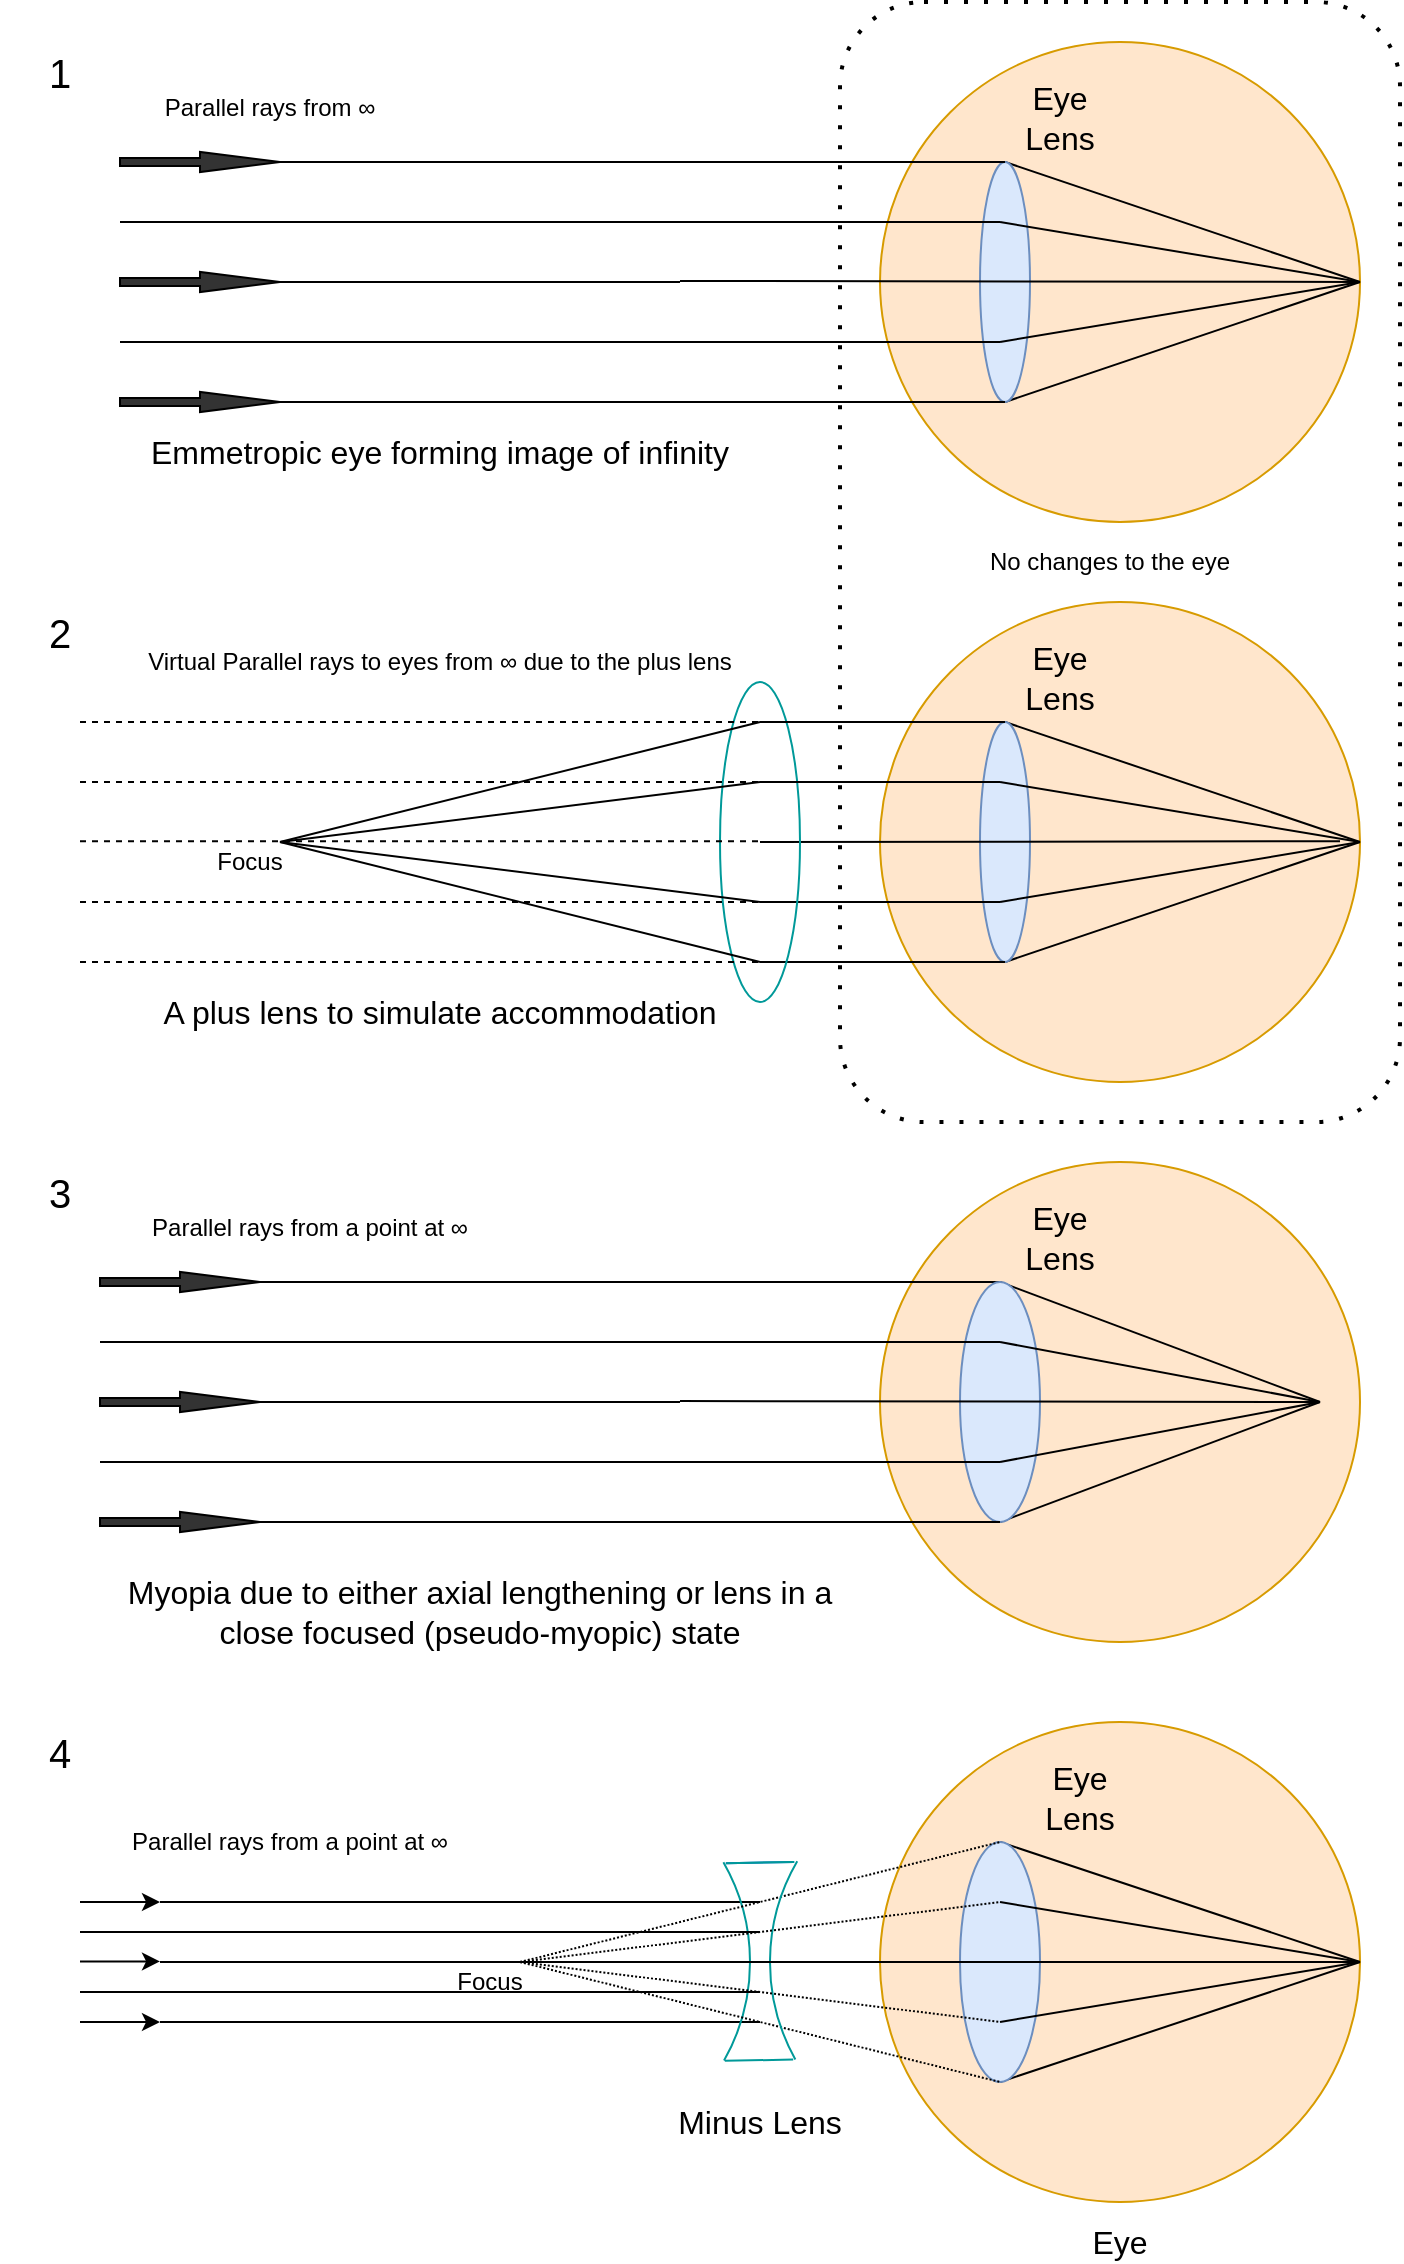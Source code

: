 <mxfile version="20.6.2" type="device" pages="18"><diagram id="FPFDWQJhaI__gXaYyDkz" name="Eye diagrams"><mxGraphModel dx="786" dy="443" grid="1" gridSize="10" guides="1" tooltips="1" connect="1" arrows="1" fold="1" page="1" pageScale="1" pageWidth="827" pageHeight="1169" math="0" shadow="0"><root><mxCell id="0"/><mxCell id="1" parent="0"/><mxCell id="E1_6_aaZTczU_dteiR3Z-94" value="" style="rounded=1;whiteSpace=wrap;html=1;fillColor=none;dashed=1;dashPattern=1 4;strokeWidth=2;" parent="1" vertex="1"><mxGeometry x="460" y="20" width="280" height="560" as="geometry"/></mxCell><mxCell id="E1_6_aaZTczU_dteiR3Z-1" value="" style="endArrow=none;html=1;rounded=0;" parent="1" edge="1"><mxGeometry width="50" height="50" relative="1" as="geometry"><mxPoint x="120" y="970" as="sourcePoint"/><mxPoint x="420" y="970" as="targetPoint"/></mxGeometry></mxCell><mxCell id="E1_6_aaZTczU_dteiR3Z-2" value="" style="endArrow=none;html=1;rounded=0;" parent="1" edge="1"><mxGeometry width="50" height="50" relative="1" as="geometry"><mxPoint x="120" y="1030" as="sourcePoint"/><mxPoint x="420" y="1030" as="targetPoint"/></mxGeometry></mxCell><mxCell id="E1_6_aaZTczU_dteiR3Z-3" value="Focus" style="text;html=1;strokeColor=none;fillColor=none;align=center;verticalAlign=middle;whiteSpace=wrap;rounded=0;" parent="1" vertex="1"><mxGeometry x="260" y="1000" width="50" height="20" as="geometry"/></mxCell><mxCell id="E1_6_aaZTczU_dteiR3Z-4" value="" style="endArrow=none;html=1;rounded=0;" parent="1" edge="1"><mxGeometry width="50" height="50" relative="1" as="geometry"><mxPoint x="539.71" y="1100" as="sourcePoint"/><mxPoint x="539.71" y="900" as="targetPoint"/></mxGeometry></mxCell><mxCell id="E1_6_aaZTczU_dteiR3Z-5" value="" style="ellipse;whiteSpace=wrap;html=1;aspect=fixed;fillColor=#ffe6cc;strokeColor=#d79b00;" parent="1" vertex="1"><mxGeometry x="480" y="880" width="240" height="240" as="geometry"/></mxCell><mxCell id="E1_6_aaZTczU_dteiR3Z-6" value="Eye Lens" style="text;html=1;strokeColor=none;fillColor=none;align=center;verticalAlign=middle;whiteSpace=wrap;rounded=0;fontSize=16;" parent="1" vertex="1"><mxGeometry x="550" y="895" width="60" height="45" as="geometry"/></mxCell><mxCell id="E1_6_aaZTczU_dteiR3Z-7" value="" style="endArrow=none;html=1;rounded=0;exitX=0.5;exitY=0;exitDx=0;exitDy=0;" parent="1" source="E1_6_aaZTczU_dteiR3Z-11" edge="1"><mxGeometry width="50" height="50" relative="1" as="geometry"><mxPoint x="410" y="960" as="sourcePoint"/><mxPoint x="720" y="1000" as="targetPoint"/></mxGeometry></mxCell><mxCell id="E1_6_aaZTczU_dteiR3Z-8" value="" style="verticalLabelPosition=bottom;verticalAlign=top;html=1;shape=mxgraph.basic.arc;startAngle=0.667;endAngle=0.832;direction=west;fillColor=#dae8fc;strokeColor=#009999;" parent="1" vertex="1"><mxGeometry x="215" y="900" width="200" height="200" as="geometry"/></mxCell><mxCell id="E1_6_aaZTczU_dteiR3Z-9" value="Minus Lens" style="text;html=1;strokeColor=none;fillColor=none;align=center;verticalAlign=middle;whiteSpace=wrap;rounded=0;fontSize=16;" parent="1" vertex="1"><mxGeometry x="370" y="1070" width="100" height="20" as="geometry"/></mxCell><mxCell id="E1_6_aaZTczU_dteiR3Z-10" value="" style="endArrow=none;html=1;rounded=0;exitX=0.5;exitY=1;exitDx=0;exitDy=0;" parent="1" source="E1_6_aaZTczU_dteiR3Z-11" edge="1"><mxGeometry width="50" height="50" relative="1" as="geometry"><mxPoint x="430" y="1040" as="sourcePoint"/><mxPoint x="720" y="1000" as="targetPoint"/></mxGeometry></mxCell><mxCell id="E1_6_aaZTczU_dteiR3Z-11" value="" style="ellipse;whiteSpace=wrap;html=1;fillColor=#dae8fc;strokeColor=#6c8ebf;" parent="1" vertex="1"><mxGeometry x="520" y="940" width="40" height="120" as="geometry"/></mxCell><mxCell id="E1_6_aaZTczU_dteiR3Z-12" value="" style="endArrow=none;dashed=1;html=1;rounded=0;dashPattern=1 1;" parent="1" edge="1"><mxGeometry width="50" height="50" relative="1" as="geometry"><mxPoint x="300" y="1000" as="sourcePoint"/><mxPoint x="540" y="940" as="targetPoint"/></mxGeometry></mxCell><mxCell id="E1_6_aaZTczU_dteiR3Z-13" value="" style="endArrow=none;dashed=1;html=1;rounded=0;dashPattern=1 1;" parent="1" edge="1"><mxGeometry width="50" height="50" relative="1" as="geometry"><mxPoint x="300" y="1000" as="sourcePoint"/><mxPoint x="540" y="1060" as="targetPoint"/></mxGeometry></mxCell><mxCell id="E1_6_aaZTczU_dteiR3Z-14" value="" style="endArrow=none;html=1;rounded=0;" parent="1" edge="1"><mxGeometry width="50" height="50" relative="1" as="geometry"><mxPoint x="100" y="690" as="sourcePoint"/><mxPoint x="450" y="690" as="targetPoint"/></mxGeometry></mxCell><mxCell id="E1_6_aaZTczU_dteiR3Z-15" value="" style="endArrow=none;html=1;rounded=0;exitX=1;exitY=0.5;exitDx=0;exitDy=0;exitPerimeter=0;" parent="1" source="E1_6_aaZTczU_dteiR3Z-16" edge="1"><mxGeometry width="50" height="50" relative="1" as="geometry"><mxPoint x="180" y="720" as="sourcePoint"/><mxPoint x="380" y="720" as="targetPoint"/></mxGeometry></mxCell><mxCell id="E1_6_aaZTczU_dteiR3Z-16" value="" style="html=1;shadow=0;dashed=0;align=center;verticalAlign=middle;shape=mxgraph.arrows2.arrow;dy=0.6;dx=40;notch=0;fillColor=#333333;" parent="1" vertex="1"><mxGeometry x="90" y="715" width="80" height="10" as="geometry"/></mxCell><mxCell id="E1_6_aaZTczU_dteiR3Z-17" value="" style="html=1;shadow=0;dashed=0;align=center;verticalAlign=middle;shape=mxgraph.arrows2.arrow;dy=0.6;dx=40;notch=0;fillColor=#333333;" parent="1" vertex="1"><mxGeometry x="90" y="775" width="80" height="10" as="geometry"/></mxCell><mxCell id="E1_6_aaZTczU_dteiR3Z-18" value="" style="html=1;shadow=0;dashed=0;align=center;verticalAlign=middle;shape=mxgraph.arrows2.arrow;dy=0.6;dx=40;notch=0;fillColor=#333333;" parent="1" vertex="1"><mxGeometry x="90" y="655" width="80" height="10" as="geometry"/></mxCell><mxCell id="E1_6_aaZTczU_dteiR3Z-19" value="" style="endArrow=none;html=1;rounded=0;" parent="1" edge="1"><mxGeometry width="50" height="50" relative="1" as="geometry"><mxPoint x="549.71" y="820" as="sourcePoint"/><mxPoint x="549.71" y="620" as="targetPoint"/></mxGeometry></mxCell><mxCell id="E1_6_aaZTczU_dteiR3Z-20" value="" style="ellipse;whiteSpace=wrap;html=1;aspect=fixed;fillColor=#ffe6cc;strokeColor=#d79b00;" parent="1" vertex="1"><mxGeometry x="480" y="600" width="240" height="240" as="geometry"/></mxCell><mxCell id="E1_6_aaZTczU_dteiR3Z-21" value="" style="endArrow=none;html=1;rounded=0;startArrow=none;entryX=0.5;entryY=0;entryDx=0;entryDy=0;exitX=1;exitY=0.5;exitDx=0;exitDy=0;exitPerimeter=0;" parent="1" source="E1_6_aaZTczU_dteiR3Z-18" target="E1_6_aaZTczU_dteiR3Z-27" edge="1"><mxGeometry width="50" height="50" relative="1" as="geometry"><mxPoint x="180" y="660" as="sourcePoint"/><mxPoint x="420" y="660" as="targetPoint"/></mxGeometry></mxCell><mxCell id="E1_6_aaZTczU_dteiR3Z-22" value="Eye Lens" style="text;html=1;strokeColor=none;fillColor=none;align=center;verticalAlign=middle;whiteSpace=wrap;rounded=0;fontSize=16;" parent="1" vertex="1"><mxGeometry x="540" y="615" width="60" height="45" as="geometry"/></mxCell><mxCell id="E1_6_aaZTczU_dteiR3Z-23" value="Parallel rays from a point at ∞" style="text;html=1;strokeColor=none;fillColor=none;align=center;verticalAlign=middle;whiteSpace=wrap;rounded=0;" parent="1" vertex="1"><mxGeometry x="90" y="622.5" width="210" height="20" as="geometry"/></mxCell><mxCell id="E1_6_aaZTczU_dteiR3Z-24" value="" style="endArrow=none;html=1;rounded=0;exitX=0.5;exitY=0;exitDx=0;exitDy=0;" parent="1" source="E1_6_aaZTczU_dteiR3Z-27" edge="1"><mxGeometry width="50" height="50" relative="1" as="geometry"><mxPoint x="420" y="680" as="sourcePoint"/><mxPoint x="700" y="720" as="targetPoint"/></mxGeometry></mxCell><mxCell id="E1_6_aaZTczU_dteiR3Z-25" value="Myopia due to either axial lengthening or lens in a close focused (pseudo-myopic) state" style="text;html=1;strokeColor=none;fillColor=none;align=center;verticalAlign=middle;whiteSpace=wrap;rounded=0;fontSize=16;" parent="1" vertex="1"><mxGeometry x="90" y="800" width="380" height="50" as="geometry"/></mxCell><mxCell id="E1_6_aaZTczU_dteiR3Z-26" value="" style="endArrow=none;html=1;rounded=0;exitX=0.5;exitY=1;exitDx=0;exitDy=0;" parent="1" source="E1_6_aaZTczU_dteiR3Z-27" edge="1"><mxGeometry width="50" height="50" relative="1" as="geometry"><mxPoint x="440" y="760" as="sourcePoint"/><mxPoint x="700" y="720" as="targetPoint"/></mxGeometry></mxCell><mxCell id="E1_6_aaZTczU_dteiR3Z-27" value="" style="ellipse;whiteSpace=wrap;html=1;fillColor=#dae8fc;strokeColor=#6c8ebf;" parent="1" vertex="1"><mxGeometry x="520" y="660" width="40" height="120" as="geometry"/></mxCell><mxCell id="E1_6_aaZTczU_dteiR3Z-28" value="" style="endArrow=none;html=1;rounded=0;" parent="1" edge="1"><mxGeometry width="50" height="50" relative="1" as="geometry"><mxPoint x="380" y="719.5" as="sourcePoint"/><mxPoint x="700" y="720" as="targetPoint"/></mxGeometry></mxCell><mxCell id="E1_6_aaZTczU_dteiR3Z-29" value="" style="endArrow=none;html=1;rounded=0;" parent="1" edge="1"><mxGeometry width="50" height="50" relative="1" as="geometry"><mxPoint x="100" y="690" as="sourcePoint"/><mxPoint x="540" y="690" as="targetPoint"/></mxGeometry></mxCell><mxCell id="E1_6_aaZTczU_dteiR3Z-30" value="" style="endArrow=none;html=1;rounded=0;" parent="1" edge="1"><mxGeometry width="50" height="50" relative="1" as="geometry"><mxPoint x="90" y="690" as="sourcePoint"/><mxPoint x="540" y="690" as="targetPoint"/></mxGeometry></mxCell><mxCell id="E1_6_aaZTczU_dteiR3Z-31" value="" style="endArrow=none;html=1;rounded=0;" parent="1" edge="1"><mxGeometry width="50" height="50" relative="1" as="geometry"><mxPoint x="90" y="750" as="sourcePoint"/><mxPoint x="540" y="750" as="targetPoint"/></mxGeometry></mxCell><mxCell id="E1_6_aaZTczU_dteiR3Z-32" style="edgeStyle=orthogonalEdgeStyle;rounded=0;orthogonalLoop=1;jettySize=auto;html=1;exitX=0.5;exitY=1;exitDx=0;exitDy=0;" parent="1" source="E1_6_aaZTczU_dteiR3Z-27" target="E1_6_aaZTczU_dteiR3Z-27" edge="1"><mxGeometry relative="1" as="geometry"/></mxCell><mxCell id="E1_6_aaZTczU_dteiR3Z-33" value="" style="endArrow=none;html=1;rounded=0;startArrow=none;entryX=0.5;entryY=1;entryDx=0;entryDy=0;exitX=1;exitY=0.5;exitDx=0;exitDy=0;exitPerimeter=0;" parent="1" source="E1_6_aaZTczU_dteiR3Z-17" target="E1_6_aaZTczU_dteiR3Z-27" edge="1"><mxGeometry width="50" height="50" relative="1" as="geometry"><mxPoint x="180" y="780" as="sourcePoint"/><mxPoint x="430" y="780" as="targetPoint"/></mxGeometry></mxCell><mxCell id="E1_6_aaZTczU_dteiR3Z-34" value="" style="endArrow=none;html=1;rounded=0;" parent="1" edge="1"><mxGeometry width="50" height="50" relative="1" as="geometry"><mxPoint x="540" y="690" as="sourcePoint"/><mxPoint x="700" y="720" as="targetPoint"/></mxGeometry></mxCell><mxCell id="E1_6_aaZTczU_dteiR3Z-35" value="" style="endArrow=none;html=1;rounded=0;" parent="1" edge="1"><mxGeometry width="50" height="50" relative="1" as="geometry"><mxPoint x="540" y="750" as="sourcePoint"/><mxPoint x="700" y="720" as="targetPoint"/></mxGeometry></mxCell><mxCell id="E1_6_aaZTczU_dteiR3Z-36" value="" style="endArrow=none;html=1;rounded=0;" parent="1" edge="1"><mxGeometry width="50" height="50" relative="1" as="geometry"><mxPoint x="100" y="130" as="sourcePoint"/><mxPoint x="450" y="130" as="targetPoint"/></mxGeometry></mxCell><mxCell id="E1_6_aaZTczU_dteiR3Z-37" value="" style="endArrow=none;html=1;rounded=0;" parent="1" edge="1"><mxGeometry width="50" height="50" relative="1" as="geometry"><mxPoint x="180" y="160" as="sourcePoint"/><mxPoint x="380" y="160" as="targetPoint"/></mxGeometry></mxCell><mxCell id="E1_6_aaZTczU_dteiR3Z-38" value="" style="html=1;shadow=0;dashed=0;align=center;verticalAlign=middle;shape=mxgraph.arrows2.arrow;dy=0.6;dx=40;notch=0;fillColor=#333333;" parent="1" vertex="1"><mxGeometry x="100" y="155" width="80" height="10" as="geometry"/></mxCell><mxCell id="E1_6_aaZTczU_dteiR3Z-39" value="" style="html=1;shadow=0;dashed=0;align=center;verticalAlign=middle;shape=mxgraph.arrows2.arrow;dy=0.6;dx=40;notch=0;fillColor=#333333;" parent="1" vertex="1"><mxGeometry x="100" y="215" width="80" height="10" as="geometry"/></mxCell><mxCell id="E1_6_aaZTczU_dteiR3Z-40" value="" style="html=1;shadow=0;dashed=0;align=center;verticalAlign=middle;shape=mxgraph.arrows2.arrow;dy=0.6;dx=40;notch=0;fillColor=#333333;" parent="1" vertex="1"><mxGeometry x="100" y="95" width="80" height="10" as="geometry"/></mxCell><mxCell id="E1_6_aaZTczU_dteiR3Z-41" value="" style="endArrow=none;html=1;rounded=0;" parent="1" edge="1"><mxGeometry width="50" height="50" relative="1" as="geometry"><mxPoint x="549.71" y="260" as="sourcePoint"/><mxPoint x="549.71" y="60" as="targetPoint"/></mxGeometry></mxCell><mxCell id="E1_6_aaZTczU_dteiR3Z-42" value="" style="ellipse;whiteSpace=wrap;html=1;aspect=fixed;fillColor=#ffe6cc;strokeColor=#d79b00;" parent="1" vertex="1"><mxGeometry x="480" y="40" width="240" height="240" as="geometry"/></mxCell><mxCell id="E1_6_aaZTczU_dteiR3Z-43" value="Eye Lens" style="text;html=1;strokeColor=none;fillColor=none;align=center;verticalAlign=middle;whiteSpace=wrap;rounded=0;fontSize=16;" parent="1" vertex="1"><mxGeometry x="540" y="55" width="60" height="45" as="geometry"/></mxCell><mxCell id="E1_6_aaZTczU_dteiR3Z-44" value="Parallel rays from ∞" style="text;html=1;strokeColor=none;fillColor=none;align=center;verticalAlign=middle;whiteSpace=wrap;rounded=0;" parent="1" vertex="1"><mxGeometry x="100" y="62.5" width="150" height="20" as="geometry"/></mxCell><mxCell id="E1_6_aaZTczU_dteiR3Z-45" value="" style="endArrow=none;html=1;rounded=0;exitX=0.5;exitY=0;exitDx=0;exitDy=0;" parent="1" source="E1_6_aaZTczU_dteiR3Z-48" edge="1"><mxGeometry width="50" height="50" relative="1" as="geometry"><mxPoint x="420" y="120" as="sourcePoint"/><mxPoint x="720" y="160" as="targetPoint"/></mxGeometry></mxCell><mxCell id="E1_6_aaZTczU_dteiR3Z-46" value="Emmetropic eye forming image of infinity" style="text;html=1;strokeColor=none;fillColor=none;align=center;verticalAlign=middle;whiteSpace=wrap;rounded=0;fontSize=16;" parent="1" vertex="1"><mxGeometry x="80" y="225" width="360" height="40" as="geometry"/></mxCell><mxCell id="E1_6_aaZTczU_dteiR3Z-47" value="" style="endArrow=none;html=1;rounded=0;exitX=0.5;exitY=1;exitDx=0;exitDy=0;" parent="1" source="E1_6_aaZTczU_dteiR3Z-48" edge="1"><mxGeometry width="50" height="50" relative="1" as="geometry"><mxPoint x="440" y="200" as="sourcePoint"/><mxPoint x="720" y="160" as="targetPoint"/></mxGeometry></mxCell><mxCell id="E1_6_aaZTczU_dteiR3Z-48" value="" style="ellipse;whiteSpace=wrap;html=1;fillColor=#dae8fc;strokeColor=#6c8ebf;" parent="1" vertex="1"><mxGeometry x="530" y="100" width="25" height="120" as="geometry"/></mxCell><mxCell id="E1_6_aaZTczU_dteiR3Z-49" value="" style="endArrow=none;html=1;rounded=0;" parent="1" edge="1"><mxGeometry width="50" height="50" relative="1" as="geometry"><mxPoint x="380" y="159.5" as="sourcePoint"/><mxPoint x="720" y="160" as="targetPoint"/></mxGeometry></mxCell><mxCell id="E1_6_aaZTczU_dteiR3Z-50" value="" style="endArrow=none;html=1;rounded=0;" parent="1" edge="1"><mxGeometry width="50" height="50" relative="1" as="geometry"><mxPoint x="100" y="130" as="sourcePoint"/><mxPoint x="540" y="130" as="targetPoint"/></mxGeometry></mxCell><mxCell id="E1_6_aaZTczU_dteiR3Z-51" value="" style="endArrow=none;html=1;rounded=0;" parent="1" edge="1"><mxGeometry width="50" height="50" relative="1" as="geometry"><mxPoint x="100" y="130" as="sourcePoint"/><mxPoint x="540" y="130" as="targetPoint"/></mxGeometry></mxCell><mxCell id="E1_6_aaZTczU_dteiR3Z-52" value="" style="endArrow=none;html=1;rounded=0;" parent="1" edge="1"><mxGeometry width="50" height="50" relative="1" as="geometry"><mxPoint x="100" y="190" as="sourcePoint"/><mxPoint x="540" y="190" as="targetPoint"/></mxGeometry></mxCell><mxCell id="E1_6_aaZTczU_dteiR3Z-53" style="edgeStyle=orthogonalEdgeStyle;rounded=0;orthogonalLoop=1;jettySize=auto;html=1;exitX=0.5;exitY=1;exitDx=0;exitDy=0;" parent="1" source="E1_6_aaZTczU_dteiR3Z-48" target="E1_6_aaZTczU_dteiR3Z-48" edge="1"><mxGeometry relative="1" as="geometry"/></mxCell><mxCell id="E1_6_aaZTczU_dteiR3Z-54" value="" style="endArrow=none;html=1;rounded=0;startArrow=none;entryX=0.5;entryY=1;entryDx=0;entryDy=0;" parent="1" target="E1_6_aaZTczU_dteiR3Z-48" edge="1"><mxGeometry width="50" height="50" relative="1" as="geometry"><mxPoint x="180" y="220" as="sourcePoint"/><mxPoint x="430" y="220" as="targetPoint"/></mxGeometry></mxCell><mxCell id="E1_6_aaZTczU_dteiR3Z-55" value="" style="endArrow=none;html=1;rounded=0;" parent="1" edge="1"><mxGeometry width="50" height="50" relative="1" as="geometry"><mxPoint x="540" y="130" as="sourcePoint"/><mxPoint x="720" y="160" as="targetPoint"/></mxGeometry></mxCell><mxCell id="E1_6_aaZTczU_dteiR3Z-56" value="" style="endArrow=none;html=1;rounded=0;entryX=1;entryY=0.5;entryDx=0;entryDy=0;" parent="1" target="E1_6_aaZTczU_dteiR3Z-42" edge="1"><mxGeometry width="50" height="50" relative="1" as="geometry"><mxPoint x="540" y="190" as="sourcePoint"/><mxPoint x="700" y="160" as="targetPoint"/></mxGeometry></mxCell><mxCell id="E1_6_aaZTczU_dteiR3Z-57" value="" style="endArrow=none;html=1;rounded=0;exitX=1;exitY=0.5;exitDx=0;exitDy=0;exitPerimeter=0;entryX=0.5;entryY=0;entryDx=0;entryDy=0;" parent="1" source="E1_6_aaZTczU_dteiR3Z-40" target="E1_6_aaZTczU_dteiR3Z-48" edge="1"><mxGeometry width="50" height="50" relative="1" as="geometry"><mxPoint x="320" y="100" as="sourcePoint"/><mxPoint x="370" y="50" as="targetPoint"/></mxGeometry></mxCell><mxCell id="E1_6_aaZTczU_dteiR3Z-58" value="" style="verticalLabelPosition=bottom;verticalAlign=top;html=1;shape=mxgraph.basic.arc;startAngle=0.669;endAngle=0.834;fillColor=#CCFFFF;strokeColor=#009999;" parent="1" vertex="1"><mxGeometry x="425" y="900" width="200" height="200" as="geometry"/></mxCell><mxCell id="E1_6_aaZTczU_dteiR3Z-59" value="" style="endArrow=none;html=1;rounded=0;entryX=1;entryY=0.5;entryDx=0;entryDy=0;" parent="1" target="E1_6_aaZTczU_dteiR3Z-5" edge="1"><mxGeometry width="50" height="50" relative="1" as="geometry"><mxPoint x="120" y="1000" as="sourcePoint"/><mxPoint x="370" y="1000" as="targetPoint"/></mxGeometry></mxCell><mxCell id="E1_6_aaZTczU_dteiR3Z-60" value="" style="endArrow=none;dashed=1;html=1;rounded=0;dashPattern=1 1;" parent="1" edge="1"><mxGeometry width="50" height="50" relative="1" as="geometry"><mxPoint x="300" y="1000" as="sourcePoint"/><mxPoint x="540" y="970" as="targetPoint"/></mxGeometry></mxCell><mxCell id="E1_6_aaZTczU_dteiR3Z-61" value="" style="endArrow=none;dashed=1;html=1;rounded=0;dashPattern=1 1;" parent="1" edge="1"><mxGeometry width="50" height="50" relative="1" as="geometry"><mxPoint x="300" y="1000" as="sourcePoint"/><mxPoint x="540" y="1030" as="targetPoint"/></mxGeometry></mxCell><mxCell id="E1_6_aaZTczU_dteiR3Z-62" value="" style="endArrow=classic;html=1;rounded=0;" parent="1" edge="1"><mxGeometry width="50" height="50" relative="1" as="geometry"><mxPoint x="80" y="970" as="sourcePoint"/><mxPoint x="120" y="970" as="targetPoint"/></mxGeometry></mxCell><mxCell id="E1_6_aaZTczU_dteiR3Z-63" value="" style="endArrow=classic;html=1;rounded=0;" parent="1" edge="1"><mxGeometry width="50" height="50" relative="1" as="geometry"><mxPoint x="80" y="999.7" as="sourcePoint"/><mxPoint x="120" y="999.7" as="targetPoint"/></mxGeometry></mxCell><mxCell id="E1_6_aaZTczU_dteiR3Z-64" value="" style="endArrow=classic;html=1;rounded=0;" parent="1" edge="1"><mxGeometry width="50" height="50" relative="1" as="geometry"><mxPoint x="80" y="1030" as="sourcePoint"/><mxPoint x="120" y="1030" as="targetPoint"/></mxGeometry></mxCell><mxCell id="E1_6_aaZTczU_dteiR3Z-65" value="" style="endArrow=none;html=1;rounded=0;" parent="1" edge="1"><mxGeometry width="50" height="50" relative="1" as="geometry"><mxPoint x="80" y="985" as="sourcePoint"/><mxPoint x="420" y="985" as="targetPoint"/></mxGeometry></mxCell><mxCell id="E1_6_aaZTczU_dteiR3Z-66" value="" style="endArrow=none;html=1;rounded=0;" parent="1" edge="1"><mxGeometry width="50" height="50" relative="1" as="geometry"><mxPoint x="80" y="1015" as="sourcePoint"/><mxPoint x="420" y="1015" as="targetPoint"/></mxGeometry></mxCell><mxCell id="E1_6_aaZTczU_dteiR3Z-67" value="" style="endArrow=none;html=1;rounded=0;entryX=0.058;entryY=0.744;entryDx=0;entryDy=0;entryPerimeter=0;exitX=0.063;exitY=0.253;exitDx=0;exitDy=0;exitPerimeter=0;strokeColor=#009999;" parent="1" source="E1_6_aaZTczU_dteiR3Z-8" target="E1_6_aaZTczU_dteiR3Z-58" edge="1"><mxGeometry width="50" height="50" relative="1" as="geometry"><mxPoint x="320" y="1090" as="sourcePoint"/><mxPoint x="370" y="1040" as="targetPoint"/></mxGeometry></mxCell><mxCell id="E1_6_aaZTczU_dteiR3Z-68" value="" style="endArrow=none;html=1;rounded=0;entryX=0.058;entryY=0.744;entryDx=0;entryDy=0;entryPerimeter=0;exitX=0.063;exitY=0.253;exitDx=0;exitDy=0;exitPerimeter=0;strokeColor=#0066CC;" parent="1" edge="1"><mxGeometry width="50" height="50" relative="1" as="geometry"><mxPoint x="402.9" y="950.6" as="sourcePoint"/><mxPoint x="437.1" y="950" as="targetPoint"/></mxGeometry></mxCell><mxCell id="E1_6_aaZTczU_dteiR3Z-69" value="" style="endArrow=none;html=1;rounded=0;entryX=0.058;entryY=0.744;entryDx=0;entryDy=0;entryPerimeter=0;exitX=0.063;exitY=0.253;exitDx=0;exitDy=0;exitPerimeter=0;strokeColor=#009999;" parent="1" edge="1"><mxGeometry width="50" height="50" relative="1" as="geometry"><mxPoint x="402.9" y="950.6" as="sourcePoint"/><mxPoint x="437.1" y="950" as="targetPoint"/></mxGeometry></mxCell><mxCell id="E1_6_aaZTczU_dteiR3Z-70" value="Eye" style="text;html=1;strokeColor=none;fillColor=none;align=center;verticalAlign=middle;whiteSpace=wrap;rounded=0;fontSize=16;" parent="1" vertex="1"><mxGeometry x="550" y="1130" width="100" height="20" as="geometry"/></mxCell><mxCell id="E1_6_aaZTczU_dteiR3Z-71" value="" style="endArrow=none;html=1;rounded=0;" parent="1" edge="1"><mxGeometry width="50" height="50" relative="1" as="geometry"><mxPoint x="540" y="970" as="sourcePoint"/><mxPoint x="720" y="1000" as="targetPoint"/></mxGeometry></mxCell><mxCell id="E1_6_aaZTczU_dteiR3Z-72" value="" style="endArrow=none;html=1;rounded=0;entryX=1;entryY=0.5;entryDx=0;entryDy=0;" parent="1" target="E1_6_aaZTczU_dteiR3Z-5" edge="1"><mxGeometry width="50" height="50" relative="1" as="geometry"><mxPoint x="540" y="1030" as="sourcePoint"/><mxPoint x="730" y="1010" as="targetPoint"/></mxGeometry></mxCell><mxCell id="E1_6_aaZTczU_dteiR3Z-73" value="" style="endArrow=none;html=1;rounded=0;" parent="1" edge="1"><mxGeometry width="50" height="50" relative="1" as="geometry"><mxPoint x="549.71" y="540" as="sourcePoint"/><mxPoint x="549.71" y="340" as="targetPoint"/></mxGeometry></mxCell><mxCell id="E1_6_aaZTczU_dteiR3Z-74" value="" style="ellipse;whiteSpace=wrap;html=1;aspect=fixed;fillColor=#ffe6cc;strokeColor=#d79b00;" parent="1" vertex="1"><mxGeometry x="480" y="320" width="240" height="240" as="geometry"/></mxCell><mxCell id="E1_6_aaZTczU_dteiR3Z-75" value="Eye Lens" style="text;html=1;strokeColor=none;fillColor=none;align=center;verticalAlign=middle;whiteSpace=wrap;rounded=0;fontSize=16;" parent="1" vertex="1"><mxGeometry x="540" y="335" width="60" height="45" as="geometry"/></mxCell><mxCell id="E1_6_aaZTczU_dteiR3Z-76" value="Virtual Parallel rays to eyes from ∞ due to the plus lens" style="text;html=1;strokeColor=none;fillColor=none;align=center;verticalAlign=middle;whiteSpace=wrap;rounded=0;" parent="1" vertex="1"><mxGeometry x="80" y="340" width="360" height="20" as="geometry"/></mxCell><mxCell id="E1_6_aaZTczU_dteiR3Z-77" value="" style="endArrow=none;html=1;rounded=0;exitX=0.5;exitY=0;exitDx=0;exitDy=0;" parent="1" source="E1_6_aaZTczU_dteiR3Z-80" edge="1"><mxGeometry width="50" height="50" relative="1" as="geometry"><mxPoint x="420" y="400" as="sourcePoint"/><mxPoint x="720" y="440" as="targetPoint"/></mxGeometry></mxCell><mxCell id="E1_6_aaZTczU_dteiR3Z-78" value="A plus lens to simulate accommodation" style="text;html=1;strokeColor=none;fillColor=none;align=center;verticalAlign=middle;whiteSpace=wrap;rounded=0;fontSize=16;" parent="1" vertex="1"><mxGeometry x="80" y="505" width="360" height="40" as="geometry"/></mxCell><mxCell id="E1_6_aaZTczU_dteiR3Z-79" value="" style="endArrow=none;html=1;rounded=0;exitX=0.5;exitY=1;exitDx=0;exitDy=0;" parent="1" source="E1_6_aaZTczU_dteiR3Z-80" edge="1"><mxGeometry width="50" height="50" relative="1" as="geometry"><mxPoint x="440" y="480" as="sourcePoint"/><mxPoint x="720" y="440" as="targetPoint"/></mxGeometry></mxCell><mxCell id="E1_6_aaZTczU_dteiR3Z-80" value="" style="ellipse;whiteSpace=wrap;html=1;fillColor=#dae8fc;strokeColor=#6c8ebf;" parent="1" vertex="1"><mxGeometry x="530" y="380" width="25" height="120" as="geometry"/></mxCell><mxCell id="E1_6_aaZTczU_dteiR3Z-81" value="" style="endArrow=none;html=1;rounded=0;endSize=6;" parent="1" edge="1"><mxGeometry width="50" height="50" relative="1" as="geometry"><mxPoint x="420" y="440" as="sourcePoint"/><mxPoint x="710" y="439.58" as="targetPoint"/></mxGeometry></mxCell><mxCell id="E1_6_aaZTczU_dteiR3Z-82" value="" style="endArrow=none;html=1;rounded=0;" parent="1" edge="1"><mxGeometry width="50" height="50" relative="1" as="geometry"><mxPoint x="420" y="470" as="sourcePoint"/><mxPoint x="540" y="470" as="targetPoint"/></mxGeometry></mxCell><mxCell id="E1_6_aaZTczU_dteiR3Z-83" style="edgeStyle=orthogonalEdgeStyle;rounded=0;orthogonalLoop=1;jettySize=auto;html=1;exitX=0.5;exitY=1;exitDx=0;exitDy=0;" parent="1" source="E1_6_aaZTczU_dteiR3Z-80" target="E1_6_aaZTczU_dteiR3Z-80" edge="1"><mxGeometry relative="1" as="geometry"/></mxCell><mxCell id="E1_6_aaZTczU_dteiR3Z-84" value="" style="endArrow=none;html=1;rounded=0;startArrow=none;entryX=0.5;entryY=1;entryDx=0;entryDy=0;" parent="1" target="E1_6_aaZTczU_dteiR3Z-80" edge="1"><mxGeometry width="50" height="50" relative="1" as="geometry"><mxPoint x="420" y="500" as="sourcePoint"/><mxPoint x="430" y="500" as="targetPoint"/></mxGeometry></mxCell><mxCell id="E1_6_aaZTczU_dteiR3Z-85" value="" style="endArrow=none;html=1;rounded=0;" parent="1" edge="1"><mxGeometry width="50" height="50" relative="1" as="geometry"><mxPoint x="540" y="410" as="sourcePoint"/><mxPoint x="720" y="440" as="targetPoint"/></mxGeometry></mxCell><mxCell id="E1_6_aaZTczU_dteiR3Z-86" value="" style="endArrow=none;html=1;rounded=0;entryX=1;entryY=0.5;entryDx=0;entryDy=0;" parent="1" target="E1_6_aaZTczU_dteiR3Z-74" edge="1"><mxGeometry width="50" height="50" relative="1" as="geometry"><mxPoint x="540" y="470" as="sourcePoint"/><mxPoint x="700" y="440" as="targetPoint"/></mxGeometry></mxCell><mxCell id="E1_6_aaZTczU_dteiR3Z-87" value="" style="ellipse;whiteSpace=wrap;html=1;fillColor=none;strokeColor=#009999;" parent="1" vertex="1"><mxGeometry x="400" y="360" width="40" height="160" as="geometry"/></mxCell><mxCell id="E1_6_aaZTczU_dteiR3Z-88" value="" style="endArrow=none;html=1;rounded=0;" parent="1" edge="1"><mxGeometry width="50" height="50" relative="1" as="geometry"><mxPoint x="180" y="440" as="sourcePoint"/><mxPoint x="420" y="380" as="targetPoint"/></mxGeometry></mxCell><mxCell id="E1_6_aaZTczU_dteiR3Z-89" value="" style="endArrow=none;html=1;rounded=0;" parent="1" edge="1"><mxGeometry width="50" height="50" relative="1" as="geometry"><mxPoint x="180" y="440" as="sourcePoint"/><mxPoint x="420" y="500" as="targetPoint"/></mxGeometry></mxCell><mxCell id="E1_6_aaZTczU_dteiR3Z-90" value="" style="endArrow=none;html=1;rounded=0;" parent="1" edge="1"><mxGeometry width="50" height="50" relative="1" as="geometry"><mxPoint x="180" y="440" as="sourcePoint"/><mxPoint x="420" y="410" as="targetPoint"/></mxGeometry></mxCell><mxCell id="E1_6_aaZTczU_dteiR3Z-91" value="" style="endArrow=none;html=1;rounded=0;" parent="1" edge="1"><mxGeometry width="50" height="50" relative="1" as="geometry"><mxPoint x="180" y="440" as="sourcePoint"/><mxPoint x="420" y="470" as="targetPoint"/></mxGeometry></mxCell><mxCell id="E1_6_aaZTczU_dteiR3Z-92" value="" style="endArrow=none;html=1;rounded=0;" parent="1" edge="1"><mxGeometry width="50" height="50" relative="1" as="geometry"><mxPoint x="420" y="410" as="sourcePoint"/><mxPoint x="540" y="410" as="targetPoint"/></mxGeometry></mxCell><mxCell id="E1_6_aaZTczU_dteiR3Z-93" value="" style="endArrow=none;html=1;rounded=0;entryX=0.5;entryY=0;entryDx=0;entryDy=0;" parent="1" target="E1_6_aaZTczU_dteiR3Z-80" edge="1"><mxGeometry width="50" height="50" relative="1" as="geometry"><mxPoint x="420" y="380" as="sourcePoint"/><mxPoint x="540" y="380" as="targetPoint"/><Array as="points"><mxPoint x="430" y="380"/></Array></mxGeometry></mxCell><mxCell id="E1_6_aaZTczU_dteiR3Z-95" value="" style="endArrow=none;html=1;rounded=0;dashed=1;strokeWidth=1;" parent="1" edge="1"><mxGeometry width="50" height="50" relative="1" as="geometry"><mxPoint x="80" y="380" as="sourcePoint"/><mxPoint x="420" y="380" as="targetPoint"/></mxGeometry></mxCell><mxCell id="E1_6_aaZTczU_dteiR3Z-96" value="" style="endArrow=none;html=1;rounded=0;dashed=1;strokeWidth=1;" parent="1" edge="1"><mxGeometry width="50" height="50" relative="1" as="geometry"><mxPoint x="80" y="410" as="sourcePoint"/><mxPoint x="420" y="410" as="targetPoint"/></mxGeometry></mxCell><mxCell id="E1_6_aaZTczU_dteiR3Z-97" value="" style="endArrow=none;html=1;rounded=0;dashed=1;strokeWidth=1;" parent="1" edge="1"><mxGeometry width="50" height="50" relative="1" as="geometry"><mxPoint x="80" y="470" as="sourcePoint"/><mxPoint x="420" y="470" as="targetPoint"/></mxGeometry></mxCell><mxCell id="E1_6_aaZTczU_dteiR3Z-98" value="" style="endArrow=none;html=1;rounded=0;dashed=1;strokeWidth=1;" parent="1" edge="1"><mxGeometry width="50" height="50" relative="1" as="geometry"><mxPoint x="80" y="500" as="sourcePoint"/><mxPoint x="420" y="500" as="targetPoint"/></mxGeometry></mxCell><mxCell id="E1_6_aaZTczU_dteiR3Z-99" value="" style="endArrow=none;html=1;rounded=0;dashed=1;strokeWidth=1;" parent="1" edge="1"><mxGeometry width="50" height="50" relative="1" as="geometry"><mxPoint x="80" y="439.66" as="sourcePoint"/><mxPoint x="420" y="439.66" as="targetPoint"/></mxGeometry></mxCell><mxCell id="E1_6_aaZTczU_dteiR3Z-100" value="No changes to the eye" style="text;html=1;strokeColor=none;fillColor=none;align=center;verticalAlign=middle;whiteSpace=wrap;rounded=0;" parent="1" vertex="1"><mxGeometry x="480" y="290" width="230" height="20" as="geometry"/></mxCell><mxCell id="E1_6_aaZTczU_dteiR3Z-101" value="Focus" style="text;html=1;strokeColor=none;fillColor=none;align=center;verticalAlign=middle;whiteSpace=wrap;rounded=0;" parent="1" vertex="1"><mxGeometry x="140" y="440" width="50" height="20" as="geometry"/></mxCell><mxCell id="E1_6_aaZTczU_dteiR3Z-102" value="&lt;font style=&quot;font-size: 20px;&quot;&gt;4&lt;/font&gt;" style="text;html=1;strokeColor=none;fillColor=none;align=center;verticalAlign=middle;whiteSpace=wrap;rounded=0;" parent="1" vertex="1"><mxGeometry x="40" y="880" width="60" height="30" as="geometry"/></mxCell><mxCell id="E1_6_aaZTczU_dteiR3Z-103" value="&lt;font style=&quot;font-size: 20px;&quot;&gt;1&lt;/font&gt;" style="text;html=1;strokeColor=none;fillColor=none;align=center;verticalAlign=middle;whiteSpace=wrap;rounded=0;" parent="1" vertex="1"><mxGeometry x="40" y="40" width="60" height="30" as="geometry"/></mxCell><mxCell id="E1_6_aaZTczU_dteiR3Z-104" value="&lt;font style=&quot;font-size: 20px;&quot;&gt;3&lt;/font&gt;" style="text;html=1;strokeColor=none;fillColor=none;align=center;verticalAlign=middle;whiteSpace=wrap;rounded=0;" parent="1" vertex="1"><mxGeometry x="40" y="600" width="60" height="30" as="geometry"/></mxCell><mxCell id="E1_6_aaZTczU_dteiR3Z-105" value="&lt;font style=&quot;font-size: 20px;&quot;&gt;2&lt;/font&gt;" style="text;html=1;strokeColor=none;fillColor=none;align=center;verticalAlign=middle;whiteSpace=wrap;rounded=0;" parent="1" vertex="1"><mxGeometry x="40" y="320" width="60" height="30" as="geometry"/></mxCell><mxCell id="E1_6_aaZTczU_dteiR3Z-106" value="Parallel rays from a point at ∞" style="text;html=1;strokeColor=none;fillColor=none;align=center;verticalAlign=middle;whiteSpace=wrap;rounded=0;" parent="1" vertex="1"><mxGeometry x="80" y="930" width="210" height="20" as="geometry"/></mxCell></root></mxGraphModel></diagram><diagram id="3PhQ-_48P1Ma0L8fTGHZ" name="Wearing lens"><mxGraphModel dx="786" dy="443" grid="1" gridSize="10" guides="1" tooltips="1" connect="1" arrows="1" fold="1" page="1" pageScale="1" pageWidth="827" pageHeight="1169" math="0" shadow="0"><root><mxCell id="0"/><mxCell id="1" parent="0"/><mxCell id="bLokO7japTxlWqTJA3UL-1" value="" style="endArrow=none;html=1;rounded=0;" parent="1" edge="1"><mxGeometry width="50" height="50" relative="1" as="geometry"><mxPoint x="120" y="130" as="sourcePoint"/><mxPoint x="420" y="130" as="targetPoint"/></mxGeometry></mxCell><mxCell id="bLokO7japTxlWqTJA3UL-2" value="" style="endArrow=none;html=1;rounded=0;" parent="1" edge="1"><mxGeometry width="50" height="50" relative="1" as="geometry"><mxPoint x="120" y="190" as="sourcePoint"/><mxPoint x="420" y="190" as="targetPoint"/></mxGeometry></mxCell><mxCell id="bLokO7japTxlWqTJA3UL-3" value="Focus" style="text;html=1;strokeColor=none;fillColor=none;align=center;verticalAlign=middle;whiteSpace=wrap;rounded=0;" parent="1" vertex="1"><mxGeometry x="260" y="160" width="50" height="20" as="geometry"/></mxCell><mxCell id="bLokO7japTxlWqTJA3UL-4" value="" style="endArrow=none;html=1;rounded=0;" parent="1" edge="1"><mxGeometry width="50" height="50" relative="1" as="geometry"><mxPoint x="539.71" y="260" as="sourcePoint"/><mxPoint x="539.71" y="60" as="targetPoint"/></mxGeometry></mxCell><mxCell id="bLokO7japTxlWqTJA3UL-5" value="" style="ellipse;whiteSpace=wrap;html=1;aspect=fixed;fillColor=#ffe6cc;strokeColor=#d79b00;" parent="1" vertex="1"><mxGeometry x="480" y="40" width="240" height="240" as="geometry"/></mxCell><mxCell id="bLokO7japTxlWqTJA3UL-6" value="Eye Lens" style="text;html=1;strokeColor=none;fillColor=none;align=center;verticalAlign=middle;whiteSpace=wrap;rounded=0;fontSize=16;" parent="1" vertex="1"><mxGeometry x="550" y="55" width="60" height="45" as="geometry"/></mxCell><mxCell id="bLokO7japTxlWqTJA3UL-7" value="" style="endArrow=none;html=1;rounded=0;exitX=0.5;exitY=0;exitDx=0;exitDy=0;" parent="1" source="bLokO7japTxlWqTJA3UL-11" edge="1"><mxGeometry width="50" height="50" relative="1" as="geometry"><mxPoint x="410" y="120" as="sourcePoint"/><mxPoint x="720" y="160" as="targetPoint"/></mxGeometry></mxCell><mxCell id="bLokO7japTxlWqTJA3UL-8" value="" style="verticalLabelPosition=bottom;verticalAlign=top;html=1;shape=mxgraph.basic.arc;startAngle=0.667;endAngle=0.832;direction=west;fillColor=#dae8fc;strokeColor=#009999;" parent="1" vertex="1"><mxGeometry x="215" y="60" width="200" height="200" as="geometry"/></mxCell><mxCell id="bLokO7japTxlWqTJA3UL-9" value="Minus Lens" style="text;html=1;strokeColor=none;fillColor=none;align=center;verticalAlign=middle;whiteSpace=wrap;rounded=0;fontSize=16;" parent="1" vertex="1"><mxGeometry x="370" y="230" width="100" height="20" as="geometry"/></mxCell><mxCell id="bLokO7japTxlWqTJA3UL-10" value="" style="endArrow=none;html=1;rounded=0;exitX=0.5;exitY=1;exitDx=0;exitDy=0;" parent="1" source="bLokO7japTxlWqTJA3UL-11" edge="1"><mxGeometry width="50" height="50" relative="1" as="geometry"><mxPoint x="430" y="200" as="sourcePoint"/><mxPoint x="720" y="160" as="targetPoint"/></mxGeometry></mxCell><mxCell id="bLokO7japTxlWqTJA3UL-11" value="" style="ellipse;whiteSpace=wrap;html=1;fillColor=#dae8fc;strokeColor=#6c8ebf;" parent="1" vertex="1"><mxGeometry x="520" y="100" width="40" height="120" as="geometry"/></mxCell><mxCell id="bLokO7japTxlWqTJA3UL-12" value="" style="endArrow=none;dashed=1;html=1;rounded=0;dashPattern=1 1;" parent="1" edge="1"><mxGeometry width="50" height="50" relative="1" as="geometry"><mxPoint x="300" y="160" as="sourcePoint"/><mxPoint x="540" y="100" as="targetPoint"/></mxGeometry></mxCell><mxCell id="bLokO7japTxlWqTJA3UL-13" value="" style="endArrow=none;dashed=1;html=1;rounded=0;dashPattern=1 1;" parent="1" edge="1"><mxGeometry width="50" height="50" relative="1" as="geometry"><mxPoint x="300" y="160" as="sourcePoint"/><mxPoint x="540" y="220" as="targetPoint"/></mxGeometry></mxCell><mxCell id="bLokO7japTxlWqTJA3UL-14" value="" style="verticalLabelPosition=bottom;verticalAlign=top;html=1;shape=mxgraph.basic.arc;startAngle=0.669;endAngle=0.834;fillColor=#CCFFFF;strokeColor=#009999;" parent="1" vertex="1"><mxGeometry x="425" y="60" width="200" height="200" as="geometry"/></mxCell><mxCell id="bLokO7japTxlWqTJA3UL-15" value="" style="endArrow=none;html=1;rounded=0;entryX=1;entryY=0.5;entryDx=0;entryDy=0;" parent="1" target="bLokO7japTxlWqTJA3UL-5" edge="1"><mxGeometry width="50" height="50" relative="1" as="geometry"><mxPoint x="120" y="160" as="sourcePoint"/><mxPoint x="370" y="160" as="targetPoint"/></mxGeometry></mxCell><mxCell id="bLokO7japTxlWqTJA3UL-16" value="" style="endArrow=none;dashed=1;html=1;rounded=0;dashPattern=1 1;" parent="1" edge="1"><mxGeometry width="50" height="50" relative="1" as="geometry"><mxPoint x="300" y="160" as="sourcePoint"/><mxPoint x="540" y="130" as="targetPoint"/></mxGeometry></mxCell><mxCell id="bLokO7japTxlWqTJA3UL-17" value="" style="endArrow=none;dashed=1;html=1;rounded=0;dashPattern=1 1;" parent="1" edge="1"><mxGeometry width="50" height="50" relative="1" as="geometry"><mxPoint x="300" y="160" as="sourcePoint"/><mxPoint x="540" y="190" as="targetPoint"/></mxGeometry></mxCell><mxCell id="bLokO7japTxlWqTJA3UL-18" value="" style="endArrow=classic;html=1;rounded=0;" parent="1" edge="1"><mxGeometry width="50" height="50" relative="1" as="geometry"><mxPoint x="80" y="130" as="sourcePoint"/><mxPoint x="120" y="130" as="targetPoint"/></mxGeometry></mxCell><mxCell id="bLokO7japTxlWqTJA3UL-19" value="" style="endArrow=classic;html=1;rounded=0;" parent="1" edge="1"><mxGeometry width="50" height="50" relative="1" as="geometry"><mxPoint x="80" y="159.7" as="sourcePoint"/><mxPoint x="120" y="159.7" as="targetPoint"/></mxGeometry></mxCell><mxCell id="bLokO7japTxlWqTJA3UL-20" value="" style="endArrow=classic;html=1;rounded=0;" parent="1" edge="1"><mxGeometry width="50" height="50" relative="1" as="geometry"><mxPoint x="80" y="190" as="sourcePoint"/><mxPoint x="120" y="190" as="targetPoint"/></mxGeometry></mxCell><mxCell id="bLokO7japTxlWqTJA3UL-21" value="" style="endArrow=none;html=1;rounded=0;" parent="1" edge="1"><mxGeometry width="50" height="50" relative="1" as="geometry"><mxPoint x="80" y="145" as="sourcePoint"/><mxPoint x="420" y="145" as="targetPoint"/></mxGeometry></mxCell><mxCell id="bLokO7japTxlWqTJA3UL-22" value="" style="endArrow=none;html=1;rounded=0;" parent="1" edge="1"><mxGeometry width="50" height="50" relative="1" as="geometry"><mxPoint x="80" y="175" as="sourcePoint"/><mxPoint x="420" y="175" as="targetPoint"/></mxGeometry></mxCell><mxCell id="bLokO7japTxlWqTJA3UL-23" value="" style="endArrow=none;html=1;rounded=0;entryX=0.058;entryY=0.744;entryDx=0;entryDy=0;entryPerimeter=0;exitX=0.063;exitY=0.253;exitDx=0;exitDy=0;exitPerimeter=0;strokeColor=#0066CC;" parent="1" source="bLokO7japTxlWqTJA3UL-8" target="bLokO7japTxlWqTJA3UL-14" edge="1"><mxGeometry width="50" height="50" relative="1" as="geometry"><mxPoint x="320" y="250" as="sourcePoint"/><mxPoint x="370" y="200" as="targetPoint"/></mxGeometry></mxCell><mxCell id="bLokO7japTxlWqTJA3UL-24" value="" style="endArrow=none;html=1;rounded=0;entryX=0.058;entryY=0.744;entryDx=0;entryDy=0;entryPerimeter=0;exitX=0.063;exitY=0.253;exitDx=0;exitDy=0;exitPerimeter=0;strokeColor=#0066CC;" parent="1" edge="1"><mxGeometry width="50" height="50" relative="1" as="geometry"><mxPoint x="402.9" y="110.6" as="sourcePoint"/><mxPoint x="437.1" y="110" as="targetPoint"/></mxGeometry></mxCell><mxCell id="bLokO7japTxlWqTJA3UL-25" value="" style="endArrow=none;html=1;rounded=0;entryX=0.058;entryY=0.744;entryDx=0;entryDy=0;entryPerimeter=0;exitX=0.063;exitY=0.253;exitDx=0;exitDy=0;exitPerimeter=0;strokeColor=#0066CC;" parent="1" edge="1"><mxGeometry width="50" height="50" relative="1" as="geometry"><mxPoint x="402.9" y="110.6" as="sourcePoint"/><mxPoint x="437.1" y="110" as="targetPoint"/></mxGeometry></mxCell><mxCell id="bLokO7japTxlWqTJA3UL-26" value="Eye" style="text;html=1;strokeColor=none;fillColor=none;align=center;verticalAlign=middle;whiteSpace=wrap;rounded=0;fontSize=16;" parent="1" vertex="1"><mxGeometry x="550" y="290" width="100" height="20" as="geometry"/></mxCell><mxCell id="bLokO7japTxlWqTJA3UL-27" value="" style="endArrow=none;html=1;rounded=0;" parent="1" edge="1"><mxGeometry width="50" height="50" relative="1" as="geometry"><mxPoint x="540" y="130" as="sourcePoint"/><mxPoint x="720" y="160" as="targetPoint"/></mxGeometry></mxCell><mxCell id="bLokO7japTxlWqTJA3UL-28" value="" style="endArrow=none;html=1;rounded=0;entryX=1;entryY=0.5;entryDx=0;entryDy=0;" parent="1" target="bLokO7japTxlWqTJA3UL-5" edge="1"><mxGeometry width="50" height="50" relative="1" as="geometry"><mxPoint x="540" y="190" as="sourcePoint"/><mxPoint x="730" y="170" as="targetPoint"/></mxGeometry></mxCell><mxCell id="bLokO7japTxlWqTJA3UL-30" value="Parallel rays from a point at ∞" style="text;html=1;strokeColor=none;fillColor=none;align=center;verticalAlign=middle;whiteSpace=wrap;rounded=0;" parent="1" vertex="1"><mxGeometry x="80" y="90" width="210" height="20" as="geometry"/></mxCell><mxCell id="bLokO7japTxlWqTJA3UL-31" value="" style="endArrow=classic;startArrow=classic;html=1;rounded=0;strokeColor=#FF0000;fontSize=16;fontColor=#9999FF;strokeWidth=4;" parent="1" edge="1"><mxGeometry width="50" height="50" relative="1" as="geometry"><mxPoint x="420" y="280" as="sourcePoint"/><mxPoint x="540" y="280" as="targetPoint"/></mxGeometry></mxCell><mxCell id="bLokO7japTxlWqTJA3UL-32" value="" style="verticalLabelPosition=bottom;verticalAlign=top;html=1;shape=mxgraph.basic.arc;startAngle=0.641;endAngle=0.854;fillColor=#dae8fc;strokeColor=#6c8ebf;strokeWidth=8;opacity=40;" parent="1" vertex="1"><mxGeometry x="480" y="60" width="160" height="200" as="geometry"/></mxCell><mxCell id="bLokO7japTxlWqTJA3UL-34" value="" style="endArrow=classic;startArrow=classic;html=1;rounded=0;strokeColor=#00FF00;fontSize=16;fontColor=#9999FF;strokeWidth=4;" parent="1" edge="1"><mxGeometry width="50" height="50" relative="1" as="geometry"><mxPoint x="300" y="280" as="sourcePoint"/><mxPoint x="420" y="280" as="targetPoint"/></mxGeometry></mxCell><mxCell id="bLokO7japTxlWqTJA3UL-36" value="" style="endArrow=classic;startArrow=classic;html=1;rounded=0;strokeColor=#0000FF;fontSize=16;fontColor=#9999FF;fillColor=default;strokeWidth=4;" parent="1" edge="1"><mxGeometry width="50" height="50" relative="1" as="geometry"><mxPoint x="300" y="299.71" as="sourcePoint"/><mxPoint x="540" y="300" as="targetPoint"/></mxGeometry></mxCell></root></mxGraphModel></diagram><diagram id="aKFPB1vaN1p4L5UAO291" name="Flowchart"><mxGraphModel dx="1613" dy="443" grid="1" gridSize="10" guides="1" tooltips="1" connect="1" arrows="1" fold="1" page="1" pageScale="1" pageWidth="827" pageHeight="1169" math="0" shadow="0"><root><mxCell id="0"/><mxCell id="1" parent="0"/><mxCell id="86LKmofLJpf2xvVeSoCL-1" value="" style="edgeStyle=orthogonalEdgeStyle;rounded=0;orthogonalLoop=1;jettySize=auto;html=1;entryX=0.5;entryY=0;entryDx=0;entryDy=0;entryPerimeter=0;" parent="1" source="86LKmofLJpf2xvVeSoCL-3" target="86LKmofLJpf2xvVeSoCL-43" edge="1"><mxGeometry relative="1" as="geometry"><mxPoint x="350" y="260" as="targetPoint"/><Array as="points"><mxPoint x="350" y="340"/></Array></mxGeometry></mxCell><mxCell id="86LKmofLJpf2xvVeSoCL-2" value="" style="edgeStyle=orthogonalEdgeStyle;rounded=0;orthogonalLoop=1;jettySize=auto;html=1;" parent="1" source="86LKmofLJpf2xvVeSoCL-3" target="86LKmofLJpf2xvVeSoCL-6" edge="1"><mxGeometry relative="1" as="geometry"/></mxCell><mxCell id="86LKmofLJpf2xvVeSoCL-3" value="Do you perform&lt;br&gt;mostly near-work?" style="strokeWidth=2;html=1;shape=mxgraph.flowchart.decision;whiteSpace=wrap;fillColor=#f8cecc;strokeColor=#b85450;" parent="1" vertex="1"><mxGeometry x="540" y="270" width="180" height="140" as="geometry"/></mxCell><mxCell id="86LKmofLJpf2xvVeSoCL-4" value="" style="edgeStyle=orthogonalEdgeStyle;rounded=0;orthogonalLoop=1;jettySize=auto;html=1;" parent="1" source="86LKmofLJpf2xvVeSoCL-6" target="86LKmofLJpf2xvVeSoCL-13" edge="1"><mxGeometry relative="1" as="geometry"/></mxCell><mxCell id="86LKmofLJpf2xvVeSoCL-5" value="" style="edgeStyle=orthogonalEdgeStyle;rounded=0;orthogonalLoop=1;jettySize=auto;html=1;fontSize=16;" parent="1" source="86LKmofLJpf2xvVeSoCL-6" target="86LKmofLJpf2xvVeSoCL-23" edge="1"><mxGeometry relative="1" as="geometry"/></mxCell><mxCell id="86LKmofLJpf2xvVeSoCL-6" value="Have you forgotten about&lt;br&gt;objects in distance?" style="strokeWidth=2;html=1;shape=mxgraph.flowchart.decision;whiteSpace=wrap;" parent="1" vertex="1"><mxGeometry x="510" y="480" width="240" height="120" as="geometry"/></mxCell><mxCell id="86LKmofLJpf2xvVeSoCL-7" value="" style="edgeStyle=orthogonalEdgeStyle;rounded=0;orthogonalLoop=1;jettySize=auto;html=1;" parent="1" source="86LKmofLJpf2xvVeSoCL-8" target="86LKmofLJpf2xvVeSoCL-3" edge="1"><mxGeometry relative="1" as="geometry"/></mxCell><mxCell id="86LKmofLJpf2xvVeSoCL-8" value="Non-Myopic eye" style="rounded=1;whiteSpace=wrap;html=1;strokeWidth=2;fillColor=#dae8fc;strokeColor=#6c8ebf;" parent="1" vertex="1"><mxGeometry x="570" y="170" width="120" height="60" as="geometry"/></mxCell><mxCell id="86LKmofLJpf2xvVeSoCL-9" value="&lt;b&gt;&lt;font style=&quot;font-size: 16px;&quot;&gt;No&lt;/font&gt;&lt;/b&gt;" style="text;html=1;align=center;verticalAlign=middle;resizable=0;points=[];autosize=1;strokeColor=none;fillColor=none;" parent="1" vertex="1"><mxGeometry x="500" y="310" width="40" height="30" as="geometry"/></mxCell><mxCell id="86LKmofLJpf2xvVeSoCL-10" value="" style="edgeStyle=orthogonalEdgeStyle;rounded=0;orthogonalLoop=1;jettySize=auto;html=1;" parent="1" source="86LKmofLJpf2xvVeSoCL-11" target="86LKmofLJpf2xvVeSoCL-8" edge="1"><mxGeometry relative="1" as="geometry"/></mxCell><mxCell id="86LKmofLJpf2xvVeSoCL-11" value="Start" style="ellipse;whiteSpace=wrap;html=1;rounded=1;strokeWidth=2;fillColor=#d5e8d4;strokeColor=#82b366;" parent="1" vertex="1"><mxGeometry x="570" y="40" width="120" height="60" as="geometry"/></mxCell><mxCell id="86LKmofLJpf2xvVeSoCL-12" value="" style="edgeStyle=orthogonalEdgeStyle;rounded=0;orthogonalLoop=1;jettySize=auto;html=1;fontSize=16;" parent="1" source="86LKmofLJpf2xvVeSoCL-13" target="86LKmofLJpf2xvVeSoCL-20" edge="1"><mxGeometry relative="1" as="geometry"/></mxCell><mxCell id="86LKmofLJpf2xvVeSoCL-13" value="You've already got non-pathological Myopia!&lt;br&gt;&lt;br&gt;Your Myopia will continue progressing to relieve the spasmodic spasm on your ciliary muscle" style="rounded=1;whiteSpace=wrap;html=1;strokeWidth=2;fillColor=#dae8fc;strokeColor=#6c8ebf;" parent="1" vertex="1"><mxGeometry x="510" y="640" width="240" height="100" as="geometry"/></mxCell><mxCell id="86LKmofLJpf2xvVeSoCL-14" value="&lt;b&gt;&lt;font style=&quot;font-size: 16px;&quot;&gt;Yes&lt;/font&gt;&lt;/b&gt;" style="text;html=1;align=center;verticalAlign=middle;resizable=0;points=[];autosize=1;strokeColor=none;fillColor=none;" parent="1" vertex="1"><mxGeometry x="629" y="600" width="50" height="30" as="geometry"/></mxCell><mxCell id="86LKmofLJpf2xvVeSoCL-15" value="&lt;b&gt;&lt;font style=&quot;font-size: 16px;&quot;&gt;No&lt;/font&gt;&lt;/b&gt;" style="text;html=1;align=center;verticalAlign=middle;resizable=0;points=[];autosize=1;strokeColor=none;fillColor=none;" parent="1" vertex="1"><mxGeometry x="350" y="600" width="40" height="30" as="geometry"/></mxCell><mxCell id="86LKmofLJpf2xvVeSoCL-16" value="&lt;b&gt;&lt;font style=&quot;font-size: 16px;&quot;&gt;Yes&lt;/font&gt;&lt;/b&gt;" style="text;html=1;align=center;verticalAlign=middle;resizable=0;points=[];autosize=1;strokeColor=none;fillColor=none;" parent="1" vertex="1"><mxGeometry x="629" y="405" width="50" height="30" as="geometry"/></mxCell><mxCell id="86LKmofLJpf2xvVeSoCL-17" value="&lt;b&gt;&lt;font style=&quot;font-size: 16px;&quot;&gt;Yes&lt;/font&gt;&lt;/b&gt;" style="text;html=1;align=center;verticalAlign=middle;resizable=0;points=[];autosize=1;strokeColor=none;fillColor=none;" parent="1" vertex="1"><mxGeometry x="350" y="450" width="50" height="30" as="geometry"/></mxCell><mxCell id="86LKmofLJpf2xvVeSoCL-18" value="" style="edgeStyle=orthogonalEdgeStyle;rounded=0;orthogonalLoop=1;jettySize=auto;html=1;fontSize=16;" parent="1" source="86LKmofLJpf2xvVeSoCL-20" target="86LKmofLJpf2xvVeSoCL-29" edge="1"><mxGeometry relative="1" as="geometry"/></mxCell><mxCell id="86LKmofLJpf2xvVeSoCL-19" style="edgeStyle=orthogonalEdgeStyle;rounded=0;orthogonalLoop=1;jettySize=auto;html=1;fontSize=16;entryX=1;entryY=0.5;entryDx=0;entryDy=0;" parent="1" source="86LKmofLJpf2xvVeSoCL-20" target="86LKmofLJpf2xvVeSoCL-13" edge="1"><mxGeometry relative="1" as="geometry"><mxPoint x="950" y="690" as="targetPoint"/><Array as="points"><mxPoint x="800" y="810"/><mxPoint x="800" y="690"/></Array></mxGeometry></mxCell><mxCell id="86LKmofLJpf2xvVeSoCL-20" value="Do you wear prescription?" style="rhombus;whiteSpace=wrap;html=1;rounded=0;strokeWidth=2;" parent="1" vertex="1"><mxGeometry x="490" y="760" width="280" height="100" as="geometry"/></mxCell><mxCell id="86LKmofLJpf2xvVeSoCL-21" value="" style="edgeStyle=orthogonalEdgeStyle;rounded=0;orthogonalLoop=1;jettySize=auto;html=1;fontSize=16;" parent="1" source="86LKmofLJpf2xvVeSoCL-23" target="86LKmofLJpf2xvVeSoCL-25" edge="1"><mxGeometry relative="1" as="geometry"/></mxCell><mxCell id="86LKmofLJpf2xvVeSoCL-22" style="edgeStyle=orthogonalEdgeStyle;rounded=0;orthogonalLoop=1;jettySize=auto;html=1;fontSize=16;" parent="1" source="86LKmofLJpf2xvVeSoCL-23" edge="1"><mxGeometry relative="1" as="geometry"><mxPoint x="350" y="340" as="targetPoint"/></mxGeometry></mxCell><mxCell id="86LKmofLJpf2xvVeSoCL-23" value="Do you look at &lt;br&gt;distant objects also for a&lt;br&gt;&amp;nbsp;good amount of time?" style="strokeWidth=2;html=1;shape=mxgraph.flowchart.decision;whiteSpace=wrap;" parent="1" vertex="1"><mxGeometry x="240" y="480" width="220" height="120" as="geometry"/></mxCell><mxCell id="86LKmofLJpf2xvVeSoCL-24" style="edgeStyle=orthogonalEdgeStyle;rounded=0;orthogonalLoop=1;jettySize=auto;html=1;entryX=0;entryY=0.5;entryDx=0;entryDy=0;fontSize=16;" parent="1" source="86LKmofLJpf2xvVeSoCL-25" target="86LKmofLJpf2xvVeSoCL-13" edge="1"><mxGeometry relative="1" as="geometry"/></mxCell><mxCell id="86LKmofLJpf2xvVeSoCL-25" value="You'll develop&lt;br&gt;normal (non-pathological)&lt;br&gt;Myopia soon" style="whiteSpace=wrap;html=1;strokeWidth=2;fillColor=#dae8fc;strokeColor=#6c8ebf;" parent="1" vertex="1"><mxGeometry x="290" y="660" width="120" height="60" as="geometry"/></mxCell><mxCell id="86LKmofLJpf2xvVeSoCL-26" value="&lt;b&gt;&lt;font style=&quot;font-size: 16px;&quot;&gt;No&lt;/font&gt;&lt;/b&gt;" style="text;html=1;align=center;verticalAlign=middle;resizable=0;points=[];autosize=1;strokeColor=none;fillColor=none;" parent="1" vertex="1"><mxGeometry x="470" y="500" width="40" height="30" as="geometry"/></mxCell><mxCell id="86LKmofLJpf2xvVeSoCL-27" style="edgeStyle=orthogonalEdgeStyle;rounded=0;orthogonalLoop=1;jettySize=auto;html=1;fontSize=16;" parent="1" source="86LKmofLJpf2xvVeSoCL-29" edge="1"><mxGeometry relative="1" as="geometry"><mxPoint x="800" y="810" as="targetPoint"/><Array as="points"><mxPoint x="800" y="920"/><mxPoint x="800" y="810"/></Array></mxGeometry></mxCell><mxCell id="86LKmofLJpf2xvVeSoCL-28" value="" style="edgeStyle=orthogonalEdgeStyle;rounded=0;orthogonalLoop=1;jettySize=auto;html=1;fontSize=16;" parent="1" source="86LKmofLJpf2xvVeSoCL-29" target="86LKmofLJpf2xvVeSoCL-37" edge="1"><mxGeometry relative="1" as="geometry"><Array as="points"><mxPoint x="630" y="1000"/><mxPoint x="100" y="1000"/></Array></mxGeometry></mxCell><mxCell id="86LKmofLJpf2xvVeSoCL-29" value="Do you wear undercorrection?" style="rhombus;whiteSpace=wrap;html=1;rounded=0;strokeWidth=2;" parent="1" vertex="1"><mxGeometry x="490" y="880" width="280" height="80" as="geometry"/></mxCell><mxCell id="86LKmofLJpf2xvVeSoCL-30" value="&lt;b&gt;&lt;font style=&quot;font-size: 16px;&quot;&gt;No&lt;/font&gt;&lt;/b&gt;" style="text;html=1;align=center;verticalAlign=middle;resizable=0;points=[];autosize=1;strokeColor=none;fillColor=none;" parent="1" vertex="1"><mxGeometry x="760" y="780" width="40" height="30" as="geometry"/></mxCell><mxCell id="86LKmofLJpf2xvVeSoCL-31" value="&lt;b&gt;&lt;font style=&quot;font-size: 16px;&quot;&gt;Yes&lt;/font&gt;&lt;/b&gt;" style="text;html=1;align=center;verticalAlign=middle;resizable=0;points=[];autosize=1;strokeColor=none;fillColor=none;" parent="1" vertex="1"><mxGeometry x="579" y="850" width="50" height="30" as="geometry"/></mxCell><mxCell id="86LKmofLJpf2xvVeSoCL-32" value="&lt;b&gt;&lt;font style=&quot;font-size: 16px;&quot;&gt;Yes&lt;/font&gt;&lt;/b&gt;" style="text;html=1;align=center;verticalAlign=middle;resizable=0;points=[];autosize=1;strokeColor=none;fillColor=none;" parent="1" vertex="1"><mxGeometry x="629" y="960" width="50" height="30" as="geometry"/></mxCell><mxCell id="86LKmofLJpf2xvVeSoCL-33" value="&lt;b&gt;&lt;font style=&quot;font-size: 16px;&quot;&gt;No&lt;/font&gt;&lt;/b&gt;" style="text;html=1;align=center;verticalAlign=middle;resizable=0;points=[];autosize=1;strokeColor=none;fillColor=none;" parent="1" vertex="1"><mxGeometry x="760" y="890" width="40" height="30" as="geometry"/></mxCell><mxCell id="86LKmofLJpf2xvVeSoCL-34" style="edgeStyle=orthogonalEdgeStyle;rounded=0;orthogonalLoop=1;jettySize=auto;html=1;fontSize=16;entryX=0;entryY=0.9;entryDx=0;entryDy=0;entryPerimeter=0;" parent="1" source="86LKmofLJpf2xvVeSoCL-37" target="86LKmofLJpf2xvVeSoCL-13" edge="1"><mxGeometry relative="1" as="geometry"><mxPoint x="450" y="730" as="targetPoint"/><Array as="points"><mxPoint x="345" y="810"/><mxPoint x="345" y="730"/></Array></mxGeometry></mxCell><mxCell id="86LKmofLJpf2xvVeSoCL-35" value="" style="edgeStyle=orthogonalEdgeStyle;rounded=0;orthogonalLoop=1;jettySize=auto;html=1;fontSize=16;startArrow=none;" parent="1" source="86LKmofLJpf2xvVeSoCL-46" target="86LKmofLJpf2xvVeSoCL-41" edge="1"><mxGeometry relative="1" as="geometry"/></mxCell><mxCell id="86LKmofLJpf2xvVeSoCL-36" style="edgeStyle=orthogonalEdgeStyle;rounded=0;orthogonalLoop=1;jettySize=auto;html=1;entryX=0.5;entryY=1;entryDx=0;entryDy=0;fontSize=16;" parent="1" source="86LKmofLJpf2xvVeSoCL-37" target="86LKmofLJpf2xvVeSoCL-46" edge="1"><mxGeometry relative="1" as="geometry"/></mxCell><mxCell id="86LKmofLJpf2xvVeSoCL-37" value="Do you look at distant objects?" style="rhombus;whiteSpace=wrap;html=1;rounded=0;strokeWidth=2;" parent="1" vertex="1"><mxGeometry x="-40" y="750" width="280" height="120" as="geometry"/></mxCell><mxCell id="86LKmofLJpf2xvVeSoCL-38" value="&lt;b&gt;&lt;font style=&quot;font-size: 16px;&quot;&gt;No&lt;/font&gt;&lt;/b&gt;" style="text;html=1;align=center;verticalAlign=middle;resizable=0;points=[];autosize=1;strokeColor=none;fillColor=none;" parent="1" vertex="1"><mxGeometry x="230" y="820" width="40" height="30" as="geometry"/></mxCell><mxCell id="86LKmofLJpf2xvVeSoCL-39" value="&lt;b&gt;&lt;font style=&quot;font-size: 16px;&quot;&gt;Yes&lt;/font&gt;&lt;/b&gt;" style="text;html=1;align=center;verticalAlign=middle;resizable=0;points=[];autosize=1;strokeColor=none;fillColor=none;" parent="1" vertex="1"><mxGeometry x="100" y="710" width="50" height="30" as="geometry"/></mxCell><mxCell id="86LKmofLJpf2xvVeSoCL-40" style="edgeStyle=orthogonalEdgeStyle;rounded=0;orthogonalLoop=1;jettySize=auto;html=1;fontSize=16;entryX=0;entryY=0.25;entryDx=0;entryDy=0;" parent="1" source="86LKmofLJpf2xvVeSoCL-41" target="86LKmofLJpf2xvVeSoCL-8" edge="1"><mxGeometry relative="1" as="geometry"><mxPoint x="600" y="130" as="targetPoint"/><Array as="points"><mxPoint x="530" y="120"/><mxPoint x="530" y="185"/></Array></mxGeometry></mxCell><mxCell id="86LKmofLJpf2xvVeSoCL-41" value="Your Myopia will &lt;br&gt;slowly&lt;br&gt;start reversing itself" style="whiteSpace=wrap;html=1;rounded=0;strokeWidth=2;fillColor=#dae8fc;strokeColor=#6c8ebf;" parent="1" vertex="1"><mxGeometry x="40" y="90" width="120" height="60" as="geometry"/></mxCell><mxCell id="86LKmofLJpf2xvVeSoCL-42" style="edgeStyle=orthogonalEdgeStyle;rounded=0;orthogonalLoop=1;jettySize=auto;html=1;fontSize=16;entryX=0;entryY=0.5;entryDx=0;entryDy=0;" parent="1" source="86LKmofLJpf2xvVeSoCL-43" target="86LKmofLJpf2xvVeSoCL-8" edge="1"><mxGeometry relative="1" as="geometry"><mxPoint x="560" y="200" as="targetPoint"/></mxGeometry></mxCell><mxCell id="86LKmofLJpf2xvVeSoCL-43" value="&lt;span style=&quot;font-size: 12px; text-align: center;&quot;&gt;&lt;br&gt;&lt;/span&gt;" style="strokeWidth=2;html=1;shape=mxgraph.flowchart.annotation_2;align=left;labelPosition=right;pointerEvents=1;rounded=0;fontSize=16;rotation=-180;" parent="1" vertex="1"><mxGeometry x="325" y="150" width="50" height="100" as="geometry"/></mxCell><mxCell id="86LKmofLJpf2xvVeSoCL-44" value="&lt;span style=&quot;font-size: 12px;&quot;&gt;You will stay&lt;br&gt;Non-Myopic&lt;/span&gt;" style="text;html=1;align=center;verticalAlign=middle;resizable=0;points=[];autosize=1;strokeColor=none;fillColor=none;fontSize=16;" parent="1" vertex="1"><mxGeometry x="260" y="180" width="90" height="50" as="geometry"/></mxCell><mxCell id="86LKmofLJpf2xvVeSoCL-45" style="edgeStyle=orthogonalEdgeStyle;rounded=0;orthogonalLoop=1;jettySize=auto;html=1;fontSize=16;" parent="1" source="86LKmofLJpf2xvVeSoCL-46" edge="1"><mxGeometry relative="1" as="geometry"><mxPoint x="280" y="810" as="targetPoint"/></mxGeometry></mxCell><mxCell id="86LKmofLJpf2xvVeSoCL-46" value="Do you look at distant objects&lt;br&gt;in good light such as sunlight?" style="rhombus;whiteSpace=wrap;html=1;rounded=0;strokeWidth=2;" parent="1" vertex="1"><mxGeometry x="-40" y="570" width="280" height="120" as="geometry"/></mxCell><mxCell id="86LKmofLJpf2xvVeSoCL-47" value="&lt;b&gt;&lt;font style=&quot;font-size: 16px;&quot;&gt;No&lt;/font&gt;&lt;/b&gt;" style="text;html=1;align=center;verticalAlign=middle;resizable=0;points=[];autosize=1;strokeColor=none;fillColor=none;" parent="1" vertex="1"><mxGeometry x="230" y="630" width="40" height="30" as="geometry"/></mxCell><mxCell id="86LKmofLJpf2xvVeSoCL-48" value="&lt;b&gt;&lt;font style=&quot;font-size: 16px;&quot;&gt;Yes&lt;/font&gt;&lt;/b&gt;" style="text;html=1;align=center;verticalAlign=middle;resizable=0;points=[];autosize=1;strokeColor=none;fillColor=none;" parent="1" vertex="1"><mxGeometry x="110" y="520" width="50" height="30" as="geometry"/></mxCell><mxCell id="86LKmofLJpf2xvVeSoCL-49" value="Do you look at distant objects?" style="rhombus;whiteSpace=wrap;html=1;rounded=0;strokeWidth=2;fillColor=#f8cecc;strokeColor=#b85450;" parent="1" vertex="1"><mxGeometry x="-40" y="750" width="280" height="120" as="geometry"/></mxCell><mxCell id="86LKmofLJpf2xvVeSoCL-50" value="Do you look at distant objects&lt;br&gt;in good light such as sunlight?" style="rhombus;whiteSpace=wrap;html=1;rounded=0;strokeWidth=2;fillColor=#f8cecc;strokeColor=#b85450;" parent="1" vertex="1"><mxGeometry x="-40" y="570" width="280" height="120" as="geometry"/></mxCell><mxCell id="86LKmofLJpf2xvVeSoCL-51" value="Do you look at &lt;br&gt;distant objects also for a&lt;br&gt;&amp;nbsp;good amount of time?" style="strokeWidth=2;html=1;shape=mxgraph.flowchart.decision;whiteSpace=wrap;fillColor=#f8cecc;strokeColor=#b85450;" parent="1" vertex="1"><mxGeometry x="240" y="480" width="220" height="120" as="geometry"/></mxCell><mxCell id="86LKmofLJpf2xvVeSoCL-52" value="Have you forgotten about&lt;br&gt;objects in distance?" style="strokeWidth=2;html=1;shape=mxgraph.flowchart.decision;whiteSpace=wrap;fillColor=#f8cecc;strokeColor=#b85450;" parent="1" vertex="1"><mxGeometry x="510" y="480" width="240" height="120" as="geometry"/></mxCell><mxCell id="86LKmofLJpf2xvVeSoCL-53" value="Do you wear prescription?" style="rhombus;whiteSpace=wrap;html=1;rounded=0;strokeWidth=2;fillColor=#f8cecc;strokeColor=#b85450;" parent="1" vertex="1"><mxGeometry x="490" y="760" width="280" height="100" as="geometry"/></mxCell><mxCell id="86LKmofLJpf2xvVeSoCL-54" value="Do you wear undercorrection?" style="rhombus;whiteSpace=wrap;html=1;rounded=0;strokeWidth=2;fillColor=#f8cecc;strokeColor=#b85450;" parent="1" vertex="1"><mxGeometry x="490" y="880" width="280" height="80" as="geometry"/></mxCell></root></mxGraphModel></diagram><diagram id="lpmzA8Vmc84TATY7JwVS" name="Thin_lens_law"><mxGraphModel dx="786" dy="443" grid="1" gridSize="10" guides="1" tooltips="1" connect="1" arrows="1" fold="1" page="1" pageScale="1" pageWidth="827" pageHeight="1169" math="0" shadow="0"><root><mxCell id="0"/><mxCell id="1" parent="0"/><mxCell id="KN1Mr_MLoYiG30vRt3_X-2" value="" style="endArrow=none;html=1;rounded=0;" parent="1" edge="1"><mxGeometry width="50" height="50" relative="1" as="geometry"><mxPoint x="440" y="170" as="sourcePoint"/><mxPoint x="440" y="150" as="targetPoint"/></mxGeometry></mxCell><mxCell id="KN1Mr_MLoYiG30vRt3_X-5" value="" style="ellipse;whiteSpace=wrap;html=1;fontSize=20;strokeColor=#6c8ebf;fillColor=#dae8fc;" parent="1" vertex="1"><mxGeometry x="350" y="80" width="20" height="160" as="geometry"/></mxCell><mxCell id="KN1Mr_MLoYiG30vRt3_X-6" value="O" style="text;html=1;strokeColor=none;fillColor=none;align=center;verticalAlign=middle;whiteSpace=wrap;rounded=0;fontSize=16;" parent="1" vertex="1"><mxGeometry x="320" y="155" width="40" height="40" as="geometry"/></mxCell><mxCell id="KN1Mr_MLoYiG30vRt3_X-9" value="" style="endArrow=classic;html=1;rounded=0;fontSize=16;fillColor=#f8cecc;strokeColor=#b85450;" parent="1" edge="1"><mxGeometry width="50" height="50" relative="1" as="geometry"><mxPoint x="200" y="80" as="sourcePoint"/><mxPoint x="360" y="80" as="targetPoint"/></mxGeometry></mxCell><mxCell id="KN1Mr_MLoYiG30vRt3_X-10" value="" style="endArrow=classic;html=1;rounded=0;fontSize=16;fillColor=#f8cecc;strokeColor=#b85450;" parent="1" edge="1"><mxGeometry width="50" height="50" relative="1" as="geometry"><mxPoint x="200" y="80" as="sourcePoint"/><mxPoint x="600" y="280" as="targetPoint"/></mxGeometry></mxCell><mxCell id="Vo3w7Tc31x9MmyclEm5t-10" value="" style="verticalLabelPosition=bottom;verticalAlign=top;html=1;shape=mxgraph.basic.orthogonal_triangle;fontSize=16;opacity=80;fillColor=#e1d5e7;strokeColor=#9673a6;rotation=-180;" parent="1" vertex="1"><mxGeometry x="440" y="160" width="80" height="80" as="geometry"/></mxCell><mxCell id="KN1Mr_MLoYiG30vRt3_X-11" value="U" style="text;html=1;strokeColor=none;fillColor=none;align=center;verticalAlign=middle;whiteSpace=wrap;rounded=0;fontSize=10;" parent="1" vertex="1"><mxGeometry x="180" y="150" width="40" height="40" as="geometry"/></mxCell><mxCell id="KN1Mr_MLoYiG30vRt3_X-12" value="V" style="text;html=1;strokeColor=none;fillColor=none;align=center;verticalAlign=middle;whiteSpace=wrap;rounded=0;fontSize=10;" parent="1" vertex="1"><mxGeometry x="510" y="140" width="20" height="20" as="geometry"/></mxCell><mxCell id="KN1Mr_MLoYiG30vRt3_X-13" value="" style="endArrow=classic;html=1;rounded=0;fontSize=16;fillColor=#f8cecc;strokeColor=#b85450;" parent="1" edge="1"><mxGeometry width="50" height="50" relative="1" as="geometry"><mxPoint x="360" y="80" as="sourcePoint"/><mxPoint x="560" y="280" as="targetPoint"/></mxGeometry></mxCell><mxCell id="KN1Mr_MLoYiG30vRt3_X-14" value="" style="endArrow=classic;html=1;rounded=0;fontSize=16;fillColor=#f8cecc;strokeColor=#b85450;" parent="1" edge="1"><mxGeometry width="50" height="50" relative="1" as="geometry"><mxPoint x="200" y="80" as="sourcePoint"/><mxPoint x="360" y="80" as="targetPoint"/></mxGeometry></mxCell><mxCell id="KN1Mr_MLoYiG30vRt3_X-15" value="" style="endArrow=classic;html=1;rounded=0;fontSize=16;fillColor=#f8cecc;strokeColor=#000000;" parent="1" edge="1"><mxGeometry width="50" height="50" relative="1" as="geometry"><mxPoint x="200" y="80" as="sourcePoint"/><mxPoint x="360" y="80" as="targetPoint"/></mxGeometry></mxCell><mxCell id="KN1Mr_MLoYiG30vRt3_X-16" value="" style="endArrow=classic;html=1;rounded=0;fontSize=16;fillColor=#f8cecc;strokeColor=#000000;" parent="1" edge="1"><mxGeometry width="50" height="50" relative="1" as="geometry"><mxPoint x="360" y="80" as="sourcePoint"/><mxPoint x="560" y="280" as="targetPoint"/></mxGeometry></mxCell><mxCell id="KN1Mr_MLoYiG30vRt3_X-21" value="" style="endArrow=classic;startArrow=classic;html=1;rounded=0;fontSize=20;" parent="1" edge="1"><mxGeometry width="50" height="50" relative="1" as="geometry"><mxPoint x="100" y="160" as="sourcePoint"/><mxPoint x="620" y="160" as="targetPoint"/></mxGeometry></mxCell><mxCell id="KN1Mr_MLoYiG30vRt3_X-26" value="B" style="text;html=1;strokeColor=none;fillColor=none;align=center;verticalAlign=middle;whiteSpace=wrap;rounded=0;fontSize=10;" parent="1" vertex="1"><mxGeometry x="480" y="230" width="60" height="30" as="geometry"/></mxCell><mxCell id="KN1Mr_MLoYiG30vRt3_X-27" value="-∞" style="text;html=1;strokeColor=none;fillColor=none;align=center;verticalAlign=middle;whiteSpace=wrap;rounded=0;fontSize=20;" parent="1" vertex="1"><mxGeometry x="100" y="160" width="40" height="40" as="geometry"/></mxCell><mxCell id="KN1Mr_MLoYiG30vRt3_X-28" value="∞" style="text;html=1;strokeColor=none;fillColor=none;align=center;verticalAlign=middle;whiteSpace=wrap;rounded=0;fontSize=20;" parent="1" vertex="1"><mxGeometry x="580" y="120" width="40" height="40" as="geometry"/></mxCell><mxCell id="KN1Mr_MLoYiG30vRt3_X-29" value="A" style="text;html=1;strokeColor=none;fillColor=none;align=center;verticalAlign=middle;whiteSpace=wrap;rounded=0;fontSize=10;" parent="1" vertex="1"><mxGeometry x="180" y="50" width="40" height="40" as="geometry"/></mxCell><mxCell id="KN1Mr_MLoYiG30vRt3_X-30" value="C" style="text;html=1;strokeColor=none;fillColor=none;align=center;verticalAlign=middle;whiteSpace=wrap;rounded=0;fontSize=10;" parent="1" vertex="1"><mxGeometry x="280" y="40" width="60" height="30" as="geometry"/></mxCell><mxCell id="KN1Mr_MLoYiG30vRt3_X-33" value="h" style="text;html=1;strokeColor=none;fillColor=none;align=center;verticalAlign=middle;whiteSpace=wrap;rounded=0;fontSize=16;" parent="1" vertex="1"><mxGeometry x="150" y="100" width="40" height="40" as="geometry"/></mxCell><mxCell id="KN1Mr_MLoYiG30vRt3_X-34" value="h'" style="text;html=1;strokeColor=none;fillColor=none;align=center;verticalAlign=middle;whiteSpace=wrap;rounded=0;fontSize=16;" parent="1" vertex="1"><mxGeometry x="530" y="180" width="40" height="40" as="geometry"/></mxCell><mxCell id="KN1Mr_MLoYiG30vRt3_X-37" value="u" style="text;html=1;strokeColor=none;fillColor=none;align=center;verticalAlign=middle;whiteSpace=wrap;rounded=0;fontSize=10;" parent="1" vertex="1"><mxGeometry x="260" y="230" width="40" height="40" as="geometry"/></mxCell><mxCell id="KN1Mr_MLoYiG30vRt3_X-38" value="v" style="text;html=1;strokeColor=none;fillColor=none;align=center;verticalAlign=middle;whiteSpace=wrap;rounded=0;fontSize=10;" parent="1" vertex="1"><mxGeometry x="400" y="30" width="40" height="40" as="geometry"/></mxCell><mxCell id="KN1Mr_MLoYiG30vRt3_X-40" value="f" style="text;html=1;strokeColor=none;fillColor=none;align=center;verticalAlign=middle;whiteSpace=wrap;rounded=0;fontSize=16;" parent="1" vertex="1"><mxGeometry x="380" y="240" width="40" height="40" as="geometry"/></mxCell><mxCell id="O-LSqH4xgI-Xqzl9p_8T-1" value="F" style="text;html=1;strokeColor=none;fillColor=none;align=center;verticalAlign=middle;whiteSpace=wrap;rounded=0;fontSize=10;" parent="1" vertex="1"><mxGeometry x="410" y="125" width="60" height="30" as="geometry"/></mxCell><mxCell id="apJytbclmu9AvanS388T-1" value="" style="endArrow=classic;html=1;rounded=0;" parent="1" edge="1"><mxGeometry width="50" height="50" relative="1" as="geometry"><mxPoint x="360" y="60" as="sourcePoint"/><mxPoint x="520" y="60" as="targetPoint"/></mxGeometry></mxCell><mxCell id="apJytbclmu9AvanS388T-2" value="" style="endArrow=classic;html=1;rounded=0;" parent="1" edge="1"><mxGeometry width="50" height="50" relative="1" as="geometry"><mxPoint x="360" y="259.71" as="sourcePoint"/><mxPoint x="200" y="259.71" as="targetPoint"/></mxGeometry></mxCell><mxCell id="apJytbclmu9AvanS388T-3" value="" style="endArrow=classic;html=1;rounded=0;" parent="1" edge="1"><mxGeometry width="50" height="50" relative="1" as="geometry"><mxPoint x="360" y="250" as="sourcePoint"/><mxPoint x="440" y="250" as="targetPoint"/></mxGeometry></mxCell><mxCell id="apJytbclmu9AvanS388T-4" value="" style="endArrow=classic;html=1;rounded=0;" parent="1" edge="1"><mxGeometry width="50" height="50" relative="1" as="geometry"><mxPoint x="180" y="160" as="sourcePoint"/><mxPoint x="180" y="80" as="targetPoint"/></mxGeometry></mxCell><mxCell id="apJytbclmu9AvanS388T-5" value="" style="endArrow=classic;html=1;rounded=0;" parent="1" edge="1"><mxGeometry width="50" height="50" relative="1" as="geometry"><mxPoint x="539.17" y="159.62" as="sourcePoint"/><mxPoint x="539.17" y="240.001" as="targetPoint"/></mxGeometry></mxCell><mxCell id="Vo3w7Tc31x9MmyclEm5t-7" value="" style="verticalLabelPosition=bottom;verticalAlign=top;html=1;shape=mxgraph.basic.orthogonal_triangle;fontSize=16;opacity=40;fillColor=#fff2cc;strokeColor=#d6b656;" parent="1" vertex="1"><mxGeometry x="200" y="80" width="160" height="80" as="geometry"/></mxCell><mxCell id="Vo3w7Tc31x9MmyclEm5t-9" value="" style="verticalLabelPosition=bottom;verticalAlign=top;html=1;shape=mxgraph.basic.orthogonal_triangle;fontSize=16;opacity=40;fillColor=#e1d5e7;strokeColor=#9673a6;" parent="1" vertex="1"><mxGeometry x="360" y="80" width="80" height="80" as="geometry"/></mxCell><mxCell id="Vo3w7Tc31x9MmyclEm5t-8" value="" style="verticalLabelPosition=bottom;verticalAlign=top;html=1;shape=mxgraph.basic.orthogonal_triangle;fontSize=16;fillColor=#fff2cc;strokeColor=#d6b656;rotation=-180;opacity=40;" parent="1" vertex="1"><mxGeometry x="360" y="160" width="160" height="80" as="geometry"/></mxCell><mxCell id="KN1Mr_MLoYiG30vRt3_X-8" value="" style="shape=flexArrow;endArrow=classic;html=1;rounded=0;fontSize=16;fillColor=#f8cecc;strokeColor=#b85450;" parent="1" edge="1"><mxGeometry width="50" height="50" relative="1" as="geometry"><mxPoint x="520" y="160" as="sourcePoint"/><mxPoint x="520" y="240" as="targetPoint"/></mxGeometry></mxCell><mxCell id="KN1Mr_MLoYiG30vRt3_X-7" value="" style="shape=flexArrow;endArrow=classic;html=1;rounded=0;fontSize=16;fillColor=#f8cecc;strokeColor=#b85450;" parent="1" edge="1"><mxGeometry width="50" height="50" relative="1" as="geometry"><mxPoint x="200" y="160" as="sourcePoint"/><mxPoint x="200" y="80" as="targetPoint"/></mxGeometry></mxCell></root></mxGraphModel></diagram><diagram id="nzD-G1TUPVNxJ0OFS2sv" name="K_and_J_relations"><mxGraphModel dx="786" dy="443" grid="1" gridSize="10" guides="1" tooltips="1" connect="1" arrows="1" fold="1" page="1" pageScale="1" pageWidth="827" pageHeight="1169" math="0" shadow="0"><root><mxCell id="0"/><mxCell id="1" parent="0"/><mxCell id="PybeHq8E3IO6MlV5Nq1Y-1" value="" style="endArrow=none;html=1;rounded=0;" parent="1" edge="1"><mxGeometry width="50" height="50" relative="1" as="geometry"><mxPoint x="360" y="210" as="sourcePoint"/><mxPoint x="360" y="190" as="targetPoint"/></mxGeometry></mxCell><mxCell id="PybeHq8E3IO6MlV5Nq1Y-2" value="" style="endArrow=none;html=1;rounded=0;" parent="1" edge="1"><mxGeometry width="50" height="50" relative="1" as="geometry"><mxPoint x="520" y="210" as="sourcePoint"/><mxPoint x="520" y="190" as="targetPoint"/></mxGeometry></mxCell><mxCell id="PybeHq8E3IO6MlV5Nq1Y-3" value="-f" style="text;html=1;strokeColor=none;fillColor=none;align=center;verticalAlign=middle;whiteSpace=wrap;rounded=0;fontSize=16;" parent="1" vertex="1"><mxGeometry x="340" y="200" width="40" height="40" as="geometry"/></mxCell><mxCell id="PybeHq8E3IO6MlV5Nq1Y-4" value="f" style="text;html=1;strokeColor=none;fillColor=none;align=center;verticalAlign=middle;whiteSpace=wrap;rounded=0;fontSize=16;" parent="1" vertex="1"><mxGeometry x="500" y="160" width="40" height="40" as="geometry"/></mxCell><mxCell id="PybeHq8E3IO6MlV5Nq1Y-5" value="-∞" style="text;html=1;strokeColor=none;fillColor=none;align=center;verticalAlign=middle;whiteSpace=wrap;rounded=0;fontSize=20;" parent="1" vertex="1"><mxGeometry x="40" y="200" width="40" height="40" as="geometry"/></mxCell><mxCell id="PybeHq8E3IO6MlV5Nq1Y-6" value="∞" style="text;html=1;strokeColor=none;fillColor=none;align=center;verticalAlign=middle;whiteSpace=wrap;rounded=0;fontSize=20;" parent="1" vertex="1"><mxGeometry x="760" y="160" width="40" height="40" as="geometry"/></mxCell><mxCell id="PybeHq8E3IO6MlV5Nq1Y-7" value="" style="ellipse;whiteSpace=wrap;html=1;fontSize=20;strokeColor=#6c8ebf;fillColor=#dae8fc;" parent="1" vertex="1"><mxGeometry x="430" y="120" width="20" height="160" as="geometry"/></mxCell><mxCell id="PybeHq8E3IO6MlV5Nq1Y-8" value="" style="endArrow=classic;startArrow=classic;html=1;rounded=0;fontSize=20;" parent="1" edge="1"><mxGeometry width="50" height="50" relative="1" as="geometry"><mxPoint x="40" y="200" as="sourcePoint"/><mxPoint x="800" y="200" as="targetPoint"/></mxGeometry></mxCell><mxCell id="PybeHq8E3IO6MlV5Nq1Y-9" value="o" style="text;html=1;strokeColor=none;fillColor=none;align=center;verticalAlign=middle;whiteSpace=wrap;rounded=0;fontSize=20;" parent="1" vertex="1"><mxGeometry x="400" y="190" width="40" height="40" as="geometry"/></mxCell><mxCell id="PybeHq8E3IO6MlV5Nq1Y-10" value="" style="shape=flexArrow;endArrow=classic;html=1;rounded=0;fontSize=16;fillColor=#f8cecc;strokeColor=#b85450;" parent="1" edge="1"><mxGeometry width="50" height="50" relative="1" as="geometry"><mxPoint x="280" y="200" as="sourcePoint"/><mxPoint x="280" y="120" as="targetPoint"/></mxGeometry></mxCell><mxCell id="PybeHq8E3IO6MlV5Nq1Y-11" value="" style="shape=flexArrow;endArrow=classic;html=1;rounded=0;fontSize=16;fillColor=#f8cecc;strokeColor=#b85450;" parent="1" edge="1"><mxGeometry width="50" height="50" relative="1" as="geometry"><mxPoint x="600" y="200" as="sourcePoint"/><mxPoint x="600" y="280" as="targetPoint"/></mxGeometry></mxCell><mxCell id="PybeHq8E3IO6MlV5Nq1Y-12" value="" style="endArrow=classic;html=1;rounded=0;fontSize=16;fillColor=#f8cecc;strokeColor=#b85450;" parent="1" edge="1"><mxGeometry width="50" height="50" relative="1" as="geometry"><mxPoint x="280" y="120" as="sourcePoint"/><mxPoint x="440" y="120" as="targetPoint"/></mxGeometry></mxCell><mxCell id="PybeHq8E3IO6MlV5Nq1Y-13" value="" style="endArrow=classic;html=1;rounded=0;fontSize=16;fillColor=#f8cecc;strokeColor=#b85450;" parent="1" edge="1"><mxGeometry width="50" height="50" relative="1" as="geometry"><mxPoint x="280" y="120" as="sourcePoint"/><mxPoint x="680" y="320" as="targetPoint"/></mxGeometry></mxCell><mxCell id="PybeHq8E3IO6MlV5Nq1Y-14" value="u" style="text;html=1;strokeColor=none;fillColor=none;align=center;verticalAlign=middle;whiteSpace=wrap;rounded=0;fontSize=20;" parent="1" vertex="1"><mxGeometry x="260" y="190" width="40" height="40" as="geometry"/></mxCell><mxCell id="PybeHq8E3IO6MlV5Nq1Y-15" value="v" style="text;html=1;strokeColor=none;fillColor=none;align=center;verticalAlign=middle;whiteSpace=wrap;rounded=0;fontSize=20;" parent="1" vertex="1"><mxGeometry x="580" y="160" width="40" height="40" as="geometry"/></mxCell><mxCell id="PybeHq8E3IO6MlV5Nq1Y-16" value="" style="endArrow=classic;html=1;rounded=0;fontSize=16;fillColor=#f8cecc;strokeColor=#b85450;" parent="1" edge="1"><mxGeometry width="50" height="50" relative="1" as="geometry"><mxPoint x="440" y="120" as="sourcePoint"/><mxPoint x="640" y="320" as="targetPoint"/></mxGeometry></mxCell><mxCell id="PybeHq8E3IO6MlV5Nq1Y-17" value="" style="endArrow=none;html=1;rounded=0;" parent="1" edge="1"><mxGeometry width="50" height="50" relative="1" as="geometry"><mxPoint x="360" y="490" as="sourcePoint"/><mxPoint x="360" y="470" as="targetPoint"/></mxGeometry></mxCell><mxCell id="PybeHq8E3IO6MlV5Nq1Y-18" value="" style="endArrow=none;html=1;rounded=0;" parent="1" edge="1"><mxGeometry width="50" height="50" relative="1" as="geometry"><mxPoint x="520" y="490" as="sourcePoint"/><mxPoint x="520" y="470" as="targetPoint"/></mxGeometry></mxCell><mxCell id="PybeHq8E3IO6MlV5Nq1Y-19" value="f" style="text;html=1;strokeColor=none;fillColor=none;align=center;verticalAlign=middle;whiteSpace=wrap;rounded=0;fontSize=16;" parent="1" vertex="1"><mxGeometry x="500" y="440" width="40" height="40" as="geometry"/></mxCell><mxCell id="PybeHq8E3IO6MlV5Nq1Y-20" value="-∞" style="text;html=1;strokeColor=none;fillColor=none;align=center;verticalAlign=middle;whiteSpace=wrap;rounded=0;fontSize=20;" parent="1" vertex="1"><mxGeometry x="40" y="480" width="40" height="40" as="geometry"/></mxCell><mxCell id="PybeHq8E3IO6MlV5Nq1Y-21" value="∞" style="text;html=1;strokeColor=none;fillColor=none;align=center;verticalAlign=middle;whiteSpace=wrap;rounded=0;fontSize=20;" parent="1" vertex="1"><mxGeometry x="760" y="440" width="40" height="40" as="geometry"/></mxCell><mxCell id="PybeHq8E3IO6MlV5Nq1Y-22" value="" style="ellipse;whiteSpace=wrap;html=1;fontSize=20;strokeColor=#6c8ebf;fillColor=#dae8fc;" parent="1" vertex="1"><mxGeometry x="430" y="400" width="20" height="160" as="geometry"/></mxCell><mxCell id="PybeHq8E3IO6MlV5Nq1Y-23" value="" style="endArrow=classic;startArrow=classic;html=1;rounded=0;fontSize=20;" parent="1" edge="1"><mxGeometry width="50" height="50" relative="1" as="geometry"><mxPoint x="40" y="480" as="sourcePoint"/><mxPoint x="800" y="480" as="targetPoint"/></mxGeometry></mxCell><mxCell id="PybeHq8E3IO6MlV5Nq1Y-24" value="o" style="text;html=1;strokeColor=none;fillColor=none;align=center;verticalAlign=middle;whiteSpace=wrap;rounded=0;fontSize=20;" parent="1" vertex="1"><mxGeometry x="400" y="470" width="40" height="40" as="geometry"/></mxCell><mxCell id="PybeHq8E3IO6MlV5Nq1Y-25" value="" style="endArrow=classic;html=1;rounded=0;fontSize=16;fillColor=#d5e8d4;strokeColor=#000000;" parent="1" edge="1"><mxGeometry width="50" height="50" relative="1" as="geometry"><mxPoint x="360" y="400" as="sourcePoint"/><mxPoint x="440" y="400" as="targetPoint"/></mxGeometry></mxCell><mxCell id="PybeHq8E3IO6MlV5Nq1Y-26" value="u = -f" style="text;html=1;strokeColor=none;fillColor=none;align=center;verticalAlign=middle;whiteSpace=wrap;rounded=0;fontSize=20;" parent="1" vertex="1"><mxGeometry x="330" y="480" width="60" height="40" as="geometry"/></mxCell><mxCell id="PybeHq8E3IO6MlV5Nq1Y-27" value="" style="shape=flexArrow;endArrow=classic;html=1;rounded=0;fontSize=16;fillColor=#d5e8d4;strokeColor=#82b366;" parent="1" edge="1"><mxGeometry width="50" height="50" relative="1" as="geometry"><mxPoint x="359.66" y="480" as="sourcePoint"/><mxPoint x="359.66" y="400" as="targetPoint"/></mxGeometry></mxCell><mxCell id="PybeHq8E3IO6MlV5Nq1Y-28" value="" style="endArrow=classic;html=1;rounded=0;fontSize=16;fillColor=#d5e8d4;strokeColor=#82b366;" parent="1" edge="1"><mxGeometry width="50" height="50" relative="1" as="geometry"><mxPoint x="360" y="400" as="sourcePoint"/><mxPoint x="560" y="600" as="targetPoint"/></mxGeometry></mxCell><mxCell id="PybeHq8E3IO6MlV5Nq1Y-29" value="" style="endArrow=classic;html=1;rounded=0;fontSize=16;fillColor=#d5e8d4;strokeColor=#000000;" parent="1" edge="1"><mxGeometry width="50" height="50" relative="1" as="geometry"><mxPoint x="440" y="400" as="sourcePoint"/><mxPoint x="640" y="600" as="targetPoint"/></mxGeometry></mxCell><mxCell id="PybeHq8E3IO6MlV5Nq1Y-30" value="" style="endArrow=none;html=1;rounded=0;" parent="1" edge="1"><mxGeometry width="50" height="50" relative="1" as="geometry"><mxPoint x="360" y="770" as="sourcePoint"/><mxPoint x="360" y="750" as="targetPoint"/></mxGeometry></mxCell><mxCell id="PybeHq8E3IO6MlV5Nq1Y-31" value="" style="endArrow=none;html=1;rounded=0;" parent="1" edge="1"><mxGeometry width="50" height="50" relative="1" as="geometry"><mxPoint x="520" y="770" as="sourcePoint"/><mxPoint x="520" y="750" as="targetPoint"/></mxGeometry></mxCell><mxCell id="PybeHq8E3IO6MlV5Nq1Y-32" value="-f" style="text;html=1;strokeColor=none;fillColor=none;align=center;verticalAlign=middle;whiteSpace=wrap;rounded=0;fontSize=16;" parent="1" vertex="1"><mxGeometry x="340" y="760" width="40" height="40" as="geometry"/></mxCell><mxCell id="PybeHq8E3IO6MlV5Nq1Y-33" value="f" style="text;html=1;strokeColor=none;fillColor=none;align=center;verticalAlign=middle;whiteSpace=wrap;rounded=0;fontSize=16;" parent="1" vertex="1"><mxGeometry x="500" y="720" width="40" height="40" as="geometry"/></mxCell><mxCell id="PybeHq8E3IO6MlV5Nq1Y-34" value="-∞" style="text;html=1;strokeColor=none;fillColor=none;align=center;verticalAlign=middle;whiteSpace=wrap;rounded=0;fontSize=20;" parent="1" vertex="1"><mxGeometry x="40" y="760" width="40" height="40" as="geometry"/></mxCell><mxCell id="PybeHq8E3IO6MlV5Nq1Y-35" value="∞" style="text;html=1;strokeColor=none;fillColor=none;align=center;verticalAlign=middle;whiteSpace=wrap;rounded=0;fontSize=20;" parent="1" vertex="1"><mxGeometry x="760" y="720" width="40" height="40" as="geometry"/></mxCell><mxCell id="PybeHq8E3IO6MlV5Nq1Y-36" value="" style="ellipse;whiteSpace=wrap;html=1;fontSize=20;strokeColor=#6c8ebf;fillColor=#dae8fc;" parent="1" vertex="1"><mxGeometry x="430" y="680" width="20" height="160" as="geometry"/></mxCell><mxCell id="PybeHq8E3IO6MlV5Nq1Y-37" value="" style="endArrow=classic;startArrow=classic;html=1;rounded=0;fontSize=20;" parent="1" edge="1"><mxGeometry width="50" height="50" relative="1" as="geometry"><mxPoint x="40" y="760" as="sourcePoint"/><mxPoint x="800" y="760" as="targetPoint"/></mxGeometry></mxCell><mxCell id="PybeHq8E3IO6MlV5Nq1Y-38" value="o" style="text;html=1;strokeColor=none;fillColor=none;align=center;verticalAlign=middle;whiteSpace=wrap;rounded=0;fontSize=20;" parent="1" vertex="1"><mxGeometry x="440" y="750" width="40" height="40" as="geometry"/></mxCell><mxCell id="PybeHq8E3IO6MlV5Nq1Y-39" value="" style="endArrow=classic;html=1;rounded=0;fontSize=16;fillColor=#e1d5e7;strokeColor=#000000;" parent="1" edge="1"><mxGeometry width="50" height="50" relative="1" as="geometry"><mxPoint x="400" y="680" as="sourcePoint"/><mxPoint x="440" y="680" as="targetPoint"/></mxGeometry></mxCell><mxCell id="PybeHq8E3IO6MlV5Nq1Y-40" value="u" style="text;html=1;strokeColor=none;fillColor=none;align=center;verticalAlign=middle;whiteSpace=wrap;rounded=0;fontSize=20;" parent="1" vertex="1"><mxGeometry x="380" y="750" width="40" height="40" as="geometry"/></mxCell><mxCell id="PybeHq8E3IO6MlV5Nq1Y-41" value="v" style="text;html=1;strokeColor=none;fillColor=none;align=center;verticalAlign=middle;whiteSpace=wrap;rounded=0;fontSize=20;" parent="1" vertex="1"><mxGeometry x="320" y="720" width="40" height="40" as="geometry"/></mxCell><mxCell id="PybeHq8E3IO6MlV5Nq1Y-42" value="" style="shape=flexArrow;endArrow=classic;html=1;rounded=0;fontSize=16;fillColor=#e1d5e7;strokeColor=#9673a6;" parent="1" edge="1"><mxGeometry width="50" height="50" relative="1" as="geometry"><mxPoint x="400.0" y="760" as="sourcePoint"/><mxPoint x="400.0" y="680" as="targetPoint"/></mxGeometry></mxCell><mxCell id="PybeHq8E3IO6MlV5Nq1Y-43" value="" style="endArrow=classic;html=1;rounded=0;fontSize=16;fillColor=#e1d5e7;strokeColor=#000000;" parent="1" edge="1"><mxGeometry width="50" height="50" relative="1" as="geometry"><mxPoint x="440" y="680" as="sourcePoint"/><mxPoint x="600" y="840" as="targetPoint"/></mxGeometry></mxCell><mxCell id="PybeHq8E3IO6MlV5Nq1Y-44" value="" style="endArrow=classic;html=1;rounded=0;fontSize=16;fillColor=#e1d5e7;strokeColor=#9673a6;" parent="1" edge="1"><mxGeometry width="50" height="50" relative="1" as="geometry"><mxPoint x="400" y="680" as="sourcePoint"/><mxPoint x="480" y="840" as="targetPoint"/></mxGeometry></mxCell><mxCell id="PybeHq8E3IO6MlV5Nq1Y-45" value="" style="endArrow=none;html=1;rounded=0;strokeColor=#9673a6;dashed=1;fillColor=#e1d5e7;" parent="1" edge="1"><mxGeometry width="50" height="50" relative="1" as="geometry"><mxPoint x="400" y="680" as="sourcePoint"/><mxPoint x="360" y="600" as="targetPoint"/></mxGeometry></mxCell><mxCell id="PybeHq8E3IO6MlV5Nq1Y-46" value="" style="shape=flexArrow;endArrow=classic;html=1;rounded=0;fontSize=16;fillColor=#e1d5e7;strokeColor=#9673a6;dashed=1;" parent="1" edge="1"><mxGeometry width="50" height="50" relative="1" as="geometry"><mxPoint x="360" y="760" as="sourcePoint"/><mxPoint x="359.66" y="600" as="targetPoint"/></mxGeometry></mxCell><mxCell id="PybeHq8E3IO6MlV5Nq1Y-47" value="" style="endArrow=classic;html=1;rounded=0;fontSize=16;fillColor=#f8cecc;strokeColor=#b85450;" parent="1" edge="1"><mxGeometry width="50" height="50" relative="1" as="geometry"><mxPoint x="280" y="120" as="sourcePoint"/><mxPoint x="440" y="120" as="targetPoint"/></mxGeometry></mxCell><mxCell id="PybeHq8E3IO6MlV5Nq1Y-48" value="" style="endArrow=classic;html=1;rounded=0;fontSize=16;fillColor=#f8cecc;strokeColor=#000000;" parent="1" edge="1"><mxGeometry width="50" height="50" relative="1" as="geometry"><mxPoint x="280" y="120" as="sourcePoint"/><mxPoint x="440" y="120" as="targetPoint"/></mxGeometry></mxCell><mxCell id="PybeHq8E3IO6MlV5Nq1Y-49" value="" style="endArrow=classic;html=1;rounded=0;fontSize=16;fillColor=#f8cecc;strokeColor=#000000;" parent="1" edge="1"><mxGeometry width="50" height="50" relative="1" as="geometry"><mxPoint x="440" y="120" as="sourcePoint"/><mxPoint x="640" y="320" as="targetPoint"/></mxGeometry></mxCell><mxCell id="PybeHq8E3IO6MlV5Nq1Y-50" value="" style="endArrow=none;dashed=1;html=1;rounded=0;strokeColor=#000000;" parent="1" edge="1"><mxGeometry width="50" height="50" relative="1" as="geometry"><mxPoint x="440" y="680" as="sourcePoint"/><mxPoint x="360" y="600" as="targetPoint"/></mxGeometry></mxCell><mxCell id="b6sHGfueXZKArM5t7sD6-1" value="&amp;nbsp;θ" style="text;html=1;strokeColor=none;fillColor=none;align=center;verticalAlign=middle;whiteSpace=wrap;rounded=0;fontSize=10;" parent="1" vertex="1"><mxGeometry x="450" y="195" width="60" height="30" as="geometry"/></mxCell><mxCell id="b6sHGfueXZKArM5t7sD6-2" value="" style="verticalLabelPosition=bottom;verticalAlign=top;html=1;shape=mxgraph.basic.arc;startAngle=0.253;endAngle=0.339;" parent="1" vertex="1"><mxGeometry x="440" y="175" width="30" height="50" as="geometry"/></mxCell><mxCell id="b6sHGfueXZKArM5t7sD6-3" value="&amp;nbsp;θ" style="text;html=1;strokeColor=none;fillColor=none;align=center;verticalAlign=middle;whiteSpace=wrap;rounded=0;fontSize=10;" parent="1" vertex="1"><mxGeometry x="370" y="175" width="60" height="30" as="geometry"/></mxCell><mxCell id="b6sHGfueXZKArM5t7sD6-4" value="" style="verticalLabelPosition=bottom;verticalAlign=top;html=1;shape=mxgraph.basic.arc;startAngle=0.253;endAngle=0.339;rotation=-180;" parent="1" vertex="1"><mxGeometry x="410" y="175" width="30" height="50" as="geometry"/></mxCell><mxCell id="SjHUTz0vIJsv0oQlnRsl-1" value="1." style="text;html=1;strokeColor=none;fillColor=none;align=center;verticalAlign=middle;whiteSpace=wrap;rounded=0;fontSize=20;" parent="1" vertex="1"><mxGeometry x="40" y="80" width="40" height="40" as="geometry"/></mxCell><mxCell id="SjHUTz0vIJsv0oQlnRsl-2" value="2." style="text;html=1;strokeColor=none;fillColor=none;align=center;verticalAlign=middle;whiteSpace=wrap;rounded=0;fontSize=20;" parent="1" vertex="1"><mxGeometry x="40" y="360" width="40" height="40" as="geometry"/></mxCell><mxCell id="SjHUTz0vIJsv0oQlnRsl-3" value="3." style="text;html=1;strokeColor=none;fillColor=none;align=center;verticalAlign=middle;whiteSpace=wrap;rounded=0;fontSize=20;" parent="1" vertex="1"><mxGeometry x="40" y="640" width="40" height="40" as="geometry"/></mxCell></root></mxGraphModel></diagram><diagram id="PcekEWlM0coYSMXHBlJc" name="DOF_derivation"><mxGraphModel dx="786" dy="443" grid="1" gridSize="10" guides="1" tooltips="1" connect="1" arrows="1" fold="1" page="1" pageScale="1" pageWidth="827" pageHeight="1169" math="0" shadow="0"><root><mxCell id="0"/><mxCell id="1" parent="0"/><mxCell id="txmZPgRcaMA5JOq38C5k-9" value="" style="ellipse;whiteSpace=wrap;html=1;aspect=fixed;fillColor=#009999;strokeColor=#00FF99;opacity=20;strokeWidth=4;" parent="1" vertex="1"><mxGeometry x="530" y="640" width="160" height="160" as="geometry"/></mxCell><mxCell id="4BC6o2iv7gsBaccZurYr-1" value="" style="endArrow=none;html=1;rounded=0;" parent="1" edge="1"><mxGeometry width="50" height="50" relative="1" as="geometry"><mxPoint x="360" y="220" as="sourcePoint"/><mxPoint x="360" y="180" as="targetPoint"/></mxGeometry></mxCell><mxCell id="4BC6o2iv7gsBaccZurYr-2" value="" style="endArrow=none;html=1;rounded=0;" parent="1" edge="1"><mxGeometry width="50" height="50" relative="1" as="geometry"><mxPoint x="520" y="220" as="sourcePoint"/><mxPoint x="520" y="180" as="targetPoint"/></mxGeometry></mxCell><mxCell id="4BC6o2iv7gsBaccZurYr-3" value="-f" style="text;html=1;strokeColor=none;fillColor=none;align=center;verticalAlign=middle;whiteSpace=wrap;rounded=0;fontSize=16;" parent="1" vertex="1"><mxGeometry x="340" y="210" width="40" height="40" as="geometry"/></mxCell><mxCell id="4BC6o2iv7gsBaccZurYr-4" value="f" style="text;html=1;strokeColor=none;fillColor=none;align=center;verticalAlign=middle;whiteSpace=wrap;rounded=0;fontSize=16;" parent="1" vertex="1"><mxGeometry x="500" y="150" width="40" height="40" as="geometry"/></mxCell><mxCell id="4BC6o2iv7gsBaccZurYr-5" value="-∞" style="text;html=1;strokeColor=none;fillColor=none;align=center;verticalAlign=middle;whiteSpace=wrap;rounded=0;fontSize=20;" parent="1" vertex="1"><mxGeometry x="40" y="200" width="40" height="40" as="geometry"/></mxCell><mxCell id="4BC6o2iv7gsBaccZurYr-6" value="∞" style="text;html=1;strokeColor=none;fillColor=none;align=center;verticalAlign=middle;whiteSpace=wrap;rounded=0;fontSize=20;" parent="1" vertex="1"><mxGeometry x="760" y="160" width="40" height="40" as="geometry"/></mxCell><mxCell id="4BC6o2iv7gsBaccZurYr-7" value="" style="ellipse;whiteSpace=wrap;html=1;fontSize=20;strokeColor=#6c8ebf;fillColor=#dae8fc;" parent="1" vertex="1"><mxGeometry x="430" y="120" width="20" height="160" as="geometry"/></mxCell><mxCell id="4BC6o2iv7gsBaccZurYr-8" value="" style="endArrow=classic;startArrow=classic;html=1;rounded=0;fontSize=20;" parent="1" edge="1"><mxGeometry width="50" height="50" relative="1" as="geometry"><mxPoint x="40" y="200" as="sourcePoint"/><mxPoint x="800" y="200" as="targetPoint"/></mxGeometry></mxCell><mxCell id="4BC6o2iv7gsBaccZurYr-9" value="o" style="text;html=1;strokeColor=none;fillColor=none;align=center;verticalAlign=middle;whiteSpace=wrap;rounded=0;fontSize=20;" parent="1" vertex="1"><mxGeometry x="400" y="190" width="40" height="40" as="geometry"/></mxCell><mxCell id="4BC6o2iv7gsBaccZurYr-10" value="" style="shape=flexArrow;endArrow=classic;html=1;rounded=0;fontSize=16;fillColor=#ffe6cc;strokeColor=#d79b00;" parent="1" edge="1"><mxGeometry width="50" height="50" relative="1" as="geometry"><mxPoint x="280" y="200" as="sourcePoint"/><mxPoint x="280" y="120" as="targetPoint"/></mxGeometry></mxCell><mxCell id="4BC6o2iv7gsBaccZurYr-11" value="" style="shape=flexArrow;endArrow=classic;html=1;rounded=0;fontSize=16;fillColor=#ffe6cc;strokeColor=#d79b00;" parent="1" edge="1"><mxGeometry width="50" height="50" relative="1" as="geometry"><mxPoint x="600" y="200" as="sourcePoint"/><mxPoint x="600" y="280" as="targetPoint"/></mxGeometry></mxCell><mxCell id="4BC6o2iv7gsBaccZurYr-12" value="" style="endArrow=classic;html=1;rounded=0;fontSize=16;fillColor=#f8cecc;strokeColor=#b85450;" parent="1" edge="1"><mxGeometry width="50" height="50" relative="1" as="geometry"><mxPoint x="280" y="120" as="sourcePoint"/><mxPoint x="440" y="120" as="targetPoint"/></mxGeometry></mxCell><mxCell id="4BC6o2iv7gsBaccZurYr-13" value="" style="endArrow=classic;html=1;rounded=0;fontSize=16;fillColor=#f8cecc;strokeColor=#b85450;" parent="1" edge="1"><mxGeometry width="50" height="50" relative="1" as="geometry"><mxPoint x="440" y="120" as="sourcePoint"/><mxPoint x="600" y="280" as="targetPoint"/></mxGeometry></mxCell><mxCell id="4BC6o2iv7gsBaccZurYr-14" value="" style="endArrow=classic;html=1;rounded=0;fontSize=16;fillColor=#f8cecc;strokeColor=#b85450;" parent="1" edge="1"><mxGeometry width="50" height="50" relative="1" as="geometry"><mxPoint x="280" y="120" as="sourcePoint"/><mxPoint x="600" y="280" as="targetPoint"/></mxGeometry></mxCell><mxCell id="4BC6o2iv7gsBaccZurYr-15" value="Image formation by a convex lens" style="text;html=1;strokeColor=none;fillColor=none;align=center;verticalAlign=middle;whiteSpace=wrap;rounded=0;fontSize=20;" parent="1" vertex="1"><mxGeometry x="70" y="20" width="370" height="80" as="geometry"/></mxCell><mxCell id="4BC6o2iv7gsBaccZurYr-16" value="u" style="text;html=1;strokeColor=none;fillColor=none;align=center;verticalAlign=middle;whiteSpace=wrap;rounded=0;fontSize=20;" parent="1" vertex="1"><mxGeometry x="260" y="200" width="40" height="40" as="geometry"/></mxCell><mxCell id="4BC6o2iv7gsBaccZurYr-17" value="v" style="text;html=1;strokeColor=none;fillColor=none;align=center;verticalAlign=middle;whiteSpace=wrap;rounded=0;fontSize=20;" parent="1" vertex="1"><mxGeometry x="580" y="160" width="40" height="40" as="geometry"/></mxCell><mxCell id="4BC6o2iv7gsBaccZurYr-18" value="Depth of Field (DoF) derivations (1)" style="text;html=1;strokeColor=none;fillColor=none;align=center;verticalAlign=middle;whiteSpace=wrap;rounded=0;fontSize=20;" parent="1" vertex="1"><mxGeometry x="80" y="300" width="350" height="80" as="geometry"/></mxCell><mxCell id="4BC6o2iv7gsBaccZurYr-19" value="" style="endArrow=none;html=1;rounded=0;" parent="1" edge="1"><mxGeometry width="50" height="50" relative="1" as="geometry"><mxPoint x="359.66" y="490" as="sourcePoint"/><mxPoint x="359.66" y="470" as="targetPoint"/></mxGeometry></mxCell><mxCell id="4BC6o2iv7gsBaccZurYr-20" value="-f" style="text;html=1;strokeColor=none;fillColor=none;align=center;verticalAlign=middle;whiteSpace=wrap;rounded=0;fontSize=16;" parent="1" vertex="1"><mxGeometry x="340" y="480" width="40" height="40" as="geometry"/></mxCell><mxCell id="4BC6o2iv7gsBaccZurYr-21" value="f" style="text;html=1;strokeColor=none;fillColor=none;align=center;verticalAlign=middle;whiteSpace=wrap;rounded=0;fontSize=16;" parent="1" vertex="1"><mxGeometry x="500" y="480" width="40" height="40" as="geometry"/></mxCell><mxCell id="4BC6o2iv7gsBaccZurYr-22" value="-∞" style="text;html=1;strokeColor=none;fillColor=none;align=center;verticalAlign=middle;whiteSpace=wrap;rounded=0;fontSize=20;" parent="1" vertex="1"><mxGeometry x="40" y="480" width="40" height="40" as="geometry"/></mxCell><mxCell id="4BC6o2iv7gsBaccZurYr-23" value="∞" style="text;html=1;strokeColor=none;fillColor=none;align=center;verticalAlign=middle;whiteSpace=wrap;rounded=0;fontSize=20;" parent="1" vertex="1"><mxGeometry x="760" y="440" width="40" height="40" as="geometry"/></mxCell><mxCell id="4BC6o2iv7gsBaccZurYr-24" value="" style="ellipse;whiteSpace=wrap;html=1;fontSize=20;strokeColor=#6c8ebf;fillColor=#dae8fc;" parent="1" vertex="1"><mxGeometry x="430" y="400" width="20" height="160" as="geometry"/></mxCell><mxCell id="4BC6o2iv7gsBaccZurYr-25" value="" style="endArrow=classic;startArrow=classic;html=1;rounded=0;fontSize=20;" parent="1" edge="1"><mxGeometry width="50" height="50" relative="1" as="geometry"><mxPoint x="40" y="480" as="sourcePoint"/><mxPoint x="800" y="480" as="targetPoint"/></mxGeometry></mxCell><mxCell id="4BC6o2iv7gsBaccZurYr-26" value="o" style="text;html=1;strokeColor=none;fillColor=none;align=center;verticalAlign=middle;whiteSpace=wrap;rounded=0;fontSize=20;" parent="1" vertex="1"><mxGeometry x="400" y="470" width="40" height="40" as="geometry"/></mxCell><mxCell id="4BC6o2iv7gsBaccZurYr-27" value="" style="endArrow=classic;html=1;rounded=0;fontSize=16;fillColor=#f8cecc;strokeColor=#b85450;" parent="1" edge="1"><mxGeometry width="50" height="50" relative="1" as="geometry"><mxPoint x="280" y="480" as="sourcePoint"/><mxPoint x="440" y="400" as="targetPoint"/></mxGeometry></mxCell><mxCell id="4BC6o2iv7gsBaccZurYr-28" value="" style="endArrow=classic;html=1;rounded=0;fontSize=16;fillColor=#f8cecc;strokeColor=#b85450;" parent="1" edge="1"><mxGeometry width="50" height="50" relative="1" as="geometry"><mxPoint x="440" y="400" as="sourcePoint"/><mxPoint x="600" y="480" as="targetPoint"/></mxGeometry></mxCell><mxCell id="4BC6o2iv7gsBaccZurYr-29" value="&lt;font style=&quot;font-size: 16px;&quot;&gt;u = -2f&lt;br&gt;k = 2&lt;br&gt;&lt;/font&gt;" style="text;html=1;strokeColor=none;fillColor=none;align=center;verticalAlign=middle;whiteSpace=wrap;rounded=0;fontSize=20;" parent="1" vertex="1"><mxGeometry x="240" y="480" width="80" height="80" as="geometry"/></mxCell><mxCell id="4BC6o2iv7gsBaccZurYr-30" value="&lt;font style=&quot;font-size: 15px;&quot;&gt;v = 2f&lt;br&gt;j = 2&lt;br&gt;&lt;/font&gt;" style="text;html=1;strokeColor=none;fillColor=none;align=center;verticalAlign=middle;whiteSpace=wrap;rounded=0;fontSize=20;" parent="1" vertex="1"><mxGeometry x="560" y="480" width="80" height="80" as="geometry"/></mxCell><mxCell id="4BC6o2iv7gsBaccZurYr-31" value="" style="endArrow=classic;html=1;rounded=0;fontSize=16;fillColor=#f8cecc;strokeColor=#b85450;" parent="1" edge="1"><mxGeometry width="50" height="50" relative="1" as="geometry"><mxPoint x="440" y="560" as="sourcePoint"/><mxPoint x="600" y="480" as="targetPoint"/></mxGeometry></mxCell><mxCell id="4BC6o2iv7gsBaccZurYr-32" value="" style="endArrow=classic;html=1;rounded=0;fontSize=16;fillColor=#f8cecc;strokeColor=#b85450;" parent="1" edge="1"><mxGeometry width="50" height="50" relative="1" as="geometry"><mxPoint x="280" y="480" as="sourcePoint"/><mxPoint x="440" y="560" as="targetPoint"/></mxGeometry></mxCell><mxCell id="4BC6o2iv7gsBaccZurYr-33" value="" style="endArrow=none;html=1;rounded=0;" parent="1" edge="1"><mxGeometry width="50" height="50" relative="1" as="geometry"><mxPoint x="519.66" y="490" as="sourcePoint"/><mxPoint x="519.66" y="470" as="targetPoint"/></mxGeometry></mxCell><mxCell id="4BC6o2iv7gsBaccZurYr-34" value="&lt;font style=&quot;font-size: 16px;&quot;&gt;f/2N&lt;/font&gt;" style="text;html=1;strokeColor=none;fillColor=none;align=center;verticalAlign=middle;whiteSpace=wrap;rounded=0;fontSize=20;" parent="1" vertex="1"><mxGeometry x="370" y="440" width="60" height="20" as="geometry"/></mxCell><mxCell id="4BC6o2iv7gsBaccZurYr-35" value="1." style="text;html=1;strokeColor=none;fillColor=none;align=center;verticalAlign=middle;whiteSpace=wrap;rounded=0;fontSize=20;" parent="1" vertex="1"><mxGeometry x="40" y="40" width="40" height="40" as="geometry"/></mxCell><mxCell id="4BC6o2iv7gsBaccZurYr-36" value="2." style="text;html=1;strokeColor=none;fillColor=none;align=center;verticalAlign=middle;whiteSpace=wrap;rounded=0;fontSize=20;" parent="1" vertex="1"><mxGeometry x="40" y="320" width="40" height="40" as="geometry"/></mxCell><mxCell id="4BC6o2iv7gsBaccZurYr-37" value="3." style="text;html=1;strokeColor=none;fillColor=none;align=center;verticalAlign=middle;whiteSpace=wrap;rounded=0;fontSize=20;" parent="1" vertex="1"><mxGeometry x="40" y="570" width="40" height="40" as="geometry"/></mxCell><mxCell id="4BC6o2iv7gsBaccZurYr-38" value="Depth of Field (DoF) derivations (2)" style="text;html=1;strokeColor=none;fillColor=none;align=center;verticalAlign=middle;whiteSpace=wrap;rounded=0;fontSize=20;" parent="1" vertex="1"><mxGeometry x="64" y="550" width="350" height="80" as="geometry"/></mxCell><mxCell id="4BC6o2iv7gsBaccZurYr-39" value="&amp;nbsp;θ_u" style="text;html=1;strokeColor=none;fillColor=none;align=center;verticalAlign=middle;whiteSpace=wrap;rounded=0;" parent="1" vertex="1"><mxGeometry x="310" y="450" width="60" height="30" as="geometry"/></mxCell><mxCell id="4BC6o2iv7gsBaccZurYr-40" value="&amp;nbsp;θ_v" style="text;html=1;strokeColor=none;fillColor=none;align=center;verticalAlign=middle;whiteSpace=wrap;rounded=0;" parent="1" vertex="1"><mxGeometry x="510" y="450" width="60" height="30" as="geometry"/></mxCell><mxCell id="4BC6o2iv7gsBaccZurYr-41" value="" style="endArrow=none;html=1;rounded=0;" parent="1" edge="1"><mxGeometry width="50" height="50" relative="1" as="geometry"><mxPoint x="359.66" y="730" as="sourcePoint"/><mxPoint x="359.66" y="710" as="targetPoint"/></mxGeometry></mxCell><mxCell id="4BC6o2iv7gsBaccZurYr-42" value="-1" style="text;html=1;strokeColor=none;fillColor=none;align=center;verticalAlign=middle;whiteSpace=wrap;rounded=0;fontSize=16;" parent="1" vertex="1"><mxGeometry x="330" y="710" width="40" height="40" as="geometry"/></mxCell><mxCell id="4BC6o2iv7gsBaccZurYr-43" value="1" style="text;html=1;strokeColor=none;fillColor=none;align=center;verticalAlign=middle;whiteSpace=wrap;rounded=0;fontSize=16;" parent="1" vertex="1"><mxGeometry x="490" y="710" width="40" height="40" as="geometry"/></mxCell><mxCell id="4BC6o2iv7gsBaccZurYr-44" value="-∞" style="text;html=1;strokeColor=none;fillColor=none;align=center;verticalAlign=middle;whiteSpace=wrap;rounded=0;fontSize=20;" parent="1" vertex="1"><mxGeometry x="40" y="720" width="40" height="40" as="geometry"/></mxCell><mxCell id="4BC6o2iv7gsBaccZurYr-46" value="" style="ellipse;whiteSpace=wrap;html=1;fontSize=20;strokeColor=#6c8ebf;fillColor=#dae8fc;" parent="1" vertex="1"><mxGeometry x="430" y="600" width="20" height="240" as="geometry"/></mxCell><mxCell id="4BC6o2iv7gsBaccZurYr-47" value="" style="endArrow=classic;startArrow=classic;html=1;rounded=0;fontSize=20;" parent="1" edge="1"><mxGeometry width="50" height="50" relative="1" as="geometry"><mxPoint x="40" y="720" as="sourcePoint"/><mxPoint x="800" y="720" as="targetPoint"/></mxGeometry></mxCell><mxCell id="4BC6o2iv7gsBaccZurYr-48" value="o" style="text;html=1;strokeColor=none;fillColor=none;align=center;verticalAlign=middle;whiteSpace=wrap;rounded=0;fontSize=20;" parent="1" vertex="1"><mxGeometry x="400" y="710" width="40" height="40" as="geometry"/></mxCell><mxCell id="4BC6o2iv7gsBaccZurYr-49" value="" style="endArrow=classic;html=1;rounded=0;fontSize=16;fillColor=#f5f5f5;strokeColor=#666666;" parent="1" edge="1"><mxGeometry width="50" height="50" relative="1" as="geometry"><mxPoint x="280" y="720" as="sourcePoint"/><mxPoint x="440" y="600" as="targetPoint"/></mxGeometry></mxCell><mxCell id="4BC6o2iv7gsBaccZurYr-50" value="" style="endArrow=classic;html=1;rounded=0;fontSize=16;fillColor=#f5f5f5;strokeColor=#666666;" parent="1" edge="1"><mxGeometry width="50" height="50" relative="1" as="geometry"><mxPoint x="440" y="600" as="sourcePoint"/><mxPoint x="600" y="720" as="targetPoint"/></mxGeometry></mxCell><mxCell id="4BC6o2iv7gsBaccZurYr-51" value="" style="endArrow=classic;html=1;rounded=0;fontSize=16;fillColor=#f5f5f5;strokeColor=#666666;" parent="1" edge="1"><mxGeometry width="50" height="50" relative="1" as="geometry"><mxPoint x="440" y="840" as="sourcePoint"/><mxPoint x="600" y="720" as="targetPoint"/></mxGeometry></mxCell><mxCell id="4BC6o2iv7gsBaccZurYr-53" value="" style="endArrow=none;html=1;rounded=0;" parent="1" edge="1"><mxGeometry width="50" height="50" relative="1" as="geometry"><mxPoint x="519.66" y="730" as="sourcePoint"/><mxPoint x="519.66" y="710" as="targetPoint"/></mxGeometry></mxCell><mxCell id="4BC6o2iv7gsBaccZurYr-54" value="" style="endArrow=classic;startArrow=classic;html=1;rounded=0;" parent="1" edge="1"><mxGeometry width="50" height="50" relative="1" as="geometry"><mxPoint x="419.5" y="400" as="sourcePoint"/><mxPoint x="419.5" y="480" as="targetPoint"/></mxGeometry></mxCell><mxCell id="4BC6o2iv7gsBaccZurYr-55" value="" style="verticalLabelPosition=bottom;verticalAlign=top;html=1;shape=mxgraph.basic.arc;startAngle=0.122;endAngle=0.25;" parent="1" vertex="1"><mxGeometry x="300" y="455" width="20" height="50" as="geometry"/></mxCell><mxCell id="4BC6o2iv7gsBaccZurYr-56" value="" style="verticalLabelPosition=bottom;verticalAlign=top;html=1;shape=mxgraph.basic.arc;startAngle=0.75;endAngle=0.881;" parent="1" vertex="1"><mxGeometry x="560" y="455" width="20" height="50" as="geometry"/></mxCell><mxCell id="4BC6o2iv7gsBaccZurYr-57" value="" style="endArrow=classic;html=1;rounded=0;fontSize=16;fillColor=#f8cecc;strokeColor=#FF0000;" parent="1" edge="1"><mxGeometry width="50" height="50" relative="1" as="geometry"><mxPoint x="440" y="600" as="sourcePoint"/><mxPoint x="680" y="720" as="targetPoint"/></mxGeometry></mxCell><mxCell id="4BC6o2iv7gsBaccZurYr-58" value="" style="endArrow=classic;html=1;rounded=0;fontSize=16;fillColor=#f8cecc;strokeColor=#0000FF;" parent="1" edge="1"><mxGeometry width="50" height="50" relative="1" as="geometry"><mxPoint x="200" y="720" as="sourcePoint"/><mxPoint x="440" y="840" as="targetPoint"/></mxGeometry></mxCell><mxCell id="4BC6o2iv7gsBaccZurYr-59" value="" style="endArrow=classic;html=1;rounded=0;fontSize=16;fillColor=#f8cecc;strokeColor=#FF0000;" parent="1" edge="1"><mxGeometry width="50" height="50" relative="1" as="geometry"><mxPoint x="440" y="840" as="sourcePoint"/><mxPoint x="680" y="720" as="targetPoint"/></mxGeometry></mxCell><mxCell id="4BC6o2iv7gsBaccZurYr-60" value="" style="endArrow=classic;html=1;rounded=0;fontSize=16;fillColor=#f8cecc;strokeColor=#0000FF;" parent="1" edge="1"><mxGeometry width="50" height="50" relative="1" as="geometry"><mxPoint x="200" y="720" as="sourcePoint"/><mxPoint x="440" y="600" as="targetPoint"/></mxGeometry></mxCell><mxCell id="4BC6o2iv7gsBaccZurYr-61" value="" style="endArrow=classic;html=1;rounded=0;fontSize=16;fillColor=#f8cecc;strokeColor=#000000;" parent="1" edge="1"><mxGeometry width="50" height="50" relative="1" as="geometry"><mxPoint x="280" y="720" as="sourcePoint"/><mxPoint x="440" y="840" as="targetPoint"/></mxGeometry></mxCell><mxCell id="4BC6o2iv7gsBaccZurYr-62" value="" style="endArrow=classic;html=1;rounded=0;fontSize=16;fillColor=#f8cecc;strokeColor=#0000FF;" parent="1" edge="1"><mxGeometry width="50" height="50" relative="1" as="geometry"><mxPoint x="440" y="600" as="sourcePoint"/><mxPoint x="600" y="760" as="targetPoint"/></mxGeometry></mxCell><mxCell id="4BC6o2iv7gsBaccZurYr-63" value="" style="endArrow=classic;html=1;rounded=0;fontSize=16;fillColor=#f8cecc;strokeColor=#0000FF;" parent="1" edge="1"><mxGeometry width="50" height="50" relative="1" as="geometry"><mxPoint x="440" y="840" as="sourcePoint"/><mxPoint x="600" y="680" as="targetPoint"/></mxGeometry></mxCell><mxCell id="4BC6o2iv7gsBaccZurYr-64" value="" style="endArrow=classic;html=1;rounded=0;fontSize=16;fillColor=#f8cecc;strokeColor=#000000;" parent="1" edge="1"><mxGeometry width="50" height="50" relative="1" as="geometry"><mxPoint x="279.226" y="720" as="sourcePoint"/><mxPoint x="440" y="600" as="targetPoint"/></mxGeometry></mxCell><mxCell id="4BC6o2iv7gsBaccZurYr-66" value="k_c" style="text;html=1;strokeColor=none;fillColor=none;align=center;verticalAlign=middle;whiteSpace=wrap;rounded=0;fontSize=10;fontColor=#FF0000;" parent="1" vertex="1"><mxGeometry x="290" y="690" width="60" height="30" as="geometry"/></mxCell><mxCell id="4BC6o2iv7gsBaccZurYr-67" value="k" style="text;html=1;strokeColor=none;fillColor=none;align=center;verticalAlign=middle;whiteSpace=wrap;rounded=0;fontSize=10;" parent="1" vertex="1"><mxGeometry x="240" y="690" width="60" height="30" as="geometry"/></mxCell><mxCell id="4BC6o2iv7gsBaccZurYr-68" value="" style="endArrow=none;html=1;rounded=0;strokeColor=#333333;fontSize=10;fontColor=#0000FF;" parent="1" edge="1"><mxGeometry width="50" height="50" relative="1" as="geometry"><mxPoint x="600" y="760" as="sourcePoint"/><mxPoint x="600" y="680" as="targetPoint"/></mxGeometry></mxCell><mxCell id="4BC6o2iv7gsBaccZurYr-70" value="3." style="text;html=1;strokeColor=none;fillColor=none;align=center;verticalAlign=middle;whiteSpace=wrap;rounded=0;fontSize=20;" parent="1" vertex="1"><mxGeometry x="40" y="840" width="40" height="40" as="geometry"/></mxCell><mxCell id="4BC6o2iv7gsBaccZurYr-71" value="Depth of Field (DoF) derivations (3)" style="text;html=1;strokeColor=none;fillColor=none;align=center;verticalAlign=middle;whiteSpace=wrap;rounded=0;fontSize=20;" parent="1" vertex="1"><mxGeometry x="64" y="820" width="350" height="80" as="geometry"/></mxCell><mxCell id="4BC6o2iv7gsBaccZurYr-72" value="" style="endArrow=none;html=1;rounded=0;" parent="1" edge="1"><mxGeometry width="50" height="50" relative="1" as="geometry"><mxPoint x="399.17" y="1120" as="sourcePoint"/><mxPoint x="399.17" y="960" as="targetPoint"/></mxGeometry></mxCell><mxCell id="4BC6o2iv7gsBaccZurYr-73" value="-∞" style="text;html=1;strokeColor=none;fillColor=none;align=center;verticalAlign=middle;whiteSpace=wrap;rounded=0;fontSize=20;" parent="1" vertex="1"><mxGeometry x="190" y="1040" width="40" height="40" as="geometry"/></mxCell><mxCell id="4BC6o2iv7gsBaccZurYr-74" value="∞" style="text;html=1;strokeColor=none;fillColor=none;align=center;verticalAlign=middle;whiteSpace=wrap;rounded=0;fontSize=20;" parent="1" vertex="1"><mxGeometry x="650" y="1000" width="40" height="40" as="geometry"/></mxCell><mxCell id="4BC6o2iv7gsBaccZurYr-75" value="" style="endArrow=classic;startArrow=classic;html=1;rounded=0;fontSize=20;" parent="1" edge="1"><mxGeometry width="50" height="50" relative="1" as="geometry"><mxPoint x="200" y="1040" as="sourcePoint"/><mxPoint x="680" y="1040" as="targetPoint"/></mxGeometry></mxCell><mxCell id="4BC6o2iv7gsBaccZurYr-76" value="" style="endArrow=classic;html=1;rounded=0;fontSize=16;fillColor=#f8cecc;strokeColor=#333333;" parent="1" edge="1"><mxGeometry width="50" height="50" relative="1" as="geometry"><mxPoint x="280" y="950" as="sourcePoint"/><mxPoint x="400" y="1040" as="targetPoint"/></mxGeometry></mxCell><mxCell id="4BC6o2iv7gsBaccZurYr-77" value="" style="endArrow=classic;html=1;rounded=0;fontSize=16;fillColor=#f8cecc;strokeColor=#333333;" parent="1" edge="1"><mxGeometry width="50" height="50" relative="1" as="geometry"><mxPoint x="280" y="1130" as="sourcePoint"/><mxPoint x="400" y="1040" as="targetPoint"/></mxGeometry></mxCell><mxCell id="4BC6o2iv7gsBaccZurYr-78" value="" style="endArrow=classic;html=1;rounded=0;fontSize=16;fillColor=#f8cecc;strokeColor=#FF0000;" parent="1" edge="1"><mxGeometry width="50" height="50" relative="1" as="geometry"><mxPoint x="320" y="920" as="sourcePoint"/><mxPoint x="560" y="1040" as="targetPoint"/></mxGeometry></mxCell><mxCell id="4BC6o2iv7gsBaccZurYr-79" value="" style="endArrow=classic;html=1;rounded=0;fontSize=16;fillColor=#f8cecc;strokeColor=#0000FF;" parent="1" edge="1"><mxGeometry width="50" height="50" relative="1" as="geometry"><mxPoint x="320" y="1040" as="sourcePoint"/><mxPoint x="440" y="1160" as="targetPoint"/></mxGeometry></mxCell><mxCell id="4BC6o2iv7gsBaccZurYr-80" value="" style="endArrow=classic;html=1;rounded=0;fontSize=16;fillColor=#f8cecc;strokeColor=#FF0000;" parent="1" edge="1"><mxGeometry width="50" height="50" relative="1" as="geometry"><mxPoint x="320" y="1160" as="sourcePoint"/><mxPoint x="560" y="1040" as="targetPoint"/></mxGeometry></mxCell><mxCell id="4BC6o2iv7gsBaccZurYr-81" value="" style="endArrow=classic;html=1;rounded=0;fontSize=16;fillColor=#f8cecc;strokeColor=#0000FF;" parent="1" edge="1"><mxGeometry width="50" height="50" relative="1" as="geometry"><mxPoint x="320" y="1040" as="sourcePoint"/><mxPoint x="440" y="920" as="targetPoint"/></mxGeometry></mxCell><mxCell id="4BC6o2iv7gsBaccZurYr-82" value="j_d" style="text;html=1;strokeColor=none;fillColor=none;align=center;verticalAlign=middle;whiteSpace=wrap;rounded=0;fontSize=16;fontColor=#0000FF;" parent="1" vertex="1"><mxGeometry x="280" y="1040" width="60" height="30" as="geometry"/></mxCell><mxCell id="4BC6o2iv7gsBaccZurYr-83" value="j_c" style="text;html=1;strokeColor=none;fillColor=none;align=center;verticalAlign=middle;whiteSpace=wrap;rounded=0;fontSize=16;fontColor=#FF0000;" parent="1" vertex="1"><mxGeometry x="540" y="1040" width="60" height="30" as="geometry"/></mxCell><mxCell id="4BC6o2iv7gsBaccZurYr-84" value="r" style="text;html=1;strokeColor=none;fillColor=none;align=center;verticalAlign=middle;whiteSpace=wrap;rounded=0;fontSize=16;" parent="1" vertex="1"><mxGeometry x="390" y="990" width="60" height="30" as="geometry"/></mxCell><mxCell id="4BC6o2iv7gsBaccZurYr-85" value="" style="endArrow=classic;startArrow=classic;html=1;rounded=0;strokeColor=#333333;fontSize=10;fontColor=#0000FF;opacity=40;" parent="1" edge="1"><mxGeometry width="50" height="50" relative="1" as="geometry"><mxPoint x="410" y="1120" as="sourcePoint"/><mxPoint x="409.43" y="960" as="targetPoint"/></mxGeometry></mxCell><mxCell id="4BC6o2iv7gsBaccZurYr-86" value="j" style="text;html=1;strokeColor=none;fillColor=none;align=center;verticalAlign=middle;whiteSpace=wrap;rounded=0;fontSize=16;" parent="1" vertex="1"><mxGeometry x="360" y="1040" width="60" height="30" as="geometry"/></mxCell><mxCell id="4BC6o2iv7gsBaccZurYr-87" value="&amp;nbsp;θ_d" style="text;html=1;strokeColor=none;fillColor=none;align=center;verticalAlign=middle;whiteSpace=wrap;rounded=0;" parent="1" vertex="1"><mxGeometry x="325" y="1010" width="60" height="30" as="geometry"/></mxCell><mxCell id="4BC6o2iv7gsBaccZurYr-88" value="" style="verticalLabelPosition=bottom;verticalAlign=top;html=1;shape=mxgraph.basic.arc;startAngle=0.162;endAngle=0.25;" parent="1" vertex="1"><mxGeometry x="315" y="1015" width="20" height="50" as="geometry"/></mxCell><mxCell id="4BC6o2iv7gsBaccZurYr-89" value="&amp;nbsp;θ_c" style="text;html=1;strokeColor=none;fillColor=none;align=center;verticalAlign=middle;whiteSpace=wrap;rounded=0;" parent="1" vertex="1"><mxGeometry x="480" y="1010" width="60" height="30" as="geometry"/></mxCell><mxCell id="4BC6o2iv7gsBaccZurYr-90" value="" style="verticalLabelPosition=bottom;verticalAlign=top;html=1;shape=mxgraph.basic.arc;startAngle=0.75;endAngle=0.843;" parent="1" vertex="1"><mxGeometry x="530" y="1015" width="20" height="50" as="geometry"/></mxCell><mxCell id="txmZPgRcaMA5JOq38C5k-2" value="" style="endArrow=classic;html=1;rounded=0;fontSize=16;fillColor=#f8cecc;strokeColor=#FF0000;" parent="1" edge="1"><mxGeometry width="50" height="50" relative="1" as="geometry"><mxPoint x="320" y="720" as="sourcePoint"/><mxPoint x="440" y="840" as="targetPoint"/></mxGeometry></mxCell><mxCell id="txmZPgRcaMA5JOq38C5k-3" value="" style="endArrow=classic;html=1;rounded=0;fontSize=16;fillColor=#f8cecc;strokeColor=#FF0000;" parent="1" edge="1"><mxGeometry width="50" height="50" relative="1" as="geometry"><mxPoint x="320" y="720" as="sourcePoint"/><mxPoint x="440" y="600" as="targetPoint"/></mxGeometry></mxCell><mxCell id="txmZPgRcaMA5JOq38C5k-5" value="" style="endArrow=none;dashed=1;html=1;rounded=0;strokeColor=#FF0000;" parent="1" edge="1"><mxGeometry width="50" height="50" relative="1" as="geometry"><mxPoint x="280" y="680" as="sourcePoint"/><mxPoint x="320" y="720" as="targetPoint"/></mxGeometry></mxCell><mxCell id="txmZPgRcaMA5JOq38C5k-6" value="" style="endArrow=none;dashed=1;html=1;rounded=0;strokeColor=#FF0000;" parent="1" edge="1"><mxGeometry width="50" height="50" relative="1" as="geometry"><mxPoint x="280" y="760" as="sourcePoint"/><mxPoint x="320" y="720" as="targetPoint"/></mxGeometry></mxCell><mxCell id="txmZPgRcaMA5JOq38C5k-7" value="" style="endArrow=none;html=1;rounded=0;strokeColor=#333333;fontSize=10;fontColor=#0000FF;dashed=1;dashPattern=1 4;" parent="1" edge="1"><mxGeometry width="50" height="50" relative="1" as="geometry"><mxPoint x="279.89" y="760" as="sourcePoint"/><mxPoint x="279.89" y="680" as="targetPoint"/></mxGeometry></mxCell><mxCell id="txmZPgRcaMA5JOq38C5k-8" value="k_d" style="text;html=1;strokeColor=none;fillColor=none;align=center;verticalAlign=middle;whiteSpace=wrap;rounded=0;fontSize=10;fontColor=#9999FF;" parent="1" vertex="1"><mxGeometry x="160" y="690" width="60" height="30" as="geometry"/></mxCell><mxCell id="FPTA9e9cwB5tjEbP4fFs-1" value="∞" style="text;html=1;strokeColor=none;fillColor=none;align=center;verticalAlign=middle;whiteSpace=wrap;rounded=0;fontSize=20;" parent="1" vertex="1"><mxGeometry x="770" y="680" width="40" height="40" as="geometry"/></mxCell></root></mxGraphModel></diagram><diagram id="Ng1FUG6UGqGk1a4lrK2R" name="xs10"><mxGraphModel dx="786" dy="443" grid="1" gridSize="10" guides="1" tooltips="1" connect="1" arrows="1" fold="1" page="1" pageScale="1" pageWidth="827" pageHeight="1169" math="0" shadow="0"><root><mxCell id="0"/><mxCell id="1" parent="0"/><mxCell id="hOHtVEqedJNj65uKInHz-63" value="" style="endArrow=classic;startArrow=classic;html=1;rounded=0;" parent="1" edge="1"><mxGeometry width="50" height="50" relative="1" as="geometry"><mxPoint x="40" y="320" as="sourcePoint"/><mxPoint x="720" y="320" as="targetPoint"/></mxGeometry></mxCell><mxCell id="hOHtVEqedJNj65uKInHz-64" value="1" style="text;html=1;strokeColor=none;fillColor=none;align=center;verticalAlign=middle;whiteSpace=wrap;rounded=0;" parent="1" vertex="1"><mxGeometry x="290" y="330" width="60" height="30" as="geometry"/></mxCell><mxCell id="hOHtVEqedJNj65uKInHz-65" value="5" style="text;html=1;strokeColor=none;fillColor=none;align=center;verticalAlign=middle;whiteSpace=wrap;rounded=0;" parent="1" vertex="1"><mxGeometry x="450" y="327.5" width="60" height="35" as="geometry"/></mxCell><mxCell id="hOHtVEqedJNj65uKInHz-66" value="4" style="text;html=1;strokeColor=none;fillColor=none;align=center;verticalAlign=middle;whiteSpace=wrap;rounded=0;" parent="1" vertex="1"><mxGeometry x="410" y="330" width="60" height="30" as="geometry"/></mxCell><mxCell id="hOHtVEqedJNj65uKInHz-67" value="2" style="text;html=1;strokeColor=none;fillColor=none;align=center;verticalAlign=middle;whiteSpace=wrap;rounded=0;" parent="1" vertex="1"><mxGeometry x="330" y="330" width="60" height="30" as="geometry"/></mxCell><mxCell id="hOHtVEqedJNj65uKInHz-68" value="10" style="text;html=1;strokeColor=none;fillColor=none;align=center;verticalAlign=middle;whiteSpace=wrap;rounded=0;" parent="1" vertex="1"><mxGeometry x="650" y="330" width="60" height="30" as="geometry"/></mxCell><mxCell id="hOHtVEqedJNj65uKInHz-69" value="8" style="text;html=1;strokeColor=none;fillColor=none;align=center;verticalAlign=middle;whiteSpace=wrap;rounded=0;" parent="1" vertex="1"><mxGeometry x="570" y="330" width="60" height="30" as="geometry"/></mxCell><mxCell id="hOHtVEqedJNj65uKInHz-71" value="-4" style="text;html=1;strokeColor=none;fillColor=none;align=center;verticalAlign=middle;whiteSpace=wrap;rounded=0;" parent="1" vertex="1"><mxGeometry x="90" y="330" width="60" height="30" as="geometry"/></mxCell><mxCell id="hOHtVEqedJNj65uKInHz-72" value="-3" style="text;html=1;strokeColor=none;fillColor=none;align=center;verticalAlign=middle;whiteSpace=wrap;rounded=0;" parent="1" vertex="1"><mxGeometry x="130" y="330" width="60" height="30" as="geometry"/></mxCell><mxCell id="hOHtVEqedJNj65uKInHz-73" value="-2" style="text;html=1;strokeColor=none;fillColor=none;align=center;verticalAlign=middle;whiteSpace=wrap;rounded=0;" parent="1" vertex="1"><mxGeometry x="170" y="330" width="60" height="30" as="geometry"/></mxCell><mxCell id="hOHtVEqedJNj65uKInHz-74" value="-1" style="text;html=1;strokeColor=none;fillColor=none;align=center;verticalAlign=middle;whiteSpace=wrap;rounded=0;" parent="1" vertex="1"><mxGeometry x="210" y="330" width="60" height="30" as="geometry"/></mxCell><mxCell id="hOHtVEqedJNj65uKInHz-75" value="-5" style="text;html=1;strokeColor=none;fillColor=none;align=center;verticalAlign=middle;whiteSpace=wrap;rounded=0;" parent="1" vertex="1"><mxGeometry x="50" y="330" width="60" height="30" as="geometry"/></mxCell><mxCell id="hOHtVEqedJNj65uKInHz-76" value="1 m" style="text;html=1;strokeColor=none;fillColor=none;align=center;verticalAlign=middle;whiteSpace=wrap;rounded=0;rotation=90;" parent="1" vertex="1"><mxGeometry x="290" y="367.5" width="60" height="30" as="geometry"/></mxCell><mxCell id="hOHtVEqedJNj65uKInHz-77" value="" style="endArrow=none;html=1;rounded=0;" parent="1" edge="1"><mxGeometry width="50" height="50" relative="1" as="geometry"><mxPoint x="80" y="330" as="sourcePoint"/><mxPoint x="80" y="310" as="targetPoint"/></mxGeometry></mxCell><mxCell id="hOHtVEqedJNj65uKInHz-78" value="0" style="text;html=1;strokeColor=none;fillColor=none;align=center;verticalAlign=middle;whiteSpace=wrap;rounded=0;" parent="1" vertex="1"><mxGeometry x="250" y="330" width="60" height="30" as="geometry"/></mxCell><mxCell id="hOHtVEqedJNj65uKInHz-79" value="50 cm" style="text;html=1;strokeColor=none;fillColor=none;align=center;verticalAlign=middle;whiteSpace=wrap;rounded=0;rotation=90;" parent="1" vertex="1"><mxGeometry x="330" y="367.5" width="60" height="30" as="geometry"/></mxCell><mxCell id="hOHtVEqedJNj65uKInHz-80" value="25 cm" style="text;html=1;strokeColor=none;fillColor=none;align=center;verticalAlign=middle;whiteSpace=wrap;rounded=0;rotation=90;" parent="1" vertex="1"><mxGeometry x="410" y="367.5" width="60" height="30" as="geometry"/></mxCell><mxCell id="hOHtVEqedJNj65uKInHz-81" value="20 cm" style="text;html=1;strokeColor=none;fillColor=none;align=center;verticalAlign=middle;whiteSpace=wrap;rounded=0;rotation=90;" parent="1" vertex="1"><mxGeometry x="450" y="367.5" width="60" height="30" as="geometry"/></mxCell><mxCell id="hOHtVEqedJNj65uKInHz-82" value="10 cm" style="text;html=1;strokeColor=none;fillColor=none;align=center;verticalAlign=middle;whiteSpace=wrap;rounded=0;rotation=90;" parent="1" vertex="1"><mxGeometry x="650" y="367.5" width="60" height="30" as="geometry"/></mxCell><mxCell id="hOHtVEqedJNj65uKInHz-83" value="12.5 cm" style="text;html=1;strokeColor=none;fillColor=none;align=center;verticalAlign=middle;whiteSpace=wrap;rounded=0;rotation=90;" parent="1" vertex="1"><mxGeometry x="570" y="370" width="60" height="30" as="geometry"/></mxCell><mxCell id="hOHtVEqedJNj65uKInHz-84" value="" style="endArrow=none;html=1;rounded=0;fillColor=#CCFFFF;dashed=1;dashPattern=1 1;" parent="1" edge="1"><mxGeometry width="50" height="50" relative="1" as="geometry"><mxPoint x="300" y="440" as="sourcePoint"/><mxPoint x="299.77" y="315" as="targetPoint"/></mxGeometry></mxCell><mxCell id="hOHtVEqedJNj65uKInHz-85" value="" style="endArrow=none;html=1;rounded=0;fillColor=#CCFFFF;dashed=1;dashPattern=1 1;" parent="1" edge="1"><mxGeometry width="50" height="50" relative="1" as="geometry"><mxPoint x="290" y="420" as="sourcePoint"/><mxPoint x="289.77" y="315" as="targetPoint"/></mxGeometry></mxCell><mxCell id="hOHtVEqedJNj65uKInHz-86" value="∞" style="text;html=1;strokeColor=none;fillColor=none;align=center;verticalAlign=middle;whiteSpace=wrap;rounded=0;rotation=0;" parent="1" vertex="1"><mxGeometry x="250" y="360" width="60" height="30" as="geometry"/></mxCell><mxCell id="hOHtVEqedJNj65uKInHz-87" value="" style="endArrow=classic;html=1;rounded=0;fillColor=#CCFFFF;dashed=1;dashPattern=1 1;" parent="1" edge="1"><mxGeometry width="50" height="50" relative="1" as="geometry"><mxPoint x="290" y="420" as="sourcePoint"/><mxPoint x="250" y="420.21" as="targetPoint"/></mxGeometry></mxCell><mxCell id="hOHtVEqedJNj65uKInHz-88" value="" style="endArrow=classic;html=1;rounded=0;fillColor=#CCFFFF;dashed=1;dashPattern=1 1;" parent="1" edge="1"><mxGeometry width="50" height="50" relative="1" as="geometry"><mxPoint x="300" y="439.86" as="sourcePoint"/><mxPoint x="250" y="439.86" as="targetPoint"/></mxGeometry></mxCell><mxCell id="hOHtVEqedJNj65uKInHz-89" value="4 m" style="text;html=1;strokeColor=none;fillColor=none;align=center;verticalAlign=middle;whiteSpace=wrap;rounded=0;rotation=0;" parent="1" vertex="1"><mxGeometry x="200" y="410" width="60" height="20" as="geometry"/></mxCell><mxCell id="hOHtVEqedJNj65uKInHz-90" value="2 m" style="text;html=1;strokeColor=none;fillColor=none;align=center;verticalAlign=middle;whiteSpace=wrap;rounded=0;rotation=0;" parent="1" vertex="1"><mxGeometry x="195" y="430" width="70" height="20" as="geometry"/></mxCell><mxCell id="hOHtVEqedJNj65uKInHz-95" value="Range of Accommodation (in D)" style="text;html=1;strokeColor=none;fillColor=none;align=center;verticalAlign=middle;whiteSpace=wrap;rounded=0;fontSize=16;" parent="1" vertex="1"><mxGeometry x="200" y="120" width="240" height="37.5" as="geometry"/></mxCell><mxCell id="hOHtVEqedJNj65uKInHz-96" value="" style="endArrow=none;html=1;rounded=0;" parent="1" edge="1"><mxGeometry width="50" height="50" relative="1" as="geometry"><mxPoint x="119.71" y="330" as="sourcePoint"/><mxPoint x="119.71" y="310" as="targetPoint"/></mxGeometry></mxCell><mxCell id="hOHtVEqedJNj65uKInHz-97" value="" style="endArrow=none;html=1;rounded=0;" parent="1" edge="1"><mxGeometry width="50" height="50" relative="1" as="geometry"><mxPoint x="159.71" y="330" as="sourcePoint"/><mxPoint x="159.71" y="310" as="targetPoint"/></mxGeometry></mxCell><mxCell id="hOHtVEqedJNj65uKInHz-98" value="" style="endArrow=none;html=1;rounded=0;" parent="1" edge="1"><mxGeometry width="50" height="50" relative="1" as="geometry"><mxPoint x="199.71" y="330" as="sourcePoint"/><mxPoint x="199.71" y="310" as="targetPoint"/></mxGeometry></mxCell><mxCell id="hOHtVEqedJNj65uKInHz-99" value="" style="endArrow=none;html=1;rounded=0;" parent="1" edge="1"><mxGeometry width="50" height="50" relative="1" as="geometry"><mxPoint x="239.71" y="330" as="sourcePoint"/><mxPoint x="239.71" y="310" as="targetPoint"/></mxGeometry></mxCell><mxCell id="hOHtVEqedJNj65uKInHz-100" value="" style="endArrow=none;html=1;rounded=0;" parent="1" edge="1"><mxGeometry width="50" height="50" relative="1" as="geometry"><mxPoint x="319.71" y="330" as="sourcePoint"/><mxPoint x="319.71" y="310" as="targetPoint"/></mxGeometry></mxCell><mxCell id="hOHtVEqedJNj65uKInHz-101" value="" style="endArrow=none;html=1;rounded=0;" parent="1" edge="1"><mxGeometry width="50" height="50" relative="1" as="geometry"><mxPoint x="360" y="330" as="sourcePoint"/><mxPoint x="360" y="310" as="targetPoint"/></mxGeometry></mxCell><mxCell id="hOHtVEqedJNj65uKInHz-102" value="" style="endArrow=none;html=1;rounded=0;" parent="1" edge="1"><mxGeometry width="50" height="50" relative="1" as="geometry"><mxPoint x="399.71" y="330" as="sourcePoint"/><mxPoint x="399.71" y="310" as="targetPoint"/></mxGeometry></mxCell><mxCell id="hOHtVEqedJNj65uKInHz-103" value="" style="endArrow=none;html=1;rounded=0;" parent="1" edge="1"><mxGeometry width="50" height="50" relative="1" as="geometry"><mxPoint x="439.71" y="330" as="sourcePoint"/><mxPoint x="439.71" y="310" as="targetPoint"/></mxGeometry></mxCell><mxCell id="hOHtVEqedJNj65uKInHz-104" value="" style="endArrow=none;html=1;rounded=0;" parent="1" edge="1"><mxGeometry width="50" height="50" relative="1" as="geometry"><mxPoint x="479.71" y="330" as="sourcePoint"/><mxPoint x="479.71" y="310" as="targetPoint"/></mxGeometry></mxCell><mxCell id="hOHtVEqedJNj65uKInHz-105" value="" style="endArrow=none;html=1;rounded=0;" parent="1" edge="1"><mxGeometry width="50" height="50" relative="1" as="geometry"><mxPoint x="519.71" y="330" as="sourcePoint"/><mxPoint x="519.71" y="310" as="targetPoint"/></mxGeometry></mxCell><mxCell id="hOHtVEqedJNj65uKInHz-106" value="" style="endArrow=none;html=1;rounded=0;" parent="1" edge="1"><mxGeometry width="50" height="50" relative="1" as="geometry"><mxPoint x="559.43" y="330" as="sourcePoint"/><mxPoint x="559.43" y="310" as="targetPoint"/></mxGeometry></mxCell><mxCell id="hOHtVEqedJNj65uKInHz-107" value="" style="endArrow=none;html=1;rounded=0;" parent="1" edge="1"><mxGeometry width="50" height="50" relative="1" as="geometry"><mxPoint x="599.71" y="330" as="sourcePoint"/><mxPoint x="599.71" y="310" as="targetPoint"/></mxGeometry></mxCell><mxCell id="hOHtVEqedJNj65uKInHz-94" value="" style="endArrow=classic;html=1;rounded=0;fontSize=16;fillColor=#CCFFFF;" parent="1" edge="1"><mxGeometry width="50" height="50" relative="1" as="geometry"><mxPoint x="280" y="330" as="sourcePoint"/><mxPoint x="280" y="160" as="targetPoint"/></mxGeometry></mxCell><mxCell id="hOHtVEqedJNj65uKInHz-108" value="" style="endArrow=none;html=1;rounded=0;" parent="1" edge="1"><mxGeometry width="50" height="50" relative="1" as="geometry"><mxPoint x="639.71" y="330" as="sourcePoint"/><mxPoint x="639.71" y="310" as="targetPoint"/></mxGeometry></mxCell><mxCell id="hOHtVEqedJNj65uKInHz-109" value="" style="endArrow=none;html=1;rounded=0;" parent="1" edge="1"><mxGeometry width="50" height="50" relative="1" as="geometry"><mxPoint x="679.71" y="330" as="sourcePoint"/><mxPoint x="679.71" y="310" as="targetPoint"/></mxGeometry></mxCell><mxCell id="hOHtVEqedJNj65uKInHz-120" value="" style="endArrow=none;html=1;rounded=0;fillColor=#CCFFFF;" parent="1" edge="1"><mxGeometry width="50" height="50" relative="1" as="geometry"><mxPoint x="380" y="325" as="sourcePoint"/><mxPoint x="380" y="315" as="targetPoint"/></mxGeometry></mxCell><mxCell id="hOHtVEqedJNj65uKInHz-121" value="40 cm" style="text;html=1;strokeColor=none;fillColor=none;align=center;verticalAlign=middle;whiteSpace=wrap;rounded=0;rotation=90;" parent="1" vertex="1"><mxGeometry x="350" y="367.5" width="60" height="30" as="geometry"/></mxCell><mxCell id="hOHtVEqedJNj65uKInHz-122" value="2.5" style="text;html=1;strokeColor=none;fillColor=none;align=center;verticalAlign=middle;whiteSpace=wrap;rounded=0;" parent="1" vertex="1"><mxGeometry x="350" y="330" width="60" height="30" as="geometry"/></mxCell><mxCell id="Yq9Hl6hqochjkR-vTgdw-1" value="" style="rounded=1;whiteSpace=wrap;html=1;fontSize=16;dashed=1;dashPattern=1 4;" parent="1" vertex="1"><mxGeometry x="620" y="40" width="180" height="240" as="geometry"/></mxCell><mxCell id="Yq9Hl6hqochjkR-vTgdw-2" value="" style="rounded=1;whiteSpace=wrap;html=1;fontSize=16;fillColor=#CCCCCC;" parent="1" vertex="1"><mxGeometry x="630" y="80" width="20" height="20" as="geometry"/></mxCell><mxCell id="Yq9Hl6hqochjkR-vTgdw-3" value="" style="rounded=1;whiteSpace=wrap;html=1;fontSize=16;fillColor=#333333;" parent="1" vertex="1"><mxGeometry x="630" y="120" width="20" height="20" as="geometry"/></mxCell><mxCell id="Yq9Hl6hqochjkR-vTgdw-4" value="" style="rounded=1;whiteSpace=wrap;html=1;fontSize=16;fillColor=#FF0000;" parent="1" vertex="1"><mxGeometry x="630" y="160" width="20" height="20" as="geometry"/></mxCell><mxCell id="Yq9Hl6hqochjkR-vTgdw-5" value="" style="rounded=1;whiteSpace=wrap;html=1;fontSize=16;fillColor=#00FF00;" parent="1" vertex="1"><mxGeometry x="630" y="200" width="20" height="20" as="geometry"/></mxCell><mxCell id="Yq9Hl6hqochjkR-vTgdw-6" value="" style="rounded=1;whiteSpace=wrap;html=1;fontSize=16;fillColor=#0000FF;" parent="1" vertex="1"><mxGeometry x="630" y="240" width="20" height="20" as="geometry"/></mxCell><mxCell id="Yq9Hl6hqochjkR-vTgdw-7" value="Legend" style="text;html=1;strokeColor=none;fillColor=none;align=center;verticalAlign=middle;whiteSpace=wrap;rounded=0;dashed=1;dashPattern=1 4;fontSize=16;" parent="1" vertex="1"><mxGeometry x="690" y="45" width="60" height="30" as="geometry"/></mxCell><mxCell id="Yq9Hl6hqochjkR-vTgdw-8" value="Emmetropic eye with normal range of accommodation" style="text;html=1;strokeColor=none;fillColor=none;align=left;verticalAlign=middle;whiteSpace=wrap;rounded=0;dashed=1;dashPattern=1 4;fontSize=8;" parent="1" vertex="1"><mxGeometry x="660" y="75" width="130" height="30" as="geometry"/></mxCell><mxCell id="Yq9Hl6hqochjkR-vTgdw-9" value="Myopic eye with normal range of accommodation" style="text;html=1;strokeColor=none;fillColor=none;align=left;verticalAlign=middle;whiteSpace=wrap;rounded=0;dashed=1;dashPattern=1 4;fontSize=8;" parent="1" vertex="1"><mxGeometry x="660" y="115" width="130" height="30" as="geometry"/></mxCell><mxCell id="Yq9Hl6hqochjkR-vTgdw-10" value="Emmetropic eye with Presbyopia" style="text;html=1;strokeColor=none;fillColor=none;align=left;verticalAlign=middle;whiteSpace=wrap;rounded=0;dashed=1;dashPattern=1 4;fontSize=8;" parent="1" vertex="1"><mxGeometry x="660" y="195" width="130" height="30" as="geometry"/></mxCell><mxCell id="Yq9Hl6hqochjkR-vTgdw-11" value="Myopic eye with Presbyopia" style="text;html=1;strokeColor=none;fillColor=none;align=left;verticalAlign=middle;whiteSpace=wrap;rounded=0;dashed=1;dashPattern=1 4;fontSize=8;" parent="1" vertex="1"><mxGeometry x="660" y="235" width="130" height="30" as="geometry"/></mxCell><mxCell id="Yq9Hl6hqochjkR-vTgdw-12" value="Hyperopic eye with normal range of accommodation" style="text;html=1;strokeColor=none;fillColor=none;align=left;verticalAlign=middle;whiteSpace=wrap;rounded=0;dashed=1;dashPattern=1 4;fontSize=8;" parent="1" vertex="1"><mxGeometry x="660" y="155" width="130" height="30" as="geometry"/></mxCell><mxCell id="ni10WRlNl-RKilpd5SQA-1" value="The Relative Dioptre Scale (The left and right arrow ends represent the Far and Near Points respectively)" style="text;html=1;strokeColor=none;fillColor=none;align=center;verticalAlign=middle;whiteSpace=wrap;rounded=0;fontSize=16;" parent="1" vertex="1"><mxGeometry x="180" y="480" width="440" height="37.5" as="geometry"/></mxCell><mxCell id="_YWPvpcdiB1DGyCRMoxN-1" value="" style="rounded=0;whiteSpace=wrap;html=1;fillColor=#000000;" parent="1" vertex="1"><mxGeometry x="120" y="650" width="80" height="20" as="geometry"/></mxCell><mxCell id="_YWPvpcdiB1DGyCRMoxN-2" value="" style="rounded=0;whiteSpace=wrap;html=1;fillColor=#000000;rotation=90;" parent="1" vertex="1"><mxGeometry x="120" y="650" width="80" height="20" as="geometry"/></mxCell><mxCell id="_YWPvpcdiB1DGyCRMoxN-3" value="" style="ellipse;whiteSpace=wrap;html=1;aspect=fixed;fillColor=#000000;" parent="1" vertex="1"><mxGeometry x="640" y="640" width="40" height="40" as="geometry"/></mxCell><mxCell id="68y-_6fO9niJmCWgKmuk-1" value="" style="shape=flexArrow;endArrow=classic;startArrow=classic;html=1;rounded=0;fontSize=16;fillColor=#FF0000;strokeColor=#6c8ebf;" parent="1" edge="1"><mxGeometry width="100" height="100" relative="1" as="geometry"><mxPoint x="343" y="640.0" as="sourcePoint"/><mxPoint x="503" y="640.0" as="targetPoint"/></mxGeometry></mxCell><mxCell id="68y-_6fO9niJmCWgKmuk-2" value="" style="rounded=1;whiteSpace=wrap;html=1;fontSize=16;dashed=1;dashPattern=1 4;" parent="1" vertex="1"><mxGeometry x="323" y="600" width="180" height="158.75" as="geometry"/></mxCell><mxCell id="68y-_6fO9niJmCWgKmuk-3" value="" style="rounded=1;whiteSpace=wrap;html=1;fontSize=16;fillColor=#00FF00;strokeColor=#82b366;" parent="1" vertex="1"><mxGeometry x="333" y="640" width="20" height="20" as="geometry"/></mxCell><mxCell id="68y-_6fO9niJmCWgKmuk-4" value="" style="rounded=1;whiteSpace=wrap;html=1;fontSize=16;fillColor=#FF0000;strokeColor=#b85450;" parent="1" vertex="1"><mxGeometry x="333" y="680" width="20" height="20" as="geometry"/></mxCell><mxCell id="68y-_6fO9niJmCWgKmuk-5" value="Legend" style="text;html=1;strokeColor=none;fillColor=none;align=center;verticalAlign=middle;whiteSpace=wrap;rounded=0;dashed=1;dashPattern=1 4;fontSize=16;" parent="1" vertex="1"><mxGeometry x="393" y="603.75" width="60" height="30" as="geometry"/></mxCell><mxCell id="68y-_6fO9niJmCWgKmuk-6" value="Last limit of accommodation" style="text;html=1;strokeColor=none;fillColor=none;align=left;verticalAlign=middle;whiteSpace=wrap;rounded=0;dashed=1;dashPattern=1 4;fontSize=8;" parent="1" vertex="1"><mxGeometry x="363" y="674" width="130" height="30" as="geometry"/></mxCell><mxCell id="68y-_6fO9niJmCWgKmuk-7" value="Far point, No accommodation" style="text;html=1;strokeColor=none;fillColor=none;align=left;verticalAlign=middle;whiteSpace=wrap;rounded=0;dashed=1;dashPattern=1 4;fontSize=8;" parent="1" vertex="1"><mxGeometry x="363" y="634" width="130" height="30" as="geometry"/></mxCell></root></mxGraphModel></diagram><diagram name="Copy of xs10" id="lD1Wuk8NZ0zuU5g7tUtY"><mxGraphModel dx="1422" dy="786" grid="1" gridSize="10" guides="1" tooltips="1" connect="1" arrows="1" fold="1" page="1" pageScale="1" pageWidth="827" pageHeight="1169" math="0" shadow="0"><root><mxCell id="F2ln5Ngr8xgOjCggLBRt-0"/><mxCell id="F2ln5Ngr8xgOjCggLBRt-1" parent="F2ln5Ngr8xgOjCggLBRt-0"/><mxCell id="F2ln5Ngr8xgOjCggLBRt-2" value="" style="endArrow=classic;startArrow=classic;html=1;rounded=0;" parent="F2ln5Ngr8xgOjCggLBRt-1" edge="1"><mxGeometry width="50" height="50" relative="1" as="geometry"><mxPoint x="40" y="320" as="sourcePoint"/><mxPoint x="720" y="320" as="targetPoint"/></mxGeometry></mxCell><mxCell id="F2ln5Ngr8xgOjCggLBRt-3" value="1" style="text;html=1;strokeColor=none;fillColor=none;align=center;verticalAlign=middle;whiteSpace=wrap;rounded=0;" parent="F2ln5Ngr8xgOjCggLBRt-1" vertex="1"><mxGeometry x="290" y="330" width="60" height="30" as="geometry"/></mxCell><mxCell id="F2ln5Ngr8xgOjCggLBRt-4" value="5" style="text;html=1;strokeColor=none;fillColor=none;align=center;verticalAlign=middle;whiteSpace=wrap;rounded=0;" parent="F2ln5Ngr8xgOjCggLBRt-1" vertex="1"><mxGeometry x="450" y="327.5" width="60" height="35" as="geometry"/></mxCell><mxCell id="F2ln5Ngr8xgOjCggLBRt-5" value="4" style="text;html=1;strokeColor=none;fillColor=none;align=center;verticalAlign=middle;whiteSpace=wrap;rounded=0;" parent="F2ln5Ngr8xgOjCggLBRt-1" vertex="1"><mxGeometry x="410" y="330" width="60" height="30" as="geometry"/></mxCell><mxCell id="F2ln5Ngr8xgOjCggLBRt-6" value="2" style="text;html=1;strokeColor=none;fillColor=none;align=center;verticalAlign=middle;whiteSpace=wrap;rounded=0;" parent="F2ln5Ngr8xgOjCggLBRt-1" vertex="1"><mxGeometry x="330" y="330" width="60" height="30" as="geometry"/></mxCell><mxCell id="F2ln5Ngr8xgOjCggLBRt-7" value="10" style="text;html=1;strokeColor=none;fillColor=none;align=center;verticalAlign=middle;whiteSpace=wrap;rounded=0;" parent="F2ln5Ngr8xgOjCggLBRt-1" vertex="1"><mxGeometry x="650" y="330" width="60" height="30" as="geometry"/></mxCell><mxCell id="F2ln5Ngr8xgOjCggLBRt-8" value="8" style="text;html=1;strokeColor=none;fillColor=none;align=center;verticalAlign=middle;whiteSpace=wrap;rounded=0;" parent="F2ln5Ngr8xgOjCggLBRt-1" vertex="1"><mxGeometry x="570" y="330" width="60" height="30" as="geometry"/></mxCell><mxCell id="F2ln5Ngr8xgOjCggLBRt-9" value="-4" style="text;html=1;strokeColor=none;fillColor=none;align=center;verticalAlign=middle;whiteSpace=wrap;rounded=0;" parent="F2ln5Ngr8xgOjCggLBRt-1" vertex="1"><mxGeometry x="90" y="330" width="60" height="30" as="geometry"/></mxCell><mxCell id="F2ln5Ngr8xgOjCggLBRt-10" value="-3" style="text;html=1;strokeColor=none;fillColor=none;align=center;verticalAlign=middle;whiteSpace=wrap;rounded=0;" parent="F2ln5Ngr8xgOjCggLBRt-1" vertex="1"><mxGeometry x="130" y="330" width="60" height="30" as="geometry"/></mxCell><mxCell id="F2ln5Ngr8xgOjCggLBRt-11" value="-2" style="text;html=1;strokeColor=none;fillColor=none;align=center;verticalAlign=middle;whiteSpace=wrap;rounded=0;" parent="F2ln5Ngr8xgOjCggLBRt-1" vertex="1"><mxGeometry x="170" y="330" width="60" height="30" as="geometry"/></mxCell><mxCell id="F2ln5Ngr8xgOjCggLBRt-12" value="-1" style="text;html=1;strokeColor=none;fillColor=none;align=center;verticalAlign=middle;whiteSpace=wrap;rounded=0;" parent="F2ln5Ngr8xgOjCggLBRt-1" vertex="1"><mxGeometry x="210" y="330" width="60" height="30" as="geometry"/></mxCell><mxCell id="F2ln5Ngr8xgOjCggLBRt-13" value="-5" style="text;html=1;strokeColor=none;fillColor=none;align=center;verticalAlign=middle;whiteSpace=wrap;rounded=0;" parent="F2ln5Ngr8xgOjCggLBRt-1" vertex="1"><mxGeometry x="50" y="330" width="60" height="30" as="geometry"/></mxCell><mxCell id="F2ln5Ngr8xgOjCggLBRt-14" value="1 m" style="text;html=1;strokeColor=none;fillColor=none;align=center;verticalAlign=middle;whiteSpace=wrap;rounded=0;rotation=90;" parent="F2ln5Ngr8xgOjCggLBRt-1" vertex="1"><mxGeometry x="290" y="367.5" width="60" height="30" as="geometry"/></mxCell><mxCell id="F2ln5Ngr8xgOjCggLBRt-15" value="" style="endArrow=none;html=1;rounded=0;" parent="F2ln5Ngr8xgOjCggLBRt-1" edge="1"><mxGeometry width="50" height="50" relative="1" as="geometry"><mxPoint x="80" y="330" as="sourcePoint"/><mxPoint x="80" y="310" as="targetPoint"/></mxGeometry></mxCell><mxCell id="F2ln5Ngr8xgOjCggLBRt-16" value="0" style="text;html=1;strokeColor=none;fillColor=none;align=center;verticalAlign=middle;whiteSpace=wrap;rounded=0;" parent="F2ln5Ngr8xgOjCggLBRt-1" vertex="1"><mxGeometry x="250" y="330" width="60" height="30" as="geometry"/></mxCell><mxCell id="F2ln5Ngr8xgOjCggLBRt-17" value="50 cm" style="text;html=1;strokeColor=none;fillColor=none;align=center;verticalAlign=middle;whiteSpace=wrap;rounded=0;rotation=90;" parent="F2ln5Ngr8xgOjCggLBRt-1" vertex="1"><mxGeometry x="330" y="367.5" width="60" height="30" as="geometry"/></mxCell><mxCell id="F2ln5Ngr8xgOjCggLBRt-18" value="25 cm" style="text;html=1;strokeColor=none;fillColor=none;align=center;verticalAlign=middle;whiteSpace=wrap;rounded=0;rotation=90;" parent="F2ln5Ngr8xgOjCggLBRt-1" vertex="1"><mxGeometry x="410" y="367.5" width="60" height="30" as="geometry"/></mxCell><mxCell id="F2ln5Ngr8xgOjCggLBRt-19" value="20 cm" style="text;html=1;strokeColor=none;fillColor=none;align=center;verticalAlign=middle;whiteSpace=wrap;rounded=0;rotation=90;" parent="F2ln5Ngr8xgOjCggLBRt-1" vertex="1"><mxGeometry x="450" y="367.5" width="60" height="30" as="geometry"/></mxCell><mxCell id="F2ln5Ngr8xgOjCggLBRt-20" value="10 cm" style="text;html=1;strokeColor=none;fillColor=none;align=center;verticalAlign=middle;whiteSpace=wrap;rounded=0;rotation=90;" parent="F2ln5Ngr8xgOjCggLBRt-1" vertex="1"><mxGeometry x="650" y="367.5" width="60" height="30" as="geometry"/></mxCell><mxCell id="F2ln5Ngr8xgOjCggLBRt-21" value="12.5 cm" style="text;html=1;strokeColor=none;fillColor=none;align=center;verticalAlign=middle;whiteSpace=wrap;rounded=0;rotation=90;" parent="F2ln5Ngr8xgOjCggLBRt-1" vertex="1"><mxGeometry x="570" y="370" width="60" height="30" as="geometry"/></mxCell><mxCell id="F2ln5Ngr8xgOjCggLBRt-22" value="" style="endArrow=none;html=1;rounded=0;fillColor=#CCFFFF;dashed=1;dashPattern=1 1;" parent="F2ln5Ngr8xgOjCggLBRt-1" edge="1"><mxGeometry width="50" height="50" relative="1" as="geometry"><mxPoint x="300" y="440" as="sourcePoint"/><mxPoint x="300" y="310" as="targetPoint"/></mxGeometry></mxCell><mxCell id="F2ln5Ngr8xgOjCggLBRt-23" value="" style="endArrow=none;html=1;rounded=0;fillColor=#CCFFFF;dashed=1;dashPattern=1 1;" parent="F2ln5Ngr8xgOjCggLBRt-1" edge="1"><mxGeometry width="50" height="50" relative="1" as="geometry"><mxPoint x="290" y="420" as="sourcePoint"/><mxPoint x="290" y="310" as="targetPoint"/></mxGeometry></mxCell><mxCell id="F2ln5Ngr8xgOjCggLBRt-24" value="∞" style="text;html=1;strokeColor=none;fillColor=none;align=center;verticalAlign=middle;whiteSpace=wrap;rounded=0;rotation=0;" parent="F2ln5Ngr8xgOjCggLBRt-1" vertex="1"><mxGeometry x="250" y="360" width="60" height="30" as="geometry"/></mxCell><mxCell id="F2ln5Ngr8xgOjCggLBRt-25" value="" style="endArrow=classic;html=1;rounded=0;fillColor=#CCFFFF;dashed=1;dashPattern=1 1;" parent="F2ln5Ngr8xgOjCggLBRt-1" edge="1"><mxGeometry width="50" height="50" relative="1" as="geometry"><mxPoint x="290" y="420" as="sourcePoint"/><mxPoint x="250" y="420.21" as="targetPoint"/></mxGeometry></mxCell><mxCell id="F2ln5Ngr8xgOjCggLBRt-26" value="" style="endArrow=classic;html=1;rounded=0;fillColor=#CCFFFF;dashed=1;dashPattern=1 1;" parent="F2ln5Ngr8xgOjCggLBRt-1" edge="1"><mxGeometry width="50" height="50" relative="1" as="geometry"><mxPoint x="300" y="439.86" as="sourcePoint"/><mxPoint x="250" y="439.86" as="targetPoint"/></mxGeometry></mxCell><mxCell id="F2ln5Ngr8xgOjCggLBRt-27" value="4 m" style="text;html=1;strokeColor=none;fillColor=none;align=center;verticalAlign=middle;whiteSpace=wrap;rounded=0;rotation=0;" parent="F2ln5Ngr8xgOjCggLBRt-1" vertex="1"><mxGeometry x="200" y="410" width="60" height="20" as="geometry"/></mxCell><mxCell id="F2ln5Ngr8xgOjCggLBRt-28" value="2 m" style="text;html=1;strokeColor=none;fillColor=none;align=center;verticalAlign=middle;whiteSpace=wrap;rounded=0;rotation=0;" parent="F2ln5Ngr8xgOjCggLBRt-1" vertex="1"><mxGeometry x="195" y="430" width="70" height="20" as="geometry"/></mxCell><mxCell id="F2ln5Ngr8xgOjCggLBRt-29" value="Range of Observation (in D)" style="text;html=1;strokeColor=none;fillColor=none;align=center;verticalAlign=middle;whiteSpace=wrap;rounded=0;fontSize=16;" parent="F2ln5Ngr8xgOjCggLBRt-1" vertex="1"><mxGeometry x="200" y="40" width="240" height="40" as="geometry"/></mxCell><mxCell id="F2ln5Ngr8xgOjCggLBRt-30" value="" style="endArrow=none;html=1;rounded=0;" parent="F2ln5Ngr8xgOjCggLBRt-1" edge="1"><mxGeometry width="50" height="50" relative="1" as="geometry"><mxPoint x="119.71" y="330" as="sourcePoint"/><mxPoint x="119.71" y="310" as="targetPoint"/></mxGeometry></mxCell><mxCell id="F2ln5Ngr8xgOjCggLBRt-31" value="" style="endArrow=none;html=1;rounded=0;" parent="F2ln5Ngr8xgOjCggLBRt-1" edge="1"><mxGeometry width="50" height="50" relative="1" as="geometry"><mxPoint x="159.71" y="330" as="sourcePoint"/><mxPoint x="159.71" y="310" as="targetPoint"/></mxGeometry></mxCell><mxCell id="F2ln5Ngr8xgOjCggLBRt-32" value="" style="endArrow=none;html=1;rounded=0;" parent="F2ln5Ngr8xgOjCggLBRt-1" edge="1"><mxGeometry width="50" height="50" relative="1" as="geometry"><mxPoint x="199.71" y="330" as="sourcePoint"/><mxPoint x="199.71" y="310" as="targetPoint"/></mxGeometry></mxCell><mxCell id="F2ln5Ngr8xgOjCggLBRt-33" value="" style="endArrow=none;html=1;rounded=0;" parent="F2ln5Ngr8xgOjCggLBRt-1" edge="1"><mxGeometry width="50" height="50" relative="1" as="geometry"><mxPoint x="239.71" y="330" as="sourcePoint"/><mxPoint x="239.71" y="310" as="targetPoint"/></mxGeometry></mxCell><mxCell id="F2ln5Ngr8xgOjCggLBRt-34" value="" style="endArrow=none;html=1;rounded=0;" parent="F2ln5Ngr8xgOjCggLBRt-1" edge="1"><mxGeometry width="50" height="50" relative="1" as="geometry"><mxPoint x="319.71" y="330" as="sourcePoint"/><mxPoint x="319.71" y="310" as="targetPoint"/></mxGeometry></mxCell><mxCell id="F2ln5Ngr8xgOjCggLBRt-35" value="" style="endArrow=none;html=1;rounded=0;" parent="F2ln5Ngr8xgOjCggLBRt-1" edge="1"><mxGeometry width="50" height="50" relative="1" as="geometry"><mxPoint x="360" y="330" as="sourcePoint"/><mxPoint x="360" y="310" as="targetPoint"/></mxGeometry></mxCell><mxCell id="F2ln5Ngr8xgOjCggLBRt-36" value="" style="endArrow=none;html=1;rounded=0;" parent="F2ln5Ngr8xgOjCggLBRt-1" edge="1"><mxGeometry width="50" height="50" relative="1" as="geometry"><mxPoint x="399.71" y="330" as="sourcePoint"/><mxPoint x="399.71" y="310" as="targetPoint"/></mxGeometry></mxCell><mxCell id="F2ln5Ngr8xgOjCggLBRt-37" value="" style="endArrow=none;html=1;rounded=0;" parent="F2ln5Ngr8xgOjCggLBRt-1" edge="1"><mxGeometry width="50" height="50" relative="1" as="geometry"><mxPoint x="439.71" y="330" as="sourcePoint"/><mxPoint x="439.71" y="310" as="targetPoint"/></mxGeometry></mxCell><mxCell id="F2ln5Ngr8xgOjCggLBRt-38" value="" style="endArrow=none;html=1;rounded=0;" parent="F2ln5Ngr8xgOjCggLBRt-1" edge="1"><mxGeometry width="50" height="50" relative="1" as="geometry"><mxPoint x="479.71" y="330" as="sourcePoint"/><mxPoint x="479.71" y="310" as="targetPoint"/></mxGeometry></mxCell><mxCell id="F2ln5Ngr8xgOjCggLBRt-39" value="" style="endArrow=none;html=1;rounded=0;" parent="F2ln5Ngr8xgOjCggLBRt-1" edge="1"><mxGeometry width="50" height="50" relative="1" as="geometry"><mxPoint x="519.71" y="330" as="sourcePoint"/><mxPoint x="519.71" y="310" as="targetPoint"/></mxGeometry></mxCell><mxCell id="F2ln5Ngr8xgOjCggLBRt-40" value="" style="endArrow=none;html=1;rounded=0;" parent="F2ln5Ngr8xgOjCggLBRt-1" edge="1"><mxGeometry width="50" height="50" relative="1" as="geometry"><mxPoint x="559.43" y="330" as="sourcePoint"/><mxPoint x="559.43" y="310" as="targetPoint"/></mxGeometry></mxCell><mxCell id="F2ln5Ngr8xgOjCggLBRt-41" value="" style="endArrow=none;html=1;rounded=0;" parent="F2ln5Ngr8xgOjCggLBRt-1" edge="1"><mxGeometry width="50" height="50" relative="1" as="geometry"><mxPoint x="599.71" y="330" as="sourcePoint"/><mxPoint x="599.71" y="310" as="targetPoint"/></mxGeometry></mxCell><mxCell id="F2ln5Ngr8xgOjCggLBRt-42" value="" style="endArrow=classic;html=1;rounded=0;fontSize=16;fillColor=#CCFFFF;" parent="F2ln5Ngr8xgOjCggLBRt-1" edge="1"><mxGeometry width="50" height="50" relative="1" as="geometry"><mxPoint x="280" y="330" as="sourcePoint"/><mxPoint x="280" y="100" as="targetPoint"/></mxGeometry></mxCell><mxCell id="F2ln5Ngr8xgOjCggLBRt-43" value="" style="endArrow=none;html=1;rounded=0;" parent="F2ln5Ngr8xgOjCggLBRt-1" edge="1"><mxGeometry width="50" height="50" relative="1" as="geometry"><mxPoint x="639.71" y="330" as="sourcePoint"/><mxPoint x="639.71" y="310" as="targetPoint"/></mxGeometry></mxCell><mxCell id="F2ln5Ngr8xgOjCggLBRt-44" value="" style="endArrow=none;html=1;rounded=0;" parent="F2ln5Ngr8xgOjCggLBRt-1" edge="1"><mxGeometry width="50" height="50" relative="1" as="geometry"><mxPoint x="679.71" y="330" as="sourcePoint"/><mxPoint x="679.71" y="310" as="targetPoint"/></mxGeometry></mxCell><mxCell id="F2ln5Ngr8xgOjCggLBRt-45" value="" style="endArrow=none;html=1;rounded=0;fillColor=#CCFFFF;" parent="F2ln5Ngr8xgOjCggLBRt-1" edge="1"><mxGeometry width="50" height="50" relative="1" as="geometry"><mxPoint x="380" y="325" as="sourcePoint"/><mxPoint x="380" y="315" as="targetPoint"/></mxGeometry></mxCell><mxCell id="F2ln5Ngr8xgOjCggLBRt-46" value="40 cm" style="text;html=1;strokeColor=none;fillColor=none;align=center;verticalAlign=middle;whiteSpace=wrap;rounded=0;rotation=90;" parent="F2ln5Ngr8xgOjCggLBRt-1" vertex="1"><mxGeometry x="350" y="367.5" width="60" height="30" as="geometry"/></mxCell><mxCell id="F2ln5Ngr8xgOjCggLBRt-47" value="2.5" style="text;html=1;strokeColor=none;fillColor=none;align=center;verticalAlign=middle;whiteSpace=wrap;rounded=0;" parent="F2ln5Ngr8xgOjCggLBRt-1" vertex="1"><mxGeometry x="350" y="330" width="60" height="30" as="geometry"/></mxCell><mxCell id="np4T-YJDVEhG32UagCtz-0" value="" style="shape=flexArrow;endArrow=none;startArrow=none;html=1;rounded=0;fontSize=16;fillColor=#FF6666;gradientDirection=west;endSize=5;startSize=5;endFill=0;strokeColor=#FF6666;fillStyle=solid;startWidth=10;endWidth=10;startFill=0;width=5;gradientColor=#00FF00;" parent="F2ln5Ngr8xgOjCggLBRt-1" edge="1"><mxGeometry width="100" height="100" relative="1" as="geometry"><mxPoint x="280" y="120" as="sourcePoint"/><mxPoint x="480" y="120" as="targetPoint"/></mxGeometry></mxCell><mxCell id="GzB5tc2J_1qiNJWD7w5H-0" value="The Relative Dioptre Scale (The left and right arrow ends represent the Far and Near Points respectively)" style="text;html=1;strokeColor=none;fillColor=none;align=center;verticalAlign=middle;whiteSpace=wrap;rounded=0;fontSize=16;" parent="F2ln5Ngr8xgOjCggLBRt-1" vertex="1"><mxGeometry x="160" y="460" width="440" height="37.5" as="geometry"/></mxCell><mxCell id="IGvP-VeR08cZbrhblm93-0" value="" style="shape=flexArrow;endArrow=none;startArrow=none;html=1;rounded=0;fontSize=16;fillColor=default;gradientDirection=east;endSize=5;startSize=5;endFill=0;strokeColor=#000000;fillStyle=solid;startWidth=10;endWidth=10;startFill=0;width=5;gradientColor=default;" parent="F2ln5Ngr8xgOjCggLBRt-1" edge="1"><mxGeometry width="100" height="100" relative="1" as="geometry"><mxPoint x="280" y="160" as="sourcePoint"/><mxPoint x="440" y="160" as="targetPoint"/></mxGeometry></mxCell><mxCell id="IGvP-VeR08cZbrhblm93-1" value="" style="shape=image;html=1;verticalAlign=top;verticalLabelPosition=bottom;labelBackgroundColor=#ffffff;imageAspect=0;aspect=fixed;image=https://cdn1.iconfinder.com/data/icons/social-media-vol-3/24/_i-128.png;fontSize=10;strokeWidth=1;" parent="F2ln5Ngr8xgOjCggLBRt-1" vertex="1"><mxGeometry x="430" y="150" width="20" height="20" as="geometry"/></mxCell><mxCell id="RXjPyB8Ah_2KCjReGmSD-0" value="" style="rounded=1;whiteSpace=wrap;html=1;fontSize=16;dashed=1;dashPattern=1 4;" parent="F2ln5Ngr8xgOjCggLBRt-1" vertex="1"><mxGeometry x="560" y="120" width="120" height="120" as="geometry"/></mxCell><mxCell id="RXjPyB8Ah_2KCjReGmSD-1" value="" style="rounded=1;whiteSpace=wrap;html=1;fontSize=16;fillColor=#FF6666;gradientColor=#33FF33;gradientDirection=west;" parent="F2ln5Ngr8xgOjCggLBRt-1" vertex="1"><mxGeometry x="570" y="160" width="20" height="20" as="geometry"/></mxCell><mxCell id="RXjPyB8Ah_2KCjReGmSD-2" value="" style="rounded=1;whiteSpace=wrap;html=1;fontSize=16;fillColor=#333333;gradientColor=#CCCCCC;gradientDirection=west;" parent="F2ln5Ngr8xgOjCggLBRt-1" vertex="1"><mxGeometry x="570" y="200" width="20" height="20" as="geometry"/></mxCell><mxCell id="RXjPyB8Ah_2KCjReGmSD-6" value="Legend" style="text;html=1;strokeColor=none;fillColor=none;align=center;verticalAlign=middle;whiteSpace=wrap;rounded=0;dashed=1;dashPattern=1 4;fontSize=16;" parent="F2ln5Ngr8xgOjCggLBRt-1" vertex="1"><mxGeometry x="590" y="125" width="60" height="30" as="geometry"/></mxCell><mxCell id="RXjPyB8Ah_2KCjReGmSD-7" value="2.2.a" style="text;html=1;strokeColor=none;fillColor=none;align=left;verticalAlign=middle;whiteSpace=wrap;rounded=0;dashed=1;dashPattern=1 4;fontSize=16;" parent="F2ln5Ngr8xgOjCggLBRt-1" vertex="1"><mxGeometry x="600" y="155" width="60" height="30" as="geometry"/></mxCell><mxCell id="RXjPyB8Ah_2KCjReGmSD-8" value="2.2.b" style="text;html=1;strokeColor=none;fillColor=none;align=left;verticalAlign=middle;whiteSpace=wrap;rounded=0;dashed=1;dashPattern=1 4;fontSize=16;" parent="F2ln5Ngr8xgOjCggLBRt-1" vertex="1"><mxGeometry x="600" y="195" width="60" height="30" as="geometry"/></mxCell></root></mxGraphModel></diagram><diagram name="eye" id="zwgrxQalohBiXC8XOvus"><mxGraphModel dx="1422" dy="786" grid="1" gridSize="10" guides="1" tooltips="1" connect="1" arrows="1" fold="1" page="1" pageScale="1" pageWidth="827" pageHeight="1169" math="0" shadow="0"><root><mxCell id="pOD4jtwi8uRUGFV3ywoH-0"/><mxCell id="pOD4jtwi8uRUGFV3ywoH-1" parent="pOD4jtwi8uRUGFV3ywoH-0"/><mxCell id="Iu824O5ZDURheDgMYYVJ-2" value="" style="rounded=0;whiteSpace=wrap;html=1;fillColor=#99FF33;opacity=10;gradientColor=#EA6B66;gradientDirection=east;strokeColor=none;" parent="pOD4jtwi8uRUGFV3ywoH-1" vertex="1"><mxGeometry x="280" y="80" width="160" height="240" as="geometry"/></mxCell><mxCell id="pOD4jtwi8uRUGFV3ywoH-2" value="" style="endArrow=classic;startArrow=classic;html=1;rounded=0;" parent="pOD4jtwi8uRUGFV3ywoH-1" edge="1"><mxGeometry width="50" height="50" relative="1" as="geometry"><mxPoint x="40" y="320" as="sourcePoint"/><mxPoint x="720" y="320" as="targetPoint"/></mxGeometry></mxCell><mxCell id="pOD4jtwi8uRUGFV3ywoH-3" value="1" style="text;html=1;strokeColor=none;fillColor=none;align=center;verticalAlign=middle;whiteSpace=wrap;rounded=0;" parent="pOD4jtwi8uRUGFV3ywoH-1" vertex="1"><mxGeometry x="290" y="330" width="60" height="30" as="geometry"/></mxCell><mxCell id="pOD4jtwi8uRUGFV3ywoH-4" value="5" style="text;html=1;strokeColor=none;fillColor=none;align=center;verticalAlign=middle;whiteSpace=wrap;rounded=0;" parent="pOD4jtwi8uRUGFV3ywoH-1" vertex="1"><mxGeometry x="450" y="327.5" width="60" height="35" as="geometry"/></mxCell><mxCell id="pOD4jtwi8uRUGFV3ywoH-5" value="4" style="text;html=1;strokeColor=none;fillColor=none;align=center;verticalAlign=middle;whiteSpace=wrap;rounded=0;" parent="pOD4jtwi8uRUGFV3ywoH-1" vertex="1"><mxGeometry x="410" y="330" width="60" height="30" as="geometry"/></mxCell><mxCell id="pOD4jtwi8uRUGFV3ywoH-6" value="2" style="text;html=1;strokeColor=none;fillColor=none;align=center;verticalAlign=middle;whiteSpace=wrap;rounded=0;" parent="pOD4jtwi8uRUGFV3ywoH-1" vertex="1"><mxGeometry x="330" y="330" width="60" height="30" as="geometry"/></mxCell><mxCell id="pOD4jtwi8uRUGFV3ywoH-7" value="10" style="text;html=1;strokeColor=none;fillColor=none;align=center;verticalAlign=middle;whiteSpace=wrap;rounded=0;" parent="pOD4jtwi8uRUGFV3ywoH-1" vertex="1"><mxGeometry x="650" y="330" width="60" height="30" as="geometry"/></mxCell><mxCell id="pOD4jtwi8uRUGFV3ywoH-8" value="8" style="text;html=1;strokeColor=none;fillColor=none;align=center;verticalAlign=middle;whiteSpace=wrap;rounded=0;" parent="pOD4jtwi8uRUGFV3ywoH-1" vertex="1"><mxGeometry x="570" y="330" width="60" height="30" as="geometry"/></mxCell><mxCell id="pOD4jtwi8uRUGFV3ywoH-9" value="-4" style="text;html=1;strokeColor=none;fillColor=none;align=center;verticalAlign=middle;whiteSpace=wrap;rounded=0;" parent="pOD4jtwi8uRUGFV3ywoH-1" vertex="1"><mxGeometry x="90" y="330" width="60" height="30" as="geometry"/></mxCell><mxCell id="pOD4jtwi8uRUGFV3ywoH-10" value="-3" style="text;html=1;strokeColor=none;fillColor=none;align=center;verticalAlign=middle;whiteSpace=wrap;rounded=0;" parent="pOD4jtwi8uRUGFV3ywoH-1" vertex="1"><mxGeometry x="130" y="330" width="60" height="30" as="geometry"/></mxCell><mxCell id="pOD4jtwi8uRUGFV3ywoH-11" value="-2" style="text;html=1;strokeColor=none;fillColor=none;align=center;verticalAlign=middle;whiteSpace=wrap;rounded=0;" parent="pOD4jtwi8uRUGFV3ywoH-1" vertex="1"><mxGeometry x="170" y="330" width="60" height="30" as="geometry"/></mxCell><mxCell id="pOD4jtwi8uRUGFV3ywoH-12" value="-1" style="text;html=1;strokeColor=none;fillColor=none;align=center;verticalAlign=middle;whiteSpace=wrap;rounded=0;" parent="pOD4jtwi8uRUGFV3ywoH-1" vertex="1"><mxGeometry x="210" y="330" width="60" height="30" as="geometry"/></mxCell><mxCell id="pOD4jtwi8uRUGFV3ywoH-13" value="-5" style="text;html=1;strokeColor=none;fillColor=none;align=center;verticalAlign=middle;whiteSpace=wrap;rounded=0;" parent="pOD4jtwi8uRUGFV3ywoH-1" vertex="1"><mxGeometry x="50" y="330" width="60" height="30" as="geometry"/></mxCell><mxCell id="pOD4jtwi8uRUGFV3ywoH-14" value="1 m" style="text;html=1;strokeColor=none;fillColor=none;align=center;verticalAlign=middle;whiteSpace=wrap;rounded=0;rotation=90;" parent="pOD4jtwi8uRUGFV3ywoH-1" vertex="1"><mxGeometry x="290" y="367.5" width="60" height="30" as="geometry"/></mxCell><mxCell id="pOD4jtwi8uRUGFV3ywoH-15" value="" style="endArrow=none;html=1;rounded=0;" parent="pOD4jtwi8uRUGFV3ywoH-1" edge="1"><mxGeometry width="50" height="50" relative="1" as="geometry"><mxPoint x="80" y="330" as="sourcePoint"/><mxPoint x="80" y="310" as="targetPoint"/></mxGeometry></mxCell><mxCell id="pOD4jtwi8uRUGFV3ywoH-16" value="0" style="text;html=1;strokeColor=none;fillColor=none;align=center;verticalAlign=middle;whiteSpace=wrap;rounded=0;" parent="pOD4jtwi8uRUGFV3ywoH-1" vertex="1"><mxGeometry x="250" y="330" width="60" height="30" as="geometry"/></mxCell><mxCell id="pOD4jtwi8uRUGFV3ywoH-17" value="50 cm" style="text;html=1;strokeColor=none;fillColor=none;align=center;verticalAlign=middle;whiteSpace=wrap;rounded=0;rotation=90;" parent="pOD4jtwi8uRUGFV3ywoH-1" vertex="1"><mxGeometry x="330" y="367.5" width="60" height="30" as="geometry"/></mxCell><mxCell id="pOD4jtwi8uRUGFV3ywoH-18" value="25 cm" style="text;html=1;strokeColor=none;fillColor=none;align=center;verticalAlign=middle;whiteSpace=wrap;rounded=0;rotation=90;" parent="pOD4jtwi8uRUGFV3ywoH-1" vertex="1"><mxGeometry x="410" y="367.5" width="60" height="30" as="geometry"/></mxCell><mxCell id="pOD4jtwi8uRUGFV3ywoH-19" value="20 cm" style="text;html=1;strokeColor=none;fillColor=none;align=center;verticalAlign=middle;whiteSpace=wrap;rounded=0;rotation=90;" parent="pOD4jtwi8uRUGFV3ywoH-1" vertex="1"><mxGeometry x="450" y="367.5" width="60" height="30" as="geometry"/></mxCell><mxCell id="pOD4jtwi8uRUGFV3ywoH-20" value="10 cm" style="text;html=1;strokeColor=none;fillColor=none;align=center;verticalAlign=middle;whiteSpace=wrap;rounded=0;rotation=90;" parent="pOD4jtwi8uRUGFV3ywoH-1" vertex="1"><mxGeometry x="650" y="367.5" width="60" height="30" as="geometry"/></mxCell><mxCell id="pOD4jtwi8uRUGFV3ywoH-21" value="12.5 cm" style="text;html=1;strokeColor=none;fillColor=none;align=center;verticalAlign=middle;whiteSpace=wrap;rounded=0;rotation=90;" parent="pOD4jtwi8uRUGFV3ywoH-1" vertex="1"><mxGeometry x="570" y="370" width="60" height="30" as="geometry"/></mxCell><mxCell id="pOD4jtwi8uRUGFV3ywoH-24" value="∞" style="text;html=1;strokeColor=none;fillColor=none;align=center;verticalAlign=middle;whiteSpace=wrap;rounded=0;rotation=0;" parent="pOD4jtwi8uRUGFV3ywoH-1" vertex="1"><mxGeometry x="250" y="360" width="60" height="30" as="geometry"/></mxCell><mxCell id="pOD4jtwi8uRUGFV3ywoH-29" value="Range of Observation (in D)" style="text;html=1;strokeColor=none;fillColor=none;align=center;verticalAlign=middle;whiteSpace=wrap;rounded=0;fontSize=16;" parent="pOD4jtwi8uRUGFV3ywoH-1" vertex="1"><mxGeometry x="160" y="40" width="240" height="40" as="geometry"/></mxCell><mxCell id="pOD4jtwi8uRUGFV3ywoH-30" value="" style="endArrow=none;html=1;rounded=0;" parent="pOD4jtwi8uRUGFV3ywoH-1" edge="1"><mxGeometry width="50" height="50" relative="1" as="geometry"><mxPoint x="119.71" y="330" as="sourcePoint"/><mxPoint x="119.71" y="310" as="targetPoint"/></mxGeometry></mxCell><mxCell id="pOD4jtwi8uRUGFV3ywoH-31" value="" style="endArrow=none;html=1;rounded=0;" parent="pOD4jtwi8uRUGFV3ywoH-1" edge="1"><mxGeometry width="50" height="50" relative="1" as="geometry"><mxPoint x="159.71" y="330" as="sourcePoint"/><mxPoint x="159.71" y="310" as="targetPoint"/></mxGeometry></mxCell><mxCell id="pOD4jtwi8uRUGFV3ywoH-32" value="" style="endArrow=none;html=1;rounded=0;" parent="pOD4jtwi8uRUGFV3ywoH-1" edge="1"><mxGeometry width="50" height="50" relative="1" as="geometry"><mxPoint x="199.71" y="330" as="sourcePoint"/><mxPoint x="199.71" y="310" as="targetPoint"/></mxGeometry></mxCell><mxCell id="pOD4jtwi8uRUGFV3ywoH-33" value="" style="endArrow=none;html=1;rounded=0;" parent="pOD4jtwi8uRUGFV3ywoH-1" edge="1"><mxGeometry width="50" height="50" relative="1" as="geometry"><mxPoint x="239.71" y="330" as="sourcePoint"/><mxPoint x="239.71" y="310" as="targetPoint"/></mxGeometry></mxCell><mxCell id="pOD4jtwi8uRUGFV3ywoH-34" value="" style="endArrow=none;html=1;rounded=0;" parent="pOD4jtwi8uRUGFV3ywoH-1" edge="1"><mxGeometry width="50" height="50" relative="1" as="geometry"><mxPoint x="319.71" y="330" as="sourcePoint"/><mxPoint x="319.71" y="310" as="targetPoint"/></mxGeometry></mxCell><mxCell id="pOD4jtwi8uRUGFV3ywoH-35" value="" style="endArrow=none;html=1;rounded=0;" parent="pOD4jtwi8uRUGFV3ywoH-1" edge="1"><mxGeometry width="50" height="50" relative="1" as="geometry"><mxPoint x="360" y="330" as="sourcePoint"/><mxPoint x="360" y="310" as="targetPoint"/></mxGeometry></mxCell><mxCell id="pOD4jtwi8uRUGFV3ywoH-36" value="" style="endArrow=none;html=1;rounded=0;" parent="pOD4jtwi8uRUGFV3ywoH-1" edge="1"><mxGeometry width="50" height="50" relative="1" as="geometry"><mxPoint x="399.71" y="330" as="sourcePoint"/><mxPoint x="399.71" y="310" as="targetPoint"/></mxGeometry></mxCell><mxCell id="pOD4jtwi8uRUGFV3ywoH-37" value="" style="endArrow=none;html=1;rounded=0;" parent="pOD4jtwi8uRUGFV3ywoH-1" edge="1"><mxGeometry width="50" height="50" relative="1" as="geometry"><mxPoint x="439.71" y="330" as="sourcePoint"/><mxPoint x="439.71" y="310" as="targetPoint"/></mxGeometry></mxCell><mxCell id="pOD4jtwi8uRUGFV3ywoH-38" value="" style="endArrow=none;html=1;rounded=0;" parent="pOD4jtwi8uRUGFV3ywoH-1" edge="1"><mxGeometry width="50" height="50" relative="1" as="geometry"><mxPoint x="479.71" y="330" as="sourcePoint"/><mxPoint x="479.71" y="310" as="targetPoint"/></mxGeometry></mxCell><mxCell id="pOD4jtwi8uRUGFV3ywoH-39" value="" style="endArrow=none;html=1;rounded=0;" parent="pOD4jtwi8uRUGFV3ywoH-1" edge="1"><mxGeometry width="50" height="50" relative="1" as="geometry"><mxPoint x="519.71" y="330" as="sourcePoint"/><mxPoint x="519.71" y="310" as="targetPoint"/></mxGeometry></mxCell><mxCell id="pOD4jtwi8uRUGFV3ywoH-40" value="" style="endArrow=none;html=1;rounded=0;" parent="pOD4jtwi8uRUGFV3ywoH-1" edge="1"><mxGeometry width="50" height="50" relative="1" as="geometry"><mxPoint x="559.43" y="330" as="sourcePoint"/><mxPoint x="559.43" y="310" as="targetPoint"/></mxGeometry></mxCell><mxCell id="pOD4jtwi8uRUGFV3ywoH-41" value="" style="endArrow=none;html=1;rounded=0;" parent="pOD4jtwi8uRUGFV3ywoH-1" edge="1"><mxGeometry width="50" height="50" relative="1" as="geometry"><mxPoint x="599.71" y="330" as="sourcePoint"/><mxPoint x="599.71" y="310" as="targetPoint"/></mxGeometry></mxCell><mxCell id="pOD4jtwi8uRUGFV3ywoH-42" value="" style="endArrow=classic;html=1;rounded=0;fontSize=16;fillColor=#CCFFFF;dashed=1;" parent="pOD4jtwi8uRUGFV3ywoH-1" edge="1"><mxGeometry width="50" height="50" relative="1" as="geometry"><mxPoint x="280" y="330" as="sourcePoint"/><mxPoint x="280" y="100" as="targetPoint"/></mxGeometry></mxCell><mxCell id="pOD4jtwi8uRUGFV3ywoH-43" value="" style="endArrow=none;html=1;rounded=0;" parent="pOD4jtwi8uRUGFV3ywoH-1" edge="1"><mxGeometry width="50" height="50" relative="1" as="geometry"><mxPoint x="639.71" y="330" as="sourcePoint"/><mxPoint x="639.71" y="310" as="targetPoint"/></mxGeometry></mxCell><mxCell id="pOD4jtwi8uRUGFV3ywoH-44" value="" style="endArrow=none;html=1;rounded=0;" parent="pOD4jtwi8uRUGFV3ywoH-1" edge="1"><mxGeometry width="50" height="50" relative="1" as="geometry"><mxPoint x="679.71" y="330" as="sourcePoint"/><mxPoint x="679.71" y="310" as="targetPoint"/></mxGeometry></mxCell><mxCell id="pOD4jtwi8uRUGFV3ywoH-45" value="" style="endArrow=none;html=1;rounded=0;fillColor=#CCFFFF;" parent="pOD4jtwi8uRUGFV3ywoH-1" edge="1"><mxGeometry width="50" height="50" relative="1" as="geometry"><mxPoint x="380" y="325" as="sourcePoint"/><mxPoint x="380" y="315" as="targetPoint"/></mxGeometry></mxCell><mxCell id="pOD4jtwi8uRUGFV3ywoH-46" value="40 cm" style="text;html=1;strokeColor=none;fillColor=none;align=center;verticalAlign=middle;whiteSpace=wrap;rounded=0;rotation=90;" parent="pOD4jtwi8uRUGFV3ywoH-1" vertex="1"><mxGeometry x="350" y="367.5" width="60" height="30" as="geometry"/></mxCell><mxCell id="pOD4jtwi8uRUGFV3ywoH-47" value="2.5" style="text;html=1;strokeColor=none;fillColor=none;align=center;verticalAlign=middle;whiteSpace=wrap;rounded=0;" parent="pOD4jtwi8uRUGFV3ywoH-1" vertex="1"><mxGeometry x="350" y="330" width="60" height="30" as="geometry"/></mxCell><mxCell id="YYEZXVczWGmaY49EVLLO-0" value="" style="shape=flexArrow;endArrow=none;startArrow=none;html=1;rounded=0;fontSize=16;fillColor=#33FF33;gradientDirection=west;endSize=5;startSize=5;endFill=0;strokeColor=none;fillStyle=solid;startWidth=10;endWidth=10;startFill=0;width=5;gradientColor=none;" parent="pOD4jtwi8uRUGFV3ywoH-1" edge="1"><mxGeometry width="100" height="100" relative="1" as="geometry"><mxPoint x="280" y="199.58" as="sourcePoint"/><mxPoint x="400" y="200" as="targetPoint"/></mxGeometry></mxCell><mxCell id="Iu824O5ZDURheDgMYYVJ-0" value="" style="endArrow=none;html=1;rounded=0;strokeColor=#FF6666;dashed=1;" parent="pOD4jtwi8uRUGFV3ywoH-1" edge="1"><mxGeometry width="50" height="50" relative="1" as="geometry"><mxPoint x="439.5" y="320" as="sourcePoint"/><mxPoint x="440" y="80" as="targetPoint"/></mxGeometry></mxCell><mxCell id="12PXOEV0xhRoHYRaGBPI-0" value="" style="rounded=1;whiteSpace=wrap;html=1;fontSize=16;dashed=1;dashPattern=1 4;" parent="pOD4jtwi8uRUGFV3ywoH-1" vertex="1"><mxGeometry x="560" y="40" width="180" height="240" as="geometry"/></mxCell><mxCell id="12PXOEV0xhRoHYRaGBPI-1" value="" style="rounded=1;whiteSpace=wrap;html=1;fontSize=16;fillColor=#CCCCCC;" parent="pOD4jtwi8uRUGFV3ywoH-1" vertex="1"><mxGeometry x="570" y="80" width="20" height="20" as="geometry"/></mxCell><mxCell id="12PXOEV0xhRoHYRaGBPI-2" value="" style="rounded=1;whiteSpace=wrap;html=1;fontSize=16;fillColor=#333333;" parent="pOD4jtwi8uRUGFV3ywoH-1" vertex="1"><mxGeometry x="570" y="120" width="20" height="20" as="geometry"/></mxCell><mxCell id="12PXOEV0xhRoHYRaGBPI-3" value="" style="rounded=1;whiteSpace=wrap;html=1;fontSize=16;fillColor=#FF6666;" parent="pOD4jtwi8uRUGFV3ywoH-1" vertex="1"><mxGeometry x="570" y="160" width="20" height="20" as="geometry"/></mxCell><mxCell id="12PXOEV0xhRoHYRaGBPI-4" value="" style="rounded=1;whiteSpace=wrap;html=1;fontSize=16;fillColor=#00FF00;" parent="pOD4jtwi8uRUGFV3ywoH-1" vertex="1"><mxGeometry x="570" y="200" width="20" height="20" as="geometry"/></mxCell><mxCell id="12PXOEV0xhRoHYRaGBPI-5" value="" style="rounded=1;whiteSpace=wrap;html=1;fontSize=16;fillColor=#6666FF;" parent="pOD4jtwi8uRUGFV3ywoH-1" vertex="1"><mxGeometry x="570" y="240" width="20" height="20" as="geometry"/></mxCell><mxCell id="12PXOEV0xhRoHYRaGBPI-6" value="Legend" style="text;html=1;strokeColor=none;fillColor=none;align=center;verticalAlign=middle;whiteSpace=wrap;rounded=0;dashed=1;dashPattern=1 4;fontSize=16;" parent="pOD4jtwi8uRUGFV3ywoH-1" vertex="1"><mxGeometry x="630" y="45" width="60" height="30" as="geometry"/></mxCell><mxCell id="12PXOEV0xhRoHYRaGBPI-7" value="Emmetropic eye with normal range of accommodation" style="text;html=1;strokeColor=none;fillColor=none;align=left;verticalAlign=middle;whiteSpace=wrap;rounded=0;dashed=1;dashPattern=1 4;fontSize=8;" parent="pOD4jtwi8uRUGFV3ywoH-1" vertex="1"><mxGeometry x="600" y="75" width="130" height="30" as="geometry"/></mxCell><mxCell id="12PXOEV0xhRoHYRaGBPI-8" value="Myopic eye with normal range of accommodation" style="text;html=1;strokeColor=none;fillColor=none;align=left;verticalAlign=middle;whiteSpace=wrap;rounded=0;dashed=1;dashPattern=1 4;fontSize=8;" parent="pOD4jtwi8uRUGFV3ywoH-1" vertex="1"><mxGeometry x="600" y="115" width="130" height="30" as="geometry"/></mxCell><mxCell id="12PXOEV0xhRoHYRaGBPI-9" value="Emmetropic eye with -1 D Presbyopia" style="text;html=1;strokeColor=none;fillColor=none;align=left;verticalAlign=middle;whiteSpace=wrap;rounded=0;dashed=1;dashPattern=1 4;fontSize=8;" parent="pOD4jtwi8uRUGFV3ywoH-1" vertex="1"><mxGeometry x="600" y="195" width="130" height="30" as="geometry"/></mxCell><mxCell id="12PXOEV0xhRoHYRaGBPI-10" value="Myopic eye with -2 D Presbyopia" style="text;html=1;strokeColor=none;fillColor=none;align=left;verticalAlign=middle;whiteSpace=wrap;rounded=0;dashed=1;dashPattern=1 4;fontSize=8;" parent="pOD4jtwi8uRUGFV3ywoH-1" vertex="1"><mxGeometry x="600" y="235" width="130" height="30" as="geometry"/></mxCell><mxCell id="12PXOEV0xhRoHYRaGBPI-11" value="Hyperopic eye with normal range of accommodation" style="text;html=1;strokeColor=none;fillColor=none;align=left;verticalAlign=middle;whiteSpace=wrap;rounded=0;dashed=1;dashPattern=1 4;fontSize=8;" parent="pOD4jtwi8uRUGFV3ywoH-1" vertex="1"><mxGeometry x="600" y="155" width="130" height="30" as="geometry"/></mxCell><mxCell id="12PXOEV0xhRoHYRaGBPI-12" value="" style="shape=flexArrow;endArrow=none;startArrow=none;html=1;rounded=0;fontSize=16;fillColor=#cccccc;gradientDirection=west;endSize=5;startSize=5;endFill=0;strokeColor=none;fillStyle=solid;startWidth=10;endWidth=10;startFill=0;width=5;gradientColor=none;" parent="pOD4jtwi8uRUGFV3ywoH-1" edge="1"><mxGeometry width="100" height="100" relative="1" as="geometry"><mxPoint x="280" y="140.0" as="sourcePoint"/><mxPoint x="460" y="141" as="targetPoint"/></mxGeometry></mxCell><mxCell id="12PXOEV0xhRoHYRaGBPI-13" value="" style="shape=flexArrow;endArrow=none;startArrow=none;html=1;rounded=0;fontSize=16;fillColor=#FF6666;gradientDirection=west;endSize=5;startSize=5;endFill=0;strokeColor=none;fillStyle=solid;startWidth=10;endWidth=10;startFill=0;width=5;gradientColor=none;" parent="pOD4jtwi8uRUGFV3ywoH-1" edge="1"><mxGeometry width="100" height="100" relative="1" as="geometry"><mxPoint x="80" y="160" as="sourcePoint"/><mxPoint x="240" y="160.5" as="targetPoint"/></mxGeometry></mxCell><mxCell id="12PXOEV0xhRoHYRaGBPI-14" value="" style="shape=flexArrow;endArrow=none;startArrow=none;html=1;rounded=0;fontSize=16;fillColor=#6666FF;gradientDirection=west;endSize=5;startSize=5;endFill=0;strokeColor=none;fillStyle=solid;startWidth=10;endWidth=10;startFill=0;width=5;gradientColor=none;" parent="pOD4jtwi8uRUGFV3ywoH-1" edge="1"><mxGeometry width="100" height="100" relative="1" as="geometry"><mxPoint x="360" y="240" as="sourcePoint"/><mxPoint x="440" y="240" as="targetPoint"/></mxGeometry></mxCell><mxCell id="12PXOEV0xhRoHYRaGBPI-15" value="" style="shape=flexArrow;endArrow=none;startArrow=none;html=1;rounded=0;fontSize=16;fillColor=#333333;gradientDirection=west;endSize=5;startSize=5;endFill=0;strokeColor=none;fillStyle=solid;startWidth=10;endWidth=10;startFill=0;width=5;gradientColor=none;" parent="pOD4jtwi8uRUGFV3ywoH-1" edge="1"><mxGeometry width="100" height="100" relative="1" as="geometry"><mxPoint x="360" y="160" as="sourcePoint"/><mxPoint x="520" y="160.5" as="targetPoint"/></mxGeometry></mxCell></root></mxGraphModel></diagram><diagram name="Copy of eye" id="VGUtQUTqlMyfMpWJ2Kjc"><mxGraphModel dx="1673" dy="925" grid="1" gridSize="10" guides="1" tooltips="1" connect="1" arrows="1" fold="1" page="1" pageScale="1" pageWidth="827" pageHeight="1169" math="0" shadow="0"><root><mxCell id="q7YURaunw0mJUHC1zjFR-0"/><mxCell id="q7YURaunw0mJUHC1zjFR-1" parent="q7YURaunw0mJUHC1zjFR-0"/><mxCell id="q7YURaunw0mJUHC1zjFR-3" value="" style="endArrow=classic;startArrow=classic;html=1;rounded=0;" parent="q7YURaunw0mJUHC1zjFR-1" edge="1"><mxGeometry width="50" height="50" relative="1" as="geometry"><mxPoint x="40" y="320" as="sourcePoint"/><mxPoint x="720" y="320" as="targetPoint"/></mxGeometry></mxCell><mxCell id="q7YURaunw0mJUHC1zjFR-4" value="1" style="text;html=1;strokeColor=none;fillColor=none;align=center;verticalAlign=middle;whiteSpace=wrap;rounded=0;" parent="q7YURaunw0mJUHC1zjFR-1" vertex="1"><mxGeometry x="290" y="330" width="60" height="30" as="geometry"/></mxCell><mxCell id="q7YURaunw0mJUHC1zjFR-5" value="5" style="text;html=1;strokeColor=none;fillColor=none;align=center;verticalAlign=middle;whiteSpace=wrap;rounded=0;" parent="q7YURaunw0mJUHC1zjFR-1" vertex="1"><mxGeometry x="450" y="327.5" width="60" height="35" as="geometry"/></mxCell><mxCell id="q7YURaunw0mJUHC1zjFR-6" value="4" style="text;html=1;strokeColor=none;fillColor=none;align=center;verticalAlign=middle;whiteSpace=wrap;rounded=0;" parent="q7YURaunw0mJUHC1zjFR-1" vertex="1"><mxGeometry x="410" y="330" width="60" height="30" as="geometry"/></mxCell><mxCell id="q7YURaunw0mJUHC1zjFR-7" value="2" style="text;html=1;strokeColor=none;fillColor=none;align=center;verticalAlign=middle;whiteSpace=wrap;rounded=0;" parent="q7YURaunw0mJUHC1zjFR-1" vertex="1"><mxGeometry x="330" y="330" width="60" height="30" as="geometry"/></mxCell><mxCell id="q7YURaunw0mJUHC1zjFR-8" value="10" style="text;html=1;strokeColor=none;fillColor=none;align=center;verticalAlign=middle;whiteSpace=wrap;rounded=0;" parent="q7YURaunw0mJUHC1zjFR-1" vertex="1"><mxGeometry x="650" y="330" width="60" height="30" as="geometry"/></mxCell><mxCell id="q7YURaunw0mJUHC1zjFR-9" value="8" style="text;html=1;strokeColor=none;fillColor=none;align=center;verticalAlign=middle;whiteSpace=wrap;rounded=0;" parent="q7YURaunw0mJUHC1zjFR-1" vertex="1"><mxGeometry x="570" y="330" width="60" height="30" as="geometry"/></mxCell><mxCell id="q7YURaunw0mJUHC1zjFR-10" value="-4" style="text;html=1;strokeColor=none;fillColor=none;align=center;verticalAlign=middle;whiteSpace=wrap;rounded=0;" parent="q7YURaunw0mJUHC1zjFR-1" vertex="1"><mxGeometry x="90" y="330" width="60" height="30" as="geometry"/></mxCell><mxCell id="q7YURaunw0mJUHC1zjFR-11" value="-3" style="text;html=1;strokeColor=none;fillColor=none;align=center;verticalAlign=middle;whiteSpace=wrap;rounded=0;" parent="q7YURaunw0mJUHC1zjFR-1" vertex="1"><mxGeometry x="130" y="330" width="60" height="30" as="geometry"/></mxCell><mxCell id="q7YURaunw0mJUHC1zjFR-12" value="-2" style="text;html=1;strokeColor=none;fillColor=none;align=center;verticalAlign=middle;whiteSpace=wrap;rounded=0;" parent="q7YURaunw0mJUHC1zjFR-1" vertex="1"><mxGeometry x="170" y="330" width="60" height="30" as="geometry"/></mxCell><mxCell id="q7YURaunw0mJUHC1zjFR-13" value="-1" style="text;html=1;strokeColor=none;fillColor=none;align=center;verticalAlign=middle;whiteSpace=wrap;rounded=0;" parent="q7YURaunw0mJUHC1zjFR-1" vertex="1"><mxGeometry x="210" y="330" width="60" height="30" as="geometry"/></mxCell><mxCell id="q7YURaunw0mJUHC1zjFR-14" value="-5" style="text;html=1;strokeColor=none;fillColor=none;align=center;verticalAlign=middle;whiteSpace=wrap;rounded=0;" parent="q7YURaunw0mJUHC1zjFR-1" vertex="1"><mxGeometry x="50" y="330" width="60" height="30" as="geometry"/></mxCell><mxCell id="q7YURaunw0mJUHC1zjFR-15" value="1 m" style="text;html=1;strokeColor=none;fillColor=none;align=center;verticalAlign=middle;whiteSpace=wrap;rounded=0;rotation=90;" parent="q7YURaunw0mJUHC1zjFR-1" vertex="1"><mxGeometry x="290" y="367.5" width="60" height="30" as="geometry"/></mxCell><mxCell id="q7YURaunw0mJUHC1zjFR-16" value="" style="endArrow=none;html=1;rounded=0;" parent="q7YURaunw0mJUHC1zjFR-1" edge="1"><mxGeometry width="50" height="50" relative="1" as="geometry"><mxPoint x="80" y="330" as="sourcePoint"/><mxPoint x="80" y="310" as="targetPoint"/></mxGeometry></mxCell><mxCell id="q7YURaunw0mJUHC1zjFR-17" value="0" style="text;html=1;strokeColor=none;fillColor=none;align=center;verticalAlign=middle;whiteSpace=wrap;rounded=0;" parent="q7YURaunw0mJUHC1zjFR-1" vertex="1"><mxGeometry x="250" y="330" width="60" height="30" as="geometry"/></mxCell><mxCell id="q7YURaunw0mJUHC1zjFR-18" value="50 cm" style="text;html=1;strokeColor=none;fillColor=none;align=center;verticalAlign=middle;whiteSpace=wrap;rounded=0;rotation=90;" parent="q7YURaunw0mJUHC1zjFR-1" vertex="1"><mxGeometry x="330" y="367.5" width="60" height="30" as="geometry"/></mxCell><mxCell id="q7YURaunw0mJUHC1zjFR-19" value="25 cm" style="text;html=1;strokeColor=none;fillColor=none;align=center;verticalAlign=middle;whiteSpace=wrap;rounded=0;rotation=90;" parent="q7YURaunw0mJUHC1zjFR-1" vertex="1"><mxGeometry x="410" y="367.5" width="60" height="30" as="geometry"/></mxCell><mxCell id="q7YURaunw0mJUHC1zjFR-20" value="20 cm" style="text;html=1;strokeColor=none;fillColor=none;align=center;verticalAlign=middle;whiteSpace=wrap;rounded=0;rotation=90;" parent="q7YURaunw0mJUHC1zjFR-1" vertex="1"><mxGeometry x="450" y="367.5" width="60" height="30" as="geometry"/></mxCell><mxCell id="q7YURaunw0mJUHC1zjFR-21" value="10 cm" style="text;html=1;strokeColor=none;fillColor=none;align=center;verticalAlign=middle;whiteSpace=wrap;rounded=0;rotation=90;" parent="q7YURaunw0mJUHC1zjFR-1" vertex="1"><mxGeometry x="650" y="367.5" width="60" height="30" as="geometry"/></mxCell><mxCell id="q7YURaunw0mJUHC1zjFR-22" value="12.5 cm" style="text;html=1;strokeColor=none;fillColor=none;align=center;verticalAlign=middle;whiteSpace=wrap;rounded=0;rotation=90;" parent="q7YURaunw0mJUHC1zjFR-1" vertex="1"><mxGeometry x="570" y="370" width="60" height="30" as="geometry"/></mxCell><mxCell id="q7YURaunw0mJUHC1zjFR-23" value="∞" style="text;html=1;strokeColor=none;fillColor=none;align=center;verticalAlign=middle;whiteSpace=wrap;rounded=0;rotation=0;" parent="q7YURaunw0mJUHC1zjFR-1" vertex="1"><mxGeometry x="250" y="360" width="60" height="30" as="geometry"/></mxCell><mxCell id="q7YURaunw0mJUHC1zjFR-24" value="Range of Observation (in D)" style="text;html=1;strokeColor=none;fillColor=none;align=center;verticalAlign=middle;whiteSpace=wrap;rounded=0;fontSize=16;" parent="q7YURaunw0mJUHC1zjFR-1" vertex="1"><mxGeometry x="40" y="80" width="240" height="40" as="geometry"/></mxCell><mxCell id="q7YURaunw0mJUHC1zjFR-25" value="" style="endArrow=none;html=1;rounded=0;" parent="q7YURaunw0mJUHC1zjFR-1" edge="1"><mxGeometry width="50" height="50" relative="1" as="geometry"><mxPoint x="119.71" y="330" as="sourcePoint"/><mxPoint x="119.71" y="310" as="targetPoint"/></mxGeometry></mxCell><mxCell id="q7YURaunw0mJUHC1zjFR-26" value="" style="endArrow=none;html=1;rounded=0;" parent="q7YURaunw0mJUHC1zjFR-1" edge="1"><mxGeometry width="50" height="50" relative="1" as="geometry"><mxPoint x="159.71" y="330" as="sourcePoint"/><mxPoint x="159.71" y="310" as="targetPoint"/></mxGeometry></mxCell><mxCell id="q7YURaunw0mJUHC1zjFR-27" value="" style="endArrow=none;html=1;rounded=0;" parent="q7YURaunw0mJUHC1zjFR-1" edge="1"><mxGeometry width="50" height="50" relative="1" as="geometry"><mxPoint x="199.71" y="330" as="sourcePoint"/><mxPoint x="199.71" y="310" as="targetPoint"/></mxGeometry></mxCell><mxCell id="q7YURaunw0mJUHC1zjFR-28" value="" style="endArrow=none;html=1;rounded=0;" parent="q7YURaunw0mJUHC1zjFR-1" edge="1"><mxGeometry width="50" height="50" relative="1" as="geometry"><mxPoint x="239.71" y="330" as="sourcePoint"/><mxPoint x="239.71" y="310" as="targetPoint"/></mxGeometry></mxCell><mxCell id="q7YURaunw0mJUHC1zjFR-29" value="" style="endArrow=none;html=1;rounded=0;" parent="q7YURaunw0mJUHC1zjFR-1" edge="1"><mxGeometry width="50" height="50" relative="1" as="geometry"><mxPoint x="319.71" y="330" as="sourcePoint"/><mxPoint x="319.71" y="310" as="targetPoint"/></mxGeometry></mxCell><mxCell id="q7YURaunw0mJUHC1zjFR-30" value="" style="endArrow=none;html=1;rounded=0;" parent="q7YURaunw0mJUHC1zjFR-1" edge="1"><mxGeometry width="50" height="50" relative="1" as="geometry"><mxPoint x="360" y="330" as="sourcePoint"/><mxPoint x="360" y="310" as="targetPoint"/></mxGeometry></mxCell><mxCell id="q7YURaunw0mJUHC1zjFR-31" value="" style="endArrow=none;html=1;rounded=0;" parent="q7YURaunw0mJUHC1zjFR-1" edge="1"><mxGeometry width="50" height="50" relative="1" as="geometry"><mxPoint x="399.71" y="330" as="sourcePoint"/><mxPoint x="399.71" y="310" as="targetPoint"/></mxGeometry></mxCell><mxCell id="q7YURaunw0mJUHC1zjFR-32" value="" style="endArrow=none;html=1;rounded=0;" parent="q7YURaunw0mJUHC1zjFR-1" edge="1"><mxGeometry width="50" height="50" relative="1" as="geometry"><mxPoint x="439.71" y="330" as="sourcePoint"/><mxPoint x="439.71" y="310" as="targetPoint"/></mxGeometry></mxCell><mxCell id="q7YURaunw0mJUHC1zjFR-33" value="" style="endArrow=none;html=1;rounded=0;" parent="q7YURaunw0mJUHC1zjFR-1" edge="1"><mxGeometry width="50" height="50" relative="1" as="geometry"><mxPoint x="479.71" y="330" as="sourcePoint"/><mxPoint x="479.71" y="310" as="targetPoint"/></mxGeometry></mxCell><mxCell id="q7YURaunw0mJUHC1zjFR-34" value="" style="endArrow=none;html=1;rounded=0;" parent="q7YURaunw0mJUHC1zjFR-1" edge="1"><mxGeometry width="50" height="50" relative="1" as="geometry"><mxPoint x="519.71" y="330" as="sourcePoint"/><mxPoint x="519.71" y="310" as="targetPoint"/></mxGeometry></mxCell><mxCell id="q7YURaunw0mJUHC1zjFR-35" value="" style="endArrow=none;html=1;rounded=0;" parent="q7YURaunw0mJUHC1zjFR-1" edge="1"><mxGeometry width="50" height="50" relative="1" as="geometry"><mxPoint x="559.43" y="330" as="sourcePoint"/><mxPoint x="559.43" y="310" as="targetPoint"/></mxGeometry></mxCell><mxCell id="q7YURaunw0mJUHC1zjFR-36" value="" style="endArrow=none;html=1;rounded=0;" parent="q7YURaunw0mJUHC1zjFR-1" edge="1"><mxGeometry width="50" height="50" relative="1" as="geometry"><mxPoint x="599.71" y="330" as="sourcePoint"/><mxPoint x="599.71" y="310" as="targetPoint"/></mxGeometry></mxCell><mxCell id="q7YURaunw0mJUHC1zjFR-37" value="" style="endArrow=classic;html=1;rounded=0;fontSize=16;fillColor=#CCFFFF;dashed=1;" parent="q7YURaunw0mJUHC1zjFR-1" edge="1"><mxGeometry width="50" height="50" relative="1" as="geometry"><mxPoint x="280" y="330" as="sourcePoint"/><mxPoint x="280" y="100" as="targetPoint"/></mxGeometry></mxCell><mxCell id="q7YURaunw0mJUHC1zjFR-38" value="" style="endArrow=none;html=1;rounded=0;" parent="q7YURaunw0mJUHC1zjFR-1" edge="1"><mxGeometry width="50" height="50" relative="1" as="geometry"><mxPoint x="639.71" y="330" as="sourcePoint"/><mxPoint x="639.71" y="310" as="targetPoint"/></mxGeometry></mxCell><mxCell id="q7YURaunw0mJUHC1zjFR-39" value="" style="endArrow=none;html=1;rounded=0;" parent="q7YURaunw0mJUHC1zjFR-1" edge="1"><mxGeometry width="50" height="50" relative="1" as="geometry"><mxPoint x="679.71" y="330" as="sourcePoint"/><mxPoint x="679.71" y="310" as="targetPoint"/></mxGeometry></mxCell><mxCell id="q7YURaunw0mJUHC1zjFR-40" value="" style="endArrow=none;html=1;rounded=0;fillColor=#CCFFFF;" parent="q7YURaunw0mJUHC1zjFR-1" edge="1"><mxGeometry width="50" height="50" relative="1" as="geometry"><mxPoint x="380" y="325" as="sourcePoint"/><mxPoint x="380" y="315" as="targetPoint"/></mxGeometry></mxCell><mxCell id="q7YURaunw0mJUHC1zjFR-41" value="40 cm" style="text;html=1;strokeColor=none;fillColor=none;align=center;verticalAlign=middle;whiteSpace=wrap;rounded=0;rotation=90;" parent="q7YURaunw0mJUHC1zjFR-1" vertex="1"><mxGeometry x="350" y="367.5" width="60" height="30" as="geometry"/></mxCell><mxCell id="q7YURaunw0mJUHC1zjFR-42" value="2.5" style="text;html=1;strokeColor=none;fillColor=none;align=center;verticalAlign=middle;whiteSpace=wrap;rounded=0;" parent="q7YURaunw0mJUHC1zjFR-1" vertex="1"><mxGeometry x="350" y="330" width="60" height="30" as="geometry"/></mxCell><mxCell id="Y5D_tlDqKFfs2Ab_c9MT-0" value="" style="shape=flexArrow;endArrow=none;startArrow=none;html=1;rounded=0;fontSize=16;fillColor=#333333;gradientDirection=east;endSize=5;startSize=5;endFill=0;strokeColor=#666666;fillStyle=solid;startWidth=10;endWidth=10;startFill=0;width=10;gradientColor=#FFFFFF;" edge="1" parent="q7YURaunw0mJUHC1zjFR-1"><mxGeometry width="100" height="100" relative="1" as="geometry"><mxPoint x="280" y="159.83" as="sourcePoint"/><mxPoint x="440" y="159.83" as="targetPoint"/></mxGeometry></mxCell><mxCell id="TAkbc9qFocm7khe8w8ON-0" value="" style="shape=flexArrow;endArrow=none;startArrow=none;html=1;rounded=0;fontSize=16;fillColor=#FF6666;gradientDirection=west;endSize=5;startSize=5;endFill=0;strokeColor=#FF6666;fillStyle=solid;startWidth=10;endWidth=10;startFill=0;width=5;gradientColor=#00FF00;" parent="q7YURaunw0mJUHC1zjFR-1" edge="1"><mxGeometry width="100" height="100" relative="1" as="geometry"><mxPoint x="380" y="160" as="sourcePoint"/><mxPoint x="540" y="160" as="targetPoint"/></mxGeometry></mxCell></root></mxGraphModel></diagram><diagram name="Copy of Copy of Copy of xs10" id="x4PIt-mnwl0L5yRaXELI"><mxGraphModel dx="1422" dy="786" grid="1" gridSize="10" guides="1" tooltips="1" connect="1" arrows="1" fold="1" page="1" pageScale="1" pageWidth="827" pageHeight="1169" math="0" shadow="0"><root><mxCell id="8Qy6gOCzpm-2dW_P9Ngb-0"/><mxCell id="8Qy6gOCzpm-2dW_P9Ngb-1" parent="8Qy6gOCzpm-2dW_P9Ngb-0"/><mxCell id="8Qy6gOCzpm-2dW_P9Ngb-2" value="" style="endArrow=classic;startArrow=classic;html=1;rounded=0;" parent="8Qy6gOCzpm-2dW_P9Ngb-1" edge="1"><mxGeometry width="50" height="50" relative="1" as="geometry"><mxPoint x="40" y="320" as="sourcePoint"/><mxPoint x="720" y="320" as="targetPoint"/></mxGeometry></mxCell><mxCell id="8Qy6gOCzpm-2dW_P9Ngb-3" value="1" style="text;html=1;strokeColor=none;fillColor=none;align=center;verticalAlign=middle;whiteSpace=wrap;rounded=0;" parent="8Qy6gOCzpm-2dW_P9Ngb-1" vertex="1"><mxGeometry x="290" y="330" width="60" height="30" as="geometry"/></mxCell><mxCell id="8Qy6gOCzpm-2dW_P9Ngb-4" value="5" style="text;html=1;strokeColor=none;fillColor=none;align=center;verticalAlign=middle;whiteSpace=wrap;rounded=0;" parent="8Qy6gOCzpm-2dW_P9Ngb-1" vertex="1"><mxGeometry x="450" y="327.5" width="60" height="35" as="geometry"/></mxCell><mxCell id="8Qy6gOCzpm-2dW_P9Ngb-5" value="4" style="text;html=1;strokeColor=none;fillColor=none;align=center;verticalAlign=middle;whiteSpace=wrap;rounded=0;" parent="8Qy6gOCzpm-2dW_P9Ngb-1" vertex="1"><mxGeometry x="410" y="330" width="60" height="30" as="geometry"/></mxCell><mxCell id="8Qy6gOCzpm-2dW_P9Ngb-6" value="2" style="text;html=1;strokeColor=none;fillColor=none;align=center;verticalAlign=middle;whiteSpace=wrap;rounded=0;" parent="8Qy6gOCzpm-2dW_P9Ngb-1" vertex="1"><mxGeometry x="330" y="330" width="60" height="30" as="geometry"/></mxCell><mxCell id="8Qy6gOCzpm-2dW_P9Ngb-7" value="10" style="text;html=1;strokeColor=none;fillColor=none;align=center;verticalAlign=middle;whiteSpace=wrap;rounded=0;" parent="8Qy6gOCzpm-2dW_P9Ngb-1" vertex="1"><mxGeometry x="650" y="330" width="60" height="30" as="geometry"/></mxCell><mxCell id="8Qy6gOCzpm-2dW_P9Ngb-8" value="8" style="text;html=1;strokeColor=none;fillColor=none;align=center;verticalAlign=middle;whiteSpace=wrap;rounded=0;" parent="8Qy6gOCzpm-2dW_P9Ngb-1" vertex="1"><mxGeometry x="570" y="330" width="60" height="30" as="geometry"/></mxCell><mxCell id="8Qy6gOCzpm-2dW_P9Ngb-9" value="-4" style="text;html=1;strokeColor=none;fillColor=none;align=center;verticalAlign=middle;whiteSpace=wrap;rounded=0;" parent="8Qy6gOCzpm-2dW_P9Ngb-1" vertex="1"><mxGeometry x="90" y="330" width="60" height="30" as="geometry"/></mxCell><mxCell id="8Qy6gOCzpm-2dW_P9Ngb-10" value="-3" style="text;html=1;strokeColor=none;fillColor=none;align=center;verticalAlign=middle;whiteSpace=wrap;rounded=0;" parent="8Qy6gOCzpm-2dW_P9Ngb-1" vertex="1"><mxGeometry x="130" y="330" width="60" height="30" as="geometry"/></mxCell><mxCell id="8Qy6gOCzpm-2dW_P9Ngb-11" value="-2" style="text;html=1;strokeColor=none;fillColor=none;align=center;verticalAlign=middle;whiteSpace=wrap;rounded=0;" parent="8Qy6gOCzpm-2dW_P9Ngb-1" vertex="1"><mxGeometry x="170" y="330" width="60" height="30" as="geometry"/></mxCell><mxCell id="8Qy6gOCzpm-2dW_P9Ngb-12" value="-1" style="text;html=1;strokeColor=none;fillColor=none;align=center;verticalAlign=middle;whiteSpace=wrap;rounded=0;" parent="8Qy6gOCzpm-2dW_P9Ngb-1" vertex="1"><mxGeometry x="210" y="330" width="60" height="30" as="geometry"/></mxCell><mxCell id="8Qy6gOCzpm-2dW_P9Ngb-13" value="-5" style="text;html=1;strokeColor=none;fillColor=none;align=center;verticalAlign=middle;whiteSpace=wrap;rounded=0;" parent="8Qy6gOCzpm-2dW_P9Ngb-1" vertex="1"><mxGeometry x="50" y="330" width="60" height="30" as="geometry"/></mxCell><mxCell id="8Qy6gOCzpm-2dW_P9Ngb-14" value="1 m" style="text;html=1;strokeColor=none;fillColor=none;align=center;verticalAlign=middle;whiteSpace=wrap;rounded=0;rotation=90;" parent="8Qy6gOCzpm-2dW_P9Ngb-1" vertex="1"><mxGeometry x="290" y="367.5" width="60" height="30" as="geometry"/></mxCell><mxCell id="8Qy6gOCzpm-2dW_P9Ngb-15" value="" style="endArrow=none;html=1;rounded=0;" parent="8Qy6gOCzpm-2dW_P9Ngb-1" edge="1"><mxGeometry width="50" height="50" relative="1" as="geometry"><mxPoint x="80" y="330" as="sourcePoint"/><mxPoint x="80" y="310" as="targetPoint"/></mxGeometry></mxCell><mxCell id="8Qy6gOCzpm-2dW_P9Ngb-16" value="0" style="text;html=1;strokeColor=none;fillColor=none;align=center;verticalAlign=middle;whiteSpace=wrap;rounded=0;" parent="8Qy6gOCzpm-2dW_P9Ngb-1" vertex="1"><mxGeometry x="250" y="330" width="60" height="30" as="geometry"/></mxCell><mxCell id="8Qy6gOCzpm-2dW_P9Ngb-17" value="50 cm" style="text;html=1;strokeColor=none;fillColor=none;align=center;verticalAlign=middle;whiteSpace=wrap;rounded=0;rotation=90;" parent="8Qy6gOCzpm-2dW_P9Ngb-1" vertex="1"><mxGeometry x="330" y="367.5" width="60" height="30" as="geometry"/></mxCell><mxCell id="8Qy6gOCzpm-2dW_P9Ngb-18" value="25 cm" style="text;html=1;strokeColor=none;fillColor=none;align=center;verticalAlign=middle;whiteSpace=wrap;rounded=0;rotation=90;" parent="8Qy6gOCzpm-2dW_P9Ngb-1" vertex="1"><mxGeometry x="410" y="367.5" width="60" height="30" as="geometry"/></mxCell><mxCell id="8Qy6gOCzpm-2dW_P9Ngb-19" value="20 cm" style="text;html=1;strokeColor=none;fillColor=none;align=center;verticalAlign=middle;whiteSpace=wrap;rounded=0;rotation=90;" parent="8Qy6gOCzpm-2dW_P9Ngb-1" vertex="1"><mxGeometry x="450" y="367.5" width="60" height="30" as="geometry"/></mxCell><mxCell id="8Qy6gOCzpm-2dW_P9Ngb-20" value="10 cm" style="text;html=1;strokeColor=none;fillColor=none;align=center;verticalAlign=middle;whiteSpace=wrap;rounded=0;rotation=90;" parent="8Qy6gOCzpm-2dW_P9Ngb-1" vertex="1"><mxGeometry x="650" y="367.5" width="60" height="30" as="geometry"/></mxCell><mxCell id="8Qy6gOCzpm-2dW_P9Ngb-21" value="12.5 cm" style="text;html=1;strokeColor=none;fillColor=none;align=center;verticalAlign=middle;whiteSpace=wrap;rounded=0;rotation=90;" parent="8Qy6gOCzpm-2dW_P9Ngb-1" vertex="1"><mxGeometry x="570" y="370" width="60" height="30" as="geometry"/></mxCell><mxCell id="8Qy6gOCzpm-2dW_P9Ngb-22" value="" style="endArrow=none;html=1;rounded=0;fillColor=#CCFFFF;dashed=1;dashPattern=1 1;" parent="8Qy6gOCzpm-2dW_P9Ngb-1" edge="1"><mxGeometry width="50" height="50" relative="1" as="geometry"><mxPoint x="300" y="440" as="sourcePoint"/><mxPoint x="300" y="310" as="targetPoint"/></mxGeometry></mxCell><mxCell id="8Qy6gOCzpm-2dW_P9Ngb-23" value="" style="endArrow=none;html=1;rounded=0;fillColor=#CCFFFF;dashed=1;dashPattern=1 1;" parent="8Qy6gOCzpm-2dW_P9Ngb-1" edge="1"><mxGeometry width="50" height="50" relative="1" as="geometry"><mxPoint x="289.72" y="420" as="sourcePoint"/><mxPoint x="289.72" y="310" as="targetPoint"/></mxGeometry></mxCell><mxCell id="8Qy6gOCzpm-2dW_P9Ngb-24" value="∞" style="text;html=1;strokeColor=none;fillColor=none;align=center;verticalAlign=middle;whiteSpace=wrap;rounded=0;rotation=0;" parent="8Qy6gOCzpm-2dW_P9Ngb-1" vertex="1"><mxGeometry x="250" y="360" width="60" height="30" as="geometry"/></mxCell><mxCell id="8Qy6gOCzpm-2dW_P9Ngb-25" value="" style="endArrow=classic;html=1;rounded=0;fillColor=#CCFFFF;dashed=1;dashPattern=1 1;" parent="8Qy6gOCzpm-2dW_P9Ngb-1" edge="1"><mxGeometry width="50" height="50" relative="1" as="geometry"><mxPoint x="290" y="419.86" as="sourcePoint"/><mxPoint x="250" y="420.07" as="targetPoint"/></mxGeometry></mxCell><mxCell id="8Qy6gOCzpm-2dW_P9Ngb-26" value="" style="endArrow=classic;html=1;rounded=0;fillColor=#CCFFFF;dashed=1;dashPattern=1 1;" parent="8Qy6gOCzpm-2dW_P9Ngb-1" edge="1"><mxGeometry width="50" height="50" relative="1" as="geometry"><mxPoint x="300" y="439.86" as="sourcePoint"/><mxPoint x="250" y="439.86" as="targetPoint"/></mxGeometry></mxCell><mxCell id="8Qy6gOCzpm-2dW_P9Ngb-27" value="4 m" style="text;html=1;strokeColor=none;fillColor=none;align=center;verticalAlign=middle;whiteSpace=wrap;rounded=0;rotation=0;" parent="8Qy6gOCzpm-2dW_P9Ngb-1" vertex="1"><mxGeometry x="200" y="410" width="60" height="20" as="geometry"/></mxCell><mxCell id="8Qy6gOCzpm-2dW_P9Ngb-28" value="2 m" style="text;html=1;strokeColor=none;fillColor=none;align=center;verticalAlign=middle;whiteSpace=wrap;rounded=0;rotation=0;" parent="8Qy6gOCzpm-2dW_P9Ngb-1" vertex="1"><mxGeometry x="195" y="430" width="70" height="20" as="geometry"/></mxCell><mxCell id="8Qy6gOCzpm-2dW_P9Ngb-29" value="Range of Observation (in D)" style="text;html=1;strokeColor=none;fillColor=none;align=center;verticalAlign=middle;whiteSpace=wrap;rounded=0;fontSize=16;" parent="8Qy6gOCzpm-2dW_P9Ngb-1" vertex="1"><mxGeometry x="50" y="80" width="240" height="40" as="geometry"/></mxCell><mxCell id="8Qy6gOCzpm-2dW_P9Ngb-30" value="" style="endArrow=none;html=1;rounded=0;" parent="8Qy6gOCzpm-2dW_P9Ngb-1" edge="1"><mxGeometry width="50" height="50" relative="1" as="geometry"><mxPoint x="119.71" y="330" as="sourcePoint"/><mxPoint x="119.71" y="310" as="targetPoint"/></mxGeometry></mxCell><mxCell id="8Qy6gOCzpm-2dW_P9Ngb-31" value="" style="endArrow=none;html=1;rounded=0;" parent="8Qy6gOCzpm-2dW_P9Ngb-1" edge="1"><mxGeometry width="50" height="50" relative="1" as="geometry"><mxPoint x="159.71" y="330" as="sourcePoint"/><mxPoint x="159.71" y="310" as="targetPoint"/></mxGeometry></mxCell><mxCell id="8Qy6gOCzpm-2dW_P9Ngb-32" value="" style="endArrow=none;html=1;rounded=0;" parent="8Qy6gOCzpm-2dW_P9Ngb-1" edge="1"><mxGeometry width="50" height="50" relative="1" as="geometry"><mxPoint x="199.71" y="330" as="sourcePoint"/><mxPoint x="199.71" y="310" as="targetPoint"/></mxGeometry></mxCell><mxCell id="8Qy6gOCzpm-2dW_P9Ngb-33" value="" style="endArrow=none;html=1;rounded=0;" parent="8Qy6gOCzpm-2dW_P9Ngb-1" edge="1"><mxGeometry width="50" height="50" relative="1" as="geometry"><mxPoint x="239.71" y="330" as="sourcePoint"/><mxPoint x="239.71" y="310" as="targetPoint"/></mxGeometry></mxCell><mxCell id="8Qy6gOCzpm-2dW_P9Ngb-34" value="" style="endArrow=none;html=1;rounded=0;" parent="8Qy6gOCzpm-2dW_P9Ngb-1" edge="1"><mxGeometry width="50" height="50" relative="1" as="geometry"><mxPoint x="319.71" y="330" as="sourcePoint"/><mxPoint x="319.71" y="310" as="targetPoint"/></mxGeometry></mxCell><mxCell id="8Qy6gOCzpm-2dW_P9Ngb-35" value="" style="endArrow=none;html=1;rounded=0;" parent="8Qy6gOCzpm-2dW_P9Ngb-1" edge="1"><mxGeometry width="50" height="50" relative="1" as="geometry"><mxPoint x="360" y="330" as="sourcePoint"/><mxPoint x="360" y="310" as="targetPoint"/></mxGeometry></mxCell><mxCell id="8Qy6gOCzpm-2dW_P9Ngb-36" value="" style="endArrow=none;html=1;rounded=0;" parent="8Qy6gOCzpm-2dW_P9Ngb-1" edge="1"><mxGeometry width="50" height="50" relative="1" as="geometry"><mxPoint x="399.71" y="330" as="sourcePoint"/><mxPoint x="399.71" y="310" as="targetPoint"/></mxGeometry></mxCell><mxCell id="8Qy6gOCzpm-2dW_P9Ngb-37" value="" style="endArrow=none;html=1;rounded=0;" parent="8Qy6gOCzpm-2dW_P9Ngb-1" edge="1"><mxGeometry width="50" height="50" relative="1" as="geometry"><mxPoint x="439.71" y="330" as="sourcePoint"/><mxPoint x="439.71" y="310" as="targetPoint"/></mxGeometry></mxCell><mxCell id="8Qy6gOCzpm-2dW_P9Ngb-38" value="" style="endArrow=none;html=1;rounded=0;" parent="8Qy6gOCzpm-2dW_P9Ngb-1" edge="1"><mxGeometry width="50" height="50" relative="1" as="geometry"><mxPoint x="479.71" y="330" as="sourcePoint"/><mxPoint x="479.71" y="310" as="targetPoint"/></mxGeometry></mxCell><mxCell id="8Qy6gOCzpm-2dW_P9Ngb-39" value="" style="endArrow=none;html=1;rounded=0;" parent="8Qy6gOCzpm-2dW_P9Ngb-1" edge="1"><mxGeometry width="50" height="50" relative="1" as="geometry"><mxPoint x="519.71" y="330" as="sourcePoint"/><mxPoint x="519.71" y="310" as="targetPoint"/></mxGeometry></mxCell><mxCell id="8Qy6gOCzpm-2dW_P9Ngb-40" value="" style="endArrow=none;html=1;rounded=0;" parent="8Qy6gOCzpm-2dW_P9Ngb-1" edge="1"><mxGeometry width="50" height="50" relative="1" as="geometry"><mxPoint x="559.43" y="330" as="sourcePoint"/><mxPoint x="559.43" y="310" as="targetPoint"/></mxGeometry></mxCell><mxCell id="8Qy6gOCzpm-2dW_P9Ngb-41" value="" style="endArrow=none;html=1;rounded=0;" parent="8Qy6gOCzpm-2dW_P9Ngb-1" edge="1"><mxGeometry width="50" height="50" relative="1" as="geometry"><mxPoint x="599.71" y="330" as="sourcePoint"/><mxPoint x="599.71" y="310" as="targetPoint"/></mxGeometry></mxCell><mxCell id="8Qy6gOCzpm-2dW_P9Ngb-42" value="" style="endArrow=classic;html=1;rounded=0;fontSize=16;fillColor=#CCFFFF;" parent="8Qy6gOCzpm-2dW_P9Ngb-1" edge="1"><mxGeometry width="50" height="50" relative="1" as="geometry"><mxPoint x="280" y="330" as="sourcePoint"/><mxPoint x="280" y="100" as="targetPoint"/></mxGeometry></mxCell><mxCell id="8Qy6gOCzpm-2dW_P9Ngb-43" value="" style="endArrow=none;html=1;rounded=0;" parent="8Qy6gOCzpm-2dW_P9Ngb-1" edge="1"><mxGeometry width="50" height="50" relative="1" as="geometry"><mxPoint x="639.71" y="330" as="sourcePoint"/><mxPoint x="639.71" y="310" as="targetPoint"/></mxGeometry></mxCell><mxCell id="8Qy6gOCzpm-2dW_P9Ngb-44" value="" style="endArrow=none;html=1;rounded=0;" parent="8Qy6gOCzpm-2dW_P9Ngb-1" edge="1"><mxGeometry width="50" height="50" relative="1" as="geometry"><mxPoint x="679.71" y="330" as="sourcePoint"/><mxPoint x="679.71" y="310" as="targetPoint"/></mxGeometry></mxCell><mxCell id="8Qy6gOCzpm-2dW_P9Ngb-45" value="" style="endArrow=none;html=1;rounded=0;fillColor=#CCFFFF;" parent="8Qy6gOCzpm-2dW_P9Ngb-1" edge="1"><mxGeometry width="50" height="50" relative="1" as="geometry"><mxPoint x="380" y="325" as="sourcePoint"/><mxPoint x="380" y="315" as="targetPoint"/></mxGeometry></mxCell><mxCell id="8Qy6gOCzpm-2dW_P9Ngb-46" value="40 cm" style="text;html=1;strokeColor=none;fillColor=none;align=center;verticalAlign=middle;whiteSpace=wrap;rounded=0;rotation=90;" parent="8Qy6gOCzpm-2dW_P9Ngb-1" vertex="1"><mxGeometry x="350" y="367.5" width="60" height="30" as="geometry"/></mxCell><mxCell id="8Qy6gOCzpm-2dW_P9Ngb-47" value="2.5" style="text;html=1;strokeColor=none;fillColor=none;align=center;verticalAlign=middle;whiteSpace=wrap;rounded=0;" parent="8Qy6gOCzpm-2dW_P9Ngb-1" vertex="1"><mxGeometry x="350" y="330" width="60" height="30" as="geometry"/></mxCell><mxCell id="8Qy6gOCzpm-2dW_P9Ngb-48" value="" style="shape=flexArrow;endArrow=none;startArrow=none;html=1;rounded=0;fontSize=16;fillColor=#FF6666;gradientDirection=west;endSize=5;startSize=5;endFill=0;strokeColor=#FF6666;fillStyle=solid;startWidth=10;endWidth=10;startFill=0;width=5;gradientColor=#00FF00;" parent="8Qy6gOCzpm-2dW_P9Ngb-1" edge="1"><mxGeometry width="100" height="100" relative="1" as="geometry"><mxPoint x="320" y="160" as="sourcePoint"/><mxPoint x="520" y="160" as="targetPoint"/></mxGeometry></mxCell><mxCell id="J0qqxNo5qgc_14Ykz9Rq-2" value="2.2.a" style="text;html=1;strokeColor=none;fillColor=none;align=center;verticalAlign=middle;whiteSpace=wrap;rounded=0;" parent="8Qy6gOCzpm-2dW_P9Ngb-1" vertex="1"><mxGeometry x="210" y="140" width="60" height="30" as="geometry"/></mxCell></root></mxGraphModel></diagram><diagram id="ySofjltDBpTkQ-MdspZl" name="Optical_bench"><mxGraphModel dx="786" dy="443" grid="1" gridSize="10" guides="1" tooltips="1" connect="1" arrows="1" fold="1" page="1" pageScale="1" pageWidth="827" pageHeight="1169" math="0" shadow="0"><root><mxCell id="0"/><mxCell id="1" parent="0"/><mxCell id="8-JM2ocJ6B6p_4LzKOgk-38" value="" style="ellipse;whiteSpace=wrap;html=1;fontSize=20;strokeColor=#6c8ebf;fillColor=#dae8fc;" parent="1" vertex="1"><mxGeometry x="270" y="680" width="20" height="160" as="geometry"/></mxCell><mxCell id="1PDwELfeuRgbnTYj-xRb-18" value="" style="ellipse;whiteSpace=wrap;html=1;fontSize=20;strokeColor=#6c8ebf;fillColor=#dae8fc;" parent="1" vertex="1"><mxGeometry x="430" y="440" width="40" height="160" as="geometry"/></mxCell><mxCell id="1PDwELfeuRgbnTYj-xRb-3" value="L1" style="text;html=1;strokeColor=none;fillColor=none;align=center;verticalAlign=middle;whiteSpace=wrap;rounded=0;fontSize=16;" parent="1" vertex="1"><mxGeometry x="400" y="400" width="40" height="40" as="geometry"/></mxCell><mxCell id="1PDwELfeuRgbnTYj-xRb-4" value="L2" style="text;html=1;strokeColor=none;fillColor=none;align=center;verticalAlign=middle;whiteSpace=wrap;rounded=0;fontSize=16;" parent="1" vertex="1"><mxGeometry x="430" y="400" width="40" height="40" as="geometry"/></mxCell><mxCell id="1PDwELfeuRgbnTYj-xRb-5" value="-∞" style="text;html=1;strokeColor=none;fillColor=none;align=center;verticalAlign=middle;whiteSpace=wrap;rounded=0;fontSize=20;" parent="1" vertex="1"><mxGeometry x="200" y="520" width="40" height="40" as="geometry"/></mxCell><mxCell id="1PDwELfeuRgbnTYj-xRb-6" value="∞" style="text;html=1;strokeColor=none;fillColor=none;align=center;verticalAlign=middle;whiteSpace=wrap;rounded=0;fontSize=20;" parent="1" vertex="1"><mxGeometry x="560" y="480" width="40" height="40" as="geometry"/></mxCell><mxCell id="1PDwELfeuRgbnTYj-xRb-7" value="" style="ellipse;whiteSpace=wrap;html=1;fontSize=20;strokeColor=#6c8ebf;fillColor=#dae8fc;" parent="1" vertex="1"><mxGeometry x="410" y="440" width="20" height="160" as="geometry"/></mxCell><mxCell id="1PDwELfeuRgbnTYj-xRb-8" value="" style="endArrow=classic;startArrow=classic;html=1;rounded=0;fontSize=20;" parent="1" edge="1"><mxGeometry width="50" height="50" relative="1" as="geometry"><mxPoint x="200" y="520" as="sourcePoint"/><mxPoint x="600" y="520" as="targetPoint"/></mxGeometry></mxCell><mxCell id="1PDwELfeuRgbnTYj-xRb-9" value="D" style="text;html=1;strokeColor=none;fillColor=none;align=center;verticalAlign=middle;whiteSpace=wrap;rounded=0;fontSize=20;" parent="1" vertex="1"><mxGeometry x="414" y="610" width="40" height="40" as="geometry"/></mxCell><mxCell id="1PDwELfeuRgbnTYj-xRb-15" value="u" style="text;html=1;strokeColor=none;fillColor=none;align=center;verticalAlign=middle;whiteSpace=wrap;rounded=0;fontSize=20;" parent="1" vertex="1"><mxGeometry x="260" y="520" width="40" height="40" as="geometry"/></mxCell><mxCell id="1PDwELfeuRgbnTYj-xRb-17" value="1." style="text;html=1;strokeColor=none;fillColor=none;align=center;verticalAlign=middle;whiteSpace=wrap;rounded=0;fontSize=20;" parent="1" vertex="1"><mxGeometry x="40" y="360" width="40" height="40" as="geometry"/></mxCell><mxCell id="1PDwELfeuRgbnTYj-xRb-19" value="" style="endArrow=none;html=1;rounded=0;" parent="1" edge="1"><mxGeometry width="50" height="50" relative="1" as="geometry"><mxPoint x="420" y="530" as="sourcePoint"/><mxPoint x="420" y="510" as="targetPoint"/></mxGeometry></mxCell><mxCell id="1PDwELfeuRgbnTYj-xRb-20" value="" style="endArrow=none;html=1;rounded=0;" parent="1" edge="1"><mxGeometry width="50" height="50" relative="1" as="geometry"><mxPoint x="449.67" y="530" as="sourcePoint"/><mxPoint x="449.67" y="510" as="targetPoint"/></mxGeometry></mxCell><mxCell id="0-0gSy1IbnWuvQe4_rci-1" value="" style="shape=flexArrow;endArrow=classic;html=1;rounded=0;fontSize=16;fillColor=#d5e8d4;strokeColor=#82b366;" parent="1" edge="1"><mxGeometry width="50" height="50" relative="1" as="geometry"><mxPoint x="279.58" y="520" as="sourcePoint"/><mxPoint x="279.58" y="440" as="targetPoint"/></mxGeometry></mxCell><mxCell id="0-0gSy1IbnWuvQe4_rci-2" value="" style="endArrow=classic;startArrow=classic;html=1;rounded=0;" parent="1" edge="1"><mxGeometry width="50" height="50" relative="1" as="geometry"><mxPoint x="420" y="610" as="sourcePoint"/><mxPoint x="450" y="610" as="targetPoint"/></mxGeometry></mxCell><mxCell id="8-JM2ocJ6B6p_4LzKOgk-3" value="" style="endArrow=classic;startArrow=classic;html=1;rounded=0;" parent="1" edge="1"><mxGeometry width="50" height="50" relative="1" as="geometry"><mxPoint x="40" y="760" as="sourcePoint"/><mxPoint x="280" y="760" as="targetPoint"/></mxGeometry></mxCell><mxCell id="8-JM2ocJ6B6p_4LzKOgk-4" value="" style="endArrow=classic;startArrow=classic;html=1;rounded=0;" parent="1" edge="1"><mxGeometry width="50" height="50" relative="1" as="geometry"><mxPoint x="120" y="840" as="sourcePoint"/><mxPoint x="120" y="680" as="targetPoint"/></mxGeometry></mxCell><mxCell id="8-JM2ocJ6B6p_4LzKOgk-5" value="" style="endArrow=classic;startArrow=classic;html=1;rounded=0;" parent="1" edge="1"><mxGeometry width="50" height="50" relative="1" as="geometry"><mxPoint x="40" y="840" as="sourcePoint"/><mxPoint x="200" y="680" as="targetPoint"/></mxGeometry></mxCell><mxCell id="8-JM2ocJ6B6p_4LzKOgk-6" value="" style="endArrow=classic;startArrow=classic;html=1;rounded=0;" parent="1" edge="1"><mxGeometry width="50" height="50" relative="1" as="geometry"><mxPoint x="40" y="820" as="sourcePoint"/><mxPoint x="200" y="700" as="targetPoint"/></mxGeometry></mxCell><mxCell id="8-JM2ocJ6B6p_4LzKOgk-7" value="" style="endArrow=classic;startArrow=classic;html=1;rounded=0;" parent="1" edge="1"><mxGeometry width="50" height="50" relative="1" as="geometry"><mxPoint x="40" y="800" as="sourcePoint"/><mxPoint x="280" y="680" as="targetPoint"/></mxGeometry></mxCell><mxCell id="8-JM2ocJ6B6p_4LzKOgk-8" value="" style="endArrow=classic;startArrow=classic;html=1;rounded=0;" parent="1" edge="1"><mxGeometry width="50" height="50" relative="1" as="geometry"><mxPoint x="40" y="780" as="sourcePoint"/><mxPoint x="280" y="720" as="targetPoint"/></mxGeometry></mxCell><mxCell id="8-JM2ocJ6B6p_4LzKOgk-9" value="" style="endArrow=classic;startArrow=classic;html=1;rounded=0;" parent="1" edge="1"><mxGeometry width="50" height="50" relative="1" as="geometry"><mxPoint x="60" y="840" as="sourcePoint"/><mxPoint x="180" y="680" as="targetPoint"/></mxGeometry></mxCell><mxCell id="8-JM2ocJ6B6p_4LzKOgk-10" value="" style="endArrow=classic;startArrow=classic;html=1;rounded=0;" parent="1" edge="1"><mxGeometry width="50" height="50" relative="1" as="geometry"><mxPoint x="80" y="840" as="sourcePoint"/><mxPoint x="160" y="680" as="targetPoint"/></mxGeometry></mxCell><mxCell id="8-JM2ocJ6B6p_4LzKOgk-11" value="" style="endArrow=classic;startArrow=classic;html=1;rounded=0;" parent="1" edge="1"><mxGeometry width="50" height="50" relative="1" as="geometry"><mxPoint x="100" y="840" as="sourcePoint"/><mxPoint x="140" y="680" as="targetPoint"/></mxGeometry></mxCell><mxCell id="8-JM2ocJ6B6p_4LzKOgk-12" value="" style="endArrow=classic;startArrow=classic;html=1;rounded=0;" parent="1" edge="1"><mxGeometry width="50" height="50" relative="1" as="geometry"><mxPoint x="40" y="740" as="sourcePoint"/><mxPoint x="280" y="800" as="targetPoint"/></mxGeometry></mxCell><mxCell id="8-JM2ocJ6B6p_4LzKOgk-13" value="" style="endArrow=classic;startArrow=classic;html=1;rounded=0;" parent="1" edge="1"><mxGeometry width="50" height="50" relative="1" as="geometry"><mxPoint x="40" y="700" as="sourcePoint"/><mxPoint x="200" y="820" as="targetPoint"/></mxGeometry></mxCell><mxCell id="8-JM2ocJ6B6p_4LzKOgk-14" value="" style="endArrow=classic;startArrow=classic;html=1;rounded=0;" parent="1" edge="1"><mxGeometry width="50" height="50" relative="1" as="geometry"><mxPoint x="40" y="720" as="sourcePoint"/><mxPoint x="280" y="840" as="targetPoint"/></mxGeometry></mxCell><mxCell id="8-JM2ocJ6B6p_4LzKOgk-15" value="" style="endArrow=classic;startArrow=classic;html=1;rounded=0;" parent="1" edge="1"><mxGeometry width="50" height="50" relative="1" as="geometry"><mxPoint x="40" y="680" as="sourcePoint"/><mxPoint x="200" y="840" as="targetPoint"/></mxGeometry></mxCell><mxCell id="8-JM2ocJ6B6p_4LzKOgk-16" value="" style="endArrow=classic;startArrow=classic;html=1;rounded=0;" parent="1" edge="1"><mxGeometry width="50" height="50" relative="1" as="geometry"><mxPoint x="60" y="680" as="sourcePoint"/><mxPoint x="180" y="840" as="targetPoint"/></mxGeometry></mxCell><mxCell id="8-JM2ocJ6B6p_4LzKOgk-17" value="" style="endArrow=classic;startArrow=classic;html=1;rounded=0;" parent="1" edge="1"><mxGeometry width="50" height="50" relative="1" as="geometry"><mxPoint x="80" y="680" as="sourcePoint"/><mxPoint x="160" y="840" as="targetPoint"/></mxGeometry></mxCell><mxCell id="8-JM2ocJ6B6p_4LzKOgk-18" value="" style="endArrow=classic;startArrow=classic;html=1;rounded=0;" parent="1" edge="1"><mxGeometry width="50" height="50" relative="1" as="geometry"><mxPoint x="100" y="680" as="sourcePoint"/><mxPoint x="140" y="840" as="targetPoint"/></mxGeometry></mxCell><mxCell id="8-JM2ocJ6B6p_4LzKOgk-19" value="" style="shape=flexArrow;endArrow=classic;html=1;rounded=0;fontSize=16;fillColor=#d5e8d4;strokeColor=#82b366;width=40;endSize=10.706;startWidth=20;startSize=0;endWidth=50;opacity=40;" parent="1" edge="1"><mxGeometry width="50" height="50" relative="1" as="geometry"><mxPoint x="120" y="880" as="sourcePoint"/><mxPoint x="120" y="760" as="targetPoint"/></mxGeometry></mxCell><mxCell id="8-JM2ocJ6B6p_4LzKOgk-21" value="" style="endArrow=classic;startArrow=classic;html=1;rounded=0;" parent="1" edge="1"><mxGeometry width="50" height="50" relative="1" as="geometry"><mxPoint x="40" y="1000" as="sourcePoint"/><mxPoint x="200" y="1000" as="targetPoint"/></mxGeometry></mxCell><mxCell id="8-JM2ocJ6B6p_4LzKOgk-22" value="" style="endArrow=classic;startArrow=classic;html=1;rounded=0;" parent="1" edge="1"><mxGeometry width="50" height="50" relative="1" as="geometry"><mxPoint x="120" y="1080.0" as="sourcePoint"/><mxPoint x="120" y="920" as="targetPoint"/></mxGeometry></mxCell><mxCell id="8-JM2ocJ6B6p_4LzKOgk-23" value="" style="endArrow=classic;startArrow=classic;html=1;rounded=0;" parent="1" edge="1"><mxGeometry width="50" height="50" relative="1" as="geometry"><mxPoint x="40" y="1080.0" as="sourcePoint"/><mxPoint x="200" y="920" as="targetPoint"/></mxGeometry></mxCell><mxCell id="8-JM2ocJ6B6p_4LzKOgk-24" value="" style="endArrow=classic;startArrow=classic;html=1;rounded=0;" parent="1" edge="1"><mxGeometry width="50" height="50" relative="1" as="geometry"><mxPoint x="40" y="1060.0" as="sourcePoint"/><mxPoint x="200" y="940" as="targetPoint"/></mxGeometry></mxCell><mxCell id="8-JM2ocJ6B6p_4LzKOgk-25" value="" style="endArrow=classic;startArrow=classic;html=1;rounded=0;" parent="1" edge="1"><mxGeometry width="50" height="50" relative="1" as="geometry"><mxPoint x="40" y="1040" as="sourcePoint"/><mxPoint x="200" y="960" as="targetPoint"/></mxGeometry></mxCell><mxCell id="8-JM2ocJ6B6p_4LzKOgk-26" value="" style="endArrow=classic;startArrow=classic;html=1;rounded=0;" parent="1" edge="1"><mxGeometry width="50" height="50" relative="1" as="geometry"><mxPoint x="40" y="1020" as="sourcePoint"/><mxPoint x="200" y="980" as="targetPoint"/></mxGeometry></mxCell><mxCell id="8-JM2ocJ6B6p_4LzKOgk-27" value="" style="endArrow=classic;startArrow=classic;html=1;rounded=0;" parent="1" edge="1"><mxGeometry width="50" height="50" relative="1" as="geometry"><mxPoint x="60" y="1080.0" as="sourcePoint"/><mxPoint x="180" y="920" as="targetPoint"/></mxGeometry></mxCell><mxCell id="8-JM2ocJ6B6p_4LzKOgk-28" value="" style="endArrow=classic;startArrow=classic;html=1;rounded=0;" parent="1" edge="1"><mxGeometry width="50" height="50" relative="1" as="geometry"><mxPoint x="80" y="1080.0" as="sourcePoint"/><mxPoint x="160" y="920" as="targetPoint"/></mxGeometry></mxCell><mxCell id="8-JM2ocJ6B6p_4LzKOgk-29" value="" style="endArrow=classic;startArrow=classic;html=1;rounded=0;" parent="1" edge="1"><mxGeometry width="50" height="50" relative="1" as="geometry"><mxPoint x="100" y="1080.0" as="sourcePoint"/><mxPoint x="140" y="920" as="targetPoint"/></mxGeometry></mxCell><mxCell id="8-JM2ocJ6B6p_4LzKOgk-30" value="" style="endArrow=classic;startArrow=classic;html=1;rounded=0;" parent="1" edge="1"><mxGeometry width="50" height="50" relative="1" as="geometry"><mxPoint x="40" y="980" as="sourcePoint"/><mxPoint x="200" y="1020" as="targetPoint"/></mxGeometry></mxCell><mxCell id="8-JM2ocJ6B6p_4LzKOgk-31" value="" style="endArrow=classic;startArrow=classic;html=1;rounded=0;" parent="1" edge="1"><mxGeometry width="50" height="50" relative="1" as="geometry"><mxPoint x="40" y="940" as="sourcePoint"/><mxPoint x="200" y="1060.0" as="targetPoint"/></mxGeometry></mxCell><mxCell id="8-JM2ocJ6B6p_4LzKOgk-32" value="" style="endArrow=classic;startArrow=classic;html=1;rounded=0;" parent="1" edge="1"><mxGeometry width="50" height="50" relative="1" as="geometry"><mxPoint x="40" y="960" as="sourcePoint"/><mxPoint x="200" y="1040" as="targetPoint"/></mxGeometry></mxCell><mxCell id="8-JM2ocJ6B6p_4LzKOgk-33" value="" style="endArrow=classic;startArrow=classic;html=1;rounded=0;" parent="1" edge="1"><mxGeometry width="50" height="50" relative="1" as="geometry"><mxPoint x="40" y="920" as="sourcePoint"/><mxPoint x="200" y="1080.0" as="targetPoint"/></mxGeometry></mxCell><mxCell id="8-JM2ocJ6B6p_4LzKOgk-34" value="" style="endArrow=classic;startArrow=classic;html=1;rounded=0;" parent="1" edge="1"><mxGeometry width="50" height="50" relative="1" as="geometry"><mxPoint x="60" y="920" as="sourcePoint"/><mxPoint x="180" y="1080.0" as="targetPoint"/></mxGeometry></mxCell><mxCell id="8-JM2ocJ6B6p_4LzKOgk-35" value="" style="endArrow=classic;startArrow=classic;html=1;rounded=0;" parent="1" edge="1"><mxGeometry width="50" height="50" relative="1" as="geometry"><mxPoint x="80" y="920" as="sourcePoint"/><mxPoint x="160" y="1080.0" as="targetPoint"/></mxGeometry></mxCell><mxCell id="8-JM2ocJ6B6p_4LzKOgk-36" value="" style="endArrow=classic;startArrow=classic;html=1;rounded=0;" parent="1" edge="1"><mxGeometry width="50" height="50" relative="1" as="geometry"><mxPoint x="100" y="920" as="sourcePoint"/><mxPoint x="140" y="1080.0" as="targetPoint"/></mxGeometry></mxCell><mxCell id="8-JM2ocJ6B6p_4LzKOgk-37" value="" style="shape=flexArrow;endArrow=classic;html=1;rounded=0;fontSize=16;fillColor=#d5e8d4;strokeColor=#82b366;width=40;endSize=10.706;startWidth=20;startSize=0;endWidth=50;opacity=40;" parent="1" edge="1"><mxGeometry width="50" height="50" relative="1" as="geometry"><mxPoint x="120" y="1120" as="sourcePoint"/><mxPoint x="120" y="1000" as="targetPoint"/></mxGeometry></mxCell><mxCell id="8-JM2ocJ6B6p_4LzKOgk-39" value="" style="ellipse;whiteSpace=wrap;html=1;fontSize=20;strokeColor=#6c8ebf;fillColor=#dae8fc;" parent="1" vertex="1"><mxGeometry x="750" y="920" width="20" height="160" as="geometry"/></mxCell><mxCell id="8-JM2ocJ6B6p_4LzKOgk-41" value="" style="endArrow=classic;html=1;rounded=0;startSize=0;endSize=10;opacity=40;" parent="1" edge="1"><mxGeometry width="50" height="50" relative="1" as="geometry"><mxPoint x="120" y="1000" as="sourcePoint"/><mxPoint x="760" y="920" as="targetPoint"/></mxGeometry></mxCell><mxCell id="8-JM2ocJ6B6p_4LzKOgk-42" value="" style="endArrow=classic;html=1;rounded=0;startSize=0;endSize=10;opacity=40;" parent="1" edge="1"><mxGeometry width="50" height="50" relative="1" as="geometry"><mxPoint x="120.0" y="1000" as="sourcePoint"/><mxPoint x="760" y="1080" as="targetPoint"/></mxGeometry></mxCell><mxCell id="MDSNb1jaiOWXIjy4gwcr-1" value="" style="ellipse;whiteSpace=wrap;html=1;fontSize=20;strokeColor=#6c8ebf;fillColor=#dae8fc;opacity=40;" parent="1" vertex="1"><mxGeometry x="590" y="640" width="20" height="240" as="geometry"/></mxCell><mxCell id="MDSNb1jaiOWXIjy4gwcr-2" value="(0,0)" style="text;html=1;strokeColor=none;fillColor=none;align=center;verticalAlign=middle;whiteSpace=wrap;rounded=0;" parent="1" vertex="1"><mxGeometry x="584" y="755" width="60" height="30" as="geometry"/></mxCell><mxCell id="MDSNb1jaiOWXIjy4gwcr-3" value="(1,0)" style="text;html=1;strokeColor=none;fillColor=none;align=center;verticalAlign=middle;whiteSpace=wrap;rounded=0;fontSize=16;" parent="1" vertex="1"><mxGeometry x="680" y="750" width="40" height="40" as="geometry"/></mxCell><mxCell id="MDSNb1jaiOWXIjy4gwcr-4" value="" style="endArrow=none;html=1;rounded=0;" parent="1" edge="1"><mxGeometry width="50" height="50" relative="1" as="geometry"><mxPoint x="520" y="770" as="sourcePoint"/><mxPoint x="520" y="750" as="targetPoint"/></mxGeometry></mxCell><mxCell id="MDSNb1jaiOWXIjy4gwcr-5" value="(-1,0)" style="text;html=1;strokeColor=none;fillColor=none;align=center;verticalAlign=middle;whiteSpace=wrap;rounded=0;fontSize=16;" parent="1" vertex="1"><mxGeometry x="520" y="750" width="40" height="40" as="geometry"/></mxCell><mxCell id="MDSNb1jaiOWXIjy4gwcr-6" value="" style="shape=flexArrow;endArrow=classic;html=1;rounded=0;fillColor=default;" parent="1" edge="1"><mxGeometry width="50" height="50" relative="1" as="geometry"><mxPoint x="440" y="760" as="sourcePoint"/><mxPoint x="440" y="680" as="targetPoint"/></mxGeometry></mxCell><mxCell id="MDSNb1jaiOWXIjy4gwcr-7" value="(-k,h)" style="text;html=1;strokeColor=none;fillColor=none;align=center;verticalAlign=middle;whiteSpace=wrap;rounded=0;fontSize=16;" parent="1" vertex="1"><mxGeometry x="390" y="650" width="50" height="40" as="geometry"/></mxCell><mxCell id="MDSNb1jaiOWXIjy4gwcr-8" value="" style="endArrow=classic;startArrow=classic;html=1;rounded=0;fillColor=default;" parent="1" edge="1"><mxGeometry width="50" height="50" relative="1" as="geometry"><mxPoint x="600" y="920" as="sourcePoint"/><mxPoint x="600" y="600" as="targetPoint"/></mxGeometry></mxCell><mxCell id="MDSNb1jaiOWXIjy4gwcr-9" value="" style="endArrow=classic;startArrow=classic;html=1;rounded=0;fillColor=default;" parent="1" edge="1"><mxGeometry width="50" height="50" relative="1" as="geometry"><mxPoint x="800" y="760" as="sourcePoint"/><mxPoint x="400" y="760" as="targetPoint"/></mxGeometry></mxCell><mxCell id="MDSNb1jaiOWXIjy4gwcr-10" value="" style="endArrow=classic;html=1;rounded=0;fontSize=16;fillColor=#d5e8d4;strokeColor=#82b366;dashed=1;dashPattern=1 1;strokeWidth=1;" parent="1" edge="1"><mxGeometry width="50" height="50" relative="1" as="geometry"><mxPoint x="520" y="720" as="sourcePoint"/><mxPoint x="600" y="719.58" as="targetPoint"/></mxGeometry></mxCell><mxCell id="MDSNb1jaiOWXIjy4gwcr-11" value="" style="endArrow=classic;html=1;rounded=0;fontSize=16;fillColor=#dae8fc;strokeColor=#6c8ebf;dashed=1;dashPattern=1 1;strokeWidth=1;" parent="1" edge="1"><mxGeometry width="50" height="50" relative="1" as="geometry"><mxPoint x="520" y="700" as="sourcePoint"/><mxPoint x="520" y="719.58" as="targetPoint"/></mxGeometry></mxCell><mxCell id="MDSNb1jaiOWXIjy4gwcr-12" value="" style="endArrow=classic;html=1;rounded=0;fontSize=16;fillColor=#d5e8d4;strokeColor=#82b366;dashed=1;dashPattern=1 1;strokeWidth=1;" parent="1" edge="1"><mxGeometry width="50" height="50" relative="1" as="geometry"><mxPoint x="600" y="720" as="sourcePoint"/><mxPoint x="680" y="680" as="targetPoint"/></mxGeometry></mxCell><mxCell id="MDSNb1jaiOWXIjy4gwcr-13" value="" style="endArrow=classic;html=1;rounded=0;fontSize=16;fillColor=#dae8fc;strokeColor=#6c8ebf;dashed=1;dashPattern=1 1;strokeWidth=1;" parent="1" edge="1"><mxGeometry width="50" height="50" relative="1" as="geometry"><mxPoint x="680" y="680.42" as="sourcePoint"/><mxPoint x="680" y="700" as="targetPoint"/></mxGeometry></mxCell><mxCell id="MDSNb1jaiOWXIjy4gwcr-14" value="" style="endArrow=classic;html=1;rounded=0;fillColor=default;" parent="1" edge="1"><mxGeometry width="50" height="50" relative="1" as="geometry"><mxPoint x="600" y="720" as="sourcePoint"/><mxPoint x="760" y="680" as="targetPoint"/></mxGeometry></mxCell><mxCell id="MDSNb1jaiOWXIjy4gwcr-15" value="(j,h')" style="text;html=1;strokeColor=none;fillColor=none;align=center;verticalAlign=middle;whiteSpace=wrap;rounded=0;fontSize=16;" parent="1" vertex="1"><mxGeometry x="750" y="650" width="50" height="40" as="geometry"/></mxCell><mxCell id="MDSNb1jaiOWXIjy4gwcr-16" value="m" style="text;html=1;strokeColor=none;fillColor=none;align=center;verticalAlign=middle;whiteSpace=wrap;rounded=0;opacity=40;" parent="1" vertex="1"><mxGeometry x="490" y="670" width="60" height="30" as="geometry"/></mxCell><mxCell id="MDSNb1jaiOWXIjy4gwcr-17" value="m'" style="text;html=1;strokeColor=none;fillColor=none;align=center;verticalAlign=middle;whiteSpace=wrap;rounded=0;opacity=40;" parent="1" vertex="1"><mxGeometry x="670" y="690" width="60" height="30" as="geometry"/></mxCell><mxCell id="MDSNb1jaiOWXIjy4gwcr-18" value="(0, h + k×m)" style="text;html=1;strokeColor=none;fillColor=none;align=center;verticalAlign=middle;whiteSpace=wrap;rounded=0;fontSize=16;" parent="1" vertex="1"><mxGeometry x="594" y="710" width="110" height="30" as="geometry"/></mxCell><mxCell id="MDSNb1jaiOWXIjy4gwcr-19" value="" style="endArrow=none;html=1;rounded=0;strokeWidth=1;fillColor=default;" parent="1" edge="1"><mxGeometry width="50" height="50" relative="1" as="geometry"><mxPoint x="440" y="680" as="sourcePoint"/><mxPoint x="600" y="720" as="targetPoint"/></mxGeometry></mxCell><mxCell id="is8nm0CH_YS6cMJoqVGY-1" value="" style="shape=flexArrow;endArrow=classic;startArrow=classic;html=1;rounded=0;fontSize=16;fillColor=none;gradientDirection=west;endSize=5;startSize=5;strokeColor=#666666;opacity=50;" parent="1" edge="1"><mxGeometry width="100" height="100" relative="1" as="geometry"><mxPoint x="670" y="415" as="sourcePoint"/><mxPoint x="800" y="415" as="targetPoint"/></mxGeometry></mxCell><mxCell id="is8nm0CH_YS6cMJoqVGY-2" value="" style="html=1;shadow=0;dashed=0;align=center;verticalAlign=middle;shape=mxgraph.arrows2.uTurnArrow;dy=1;arrowHead=10;dx2=5;strokeColor=#009999;fillColor=#009999;rotation=-90;" parent="1" vertex="1"><mxGeometry x="695" y="400" width="50" height="100" as="geometry"/></mxCell><mxCell id="is8nm0CH_YS6cMJoqVGY-3" value="" style="shape=flexArrow;endArrow=none;startArrow=classic;html=1;rounded=0;fontSize=16;fillColor=#f8cecc;gradientDirection=west;endSize=5;startSize=5;endFill=0;strokeColor=#b85450;" parent="1" edge="1"><mxGeometry width="100" height="100" relative="1" as="geometry"><mxPoint x="570" y="415" as="sourcePoint"/><mxPoint x="670" y="415" as="targetPoint"/></mxGeometry></mxCell><mxCell id="DnlD34SN1R2L2jo5m3VO-1" value="" style="endArrow=none;html=1;rounded=0;startSize=0;endSize=10;fillColor=#CCCCCC;opacity=40;strokeWidth=2;dashed=1;" parent="1" edge="1"><mxGeometry width="50" height="50" relative="1" as="geometry"><mxPoint x="559.13" y="320" as="sourcePoint"/><mxPoint x="559.13" y="280" as="targetPoint"/><Array as="points"><mxPoint x="559" y="300"/></Array></mxGeometry></mxCell><mxCell id="DnlD34SN1R2L2jo5m3VO-2" value="" style="shape=trapezoid;perimeter=trapezoidPerimeter;whiteSpace=wrap;html=1;fixedSize=1;rotation=-90;size=20;" parent="1" vertex="1"><mxGeometry x="440" y="140" width="240" height="80" as="geometry"/></mxCell><mxCell id="DnlD34SN1R2L2jo5m3VO-3" value="" style="endArrow=none;html=1;rounded=0;" parent="1" edge="1"><mxGeometry width="50" height="50" relative="1" as="geometry"><mxPoint x="160" y="320" as="sourcePoint"/><mxPoint x="640" y="320" as="targetPoint"/></mxGeometry></mxCell><mxCell id="DnlD34SN1R2L2jo5m3VO-4" value="" style="endArrow=none;html=1;rounded=0;" parent="1" edge="1"><mxGeometry width="50" height="50" relative="1" as="geometry"><mxPoint x="480" y="170" as="sourcePoint"/><mxPoint x="480" y="150" as="targetPoint"/></mxGeometry></mxCell><mxCell id="DnlD34SN1R2L2jo5m3VO-5" value="f" style="text;html=1;strokeColor=none;fillColor=none;align=center;verticalAlign=middle;whiteSpace=wrap;rounded=0;fontSize=16;" parent="1" vertex="1"><mxGeometry x="460" y="120" width="40" height="40" as="geometry"/></mxCell><mxCell id="DnlD34SN1R2L2jo5m3VO-6" value="" style="ellipse;whiteSpace=wrap;html=1;fontSize=20;strokeColor=#6c8ebf;fillColor=#dae8fc;" parent="1" vertex="1"><mxGeometry x="390" y="80" width="20" height="160" as="geometry"/></mxCell><mxCell id="DnlD34SN1R2L2jo5m3VO-7" value="0" style="text;html=1;strokeColor=none;fillColor=none;align=center;verticalAlign=middle;whiteSpace=wrap;rounded=0;fontSize=20;" parent="1" vertex="1"><mxGeometry x="380" y="320" width="40" height="40" as="geometry"/></mxCell><mxCell id="DnlD34SN1R2L2jo5m3VO-8" value="" style="shape=flexArrow;endArrow=classic;html=1;rounded=0;fontSize=16;fillColor=#f8cecc;strokeColor=#b85450;" parent="1" edge="1"><mxGeometry width="50" height="50" relative="1" as="geometry"><mxPoint x="240" y="160" as="sourcePoint"/><mxPoint x="240" y="80" as="targetPoint"/></mxGeometry></mxCell><mxCell id="DnlD34SN1R2L2jo5m3VO-9" value="" style="shape=flexArrow;endArrow=classic;html=1;rounded=0;fontSize=16;fillColor=#f8cecc;strokeColor=#b85450;" parent="1" edge="1"><mxGeometry width="50" height="50" relative="1" as="geometry"><mxPoint x="560" y="160" as="sourcePoint"/><mxPoint x="560" y="240" as="targetPoint"/></mxGeometry></mxCell><mxCell id="DnlD34SN1R2L2jo5m3VO-10" value="" style="endArrow=classic;html=1;rounded=0;fontSize=16;fillColor=#f8cecc;strokeColor=#b85450;dashed=1;dashPattern=1 1;" parent="1" edge="1"><mxGeometry width="50" height="50" relative="1" as="geometry"><mxPoint x="240" y="80" as="sourcePoint"/><mxPoint x="400" y="80" as="targetPoint"/></mxGeometry></mxCell><mxCell id="DnlD34SN1R2L2jo5m3VO-11" value="" style="endArrow=classic;html=1;rounded=0;fontSize=16;fillColor=#f8cecc;strokeColor=#b85450;dashed=1;dashPattern=1 1;" parent="1" edge="1"><mxGeometry width="50" height="50" relative="1" as="geometry"><mxPoint x="240" y="80" as="sourcePoint"/><mxPoint x="600" y="260" as="targetPoint"/></mxGeometry></mxCell><mxCell id="DnlD34SN1R2L2jo5m3VO-12" value="u" style="text;html=1;strokeColor=none;fillColor=none;align=center;verticalAlign=middle;whiteSpace=wrap;rounded=0;fontSize=20;" parent="1" vertex="1"><mxGeometry x="220" y="320" width="40" height="40" as="geometry"/></mxCell><mxCell id="DnlD34SN1R2L2jo5m3VO-13" value="v" style="text;html=1;strokeColor=none;fillColor=none;align=center;verticalAlign=middle;whiteSpace=wrap;rounded=0;fontSize=20;" parent="1" vertex="1"><mxGeometry x="540" y="320" width="40" height="40" as="geometry"/></mxCell><mxCell id="DnlD34SN1R2L2jo5m3VO-14" value="" style="endArrow=none;html=1;rounded=0;startSize=0;endSize=10;fillColor=#CCCCCC;opacity=40;strokeWidth=2;dashed=1;" parent="1" edge="1"><mxGeometry width="50" height="50" relative="1" as="geometry"><mxPoint x="400" y="320" as="sourcePoint"/><mxPoint x="400" y="240" as="targetPoint"/></mxGeometry></mxCell><mxCell id="DnlD34SN1R2L2jo5m3VO-15" value="" style="endArrow=none;html=1;rounded=0;startSize=0;endSize=10;fillColor=#CCCCCC;opacity=40;strokeWidth=2;dashed=1;" parent="1" edge="1"><mxGeometry width="50" height="50" relative="1" as="geometry"><mxPoint x="240" y="320" as="sourcePoint"/><mxPoint x="240" y="160" as="targetPoint"/></mxGeometry></mxCell><mxCell id="DnlD34SN1R2L2jo5m3VO-16" value="" style="endArrow=classic;html=1;rounded=0;fontSize=16;fillColor=#f8cecc;strokeColor=#b85450;dashed=1;dashPattern=1 1;" parent="1" edge="1"><mxGeometry width="50" height="50" relative="1" as="geometry"><mxPoint x="400" y="80" as="sourcePoint"/><mxPoint x="600" y="280" as="targetPoint"/></mxGeometry></mxCell><mxCell id="DnlD34SN1R2L2jo5m3VO-17" value="" style="endArrow=classic;html=1;rounded=0;fontSize=16;fillColor=#f8cecc;strokeColor=#b85450;dashed=1;dashPattern=1 1;" parent="1" edge="1"><mxGeometry width="50" height="50" relative="1" as="geometry"><mxPoint x="240" y="160" as="sourcePoint"/><mxPoint x="560" y="160" as="targetPoint"/></mxGeometry></mxCell></root></mxGraphModel></diagram><diagram id="VMPrzH2nBvuk51HCnfVs" name="uncommon deviation"><mxGraphModel dx="786" dy="443" grid="1" gridSize="10" guides="1" tooltips="1" connect="1" arrows="1" fold="1" page="1" pageScale="1" pageWidth="827" pageHeight="1169" math="0" shadow="0"><root><mxCell id="0"/><mxCell id="1" parent="0"/><mxCell id="6CRxR8BdXf9C0PL35MDr-1" value="" style="endArrow=none;html=1;rounded=0;" parent="1" edge="1"><mxGeometry width="50" height="50" relative="1" as="geometry"><mxPoint x="480" y="170" as="sourcePoint"/><mxPoint x="480" y="150" as="targetPoint"/></mxGeometry></mxCell><mxCell id="6CRxR8BdXf9C0PL35MDr-2" value="f" style="text;html=1;strokeColor=none;fillColor=none;align=center;verticalAlign=middle;whiteSpace=wrap;rounded=0;fontSize=16;" parent="1" vertex="1"><mxGeometry x="460" y="120" width="40" height="40" as="geometry"/></mxCell><mxCell id="6CRxR8BdXf9C0PL35MDr-3" value="" style="ellipse;whiteSpace=wrap;html=1;fontSize=20;strokeColor=#6c8ebf;fillColor=#dae8fc;" parent="1" vertex="1"><mxGeometry x="390" y="80" width="20" height="160" as="geometry"/></mxCell><mxCell id="6CRxR8BdXf9C0PL35MDr-6" value="" style="endArrow=classic;html=1;rounded=0;fontSize=16;fillColor=#f8cecc;strokeColor=#b85450;dashed=1;dashPattern=1 1;" parent="1" edge="1"><mxGeometry width="50" height="50" relative="1" as="geometry"><mxPoint x="240" y="120" as="sourcePoint"/><mxPoint x="400" y="120" as="targetPoint"/></mxGeometry></mxCell><mxCell id="6CRxR8BdXf9C0PL35MDr-8" value="" style="endArrow=classic;html=1;rounded=0;fontSize=16;fillColor=#f8cecc;strokeColor=#b85450;dashed=1;dashPattern=1 1;" parent="1" edge="1"><mxGeometry width="50" height="50" relative="1" as="geometry"><mxPoint x="400" y="120" as="sourcePoint"/><mxPoint x="560" y="200" as="targetPoint"/></mxGeometry></mxCell><mxCell id="6CRxR8BdXf9C0PL35MDr-9" value="" style="endArrow=classic;html=1;rounded=0;fontSize=16;fillColor=#f8cecc;strokeColor=#b85450;dashed=1;dashPattern=1 1;" parent="1" edge="1"><mxGeometry width="50" height="50" relative="1" as="geometry"><mxPoint x="240" y="160" as="sourcePoint"/><mxPoint x="560" y="160" as="targetPoint"/></mxGeometry></mxCell><mxCell id="sa6gWKu571z95oWw70IR-3" value="" style="ellipse;whiteSpace=wrap;html=1;fontSize=20;strokeColor=#6c8ebf;fillColor=#dae8fc;" parent="1" vertex="1"><mxGeometry x="390" y="320" width="20" height="160" as="geometry"/></mxCell><mxCell id="sa6gWKu571z95oWw70IR-7" value="" style="endArrow=classic;html=1;rounded=0;fontSize=16;fillColor=#f8cecc;strokeColor=#b85450;dashed=1;dashPattern=1 1;" parent="1" edge="1"><mxGeometry width="50" height="50" relative="1" as="geometry"><mxPoint x="240" y="320" as="sourcePoint"/><mxPoint x="600" y="500" as="targetPoint"/></mxGeometry></mxCell><mxCell id="sa6gWKu571z95oWw70IR-12" value="" style="ellipse;whiteSpace=wrap;html=1;fontSize=20;strokeColor=#6c8ebf;fillColor=#dae8fc;" parent="1" vertex="1"><mxGeometry x="390" y="540" width="20" height="160" as="geometry"/></mxCell><mxCell id="sa6gWKu571z95oWw70IR-16" value="" style="endArrow=classic;html=1;rounded=0;fontSize=16;fillColor=#f8cecc;strokeColor=#b85450;" parent="1" edge="1"><mxGeometry width="50" height="50" relative="1" as="geometry"><mxPoint x="320" y="560" as="sourcePoint"/><mxPoint x="400" y="600" as="targetPoint"/></mxGeometry></mxCell><mxCell id="sa6gWKu571z95oWw70IR-19" value="" style="endArrow=classic;html=1;rounded=0;fontSize=16;fillColor=#f8cecc;strokeColor=#b85450;dashed=1;dashPattern=1 1;" parent="1" edge="1"><mxGeometry width="50" height="50" relative="1" as="geometry"><mxPoint x="240" y="139.76" as="sourcePoint"/><mxPoint x="400" y="139.76" as="targetPoint"/></mxGeometry></mxCell><mxCell id="sa6gWKu571z95oWw70IR-20" value="" style="endArrow=classic;html=1;rounded=0;fontSize=16;fillColor=#f8cecc;strokeColor=#b85450;dashed=1;dashPattern=1 1;" parent="1" edge="1"><mxGeometry width="50" height="50" relative="1" as="geometry"><mxPoint x="400" y="140" as="sourcePoint"/><mxPoint x="560" y="180" as="targetPoint"/></mxGeometry></mxCell><mxCell id="sa6gWKu571z95oWw70IR-21" value="" style="endArrow=classic;html=1;rounded=0;fontSize=16;fillColor=#f8cecc;strokeColor=#b85450;dashed=1;dashPattern=1 1;" parent="1" edge="1"><mxGeometry width="50" height="50" relative="1" as="geometry"><mxPoint x="240" y="180" as="sourcePoint"/><mxPoint x="400" y="180" as="targetPoint"/></mxGeometry></mxCell><mxCell id="sa6gWKu571z95oWw70IR-22" value="" style="endArrow=classic;html=1;rounded=0;fontSize=16;fillColor=#f8cecc;strokeColor=#b85450;dashed=1;dashPattern=1 1;" parent="1" edge="1"><mxGeometry width="50" height="50" relative="1" as="geometry"><mxPoint x="240" y="200" as="sourcePoint"/><mxPoint x="400" y="200" as="targetPoint"/></mxGeometry></mxCell><mxCell id="sa6gWKu571z95oWw70IR-23" value="" style="endArrow=classic;html=1;rounded=0;fontSize=16;fillColor=#f8cecc;strokeColor=#b85450;dashed=1;dashPattern=1 1;" parent="1" edge="1"><mxGeometry width="50" height="50" relative="1" as="geometry"><mxPoint x="400" y="200" as="sourcePoint"/><mxPoint x="560" y="120" as="targetPoint"/></mxGeometry></mxCell><mxCell id="sa6gWKu571z95oWw70IR-24" value="" style="endArrow=classic;html=1;rounded=0;fontSize=16;fillColor=#f8cecc;strokeColor=#b85450;dashed=1;dashPattern=1 1;" parent="1" edge="1"><mxGeometry width="50" height="50" relative="1" as="geometry"><mxPoint x="400" y="180" as="sourcePoint"/><mxPoint x="560" y="140" as="targetPoint"/></mxGeometry></mxCell><mxCell id="sa6gWKu571z95oWw70IR-25" value="" style="endArrow=none;html=1;rounded=0;" parent="1" edge="1"><mxGeometry width="50" height="50" relative="1" as="geometry"><mxPoint x="200" y="399.58" as="sourcePoint"/><mxPoint x="600" y="399.58" as="targetPoint"/></mxGeometry></mxCell><mxCell id="sa6gWKu571z95oWw70IR-26" value="o" style="text;html=1;strokeColor=none;fillColor=none;align=center;verticalAlign=middle;whiteSpace=wrap;rounded=0;" parent="1" vertex="1"><mxGeometry x="350" y="400" width="60" height="30" as="geometry"/></mxCell><mxCell id="sa6gWKu571z95oWw70IR-27" value="" style="endArrow=none;html=1;rounded=0;" parent="1" edge="1"><mxGeometry width="50" height="50" relative="1" as="geometry"><mxPoint x="200.0" y="619.66" as="sourcePoint"/><mxPoint x="600" y="619.66" as="targetPoint"/></mxGeometry></mxCell><mxCell id="sa6gWKu571z95oWw70IR-30" value="" style="endArrow=classic;html=1;rounded=0;fontSize=16;fillColor=#d5e8d4;strokeColor=#82b366;dashed=1;dashPattern=1 1;strokeWidth=4;" parent="1" edge="1"><mxGeometry width="50" height="50" relative="1" as="geometry"><mxPoint x="320" y="600" as="sourcePoint"/><mxPoint x="400" y="599.58" as="targetPoint"/></mxGeometry></mxCell><mxCell id="sa6gWKu571z95oWw70IR-31" value="" style="endArrow=none;html=1;rounded=0;" parent="1" edge="1"><mxGeometry width="50" height="50" relative="1" as="geometry"><mxPoint x="480" y="410" as="sourcePoint"/><mxPoint x="480" y="390" as="targetPoint"/></mxGeometry></mxCell><mxCell id="sa6gWKu571z95oWw70IR-32" value="f" style="text;html=1;strokeColor=none;fillColor=none;align=center;verticalAlign=middle;whiteSpace=wrap;rounded=0;fontSize=16;" parent="1" vertex="1"><mxGeometry x="460" y="360" width="40" height="40" as="geometry"/></mxCell><mxCell id="sa6gWKu571z95oWw70IR-33" value="" style="endArrow=none;html=1;rounded=0;" parent="1" edge="1"><mxGeometry width="50" height="50" relative="1" as="geometry"><mxPoint x="480" y="630" as="sourcePoint"/><mxPoint x="480" y="610" as="targetPoint"/></mxGeometry></mxCell><mxCell id="sa6gWKu571z95oWw70IR-34" value="f" style="text;html=1;strokeColor=none;fillColor=none;align=center;verticalAlign=middle;whiteSpace=wrap;rounded=0;fontSize=16;" parent="1" vertex="1"><mxGeometry x="460" y="580" width="40" height="40" as="geometry"/></mxCell><mxCell id="sa6gWKu571z95oWw70IR-35" value="" style="endArrow=classic;html=1;rounded=0;fontSize=16;fillColor=#fff2cc;strokeColor=#d6b656;dashed=1;dashPattern=1 1;strokeWidth=4;" parent="1" edge="1"><mxGeometry width="50" height="50" relative="1" as="geometry"><mxPoint x="400" y="600.42" as="sourcePoint"/><mxPoint x="480" y="620" as="targetPoint"/></mxGeometry></mxCell><mxCell id="sa6gWKu571z95oWw70IR-36" value="" style="endArrow=classic;html=1;rounded=0;fontSize=16;fillColor=#dae8fc;strokeColor=#6c8ebf;dashed=1;dashPattern=1 1;strokeWidth=4;" parent="1" edge="1"><mxGeometry width="50" height="50" relative="1" as="geometry"><mxPoint x="320" y="560" as="sourcePoint"/><mxPoint x="320" y="599.58" as="targetPoint"/></mxGeometry></mxCell><mxCell id="sa6gWKu571z95oWw70IR-37" value="" style="endArrow=classic;html=1;rounded=0;fontSize=16;fillColor=#dae8fc;strokeColor=#6c8ebf;dashed=1;dashPattern=1 1;strokeWidth=4;" parent="1" edge="1"><mxGeometry width="50" height="50" relative="1" as="geometry"><mxPoint x="479.8" y="620" as="sourcePoint"/><mxPoint x="479.8" y="659.58" as="targetPoint"/></mxGeometry></mxCell><mxCell id="sa6gWKu571z95oWw70IR-38" value="" style="endArrow=classic;html=1;rounded=0;fontSize=16;fillColor=#f8cecc;strokeColor=#b85450;" parent="1" edge="1"><mxGeometry width="50" height="50" relative="1" as="geometry"><mxPoint x="400" y="600" as="sourcePoint"/><mxPoint x="560" y="720" as="targetPoint"/></mxGeometry></mxCell><mxCell id="sa6gWKu571z95oWw70IR-39" value="" style="ellipse;whiteSpace=wrap;html=1;fontSize=20;strokeColor=#6c8ebf;fillColor=#dae8fc;" parent="1" vertex="1"><mxGeometry x="390" y="760" width="20" height="160" as="geometry"/></mxCell><mxCell id="sa6gWKu571z95oWw70IR-40" value="" style="endArrow=classic;html=1;rounded=0;fontSize=16;fillColor=#f8cecc;strokeColor=#b85450;" parent="1" edge="1"><mxGeometry width="50" height="50" relative="1" as="geometry"><mxPoint x="320" y="760" as="sourcePoint"/><mxPoint x="400" y="800" as="targetPoint"/></mxGeometry></mxCell><mxCell id="sa6gWKu571z95oWw70IR-41" value="" style="endArrow=none;html=1;rounded=0;" parent="1" edge="1"><mxGeometry width="50" height="50" relative="1" as="geometry"><mxPoint x="200" y="839.66" as="sourcePoint"/><mxPoint x="600" y="839.66" as="targetPoint"/></mxGeometry></mxCell><mxCell id="sa6gWKu571z95oWw70IR-42" value="" style="endArrow=classic;html=1;rounded=0;fontSize=16;fillColor=#d5e8d4;strokeColor=#82b366;dashed=1;dashPattern=1 1;strokeWidth=4;" parent="1" edge="1"><mxGeometry width="50" height="50" relative="1" as="geometry"><mxPoint x="320" y="800" as="sourcePoint"/><mxPoint x="400" y="799.58" as="targetPoint"/></mxGeometry></mxCell><mxCell id="sa6gWKu571z95oWw70IR-43" value="" style="endArrow=none;html=1;rounded=0;" parent="1" edge="1"><mxGeometry width="50" height="50" relative="1" as="geometry"><mxPoint x="480" y="850" as="sourcePoint"/><mxPoint x="480" y="830" as="targetPoint"/></mxGeometry></mxCell><mxCell id="sa6gWKu571z95oWw70IR-44" value="f" style="text;html=1;strokeColor=none;fillColor=none;align=center;verticalAlign=middle;whiteSpace=wrap;rounded=0;fontSize=16;" parent="1" vertex="1"><mxGeometry x="460" y="800" width="40" height="40" as="geometry"/></mxCell><mxCell id="sa6gWKu571z95oWw70IR-45" value="" style="endArrow=classic;html=1;rounded=0;fontSize=16;fillColor=#fff2cc;strokeColor=#d6b656;dashed=1;dashPattern=1 1;strokeWidth=4;" parent="1" edge="1"><mxGeometry width="50" height="50" relative="1" as="geometry"><mxPoint x="400" y="800" as="sourcePoint"/><mxPoint x="480" y="840" as="targetPoint"/></mxGeometry></mxCell><mxCell id="sa6gWKu571z95oWw70IR-46" value="" style="endArrow=classic;html=1;rounded=0;fontSize=16;fillColor=#dae8fc;strokeColor=#6c8ebf;dashed=1;dashPattern=1 1;strokeWidth=4;" parent="1" edge="1"><mxGeometry width="50" height="50" relative="1" as="geometry"><mxPoint x="320" y="760" as="sourcePoint"/><mxPoint x="320" y="799.58" as="targetPoint"/></mxGeometry></mxCell><mxCell id="sa6gWKu571z95oWw70IR-47" value="" style="endArrow=classic;html=1;rounded=0;fontSize=16;fillColor=#dae8fc;strokeColor=#6c8ebf;dashed=1;dashPattern=1 1;strokeWidth=4;" parent="1" edge="1"><mxGeometry width="50" height="50" relative="1" as="geometry"><mxPoint x="479.8" y="840" as="sourcePoint"/><mxPoint x="479.8" y="879.58" as="targetPoint"/></mxGeometry></mxCell><mxCell id="sa6gWKu571z95oWw70IR-48" value="" style="endArrow=classic;html=1;rounded=0;fontSize=16;fillColor=#f8cecc;strokeColor=#b85450;" parent="1" edge="1"><mxGeometry width="50" height="50" relative="1" as="geometry"><mxPoint x="400" y="800" as="sourcePoint"/><mxPoint x="520" y="920" as="targetPoint"/></mxGeometry></mxCell><mxCell id="sa6gWKu571z95oWw70IR-49" value="o" style="text;html=1;strokeColor=none;fillColor=none;align=center;verticalAlign=middle;whiteSpace=wrap;rounded=0;" parent="1" vertex="1"><mxGeometry x="350" y="155" width="60" height="30" as="geometry"/></mxCell><mxCell id="sa6gWKu571z95oWw70IR-50" value="o" style="text;html=1;strokeColor=none;fillColor=none;align=center;verticalAlign=middle;whiteSpace=wrap;rounded=0;" parent="1" vertex="1"><mxGeometry x="350" y="620" width="60" height="30" as="geometry"/></mxCell><mxCell id="sa6gWKu571z95oWw70IR-51" value="o" style="text;html=1;strokeColor=none;fillColor=none;align=center;verticalAlign=middle;whiteSpace=wrap;rounded=0;" parent="1" vertex="1"><mxGeometry x="350" y="840" width="60" height="30" as="geometry"/></mxCell><mxCell id="sa6gWKu571z95oWw70IR-52" value="1)" style="text;html=1;strokeColor=none;fillColor=none;align=center;verticalAlign=middle;whiteSpace=wrap;rounded=0;" parent="1" vertex="1"><mxGeometry x="160" y="80" width="40" height="40" as="geometry"/></mxCell><mxCell id="sa6gWKu571z95oWw70IR-53" value="2)" style="text;html=1;strokeColor=none;fillColor=none;align=center;verticalAlign=middle;whiteSpace=wrap;rounded=0;" parent="1" vertex="1"><mxGeometry x="160" y="320" width="40" height="40" as="geometry"/></mxCell><mxCell id="sa6gWKu571z95oWw70IR-54" value="3)" style="text;html=1;strokeColor=none;fillColor=none;align=center;verticalAlign=middle;whiteSpace=wrap;rounded=0;" parent="1" vertex="1"><mxGeometry x="160" y="540" width="40" height="40" as="geometry"/></mxCell><mxCell id="sa6gWKu571z95oWw70IR-55" value="4)" style="text;html=1;strokeColor=none;fillColor=none;align=center;verticalAlign=middle;whiteSpace=wrap;rounded=0;" parent="1" vertex="1"><mxGeometry x="160" y="760" width="40" height="40" as="geometry"/></mxCell><mxCell id="sa6gWKu571z95oWw70IR-56" value="" style="endArrow=classic;html=1;rounded=0;fontSize=16;fillColor=#d5e8d4;strokeColor=#82b366;dashed=1;dashPattern=1 1;strokeWidth=4;" parent="1" edge="1"><mxGeometry width="50" height="50" relative="1" as="geometry"><mxPoint x="320" y="400" as="sourcePoint"/><mxPoint x="400" y="399.58" as="targetPoint"/></mxGeometry></mxCell><mxCell id="sa6gWKu571z95oWw70IR-57" value="" style="endArrow=classic;html=1;rounded=0;fontSize=16;fillColor=#dae8fc;strokeColor=#6c8ebf;dashed=1;dashPattern=1 1;strokeWidth=4;" parent="1" edge="1"><mxGeometry width="50" height="50" relative="1" as="geometry"><mxPoint x="320" y="360" as="sourcePoint"/><mxPoint x="320" y="399.58" as="targetPoint"/></mxGeometry></mxCell><mxCell id="sa6gWKu571z95oWw70IR-58" value="" style="endArrow=classic;html=1;rounded=0;fontSize=16;fillColor=#fff2cc;strokeColor=#d6b656;dashed=1;dashPattern=1 1;strokeWidth=4;" parent="1" edge="1"><mxGeometry width="50" height="50" relative="1" as="geometry"><mxPoint x="400" y="400" as="sourcePoint"/><mxPoint x="480" y="399.58" as="targetPoint"/></mxGeometry></mxCell><mxCell id="sa6gWKu571z95oWw70IR-59" value="" style="endArrow=classic;html=1;rounded=0;fontSize=16;fillColor=#dae8fc;strokeColor=#6c8ebf;dashed=1;dashPattern=1 1;strokeWidth=4;" parent="1" edge="1"><mxGeometry width="50" height="50" relative="1" as="geometry"><mxPoint x="479.83" y="400" as="sourcePoint"/><mxPoint x="479.83" y="439.58" as="targetPoint"/></mxGeometry></mxCell><mxCell id="sa6gWKu571z95oWw70IR-60" value="" style="endArrow=none;html=1;rounded=0;" parent="1" edge="1"><mxGeometry width="50" height="50" relative="1" as="geometry"><mxPoint x="320" y="410" as="sourcePoint"/><mxPoint x="320" y="390" as="targetPoint"/></mxGeometry></mxCell><mxCell id="sa6gWKu571z95oWw70IR-61" value="-f" style="text;html=1;strokeColor=none;fillColor=none;align=center;verticalAlign=middle;whiteSpace=wrap;rounded=0;fontSize=16;" parent="1" vertex="1"><mxGeometry x="300" y="400" width="40" height="40" as="geometry"/></mxCell><mxCell id="sa6gWKu571z95oWw70IR-62" value="" style="endArrow=none;html=1;rounded=0;" parent="1" edge="1"><mxGeometry width="50" height="50" relative="1" as="geometry"><mxPoint x="320" y="630" as="sourcePoint"/><mxPoint x="320" y="610" as="targetPoint"/></mxGeometry></mxCell><mxCell id="sa6gWKu571z95oWw70IR-63" value="-f" style="text;html=1;strokeColor=none;fillColor=none;align=center;verticalAlign=middle;whiteSpace=wrap;rounded=0;fontSize=16;" parent="1" vertex="1"><mxGeometry x="300" y="620" width="40" height="40" as="geometry"/></mxCell><mxCell id="sa6gWKu571z95oWw70IR-64" value="" style="endArrow=none;html=1;rounded=0;" parent="1" edge="1"><mxGeometry width="50" height="50" relative="1" as="geometry"><mxPoint x="320" y="850" as="sourcePoint"/><mxPoint x="320" y="830.0" as="targetPoint"/></mxGeometry></mxCell><mxCell id="sa6gWKu571z95oWw70IR-65" value="-f" style="text;html=1;strokeColor=none;fillColor=none;align=center;verticalAlign=middle;whiteSpace=wrap;rounded=0;fontSize=16;" parent="1" vertex="1"><mxGeometry x="300" y="840" width="40" height="40" as="geometry"/></mxCell><mxCell id="tZcSPmDRdzoEnlARIsej-1" value="" style="ellipse;whiteSpace=wrap;html=1;fontSize=20;strokeColor=#6c8ebf;fillColor=#dae8fc;" parent="1" vertex="1"><mxGeometry x="390" y="960" width="20" height="160" as="geometry"/></mxCell><mxCell id="tZcSPmDRdzoEnlARIsej-2" value="" style="endArrow=classic;html=1;rounded=0;fontSize=16;fillColor=#f8cecc;strokeColor=#b85450;" parent="1" edge="1"><mxGeometry width="50" height="50" relative="1" as="geometry"><mxPoint x="240" y="1000" as="sourcePoint"/><mxPoint x="400" y="999.6" as="targetPoint"/></mxGeometry></mxCell><mxCell id="tZcSPmDRdzoEnlARIsej-3" value="" style="endArrow=none;html=1;rounded=0;" parent="1" edge="1"><mxGeometry width="50" height="50" relative="1" as="geometry"><mxPoint x="480" y="1050.0" as="sourcePoint"/><mxPoint x="480" y="1030.0" as="targetPoint"/></mxGeometry></mxCell><mxCell id="tZcSPmDRdzoEnlARIsej-4" value="f" style="text;html=1;strokeColor=none;fillColor=none;align=center;verticalAlign=middle;whiteSpace=wrap;rounded=0;fontSize=16;" parent="1" vertex="1"><mxGeometry x="450" y="1030" width="40" height="40" as="geometry"/></mxCell><mxCell id="tZcSPmDRdzoEnlARIsej-5" value="o" style="text;html=1;strokeColor=none;fillColor=none;align=center;verticalAlign=middle;whiteSpace=wrap;rounded=0;" parent="1" vertex="1"><mxGeometry x="350" y="1040" width="60" height="30" as="geometry"/></mxCell><mxCell id="tZcSPmDRdzoEnlARIsej-6" value="" style="endArrow=none;html=1;rounded=0;" parent="1" edge="1"><mxGeometry width="50" height="50" relative="1" as="geometry"><mxPoint x="320" y="1050.0" as="sourcePoint"/><mxPoint x="320" y="1030.0" as="targetPoint"/></mxGeometry></mxCell><mxCell id="tZcSPmDRdzoEnlARIsej-7" value="-f" style="text;html=1;strokeColor=none;fillColor=none;align=center;verticalAlign=middle;whiteSpace=wrap;rounded=0;fontSize=16;" parent="1" vertex="1"><mxGeometry x="310" y="1035" width="40" height="40" as="geometry"/></mxCell><mxCell id="tZcSPmDRdzoEnlARIsej-8" value="" style="shape=flexArrow;endArrow=classic;html=1;rounded=0;fillColor=#ffe6cc;strokeColor=#d79b00;" parent="1" edge="1"><mxGeometry width="50" height="50" relative="1" as="geometry"><mxPoint x="240" y="1040.0" as="sourcePoint"/><mxPoint x="240" y="1000" as="targetPoint"/></mxGeometry></mxCell><mxCell id="tZcSPmDRdzoEnlARIsej-9" value="" style="endArrow=classic;html=1;rounded=0;fontSize=16;fillColor=#f8cecc;strokeColor=#b85450;" parent="1" edge="1"><mxGeometry width="50" height="50" relative="1" as="geometry"><mxPoint x="240" y="1000" as="sourcePoint"/><mxPoint x="400" y="1080.0" as="targetPoint"/></mxGeometry></mxCell><mxCell id="tZcSPmDRdzoEnlARIsej-10" value="" style="endArrow=classic;html=1;rounded=0;fontSize=16;fillColor=#f8cecc;strokeColor=#b85450;" parent="1" edge="1"><mxGeometry width="50" height="50" relative="1" as="geometry"><mxPoint x="400" y="1000" as="sourcePoint"/><mxPoint x="560" y="1080.0" as="targetPoint"/></mxGeometry></mxCell><mxCell id="tZcSPmDRdzoEnlARIsej-11" value="" style="endArrow=classic;html=1;rounded=0;fontSize=16;fillColor=#f8cecc;strokeColor=#b85450;" parent="1" edge="1"><mxGeometry width="50" height="50" relative="1" as="geometry"><mxPoint x="240" y="1000" as="sourcePoint"/><mxPoint x="560" y="1079.8" as="targetPoint"/></mxGeometry></mxCell><mxCell id="tZcSPmDRdzoEnlARIsej-12" value="" style="endArrow=classic;html=1;rounded=0;fontSize=16;fillColor=#f8cecc;strokeColor=#b85450;" parent="1" edge="1"><mxGeometry width="50" height="50" relative="1" as="geometry"><mxPoint x="400" y="1080.4" as="sourcePoint"/><mxPoint x="560" y="1080.0" as="targetPoint"/></mxGeometry></mxCell><mxCell id="tZcSPmDRdzoEnlARIsej-13" value="" style="shape=flexArrow;endArrow=classic;html=1;rounded=0;fillColor=#ffe6cc;strokeColor=#d79b00;" parent="1" edge="1"><mxGeometry width="50" height="50" relative="1" as="geometry"><mxPoint x="560" y="1040.0" as="sourcePoint"/><mxPoint x="560" y="1080.0" as="targetPoint"/></mxGeometry></mxCell><mxCell id="tZcSPmDRdzoEnlARIsej-14" value="" style="endArrow=classic;html=1;rounded=0;fontSize=16;fillColor=#d5e8d4;strokeColor=#82b366;dashed=1;dashPattern=1 1;strokeWidth=2;" parent="1" edge="1"><mxGeometry width="50" height="50" relative="1" as="geometry"><mxPoint x="320" y="1080.0" as="sourcePoint"/><mxPoint x="400" y="1079.58" as="targetPoint"/></mxGeometry></mxCell><mxCell id="tZcSPmDRdzoEnlARIsej-15" value="" style="endArrow=classic;html=1;rounded=0;fontSize=16;fillColor=#f5f5f5;strokeColor=#666666;dashed=1;dashPattern=1 1;strokeWidth=2;" parent="1" edge="1"><mxGeometry width="50" height="50" relative="1" as="geometry"><mxPoint x="320" y="1040.0" as="sourcePoint"/><mxPoint x="320" y="1079.58" as="targetPoint"/></mxGeometry></mxCell><mxCell id="tZcSPmDRdzoEnlARIsej-16" value="" style="endArrow=classic;html=1;rounded=0;fontSize=16;fillColor=#f5f5f5;strokeColor=#666666;dashed=1;dashPattern=1 1;strokeWidth=2;" parent="1" edge="1"><mxGeometry width="50" height="50" relative="1" as="geometry"><mxPoint x="479.86" y="1040.0" as="sourcePoint"/><mxPoint x="479.86" y="1079.58" as="targetPoint"/></mxGeometry></mxCell><mxCell id="tZcSPmDRdzoEnlARIsej-17" value="" style="endArrow=classic;html=1;rounded=0;fontSize=16;fillColor=#f8cecc;strokeColor=#b85450;" parent="1" edge="1"><mxGeometry width="50" height="50" relative="1" as="geometry"><mxPoint x="240" y="1000" as="sourcePoint"/><mxPoint x="400" y="1120.0" as="targetPoint"/></mxGeometry></mxCell><mxCell id="tZcSPmDRdzoEnlARIsej-18" value="" style="endArrow=classic;html=1;rounded=0;fontSize=16;fillColor=#ffe6cc;strokeColor=#d79b00;dashed=1;dashPattern=1 1;strokeWidth=2;" parent="1" edge="1"><mxGeometry width="50" height="50" relative="1" as="geometry"><mxPoint x="319.66" y="1060.0" as="sourcePoint"/><mxPoint x="320.14" y="1120.0" as="targetPoint"/></mxGeometry></mxCell><mxCell id="tZcSPmDRdzoEnlARIsej-19" value="" style="endArrow=classic;html=1;rounded=0;fontSize=16;fillColor=#e1d5e7;strokeColor=#9673a6;dashed=1;dashPattern=1 1;strokeWidth=2;" parent="1" edge="1"><mxGeometry width="50" height="50" relative="1" as="geometry"><mxPoint x="320" y="1120.42" as="sourcePoint"/><mxPoint x="400" y="1120.0" as="targetPoint"/></mxGeometry></mxCell><mxCell id="tZcSPmDRdzoEnlARIsej-20" value="" style="endArrow=classic;html=1;rounded=0;fontSize=16;fillColor=#ffe6cc;strokeColor=#d79b00;dashed=1;dashPattern=1 1;strokeWidth=2;" parent="1" edge="1"><mxGeometry width="50" height="50" relative="1" as="geometry"><mxPoint x="479.76" y="1040.0" as="sourcePoint"/><mxPoint x="480.24" y="1100.0" as="targetPoint"/></mxGeometry></mxCell><mxCell id="tZcSPmDRdzoEnlARIsej-21" value="" style="endArrow=classic;html=1;rounded=0;fontSize=16;fillColor=#f8cecc;strokeColor=#b85450;" parent="1" edge="1"><mxGeometry width="50" height="50" relative="1" as="geometry"><mxPoint x="400" y="1120.0" as="sourcePoint"/><mxPoint x="560" y="1080.0" as="targetPoint"/></mxGeometry></mxCell><mxCell id="tZcSPmDRdzoEnlARIsej-22" value="" style="endArrow=classic;html=1;rounded=0;fontSize=16;fillColor=#f8cecc;strokeColor=#b85450;" parent="1" edge="1"><mxGeometry width="50" height="50" relative="1" as="geometry"><mxPoint x="240" y="1000" as="sourcePoint"/><mxPoint x="400" y="960" as="targetPoint"/></mxGeometry></mxCell><mxCell id="tZcSPmDRdzoEnlARIsej-23" value="" style="endArrow=classic;html=1;rounded=0;fontSize=16;fillColor=#dae8fc;strokeColor=#6c8ebf;dashed=1;dashPattern=1 1;strokeWidth=2;" parent="1" edge="1"><mxGeometry width="50" height="50" relative="1" as="geometry"><mxPoint x="319.8" y="980.42" as="sourcePoint"/><mxPoint x="319.8" y="960" as="targetPoint"/></mxGeometry></mxCell><mxCell id="tZcSPmDRdzoEnlARIsej-24" value="" style="endArrow=classic;html=1;rounded=0;fontSize=16;fillColor=#d5e8d4;strokeColor=#82b366;dashed=1;dashPattern=1 1;strokeWidth=2;" parent="1" edge="1"><mxGeometry width="50" height="50" relative="1" as="geometry"><mxPoint x="320" y="960" as="sourcePoint"/><mxPoint x="400" y="959.58" as="targetPoint"/></mxGeometry></mxCell><mxCell id="tZcSPmDRdzoEnlARIsej-25" value="" style="endArrow=classic;html=1;rounded=0;fontSize=16;fillColor=#dae8fc;strokeColor=#6c8ebf;dashed=1;dashPattern=1 1;strokeWidth=2;" parent="1" edge="1"><mxGeometry width="50" height="50" relative="1" as="geometry"><mxPoint x="479.8" y="1040.0" as="sourcePoint"/><mxPoint x="479.8" y="1019.58" as="targetPoint"/></mxGeometry></mxCell><mxCell id="tZcSPmDRdzoEnlARIsej-26" value="" style="endArrow=classic;html=1;rounded=0;fontSize=16;fillColor=#f8cecc;strokeColor=#b85450;" parent="1" edge="1"><mxGeometry width="50" height="50" relative="1" as="geometry"><mxPoint x="400" y="960" as="sourcePoint"/><mxPoint x="560" y="1080.0" as="targetPoint"/></mxGeometry></mxCell><mxCell id="tZcSPmDRdzoEnlARIsej-27" value="" style="endArrow=classic;html=1;rounded=0;fontSize=16;fillColor=#dae8fc;strokeColor=#6c8ebf;dashed=1;dashPattern=1 1;strokeWidth=2;" parent="1" edge="1"><mxGeometry width="50" height="50" relative="1" as="geometry"><mxPoint x="319.9" y="1020.42" as="sourcePoint"/><mxPoint x="320.1" y="1040" as="targetPoint"/></mxGeometry></mxCell><mxCell id="tZcSPmDRdzoEnlARIsej-28" value="" style="endArrow=classic;html=1;rounded=0;fontSize=16;fillColor=#dae8fc;strokeColor=#6c8ebf;dashed=1;dashPattern=1 1;strokeWidth=2;" parent="1" edge="1"><mxGeometry width="50" height="50" relative="1" as="geometry"><mxPoint x="479.9" y="1040" as="sourcePoint"/><mxPoint x="479.9" y="1060" as="targetPoint"/></mxGeometry></mxCell><mxCell id="tZcSPmDRdzoEnlARIsej-29" value="" style="endArrow=classic;html=1;rounded=0;fontSize=16;fillColor=#d5e8d4;strokeColor=#82b366;dashed=1;dashPattern=1 1;strokeWidth=2;" parent="1" edge="1"><mxGeometry width="50" height="50" relative="1" as="geometry"><mxPoint x="320" y="1039.85" as="sourcePoint"/><mxPoint x="400" y="1039.43" as="targetPoint"/></mxGeometry></mxCell><mxCell id="tZcSPmDRdzoEnlARIsej-30" value="u" style="text;html=1;strokeColor=none;fillColor=none;align=center;verticalAlign=middle;whiteSpace=wrap;rounded=0;fontSize=16;" parent="1" vertex="1"><mxGeometry x="220" y="1040" width="40" height="40" as="geometry"/></mxCell><mxCell id="tZcSPmDRdzoEnlARIsej-31" value="v" style="text;html=1;strokeColor=none;fillColor=none;align=center;verticalAlign=middle;whiteSpace=wrap;rounded=0;fontSize=16;" parent="1" vertex="1"><mxGeometry x="540" y="1000" width="40" height="40" as="geometry"/></mxCell><mxCell id="tZcSPmDRdzoEnlARIsej-32" value="" style="endArrow=classic;startArrow=classic;html=1;rounded=0;" parent="1" edge="1"><mxGeometry width="50" height="50" relative="1" as="geometry"><mxPoint x="200" y="1040" as="sourcePoint"/><mxPoint x="600" y="1040" as="targetPoint"/></mxGeometry></mxCell></root></mxGraphModel></diagram><diagram id="ErJ8HFszWZaKjZkAVryk" name="incidence proof"><mxGraphModel dx="786" dy="443" grid="1" gridSize="10" guides="1" tooltips="1" connect="1" arrows="1" fold="1" page="1" pageScale="1" pageWidth="827" pageHeight="1169" math="0" shadow="0"><root><mxCell id="0"/><mxCell id="1" parent="0"/><mxCell id="feZVzET_43HF-aM3OkUP-1" value="" style="ellipse;whiteSpace=wrap;html=1;fontSize=20;strokeColor=#6c8ebf;fillColor=#dae8fc;opacity=40;" parent="1" vertex="1"><mxGeometry x="390" y="280" width="20" height="240" as="geometry"/></mxCell><mxCell id="feZVzET_43HF-aM3OkUP-4" value="(0,0)" style="text;html=1;strokeColor=none;fillColor=none;align=center;verticalAlign=middle;whiteSpace=wrap;rounded=0;" parent="1" vertex="1"><mxGeometry x="384" y="395" width="60" height="30" as="geometry"/></mxCell><mxCell id="feZVzET_43HF-aM3OkUP-6" value="(1,0)" style="text;html=1;strokeColor=none;fillColor=none;align=center;verticalAlign=middle;whiteSpace=wrap;rounded=0;fontSize=16;" parent="1" vertex="1"><mxGeometry x="480" y="390" width="40" height="40" as="geometry"/></mxCell><mxCell id="feZVzET_43HF-aM3OkUP-12" value="" style="endArrow=none;html=1;rounded=0;" parent="1" edge="1"><mxGeometry width="50" height="50" relative="1" as="geometry"><mxPoint x="320" y="410" as="sourcePoint"/><mxPoint x="320" y="390" as="targetPoint"/></mxGeometry></mxCell><mxCell id="feZVzET_43HF-aM3OkUP-13" value="(-1,0)" style="text;html=1;strokeColor=none;fillColor=none;align=center;verticalAlign=middle;whiteSpace=wrap;rounded=0;fontSize=16;" parent="1" vertex="1"><mxGeometry x="320" y="390" width="40" height="40" as="geometry"/></mxCell><mxCell id="feZVzET_43HF-aM3OkUP-15" value="" style="shape=flexArrow;endArrow=classic;html=1;rounded=0;fillColor=default;" parent="1" edge="1"><mxGeometry width="50" height="50" relative="1" as="geometry"><mxPoint x="240" y="400" as="sourcePoint"/><mxPoint x="240" y="320" as="targetPoint"/></mxGeometry></mxCell><mxCell id="feZVzET_43HF-aM3OkUP-16" value="(-k,h)" style="text;html=1;strokeColor=none;fillColor=none;align=center;verticalAlign=middle;whiteSpace=wrap;rounded=0;fontSize=16;" parent="1" vertex="1"><mxGeometry x="190" y="290" width="50" height="40" as="geometry"/></mxCell><mxCell id="feZVzET_43HF-aM3OkUP-17" value="" style="endArrow=classic;startArrow=classic;html=1;rounded=0;fillColor=default;" parent="1" edge="1"><mxGeometry width="50" height="50" relative="1" as="geometry"><mxPoint x="400" y="560" as="sourcePoint"/><mxPoint x="400" y="240" as="targetPoint"/></mxGeometry></mxCell><mxCell id="feZVzET_43HF-aM3OkUP-18" value="" style="endArrow=classic;startArrow=classic;html=1;rounded=0;fillColor=default;" parent="1" edge="1"><mxGeometry width="50" height="50" relative="1" as="geometry"><mxPoint x="600" y="400" as="sourcePoint"/><mxPoint x="200" y="400" as="targetPoint"/></mxGeometry></mxCell><mxCell id="XSBFaCBwHzIAVHwOtFhs-1" value="" style="endArrow=classic;html=1;rounded=0;fontSize=16;fillColor=#d5e8d4;strokeColor=#82b366;dashed=1;dashPattern=1 1;strokeWidth=1;" parent="1" edge="1"><mxGeometry width="50" height="50" relative="1" as="geometry"><mxPoint x="320" y="360" as="sourcePoint"/><mxPoint x="400" y="359.58" as="targetPoint"/></mxGeometry></mxCell><mxCell id="XSBFaCBwHzIAVHwOtFhs-2" value="" style="endArrow=classic;html=1;rounded=0;fontSize=16;fillColor=#dae8fc;strokeColor=#6c8ebf;dashed=1;dashPattern=1 1;strokeWidth=1;" parent="1" edge="1"><mxGeometry width="50" height="50" relative="1" as="geometry"><mxPoint x="320" y="340" as="sourcePoint"/><mxPoint x="320" y="359.58" as="targetPoint"/></mxGeometry></mxCell><mxCell id="XSBFaCBwHzIAVHwOtFhs-3" value="" style="endArrow=classic;html=1;rounded=0;fontSize=16;fillColor=#d5e8d4;strokeColor=#82b366;dashed=1;dashPattern=1 1;strokeWidth=1;" parent="1" edge="1"><mxGeometry width="50" height="50" relative="1" as="geometry"><mxPoint x="400" y="360.42" as="sourcePoint"/><mxPoint x="480" y="400" as="targetPoint"/></mxGeometry></mxCell><mxCell id="XSBFaCBwHzIAVHwOtFhs-4" value="" style="endArrow=classic;html=1;rounded=0;fontSize=16;fillColor=#dae8fc;strokeColor=#6c8ebf;dashed=1;dashPattern=1 1;strokeWidth=1;" parent="1" edge="1"><mxGeometry width="50" height="50" relative="1" as="geometry"><mxPoint x="480" y="400" as="sourcePoint"/><mxPoint x="480" y="419.58" as="targetPoint"/></mxGeometry></mxCell><mxCell id="XSBFaCBwHzIAVHwOtFhs-5" value="" style="endArrow=classic;html=1;rounded=0;fillColor=default;" parent="1" edge="1"><mxGeometry width="50" height="50" relative="1" as="geometry"><mxPoint x="400" y="360" as="sourcePoint"/><mxPoint x="560" y="480" as="targetPoint"/></mxGeometry></mxCell><mxCell id="XSBFaCBwHzIAVHwOtFhs-6" value="" style="shape=flexArrow;endArrow=classic;html=1;rounded=0;fillColor=default;" parent="1" edge="1"><mxGeometry width="50" height="50" relative="1" as="geometry"><mxPoint x="560" y="400" as="sourcePoint"/><mxPoint x="560" y="480" as="targetPoint"/></mxGeometry></mxCell><mxCell id="XSBFaCBwHzIAVHwOtFhs-7" value="(j,-h')" style="text;html=1;strokeColor=none;fillColor=none;align=center;verticalAlign=middle;whiteSpace=wrap;rounded=0;fontSize=16;" parent="1" vertex="1"><mxGeometry x="560" y="460" width="50" height="40" as="geometry"/></mxCell><mxCell id="XSBFaCBwHzIAVHwOtFhs-8" value="m" style="text;html=1;strokeColor=none;fillColor=none;align=center;verticalAlign=middle;whiteSpace=wrap;rounded=0;opacity=40;" parent="1" vertex="1"><mxGeometry x="290" y="310" width="60" height="30" as="geometry"/></mxCell><mxCell id="XSBFaCBwHzIAVHwOtFhs-9" value="m'" style="text;html=1;strokeColor=none;fillColor=none;align=center;verticalAlign=middle;whiteSpace=wrap;rounded=0;opacity=40;" parent="1" vertex="1"><mxGeometry x="444" y="420" width="60" height="30" as="geometry"/></mxCell><mxCell id="XSBFaCBwHzIAVHwOtFhs-10" value="(0,a)" style="text;html=1;strokeColor=none;fillColor=none;align=center;verticalAlign=middle;whiteSpace=wrap;rounded=0;fontSize=16;" parent="1" vertex="1"><mxGeometry x="370" y="340" width="110" height="30" as="geometry"/></mxCell><mxCell id="XSBFaCBwHzIAVHwOtFhs-11" value="" style="endArrow=none;html=1;rounded=0;strokeWidth=1;fillColor=default;strokeColor=#000000;" parent="1" edge="1"><mxGeometry width="50" height="50" relative="1" as="geometry"><mxPoint x="240" y="320" as="sourcePoint"/><mxPoint x="400" y="360" as="targetPoint"/></mxGeometry></mxCell><mxCell id="v1iAJiSP-B8xR9jYcH96-1" value="" style="endArrow=none;html=1;rounded=0;strokeWidth=1;fillColor=default;strokeColor=#CCCCCC;" parent="1" edge="1"><mxGeometry width="50" height="50" relative="1" as="geometry"><mxPoint x="240" y="320" as="sourcePoint"/><mxPoint x="560" y="480" as="targetPoint"/></mxGeometry></mxCell><mxCell id="39CPIPbgxZVUw8WYNovY-1" value="" style="ellipse;whiteSpace=wrap;html=1;fontSize=20;strokeColor=#6c8ebf;fillColor=#dae8fc;opacity=40;" parent="1" vertex="1"><mxGeometry x="350" y="760" width="20" height="240" as="geometry"/></mxCell><mxCell id="39CPIPbgxZVUw8WYNovY-2" value="0" style="text;html=1;strokeColor=none;fillColor=none;align=center;verticalAlign=middle;whiteSpace=wrap;rounded=0;" parent="1" vertex="1"><mxGeometry x="310" y="880" width="60" height="30" as="geometry"/></mxCell><mxCell id="39CPIPbgxZVUw8WYNovY-4" value="" style="endArrow=classic;startArrow=classic;html=1;rounded=0;fillColor=default;" parent="1" edge="1"><mxGeometry width="50" height="50" relative="1" as="geometry"><mxPoint x="360" y="1040" as="sourcePoint"/><mxPoint x="360" y="720" as="targetPoint"/></mxGeometry></mxCell><mxCell id="39CPIPbgxZVUw8WYNovY-7" value="" style="endArrow=none;html=1;rounded=0;" parent="1" edge="1"><mxGeometry width="50" height="50" relative="1" as="geometry"><mxPoint x="440" y="890" as="sourcePoint"/><mxPoint x="440" y="870" as="targetPoint"/></mxGeometry></mxCell><mxCell id="39CPIPbgxZVUw8WYNovY-14" value="" style="endArrow=classic;startArrow=classic;html=1;rounded=0;" parent="1" edge="1"><mxGeometry width="50" height="50" relative="1" as="geometry"><mxPoint x="80" y="880" as="sourcePoint"/><mxPoint x="560" y="880" as="targetPoint"/></mxGeometry></mxCell><mxCell id="39CPIPbgxZVUw8WYNovY-18" value="+x" style="text;html=1;strokeColor=none;fillColor=none;align=center;verticalAlign=middle;whiteSpace=wrap;rounded=0;" parent="1" vertex="1"><mxGeometry x="520" y="850" width="60" height="30" as="geometry"/></mxCell><mxCell id="39CPIPbgxZVUw8WYNovY-19" value="-x" style="text;html=1;strokeColor=none;fillColor=none;align=center;verticalAlign=middle;whiteSpace=wrap;rounded=0;" parent="1" vertex="1"><mxGeometry x="40" y="840" width="60" height="30" as="geometry"/></mxCell><mxCell id="39CPIPbgxZVUw8WYNovY-20" value="+y" style="text;html=1;strokeColor=none;fillColor=none;align=center;verticalAlign=middle;whiteSpace=wrap;rounded=0;" parent="1" vertex="1"><mxGeometry x="330" y="690" width="60" height="30" as="geometry"/></mxCell><mxCell id="39CPIPbgxZVUw8WYNovY-21" value="-y" style="text;html=1;strokeColor=none;fillColor=none;align=center;verticalAlign=middle;whiteSpace=wrap;rounded=0;" parent="1" vertex="1"><mxGeometry x="330" y="1040" width="60" height="30" as="geometry"/></mxCell><mxCell id="39CPIPbgxZVUw8WYNovY-22" value="" style="ellipse;whiteSpace=wrap;html=1;fontSize=20;strokeColor=#6c8ebf;fillColor=#dae8fc;opacity=40;" parent="1" vertex="1"><mxGeometry x="270" y="760" width="20" height="240" as="geometry"/></mxCell><mxCell id="39CPIPbgxZVUw8WYNovY-23" value="" style="endArrow=none;html=1;rounded=0;" parent="1" edge="1"><mxGeometry width="50" height="50" relative="1" as="geometry"><mxPoint x="120" y="890" as="sourcePoint"/><mxPoint x="120" y="870" as="targetPoint"/></mxGeometry></mxCell><mxCell id="39CPIPbgxZVUw8WYNovY-24" value="" style="endArrow=classic;html=1;rounded=0;strokeColor=#FF6666;" parent="1" edge="1"><mxGeometry width="50" height="50" relative="1" as="geometry"><mxPoint x="120" y="880" as="sourcePoint"/><mxPoint x="280" y="760" as="targetPoint"/></mxGeometry></mxCell><mxCell id="39CPIPbgxZVUw8WYNovY-25" value="" style="endArrow=classic;html=1;rounded=0;strokeColor=#FF6666;" parent="1" edge="1"><mxGeometry width="50" height="50" relative="1" as="geometry"><mxPoint x="280" y="760" as="sourcePoint"/><mxPoint x="360" y="820" as="targetPoint"/></mxGeometry></mxCell><mxCell id="39CPIPbgxZVUw8WYNovY-26" value="" style="endArrow=classic;html=1;rounded=0;strokeColor=#FF6666;" parent="1" edge="1"><mxGeometry width="50" height="50" relative="1" as="geometry"><mxPoint x="360" y="820" as="sourcePoint"/><mxPoint x="440" y="940" as="targetPoint"/></mxGeometry></mxCell><mxCell id="39CPIPbgxZVUw8WYNovY-27" value="" style="endArrow=classic;html=1;rounded=0;strokeColor=#00FF99;dashed=1;" parent="1" edge="1"><mxGeometry width="50" height="50" relative="1" as="geometry"><mxPoint x="360" y="820" as="sourcePoint"/><mxPoint x="440" y="880" as="targetPoint"/></mxGeometry></mxCell></root></mxGraphModel></diagram><diagram id="IWVzY07kFNLtBRkhxT1d" name="Page-12"><mxGraphModel dx="786" dy="443" grid="1" gridSize="10" guides="1" tooltips="1" connect="1" arrows="1" fold="1" page="1" pageScale="1" pageWidth="827" pageHeight="1169" math="0" shadow="0"><root><mxCell id="0"/><mxCell id="1" parent="0"/><mxCell id="FUTwqO2SUZ3ec54mpx85-1" value="" style="ellipse;whiteSpace=wrap;html=1;fontSize=20;strokeColor=#6c8ebf;fillColor=#dae8fc;opacity=40;" parent="1" vertex="1"><mxGeometry x="390" y="280" width="20" height="240" as="geometry"/></mxCell><mxCell id="FUTwqO2SUZ3ec54mpx85-2" value="0" style="text;html=1;strokeColor=none;fillColor=none;align=center;verticalAlign=middle;whiteSpace=wrap;rounded=0;" parent="1" vertex="1"><mxGeometry x="350" y="400" width="60" height="30" as="geometry"/></mxCell><mxCell id="FUTwqO2SUZ3ec54mpx85-4" value="" style="endArrow=none;html=1;rounded=0;" parent="1" edge="1"><mxGeometry width="50" height="50" relative="1" as="geometry"><mxPoint x="320" y="410" as="sourcePoint"/><mxPoint x="320" y="390" as="targetPoint"/></mxGeometry></mxCell><mxCell id="FUTwqO2SUZ3ec54mpx85-6" value="" style="endArrow=classic;startArrow=classic;html=1;rounded=0;fillColor=default;" parent="1" edge="1"><mxGeometry width="50" height="50" relative="1" as="geometry"><mxPoint x="400" y="560" as="sourcePoint"/><mxPoint x="400" y="240" as="targetPoint"/></mxGeometry></mxCell><mxCell id="FUTwqO2SUZ3ec54mpx85-9" value="" style="endArrow=classic;html=1;rounded=0;fontSize=16;fillColor=#d5e8d4;strokeColor=#82b366;dashed=1;dashPattern=1 1;strokeWidth=1;" parent="1" edge="1"><mxGeometry width="50" height="50" relative="1" as="geometry"><mxPoint x="320" y="360" as="sourcePoint"/><mxPoint x="320" y="400" as="targetPoint"/></mxGeometry></mxCell><mxCell id="FUTwqO2SUZ3ec54mpx85-17" value="" style="endArrow=classic;html=1;rounded=0;" parent="1" edge="1"><mxGeometry width="50" height="50" relative="1" as="geometry"><mxPoint x="240" y="320" as="sourcePoint"/><mxPoint x="560" y="480" as="targetPoint"/></mxGeometry></mxCell><mxCell id="FUTwqO2SUZ3ec54mpx85-21" value="" style="endArrow=none;html=1;rounded=0;" parent="1" edge="1"><mxGeometry width="50" height="50" relative="1" as="geometry"><mxPoint x="480" y="410" as="sourcePoint"/><mxPoint x="480" y="390" as="targetPoint"/></mxGeometry></mxCell><mxCell id="FUTwqO2SUZ3ec54mpx85-23" value="" style="endArrow=classic;html=1;rounded=0;fillColor=#f8cecc;strokeColor=#b85450;" parent="1" edge="1"><mxGeometry width="50" height="50" relative="1" as="geometry"><mxPoint x="400.0" y="360" as="sourcePoint"/><mxPoint x="560" y="520" as="targetPoint"/></mxGeometry></mxCell><mxCell id="FUTwqO2SUZ3ec54mpx85-24" value="" style="endArrow=classic;html=1;rounded=0;fillColor=#f8cecc;strokeColor=#b85450;" parent="1" edge="1"><mxGeometry width="50" height="50" relative="1" as="geometry"><mxPoint x="400.0" y="320" as="sourcePoint"/><mxPoint x="560" y="560.381" as="targetPoint"/></mxGeometry></mxCell><mxCell id="FUTwqO2SUZ3ec54mpx85-25" value="" style="endArrow=none;html=1;rounded=0;fillColor=#f8cecc;strokeColor=#b85450;" parent="1" edge="1"><mxGeometry width="50" height="50" relative="1" as="geometry"><mxPoint x="240" y="240" as="sourcePoint"/><mxPoint x="400" y="320" as="targetPoint"/></mxGeometry></mxCell><mxCell id="FUTwqO2SUZ3ec54mpx85-26" value="" style="endArrow=none;html=1;rounded=0;fillColor=#f8cecc;strokeColor=#b85450;" parent="1" edge="1"><mxGeometry width="50" height="50" relative="1" as="geometry"><mxPoint x="240" y="280" as="sourcePoint"/><mxPoint x="400.0" y="360" as="targetPoint"/></mxGeometry></mxCell><mxCell id="FUTwqO2SUZ3ec54mpx85-27" value="" style="endArrow=classic;html=1;rounded=0;fontSize=16;fillColor=#d5e8d4;strokeColor=#82b366;dashed=1;dashPattern=1 1;strokeWidth=1;" parent="1" edge="1"><mxGeometry width="50" height="50" relative="1" as="geometry"><mxPoint x="480" y="400" as="sourcePoint"/><mxPoint x="480" y="440" as="targetPoint"/></mxGeometry></mxCell><mxCell id="FUTwqO2SUZ3ec54mpx85-28" value="" style="endArrow=classic;html=1;rounded=0;fillColor=#f8cecc;strokeColor=#b85450;" parent="1" edge="1"><mxGeometry width="50" height="50" relative="1" as="geometry"><mxPoint x="240" y="320" as="sourcePoint"/><mxPoint x="400" y="400" as="targetPoint"/></mxGeometry></mxCell><mxCell id="FUTwqO2SUZ3ec54mpx85-29" value="" style="endArrow=classic;startArrow=classic;html=1;rounded=0;" parent="1" edge="1"><mxGeometry width="50" height="50" relative="1" as="geometry"><mxPoint x="120" y="400" as="sourcePoint"/><mxPoint x="600" y="400" as="targetPoint"/></mxGeometry></mxCell><mxCell id="XLqvrb0u5brDxq6htvms-1" value="" style="endArrow=classic;html=1;rounded=0;fontSize=16;fillColor=#fff2cc;strokeColor=#d6b656;dashed=1;dashPattern=1 1;strokeWidth=1;" parent="1" edge="1"><mxGeometry width="50" height="50" relative="1" as="geometry"><mxPoint x="400" y="360" as="sourcePoint"/><mxPoint x="480" y="400" as="targetPoint"/></mxGeometry></mxCell><mxCell id="XLqvrb0u5brDxq6htvms-3" value="" style="endArrow=classic;html=1;rounded=0;fontSize=16;fillColor=#fff2cc;strokeColor=#d6b656;dashed=1;dashPattern=1 1;strokeWidth=1;" parent="1" edge="1"><mxGeometry width="50" height="50" relative="1" as="geometry"><mxPoint x="400" y="320" as="sourcePoint"/><mxPoint x="480" y="400" as="targetPoint"/></mxGeometry></mxCell><mxCell id="XLqvrb0u5brDxq6htvms-4" value="" style="endArrow=classic;html=1;rounded=0;fontSize=16;fillColor=#fff2cc;strokeColor=#d6b656;dashed=1;dashPattern=1 1;strokeWidth=1;" parent="1" edge="1"><mxGeometry width="50" height="50" relative="1" as="geometry"><mxPoint x="400" y="399.31" as="sourcePoint"/><mxPoint x="480" y="399.31" as="targetPoint"/></mxGeometry></mxCell><mxCell id="XLqvrb0u5brDxq6htvms-5" value="+x" style="text;html=1;strokeColor=none;fillColor=none;align=center;verticalAlign=middle;whiteSpace=wrap;rounded=0;" parent="1" vertex="1"><mxGeometry x="560" y="370" width="60" height="30" as="geometry"/></mxCell><mxCell id="XLqvrb0u5brDxq6htvms-6" value="-x" style="text;html=1;strokeColor=none;fillColor=none;align=center;verticalAlign=middle;whiteSpace=wrap;rounded=0;" parent="1" vertex="1"><mxGeometry x="90" y="370" width="60" height="30" as="geometry"/></mxCell><mxCell id="XLqvrb0u5brDxq6htvms-7" value="+y" style="text;html=1;strokeColor=none;fillColor=none;align=center;verticalAlign=middle;whiteSpace=wrap;rounded=0;" parent="1" vertex="1"><mxGeometry x="370" y="210" width="60" height="30" as="geometry"/></mxCell><mxCell id="XLqvrb0u5brDxq6htvms-8" value="-y" style="text;html=1;strokeColor=none;fillColor=none;align=center;verticalAlign=middle;whiteSpace=wrap;rounded=0;" parent="1" vertex="1"><mxGeometry x="370" y="560" width="60" height="30" as="geometry"/></mxCell><mxCell id="cv6dm6oBZZOFvliVYp5Y-1" value="" style="endArrow=none;html=1;rounded=0;" parent="1" edge="1"><mxGeometry width="50" height="50" relative="1" as="geometry"><mxPoint x="359.66" y="730" as="sourcePoint"/><mxPoint x="359.66" y="710" as="targetPoint"/></mxGeometry></mxCell><mxCell id="cv6dm6oBZZOFvliVYp5Y-2" value="-1" style="text;html=1;strokeColor=none;fillColor=none;align=center;verticalAlign=middle;whiteSpace=wrap;rounded=0;fontSize=16;" parent="1" vertex="1"><mxGeometry x="340" y="720" width="40" height="40" as="geometry"/></mxCell><mxCell id="cv6dm6oBZZOFvliVYp5Y-3" value="1" style="text;html=1;strokeColor=none;fillColor=none;align=center;verticalAlign=middle;whiteSpace=wrap;rounded=0;fontSize=16;" parent="1" vertex="1"><mxGeometry x="500" y="720" width="40" height="40" as="geometry"/></mxCell><mxCell id="cv6dm6oBZZOFvliVYp5Y-4" value="-∞" style="text;html=1;strokeColor=none;fillColor=none;align=center;verticalAlign=middle;whiteSpace=wrap;rounded=0;fontSize=20;" parent="1" vertex="1"><mxGeometry x="40" y="720" width="40" height="40" as="geometry"/></mxCell><mxCell id="cv6dm6oBZZOFvliVYp5Y-5" value="" style="ellipse;whiteSpace=wrap;html=1;fontSize=20;strokeColor=#6c8ebf;fillColor=#dae8fc;" parent="1" vertex="1"><mxGeometry x="430" y="600" width="20" height="240" as="geometry"/></mxCell><mxCell id="cv6dm6oBZZOFvliVYp5Y-6" value="0" style="text;html=1;strokeColor=none;fillColor=none;align=center;verticalAlign=middle;whiteSpace=wrap;rounded=0;fontSize=16;" parent="1" vertex="1"><mxGeometry x="400" y="710" width="40" height="40" as="geometry"/></mxCell><mxCell id="cv6dm6oBZZOFvliVYp5Y-7" value="" style="endArrow=classic;html=1;rounded=0;fontSize=16;fillColor=#f5f5f5;strokeColor=#666666;" parent="1" edge="1"><mxGeometry width="50" height="50" relative="1" as="geometry"><mxPoint x="280" y="720" as="sourcePoint"/><mxPoint x="440" y="600" as="targetPoint"/></mxGeometry></mxCell><mxCell id="cv6dm6oBZZOFvliVYp5Y-8" value="" style="endArrow=classic;html=1;rounded=0;fontSize=16;fillColor=#f5f5f5;strokeColor=#FF0000;" parent="1" edge="1"><mxGeometry width="50" height="50" relative="1" as="geometry"><mxPoint x="440" y="600" as="sourcePoint"/><mxPoint x="600" y="720" as="targetPoint"/></mxGeometry></mxCell><mxCell id="cv6dm6oBZZOFvliVYp5Y-9" value="" style="endArrow=classic;html=1;rounded=0;fontSize=16;fillColor=#f5f5f5;strokeColor=#FF0000;" parent="1" edge="1"><mxGeometry width="50" height="50" relative="1" as="geometry"><mxPoint x="440" y="840" as="sourcePoint"/><mxPoint x="600" y="720" as="targetPoint"/></mxGeometry></mxCell><mxCell id="cv6dm6oBZZOFvliVYp5Y-10" value="" style="endArrow=classic;html=1;rounded=0;fontSize=16;fillColor=#f5f5f5;strokeColor=#666666;" parent="1" edge="1"><mxGeometry width="50" height="50" relative="1" as="geometry"><mxPoint x="280" y="760" as="sourcePoint"/><mxPoint x="440" y="840" as="targetPoint"/></mxGeometry></mxCell><mxCell id="cv6dm6oBZZOFvliVYp5Y-11" value="" style="endArrow=none;html=1;rounded=0;" parent="1" edge="1"><mxGeometry width="50" height="50" relative="1" as="geometry"><mxPoint x="519.66" y="730" as="sourcePoint"/><mxPoint x="519.66" y="710" as="targetPoint"/></mxGeometry></mxCell><mxCell id="cv6dm6oBZZOFvliVYp5Y-12" value="" style="endArrow=classic;html=1;rounded=0;fontSize=16;fillColor=#f8cecc;strokeColor=#0000FF;" parent="1" edge="1"><mxGeometry width="50" height="50" relative="1" as="geometry"><mxPoint x="200" y="720" as="sourcePoint"/><mxPoint x="440" y="840" as="targetPoint"/></mxGeometry></mxCell><mxCell id="cv6dm6oBZZOFvliVYp5Y-13" value="" style="endArrow=classic;html=1;rounded=0;fontSize=16;fillColor=#f8cecc;strokeColor=#0000FF;" parent="1" edge="1"><mxGeometry width="50" height="50" relative="1" as="geometry"><mxPoint x="200" y="720" as="sourcePoint"/><mxPoint x="440" y="600" as="targetPoint"/></mxGeometry></mxCell><mxCell id="cv6dm6oBZZOFvliVYp5Y-14" value="" style="endArrow=classic;html=1;rounded=0;fontSize=16;fillColor=#f8cecc;strokeColor=#FF0000;" parent="1" edge="1"><mxGeometry width="50" height="50" relative="1" as="geometry"><mxPoint x="200" y="660" as="sourcePoint"/><mxPoint x="440" y="840" as="targetPoint"/></mxGeometry></mxCell><mxCell id="cv6dm6oBZZOFvliVYp5Y-15" value="" style="endArrow=classic;html=1;rounded=0;fontSize=16;fillColor=#f8cecc;strokeColor=#0000FF;" parent="1" edge="1"><mxGeometry width="50" height="50" relative="1" as="geometry"><mxPoint x="440" y="600" as="sourcePoint"/><mxPoint x="600" y="760" as="targetPoint"/></mxGeometry></mxCell><mxCell id="cv6dm6oBZZOFvliVYp5Y-16" value="" style="endArrow=classic;html=1;rounded=0;fontSize=16;fillColor=#f8cecc;strokeColor=#0000FF;" parent="1" edge="1"><mxGeometry width="50" height="50" relative="1" as="geometry"><mxPoint x="440" y="840" as="sourcePoint"/><mxPoint x="600" y="680" as="targetPoint"/></mxGeometry></mxCell><mxCell id="cv6dm6oBZZOFvliVYp5Y-17" value="" style="endArrow=classic;html=1;rounded=0;fontSize=16;fillColor=#f8cecc;strokeColor=#FF0000;" parent="1" edge="1"><mxGeometry width="50" height="50" relative="1" as="geometry"><mxPoint x="200" y="780" as="sourcePoint"/><mxPoint x="440" y="600" as="targetPoint"/></mxGeometry></mxCell><mxCell id="cv6dm6oBZZOFvliVYp5Y-18" value="k_c" style="text;html=1;strokeColor=none;fillColor=none;align=center;verticalAlign=middle;whiteSpace=wrap;rounded=0;fontSize=10;fontColor=#FF0000;" parent="1" vertex="1"><mxGeometry x="290" y="690" width="60" height="30" as="geometry"/></mxCell><mxCell id="cv6dm6oBZZOFvliVYp5Y-19" value="k" style="text;html=1;strokeColor=none;fillColor=none;align=center;verticalAlign=middle;whiteSpace=wrap;rounded=0;fontSize=10;" parent="1" vertex="1"><mxGeometry x="220" y="715" width="60" height="30" as="geometry"/></mxCell><mxCell id="cv6dm6oBZZOFvliVYp5Y-20" value="" style="endArrow=classic;html=1;rounded=0;fontSize=16;fillColor=#f8cecc;strokeColor=#000000;" parent="1" edge="1"><mxGeometry width="50" height="50" relative="1" as="geometry"><mxPoint x="200" y="690" as="sourcePoint"/><mxPoint x="440" y="840" as="targetPoint"/></mxGeometry></mxCell><mxCell id="cv6dm6oBZZOFvliVYp5Y-21" value="" style="endArrow=classic;html=1;rounded=0;fontSize=16;fillColor=#f8cecc;strokeColor=#000000;" parent="1" edge="1"><mxGeometry width="50" height="50" relative="1" as="geometry"><mxPoint x="200" y="750" as="sourcePoint"/><mxPoint x="440" y="600" as="targetPoint"/></mxGeometry></mxCell><mxCell id="cv6dm6oBZZOFvliVYp5Y-22" value="k_d" style="text;html=1;strokeColor=none;fillColor=none;align=center;verticalAlign=middle;whiteSpace=wrap;rounded=0;fontSize=10;fontColor=#9999FF;" parent="1" vertex="1"><mxGeometry x="160" y="690" width="60" height="30" as="geometry"/></mxCell><mxCell id="cv6dm6oBZZOFvliVYp5Y-23" value="" style="endArrow=classic;startArrow=classic;html=1;rounded=0;fontSize=20;" parent="1" edge="1"><mxGeometry width="50" height="50" relative="1" as="geometry"><mxPoint x="50.0" y="720" as="sourcePoint"/><mxPoint x="810" y="720" as="targetPoint"/></mxGeometry></mxCell><mxCell id="cv6dm6oBZZOFvliVYp5Y-24" value="" style="endArrow=classic;html=1;rounded=0;fontSize=16;fillColor=#f8cecc;strokeColor=#000000;" parent="1" edge="1"><mxGeometry width="50" height="50" relative="1" as="geometry"><mxPoint x="440" y="600" as="sourcePoint"/><mxPoint x="600" y="740" as="targetPoint"/></mxGeometry></mxCell><mxCell id="cv6dm6oBZZOFvliVYp5Y-25" value="" style="endArrow=classic;html=1;rounded=0;fontSize=16;fillColor=#f8cecc;strokeColor=#000000;" parent="1" edge="1"><mxGeometry width="50" height="50" relative="1" as="geometry"><mxPoint x="440" y="840" as="sourcePoint"/><mxPoint x="600" y="700" as="targetPoint"/></mxGeometry></mxCell><mxCell id="cv6dm6oBZZOFvliVYp5Y-26" value="∞" style="text;html=1;strokeColor=none;fillColor=none;align=center;verticalAlign=middle;whiteSpace=wrap;rounded=0;fontSize=20;" parent="1" vertex="1"><mxGeometry x="780" y="680" width="40" height="40" as="geometry"/></mxCell><mxCell id="cv6dm6oBZZOFvliVYp5Y-27" value="&lt;font style=&quot;font-size: 16px;&quot;&gt;f/2N&lt;/font&gt;" style="text;html=1;strokeColor=none;fillColor=none;align=center;verticalAlign=middle;whiteSpace=wrap;rounded=0;fontSize=20;" parent="1" vertex="1"><mxGeometry x="370" y="660" width="60" height="20" as="geometry"/></mxCell><mxCell id="cv6dm6oBZZOFvliVYp5Y-28" value="" style="endArrow=classic;startArrow=classic;html=1;rounded=0;" parent="1" edge="1"><mxGeometry width="50" height="50" relative="1" as="geometry"><mxPoint x="420" y="600" as="sourcePoint"/><mxPoint x="419.5" y="720" as="targetPoint"/></mxGeometry></mxCell></root></mxGraphModel></diagram><diagram id="amONXgZ1DYnJ6Qhr4qN7" name="temp"><mxGraphModel dx="1422" dy="786" grid="1" gridSize="10" guides="1" tooltips="1" connect="1" arrows="1" fold="1" page="1" pageScale="1" pageWidth="827" pageHeight="1169" math="0" shadow="0"><root><mxCell id="0"/><mxCell id="1" parent="0"/><mxCell id="FCnSnAqBi1f_GZJPQPsk-1" value="" style="ellipse;whiteSpace=wrap;html=1;fontSize=20;strokeColor=#6c8ebf;fillColor=#dae8fc;" parent="1" vertex="1"><mxGeometry x="390" y="960" width="20" height="160" as="geometry"/></mxCell><mxCell id="FCnSnAqBi1f_GZJPQPsk-2" value="" style="endArrow=classic;html=1;rounded=0;fontSize=16;fillColor=#f8cecc;strokeColor=#b85450;" parent="1" edge="1"><mxGeometry width="50" height="50" relative="1" as="geometry"><mxPoint x="240" y="1000" as="sourcePoint"/><mxPoint x="400" y="999.6" as="targetPoint"/></mxGeometry></mxCell><mxCell id="FCnSnAqBi1f_GZJPQPsk-3" value="" style="endArrow=none;html=1;rounded=0;" parent="1" edge="1"><mxGeometry width="50" height="50" relative="1" as="geometry"><mxPoint x="480" y="1050.0" as="sourcePoint"/><mxPoint x="480" y="1030.0" as="targetPoint"/></mxGeometry></mxCell><mxCell id="FCnSnAqBi1f_GZJPQPsk-4" value="f" style="text;html=1;strokeColor=none;fillColor=none;align=center;verticalAlign=middle;whiteSpace=wrap;rounded=0;fontSize=16;" parent="1" vertex="1"><mxGeometry x="450" y="1030" width="40" height="40" as="geometry"/></mxCell><mxCell id="FCnSnAqBi1f_GZJPQPsk-5" value="o" style="text;html=1;strokeColor=none;fillColor=none;align=center;verticalAlign=middle;whiteSpace=wrap;rounded=0;" parent="1" vertex="1"><mxGeometry x="350" y="1040" width="60" height="30" as="geometry"/></mxCell><mxCell id="FCnSnAqBi1f_GZJPQPsk-6" value="" style="endArrow=none;html=1;rounded=0;" parent="1" edge="1"><mxGeometry width="50" height="50" relative="1" as="geometry"><mxPoint x="320" y="1050.0" as="sourcePoint"/><mxPoint x="320" y="1030.0" as="targetPoint"/></mxGeometry></mxCell><mxCell id="FCnSnAqBi1f_GZJPQPsk-7" value="-f" style="text;html=1;strokeColor=none;fillColor=none;align=center;verticalAlign=middle;whiteSpace=wrap;rounded=0;fontSize=16;" parent="1" vertex="1"><mxGeometry x="310" y="1035" width="40" height="40" as="geometry"/></mxCell><mxCell id="FCnSnAqBi1f_GZJPQPsk-8" value="" style="shape=flexArrow;endArrow=classic;html=1;rounded=0;fillColor=#ffe6cc;strokeColor=#d79b00;" parent="1" edge="1"><mxGeometry width="50" height="50" relative="1" as="geometry"><mxPoint x="240" y="1040.0" as="sourcePoint"/><mxPoint x="240" y="1000" as="targetPoint"/></mxGeometry></mxCell><mxCell id="FCnSnAqBi1f_GZJPQPsk-9" value="" style="endArrow=classic;html=1;rounded=0;fontSize=16;fillColor=#f8cecc;strokeColor=#b85450;" parent="1" edge="1"><mxGeometry width="50" height="50" relative="1" as="geometry"><mxPoint x="240" y="1000" as="sourcePoint"/><mxPoint x="400" y="1080.0" as="targetPoint"/></mxGeometry></mxCell><mxCell id="FCnSnAqBi1f_GZJPQPsk-10" value="" style="endArrow=classic;html=1;rounded=0;fontSize=16;fillColor=#f8cecc;strokeColor=#b85450;" parent="1" edge="1"><mxGeometry width="50" height="50" relative="1" as="geometry"><mxPoint x="400" y="1000" as="sourcePoint"/><mxPoint x="560" y="1080.0" as="targetPoint"/></mxGeometry></mxCell><mxCell id="FCnSnAqBi1f_GZJPQPsk-11" value="" style="endArrow=classic;html=1;rounded=0;fontSize=16;fillColor=#f8cecc;strokeColor=#b85450;" parent="1" edge="1"><mxGeometry width="50" height="50" relative="1" as="geometry"><mxPoint x="240" y="1000" as="sourcePoint"/><mxPoint x="560" y="1079.8" as="targetPoint"/></mxGeometry></mxCell><mxCell id="FCnSnAqBi1f_GZJPQPsk-12" value="" style="endArrow=classic;html=1;rounded=0;fontSize=16;fillColor=#f8cecc;strokeColor=#b85450;" parent="1" edge="1"><mxGeometry width="50" height="50" relative="1" as="geometry"><mxPoint x="400" y="1080.4" as="sourcePoint"/><mxPoint x="560" y="1080.0" as="targetPoint"/></mxGeometry></mxCell><mxCell id="FCnSnAqBi1f_GZJPQPsk-13" value="" style="shape=flexArrow;endArrow=classic;html=1;rounded=0;fillColor=#ffe6cc;strokeColor=#d79b00;" parent="1" edge="1"><mxGeometry width="50" height="50" relative="1" as="geometry"><mxPoint x="560" y="1040.0" as="sourcePoint"/><mxPoint x="560" y="1080.0" as="targetPoint"/></mxGeometry></mxCell><mxCell id="FCnSnAqBi1f_GZJPQPsk-14" value="" style="endArrow=classic;html=1;rounded=0;fontSize=16;fillColor=#d5e8d4;strokeColor=#82b366;dashed=1;dashPattern=1 1;strokeWidth=2;" parent="1" edge="1"><mxGeometry width="50" height="50" relative="1" as="geometry"><mxPoint x="320" y="1080.0" as="sourcePoint"/><mxPoint x="400" y="1079.58" as="targetPoint"/></mxGeometry></mxCell><mxCell id="FCnSnAqBi1f_GZJPQPsk-15" value="" style="endArrow=classic;html=1;rounded=0;fontSize=16;fillColor=#f5f5f5;strokeColor=#666666;dashed=1;dashPattern=1 1;strokeWidth=2;" parent="1" edge="1"><mxGeometry width="50" height="50" relative="1" as="geometry"><mxPoint x="320" y="1040.42" as="sourcePoint"/><mxPoint x="320" y="1080" as="targetPoint"/></mxGeometry></mxCell><mxCell id="FCnSnAqBi1f_GZJPQPsk-16" value="" style="endArrow=classic;html=1;rounded=0;fontSize=16;fillColor=#f5f5f5;strokeColor=#666666;dashed=1;dashPattern=1 1;strokeWidth=2;" parent="1" edge="1"><mxGeometry width="50" height="50" relative="1" as="geometry"><mxPoint x="479.86" y="1040.0" as="sourcePoint"/><mxPoint x="479.86" y="1079.58" as="targetPoint"/></mxGeometry></mxCell><mxCell id="FCnSnAqBi1f_GZJPQPsk-17" value="" style="endArrow=classic;html=1;rounded=0;fontSize=16;fillColor=#f8cecc;strokeColor=#b85450;" parent="1" edge="1"><mxGeometry width="50" height="50" relative="1" as="geometry"><mxPoint x="240" y="1000" as="sourcePoint"/><mxPoint x="400" y="1120.0" as="targetPoint"/></mxGeometry></mxCell><mxCell id="FCnSnAqBi1f_GZJPQPsk-18" value="" style="endArrow=classic;html=1;rounded=0;fontSize=16;fillColor=#ffe6cc;strokeColor=#d79b00;dashed=1;dashPattern=1 1;strokeWidth=2;" parent="1" edge="1"><mxGeometry width="50" height="50" relative="1" as="geometry"><mxPoint x="319.66" y="1060.0" as="sourcePoint"/><mxPoint x="320.14" y="1120.0" as="targetPoint"/></mxGeometry></mxCell><mxCell id="FCnSnAqBi1f_GZJPQPsk-20" value="" style="endArrow=classic;html=1;rounded=0;fontSize=16;fillColor=#ffe6cc;strokeColor=#d79b00;dashed=1;dashPattern=1 1;strokeWidth=2;" parent="1" edge="1"><mxGeometry width="50" height="50" relative="1" as="geometry"><mxPoint x="479.76" y="1040.0" as="sourcePoint"/><mxPoint x="480.24" y="1100.0" as="targetPoint"/></mxGeometry></mxCell><mxCell id="FCnSnAqBi1f_GZJPQPsk-21" value="" style="endArrow=classic;html=1;rounded=0;fontSize=16;fillColor=#f8cecc;strokeColor=#b85450;" parent="1" edge="1"><mxGeometry width="50" height="50" relative="1" as="geometry"><mxPoint x="400" y="1120.0" as="sourcePoint"/><mxPoint x="560" y="1080.0" as="targetPoint"/></mxGeometry></mxCell><mxCell id="FCnSnAqBi1f_GZJPQPsk-22" value="" style="endArrow=classic;html=1;rounded=0;fontSize=16;fillColor=#f8cecc;strokeColor=#b85450;" parent="1" edge="1"><mxGeometry width="50" height="50" relative="1" as="geometry"><mxPoint x="240" y="1000" as="sourcePoint"/><mxPoint x="400" y="960" as="targetPoint"/></mxGeometry></mxCell><mxCell id="FCnSnAqBi1f_GZJPQPsk-23" value="" style="endArrow=classic;html=1;rounded=0;fontSize=16;fillColor=#dae8fc;strokeColor=#6c8ebf;dashed=1;dashPattern=1 1;strokeWidth=2;" parent="1" edge="1"><mxGeometry width="50" height="50" relative="1" as="geometry"><mxPoint x="319.8" y="980.42" as="sourcePoint"/><mxPoint x="319.8" y="960" as="targetPoint"/></mxGeometry></mxCell><mxCell id="FCnSnAqBi1f_GZJPQPsk-24" value="" style="endArrow=classic;html=1;rounded=0;fontSize=16;fillColor=#d5e8d4;strokeColor=#82b366;dashed=1;dashPattern=1 1;strokeWidth=2;" parent="1" edge="1"><mxGeometry width="50" height="50" relative="1" as="geometry"><mxPoint x="320" y="960" as="sourcePoint"/><mxPoint x="400" y="959.58" as="targetPoint"/></mxGeometry></mxCell><mxCell id="FCnSnAqBi1f_GZJPQPsk-25" value="" style="endArrow=classic;html=1;rounded=0;fontSize=16;fillColor=#dae8fc;strokeColor=#6c8ebf;dashed=1;dashPattern=1 1;strokeWidth=2;" parent="1" edge="1"><mxGeometry width="50" height="50" relative="1" as="geometry"><mxPoint x="479.8" y="1040.0" as="sourcePoint"/><mxPoint x="479.8" y="1019.58" as="targetPoint"/></mxGeometry></mxCell><mxCell id="FCnSnAqBi1f_GZJPQPsk-26" value="" style="endArrow=classic;html=1;rounded=0;fontSize=16;fillColor=#f8cecc;strokeColor=#b85450;" parent="1" edge="1"><mxGeometry width="50" height="50" relative="1" as="geometry"><mxPoint x="400" y="960" as="sourcePoint"/><mxPoint x="560" y="1080.0" as="targetPoint"/></mxGeometry></mxCell><mxCell id="FCnSnAqBi1f_GZJPQPsk-27" value="" style="endArrow=classic;html=1;rounded=0;fontSize=16;fillColor=#e1d5e7;strokeColor=#9673a6;dashed=1;dashPattern=1 1;strokeWidth=2;" parent="1" edge="1"><mxGeometry width="50" height="50" relative="1" as="geometry"><mxPoint x="319.9" y="1020.42" as="sourcePoint"/><mxPoint x="320.1" y="1040" as="targetPoint"/></mxGeometry></mxCell><mxCell id="FCnSnAqBi1f_GZJPQPsk-28" value="" style="endArrow=classic;html=1;rounded=0;fontSize=16;fillColor=#e1d5e7;strokeColor=#9673a6;dashed=1;dashPattern=1 1;strokeWidth=2;" parent="1" edge="1"><mxGeometry width="50" height="50" relative="1" as="geometry"><mxPoint x="479.9" y="1040" as="sourcePoint"/><mxPoint x="479.9" y="1060" as="targetPoint"/></mxGeometry></mxCell><mxCell id="FCnSnAqBi1f_GZJPQPsk-29" value="" style="endArrow=classic;html=1;rounded=0;fontSize=16;fillColor=#d5e8d4;strokeColor=#82b366;dashed=1;dashPattern=1 1;strokeWidth=2;" parent="1" edge="1"><mxGeometry width="50" height="50" relative="1" as="geometry"><mxPoint x="320" y="1039.85" as="sourcePoint"/><mxPoint x="400" y="1039.43" as="targetPoint"/></mxGeometry></mxCell><mxCell id="FCnSnAqBi1f_GZJPQPsk-30" value="u" style="text;html=1;strokeColor=none;fillColor=none;align=center;verticalAlign=middle;whiteSpace=wrap;rounded=0;fontSize=16;" parent="1" vertex="1"><mxGeometry x="220" y="1040" width="40" height="40" as="geometry"/></mxCell><mxCell id="FCnSnAqBi1f_GZJPQPsk-31" value="v" style="text;html=1;strokeColor=none;fillColor=none;align=center;verticalAlign=middle;whiteSpace=wrap;rounded=0;fontSize=16;" parent="1" vertex="1"><mxGeometry x="540" y="1000" width="40" height="40" as="geometry"/></mxCell><mxCell id="FCnSnAqBi1f_GZJPQPsk-32" value="" style="endArrow=classic;startArrow=classic;html=1;rounded=0;" parent="1" edge="1"><mxGeometry width="50" height="50" relative="1" as="geometry"><mxPoint x="200" y="1040" as="sourcePoint"/><mxPoint x="600" y="1040" as="targetPoint"/></mxGeometry></mxCell><mxCell id="FCnSnAqBi1f_GZJPQPsk-33" value="" style="endArrow=classic;html=1;rounded=0;fontSize=16;fillColor=#d5e8d4;strokeColor=#82b366;dashed=1;dashPattern=1 1;strokeWidth=2;" parent="1" edge="1"><mxGeometry width="50" height="50" relative="1" as="geometry"><mxPoint x="320.0" y="1120.42" as="sourcePoint"/><mxPoint x="400" y="1120" as="targetPoint"/></mxGeometry></mxCell></root></mxGraphModel></diagram><diagram id="UeqZqar9DHpcxUzZH_5_" name="vergence"><mxGraphModel dx="786" dy="443" grid="1" gridSize="10" guides="1" tooltips="1" connect="1" arrows="1" fold="1" page="1" pageScale="1" pageWidth="827" pageHeight="1169" math="0" shadow="0"><root><mxCell id="0"/><mxCell id="1" parent="0"/><mxCell id="RAyj6MNrZpH0bY4zj1jL-1" value="" style="ellipse;whiteSpace=wrap;html=1;aspect=fixed;rotation=105;fillColor=#ffe6cc;strokeColor=#d79b00;" parent="1" vertex="1"><mxGeometry x="40" y="40" width="80" height="80" as="geometry"/></mxCell><mxCell id="RAyj6MNrZpH0bY4zj1jL-2" value="" style="ellipse;whiteSpace=wrap;html=1;fillColor=#00FFcc;rotation=100;" parent="1" vertex="1"><mxGeometry x="90" y="75" width="40" height="20" as="geometry"/></mxCell><mxCell id="RAyj6MNrZpH0bY4zj1jL-5" value="" style="ellipse;whiteSpace=wrap;html=1;aspect=fixed;rotation=75;fillColor=#ffe6cc;strokeColor=#d79b00;" parent="1" vertex="1"><mxGeometry x="40" y="200" width="80" height="80" as="geometry"/></mxCell><mxCell id="RAyj6MNrZpH0bY4zj1jL-6" value="" style="ellipse;whiteSpace=wrap;html=1;fillColor=#00FFcc;rotation=80;" parent="1" vertex="1"><mxGeometry x="90" y="225" width="40" height="20" as="geometry"/></mxCell><mxCell id="RAyj6MNrZpH0bY4zj1jL-15" value="" style="group;rotation=15;" parent="1" vertex="1" connectable="0"><mxGeometry x="40" y="360" width="80" height="80" as="geometry"/></mxCell><mxCell id="RAyj6MNrZpH0bY4zj1jL-11" value="" style="ellipse;whiteSpace=wrap;html=1;aspect=fixed;rotation=105;fillColor=#ffe6cc;strokeColor=#d79b00;" parent="RAyj6MNrZpH0bY4zj1jL-15" vertex="1"><mxGeometry width="80" height="80" as="geometry"/></mxCell><mxCell id="RAyj6MNrZpH0bY4zj1jL-12" value="" style="ellipse;whiteSpace=wrap;html=1;fillColor=#00FFcc;rotation=105;" parent="RAyj6MNrZpH0bY4zj1jL-15" vertex="1"><mxGeometry x="49" y="38" width="40" height="20" as="geometry"/></mxCell><mxCell id="RAyj6MNrZpH0bY4zj1jL-16" value="" style="group;rotation=-15;" parent="1" vertex="1" connectable="0"><mxGeometry x="40" y="520" width="80" height="80" as="geometry"/></mxCell><mxCell id="RAyj6MNrZpH0bY4zj1jL-8" value="" style="ellipse;whiteSpace=wrap;html=1;aspect=fixed;rotation=75;fillColor=#ffe6cc;strokeColor=#d79b00;" parent="RAyj6MNrZpH0bY4zj1jL-16" vertex="1"><mxGeometry width="80" height="80" as="geometry"/></mxCell><mxCell id="RAyj6MNrZpH0bY4zj1jL-9" value="" style="ellipse;whiteSpace=wrap;html=1;fillColor=#00FFcc;rotation=75;" parent="RAyj6MNrZpH0bY4zj1jL-16" vertex="1"><mxGeometry x="49" y="22" width="40" height="20" as="geometry"/></mxCell><mxCell id="RAyj6MNrZpH0bY4zj1jL-13" value="" style="endArrow=none;html=1;rounded=0;dashed=1;dashPattern=1 2;" parent="1" edge="1"><mxGeometry width="50" height="50" relative="1" as="geometry"><mxPoint x="40" y="70" as="sourcePoint"/><mxPoint x="480" y="160" as="targetPoint"/></mxGeometry></mxCell><mxCell id="RAyj6MNrZpH0bY4zj1jL-14" value="" style="endArrow=none;html=1;rounded=0;dashed=1;dashPattern=1 2;" parent="1" edge="1"><mxGeometry width="50" height="50" relative="1" as="geometry"><mxPoint x="40" y="250" as="sourcePoint"/><mxPoint x="480" y="160" as="targetPoint"/></mxGeometry></mxCell><mxCell id="RAyj6MNrZpH0bY4zj1jL-18" value="" style="endArrow=none;html=1;rounded=0;dashed=1;dashPattern=1 2;" parent="1" edge="1"><mxGeometry width="50" height="50" relative="1" as="geometry"><mxPoint x="40" y="380" as="sourcePoint"/><mxPoint x="280" y="480" as="targetPoint"/></mxGeometry></mxCell><mxCell id="RAyj6MNrZpH0bY4zj1jL-17" value="" style="endArrow=none;html=1;rounded=0;dashed=1;dashPattern=1 2;" parent="1" edge="1"><mxGeometry width="50" height="50" relative="1" as="geometry"><mxPoint x="40" y="580" as="sourcePoint"/><mxPoint x="280" y="480" as="targetPoint"/></mxGeometry></mxCell><mxCell id="RAyj6MNrZpH0bY4zj1jL-19" value="" style="endArrow=none;dashed=1;html=1;dashPattern=1 3;strokeWidth=2;rounded=0;" parent="1" edge="1"><mxGeometry width="50" height="50" relative="1" as="geometry"><mxPoint x="40" y="79.47" as="sourcePoint"/><mxPoint x="760" y="79.47" as="targetPoint"/></mxGeometry></mxCell><mxCell id="RAyj6MNrZpH0bY4zj1jL-20" value="" style="endArrow=none;dashed=1;html=1;dashPattern=1 3;strokeWidth=2;rounded=0;" parent="1" edge="1"><mxGeometry width="50" height="50" relative="1" as="geometry"><mxPoint x="40" y="239.47" as="sourcePoint"/><mxPoint x="760" y="239.47" as="targetPoint"/></mxGeometry></mxCell><mxCell id="RAyj6MNrZpH0bY4zj1jL-21" value="" style="endArrow=none;dashed=1;html=1;dashPattern=1 3;strokeWidth=2;rounded=0;" parent="1" edge="1"><mxGeometry width="50" height="50" relative="1" as="geometry"><mxPoint x="40" y="399.47" as="sourcePoint"/><mxPoint x="760" y="399.47" as="targetPoint"/></mxGeometry></mxCell><mxCell id="RAyj6MNrZpH0bY4zj1jL-22" value="" style="endArrow=none;dashed=1;html=1;dashPattern=1 3;strokeWidth=2;rounded=0;" parent="1" edge="1"><mxGeometry width="50" height="50" relative="1" as="geometry"><mxPoint x="40" y="559.47" as="sourcePoint"/><mxPoint x="760" y="559.47" as="targetPoint"/></mxGeometry></mxCell><mxCell id="RAyj6MNrZpH0bY4zj1jL-23" value="Far-Focusing" style="text;html=1;strokeColor=none;fillColor=none;align=center;verticalAlign=middle;whiteSpace=wrap;rounded=0;" parent="1" vertex="1"><mxGeometry x="120" y="40" width="120" height="40" as="geometry"/></mxCell><mxCell id="RAyj6MNrZpH0bY4zj1jL-24" value="Close-Focusing" style="text;html=1;strokeColor=none;fillColor=none;align=center;verticalAlign=middle;whiteSpace=wrap;rounded=0;" parent="1" vertex="1"><mxGeometry x="120" y="360" width="120" height="40" as="geometry"/></mxCell><mxCell id="t1vYMiBPaFYiH3g0Vj5c-1" value="" style="endArrow=classic;startArrow=classic;html=1;rounded=0;" parent="1" edge="1"><mxGeometry width="50" height="50" relative="1" as="geometry"><mxPoint x="30" y="240" as="sourcePoint"/><mxPoint x="30" y="80" as="targetPoint"/></mxGeometry></mxCell><mxCell id="t1vYMiBPaFYiH3g0Vj5c-2" value="" style="endArrow=classic;startArrow=classic;html=1;rounded=0;" parent="1" edge="1"><mxGeometry width="50" height="50" relative="1" as="geometry"><mxPoint x="30" y="560" as="sourcePoint"/><mxPoint x="30" y="400" as="targetPoint"/></mxGeometry></mxCell><mxCell id="t1vYMiBPaFYiH3g0Vj5c-3" value="Pupillary Distance PD" style="text;html=1;strokeColor=none;fillColor=none;align=center;verticalAlign=middle;whiteSpace=wrap;rounded=0;" parent="1" vertex="1"><mxGeometry x="30" y="140" width="130" height="30" as="geometry"/></mxCell><mxCell id="t1vYMiBPaFYiH3g0Vj5c-4" value="Pupillary Distance PD" style="text;html=1;strokeColor=none;fillColor=none;align=center;verticalAlign=middle;whiteSpace=wrap;rounded=0;" parent="1" vertex="1"><mxGeometry x="30" y="460" width="130" height="30" as="geometry"/></mxCell><mxCell id="aQQNrHvfLin1knFwLeDH-1" value="" style="endArrow=none;html=1;rounded=0;strokeColor=#00FFCC;" parent="1" edge="1"><mxGeometry width="50" height="50" relative="1" as="geometry"><mxPoint x="470" y="210" as="sourcePoint"/><mxPoint x="490" y="110" as="targetPoint"/></mxGeometry></mxCell><mxCell id="aQQNrHvfLin1knFwLeDH-2" value="" style="endArrow=none;html=1;rounded=0;strokeColor=#00FFCC;" parent="1" edge="1"><mxGeometry width="50" height="50" relative="1" as="geometry"><mxPoint x="490" y="210" as="sourcePoint"/><mxPoint x="470" y="110" as="targetPoint"/></mxGeometry></mxCell><mxCell id="aQQNrHvfLin1knFwLeDH-3" value="" style="endArrow=none;html=1;rounded=0;strokeColor=#00FFCC;" parent="1" edge="1"><mxGeometry width="50" height="50" relative="1" as="geometry"><mxPoint x="305" y="540" as="sourcePoint"/><mxPoint x="255" y="420" as="targetPoint"/></mxGeometry></mxCell><mxCell id="aQQNrHvfLin1knFwLeDH-4" value="" style="endArrow=none;html=1;rounded=0;strokeColor=#00FFCC;" parent="1" edge="1"><mxGeometry width="50" height="50" relative="1" as="geometry"><mxPoint x="255" y="540" as="sourcePoint"/><mxPoint x="305" y="420" as="targetPoint"/></mxGeometry></mxCell><mxCell id="oT3y16ZeJ2KZxBXepFA8-1" value="&amp;nbsp;θ" style="text;html=1;strokeColor=none;fillColor=none;align=center;verticalAlign=middle;whiteSpace=wrap;rounded=0;" parent="1" vertex="1"><mxGeometry x="160" y="215" width="60" height="30" as="geometry"/></mxCell><mxCell id="oT3y16ZeJ2KZxBXepFA8-2" value="" style="verticalLabelPosition=bottom;verticalAlign=top;html=1;shape=mxgraph.basic.arc;startAngle=0.159;endAngle=0.25;" parent="1" vertex="1"><mxGeometry x="150" y="210" width="20" height="60" as="geometry"/></mxCell><mxCell id="oT3y16ZeJ2KZxBXepFA8-3" value="&amp;nbsp;θ" style="text;html=1;strokeColor=none;fillColor=none;align=center;verticalAlign=middle;whiteSpace=wrap;rounded=0;" parent="1" vertex="1"><mxGeometry x="150" y="540" width="20" height="20" as="geometry"/></mxCell><mxCell id="oT3y16ZeJ2KZxBXepFA8-4" value="" style="verticalLabelPosition=bottom;verticalAlign=top;html=1;shape=mxgraph.basic.arc;startAngle=0.146;endAngle=0.25;" parent="1" vertex="1"><mxGeometry x="130" y="520" width="20" height="80" as="geometry"/></mxCell></root></mxGraphModel></diagram><diagram id="mCnidn_j2YKSj0wP5N6Y" name="Page-18"><mxGraphModel dx="786" dy="443" grid="1" gridSize="10" guides="1" tooltips="1" connect="1" arrows="1" fold="1" page="1" pageScale="1" pageWidth="827" pageHeight="1169" math="0" shadow="0"><root><mxCell id="0"/><mxCell id="1" parent="0"/><mxCell id="Z_M-gZjDaFzsnZpNQQ7I-1" value="" style="endArrow=none;html=1;rounded=0;startSize=0;endSize=10;fillColor=#CCCCCC;opacity=40;strokeWidth=2;dashed=1;" edge="1" parent="1"><mxGeometry width="50" height="50" relative="1" as="geometry"><mxPoint x="559.13" y="320" as="sourcePoint"/><mxPoint x="559.13" y="280" as="targetPoint"/><Array as="points"><mxPoint x="559" y="300"/></Array></mxGeometry></mxCell><mxCell id="Z_M-gZjDaFzsnZpNQQ7I-2" value="" style="shape=trapezoid;perimeter=trapezoidPerimeter;whiteSpace=wrap;html=1;fixedSize=1;rotation=-90;size=20;" vertex="1" parent="1"><mxGeometry x="440" y="140" width="240" height="80" as="geometry"/></mxCell><mxCell id="Z_M-gZjDaFzsnZpNQQ7I-3" value="" style="endArrow=none;html=1;rounded=0;" edge="1" parent="1"><mxGeometry width="50" height="50" relative="1" as="geometry"><mxPoint x="160" y="320" as="sourcePoint"/><mxPoint x="640" y="320" as="targetPoint"/></mxGeometry></mxCell><mxCell id="Z_M-gZjDaFzsnZpNQQ7I-4" value="" style="endArrow=none;html=1;rounded=0;" edge="1" parent="1"><mxGeometry width="50" height="50" relative="1" as="geometry"><mxPoint x="480" y="170" as="sourcePoint"/><mxPoint x="480" y="150" as="targetPoint"/></mxGeometry></mxCell><mxCell id="Z_M-gZjDaFzsnZpNQQ7I-5" value="f" style="text;html=1;strokeColor=none;fillColor=none;align=center;verticalAlign=middle;whiteSpace=wrap;rounded=0;fontSize=16;" vertex="1" parent="1"><mxGeometry x="460" y="120" width="40" height="40" as="geometry"/></mxCell><mxCell id="Z_M-gZjDaFzsnZpNQQ7I-6" value="" style="ellipse;whiteSpace=wrap;html=1;fontSize=20;strokeColor=#6c8ebf;fillColor=#dae8fc;" vertex="1" parent="1"><mxGeometry x="390" y="80" width="20" height="160" as="geometry"/></mxCell><mxCell id="Z_M-gZjDaFzsnZpNQQ7I-7" value="0" style="text;html=1;strokeColor=none;fillColor=none;align=center;verticalAlign=middle;whiteSpace=wrap;rounded=0;fontSize=20;" vertex="1" parent="1"><mxGeometry x="380" y="320" width="40" height="40" as="geometry"/></mxCell><mxCell id="Z_M-gZjDaFzsnZpNQQ7I-8" value="" style="shape=flexArrow;endArrow=classic;html=1;rounded=0;fontSize=16;fillColor=#f8cecc;strokeColor=#b85450;" edge="1" parent="1"><mxGeometry width="50" height="50" relative="1" as="geometry"><mxPoint x="240" y="160" as="sourcePoint"/><mxPoint x="240" y="80" as="targetPoint"/></mxGeometry></mxCell><mxCell id="Z_M-gZjDaFzsnZpNQQ7I-9" value="" style="shape=flexArrow;endArrow=classic;html=1;rounded=0;fontSize=16;fillColor=#f8cecc;strokeColor=#b85450;" edge="1" parent="1"><mxGeometry width="50" height="50" relative="1" as="geometry"><mxPoint x="560" y="160" as="sourcePoint"/><mxPoint x="560" y="240" as="targetPoint"/></mxGeometry></mxCell><mxCell id="Z_M-gZjDaFzsnZpNQQ7I-10" value="" style="endArrow=classic;html=1;rounded=0;fontSize=16;fillColor=#f8cecc;strokeColor=#b85450;dashed=1;dashPattern=1 1;" edge="1" parent="1"><mxGeometry width="50" height="50" relative="1" as="geometry"><mxPoint x="240" y="80" as="sourcePoint"/><mxPoint x="400" y="80" as="targetPoint"/></mxGeometry></mxCell><mxCell id="Z_M-gZjDaFzsnZpNQQ7I-11" value="" style="endArrow=classic;html=1;rounded=0;fontSize=16;fillColor=#f8cecc;strokeColor=#b85450;dashed=1;dashPattern=1 1;" edge="1" parent="1"><mxGeometry width="50" height="50" relative="1" as="geometry"><mxPoint x="240" y="80" as="sourcePoint"/><mxPoint x="600" y="260" as="targetPoint"/></mxGeometry></mxCell><mxCell id="Z_M-gZjDaFzsnZpNQQ7I-12" value="u" style="text;html=1;strokeColor=none;fillColor=none;align=center;verticalAlign=middle;whiteSpace=wrap;rounded=0;fontSize=20;" vertex="1" parent="1"><mxGeometry x="220" y="320" width="40" height="40" as="geometry"/></mxCell><mxCell id="Z_M-gZjDaFzsnZpNQQ7I-13" value="v" style="text;html=1;strokeColor=none;fillColor=none;align=center;verticalAlign=middle;whiteSpace=wrap;rounded=0;fontSize=20;" vertex="1" parent="1"><mxGeometry x="540" y="320" width="40" height="40" as="geometry"/></mxCell><mxCell id="Z_M-gZjDaFzsnZpNQQ7I-14" value="" style="endArrow=none;html=1;rounded=0;startSize=0;endSize=10;fillColor=#CCCCCC;opacity=40;strokeWidth=2;dashed=1;" edge="1" parent="1"><mxGeometry width="50" height="50" relative="1" as="geometry"><mxPoint x="400" y="320" as="sourcePoint"/><mxPoint x="400" y="240" as="targetPoint"/></mxGeometry></mxCell><mxCell id="Z_M-gZjDaFzsnZpNQQ7I-15" value="" style="endArrow=none;html=1;rounded=0;startSize=0;endSize=10;fillColor=#CCCCCC;opacity=40;strokeWidth=2;dashed=1;" edge="1" parent="1"><mxGeometry width="50" height="50" relative="1" as="geometry"><mxPoint x="240" y="320" as="sourcePoint"/><mxPoint x="240" y="160" as="targetPoint"/></mxGeometry></mxCell><mxCell id="Z_M-gZjDaFzsnZpNQQ7I-16" value="" style="endArrow=classic;html=1;rounded=0;fontSize=16;fillColor=#f8cecc;strokeColor=#b85450;dashed=1;dashPattern=1 1;" edge="1" parent="1"><mxGeometry width="50" height="50" relative="1" as="geometry"><mxPoint x="400" y="80" as="sourcePoint"/><mxPoint x="600" y="280" as="targetPoint"/></mxGeometry></mxCell><mxCell id="Z_M-gZjDaFzsnZpNQQ7I-17" value="" style="endArrow=classic;html=1;rounded=0;fontSize=16;fillColor=#f8cecc;strokeColor=#b85450;dashed=1;dashPattern=1 1;" edge="1" parent="1"><mxGeometry width="50" height="50" relative="1" as="geometry"><mxPoint x="240" y="160" as="sourcePoint"/><mxPoint x="560" y="160" as="targetPoint"/></mxGeometry></mxCell><mxCell id="Z_M-gZjDaFzsnZpNQQ7I-18" value="Object" style="text;html=1;strokeColor=none;fillColor=none;align=center;verticalAlign=middle;whiteSpace=wrap;rounded=0;" vertex="1" parent="1"><mxGeometry x="210" y="40" width="60" height="30" as="geometry"/></mxCell><mxCell id="Z_M-gZjDaFzsnZpNQQ7I-19" value="Lens" style="text;html=1;strokeColor=none;fillColor=none;align=center;verticalAlign=middle;whiteSpace=wrap;rounded=0;" vertex="1" parent="1"><mxGeometry x="370" y="40" width="60" height="30" as="geometry"/></mxCell><mxCell id="Z_M-gZjDaFzsnZpNQQ7I-21" value="Image screen" style="text;html=1;strokeColor=none;fillColor=none;align=center;verticalAlign=middle;whiteSpace=wrap;rounded=0;" vertex="1" parent="1"><mxGeometry x="520" y="40" width="80" height="30" as="geometry"/></mxCell><mxCell id="Z_M-gZjDaFzsnZpNQQ7I-22" value="" style="endArrow=classic;startArrow=classic;html=1;rounded=0;" edge="1" parent="1"><mxGeometry width="50" height="50" relative="1" as="geometry"><mxPoint x="379" y="240" as="sourcePoint"/><mxPoint x="379" y="80" as="targetPoint"/></mxGeometry></mxCell><mxCell id="Z_M-gZjDaFzsnZpNQQ7I-23" value="Aperture" style="text;html=1;strokeColor=none;fillColor=none;align=center;verticalAlign=middle;whiteSpace=wrap;rounded=0;" vertex="1" parent="1"><mxGeometry x="320" y="90" width="60" height="30" as="geometry"/></mxCell></root></mxGraphModel></diagram></mxfile>